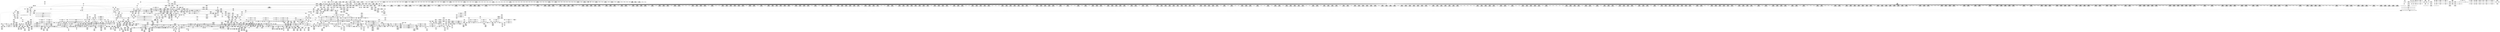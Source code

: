 digraph {
	CE0x3f7e890 [shape=record,shape=Mrecord,label="{CE0x3f7e890|task_sid:tmp13|security/selinux/hooks.c,208|*SummSink*}"]
	CE0x3f47280 [shape=record,shape=Mrecord,label="{CE0x3f47280|2472:_%struct.cred*,_:_CRE_2752,2760_|*MultipleSource*|Function::task_sid&Arg::task::|security/selinux/hooks.c,208|Function::selinux_msg_queue_msgrcv&Arg::target::}"]
	CE0x3fdbe60 [shape=record,shape=Mrecord,label="{CE0x3fdbe60|i64*_getelementptr_inbounds_(_4_x_i64_,_4_x_i64_*___llvm_gcov_ctr135,_i64_0,_i64_1)|*Constant*}"]
	CE0x3f43cb0 [shape=record,shape=Mrecord,label="{CE0x3f43cb0|2472:_%struct.cred*,_:_CRE_2531,2532_}"]
	CE0x3edcc10 [shape=record,shape=Mrecord,label="{CE0x3edcc10|task_sid:tmp6|security/selinux/hooks.c,208|*SummSink*}"]
	CE0x3f26de0 [shape=record,shape=Mrecord,label="{CE0x3f26de0|_call_void_rcu_lock_acquire(%struct.lockdep_map*_rcu_lock_map)_#10,_!dbg_!27711|include/linux/rcupdate.h,881}"]
	CE0x3f840a0 [shape=record,shape=Mrecord,label="{CE0x3f840a0|rcu_read_lock:tmp5|include/linux/rcupdate.h,882}"]
	CE0x3f140d0 [shape=record,shape=Mrecord,label="{CE0x3f140d0|i32_2|*Constant*|*SummSource*}"]
	CE0x3fcabd0 [shape=record,shape=Mrecord,label="{CE0x3fcabd0|i64*_getelementptr_inbounds_(_4_x_i64_,_4_x_i64_*___llvm_gcov_ctr130,_i64_0,_i64_0)|*Constant*|*SummSink*}"]
	CE0x3f5fa80 [shape=record,shape=Mrecord,label="{CE0x3f5fa80|2472:_%struct.cred*,_:_CRE_6476,6480_|*MultipleSource*|Function::task_sid&Arg::task::|security/selinux/hooks.c,208|Function::selinux_msg_queue_msgrcv&Arg::target::}"]
	CE0x3fc13f0 [shape=record,shape=Mrecord,label="{CE0x3fc13f0|__rcu_read_unlock:entry|*SummSource*}"]
	CE0x3f6c8a0 [shape=record,shape=Mrecord,label="{CE0x3f6c8a0|i32_1|*Constant*}"]
	CE0x3ef0260 [shape=record,shape=Mrecord,label="{CE0x3ef0260|2472:_%struct.cred*,_:_CRE_1816,1817_|*MultipleSource*|Function::task_sid&Arg::task::|security/selinux/hooks.c,208|Function::selinux_msg_queue_msgrcv&Arg::target::}"]
	CE0x3fb8730 [shape=record,shape=Mrecord,label="{CE0x3fb8730|_call_void_asm_sideeffect_,_memory_,_dirflag_,_fpsr_,_flags_()_#3,_!dbg_!27711,_!srcloc_!27714|include/linux/rcupdate.h,244|*SummSink*}"]
	CE0x3f28510 [shape=record,shape=Mrecord,label="{CE0x3f28510|i64*_getelementptr_inbounds_(_2_x_i64_,_2_x_i64_*___llvm_gcov_ctr131,_i64_0,_i64_1)|*Constant*|*SummSource*}"]
	CE0x3ee0b70 [shape=record,shape=Mrecord,label="{CE0x3ee0b70|_ret_void,_!dbg_!27735|include/linux/rcupdate.h,884|*SummSource*}"]
	CE0x3ec5de0 [shape=record,shape=Mrecord,label="{CE0x3ec5de0|selinux_msg_queue_msgrcv:msg|Function::selinux_msg_queue_msgrcv&Arg::msg::|*SummSink*}"]
	CE0x3ecef70 [shape=record,shape=Mrecord,label="{CE0x3ecef70|80:_i32,_112:_i8*,_:_CRE_47,48_}"]
	CE0x3f307b0 [shape=record,shape=Mrecord,label="{CE0x3f307b0|2472:_%struct.cred*,_:_CRE_576,584_|*MultipleSource*|Function::task_sid&Arg::task::|security/selinux/hooks.c,208|Function::selinux_msg_queue_msgrcv&Arg::target::}"]
	CE0x3f58300 [shape=record,shape=Mrecord,label="{CE0x3f58300|2472:_%struct.cred*,_:_CRE_6280,6284_|*MultipleSource*|Function::task_sid&Arg::task::|security/selinux/hooks.c,208|Function::selinux_msg_queue_msgrcv&Arg::target::}"]
	CE0x3fe81d0 [shape=record,shape=Mrecord,label="{CE0x3fe81d0|i8*_undef|*Constant*|*SummSink*}"]
	CE0x3f321f0 [shape=record,shape=Mrecord,label="{CE0x3f321f0|rcu_read_unlock:if.then|*SummSink*}"]
	CE0x3fac7f0 [shape=record,shape=Mrecord,label="{CE0x3fac7f0|rcu_lock_acquire:tmp2}"]
	CE0x3f74990 [shape=record,shape=Mrecord,label="{CE0x3f74990|cred_sid:entry|*SummSource*}"]
	CE0x3ee1150 [shape=record,shape=Mrecord,label="{CE0x3ee1150|80:_i32,_112:_i8*,_:_CRE_10,11_}"]
	CE0x3f1c790 [shape=record,shape=Mrecord,label="{CE0x3f1c790|rcu_read_lock:entry|*SummSink*}"]
	CE0x3ef62e0 [shape=record,shape=Mrecord,label="{CE0x3ef62e0|i32_(i32,_i32,_i16,_i32,_%struct.common_audit_data*)*_bitcast_(i32_(i32,_i32,_i16,_i32,_%struct.common_audit_data.495*)*_avc_has_perm_to_i32_(i32,_i32,_i16,_i32,_%struct.common_audit_data*)*)|*Constant*}"]
	CE0x3f5c890 [shape=record,shape=Mrecord,label="{CE0x3f5c890|2472:_%struct.cred*,_:_CRE_6343,6344_}"]
	CE0x3f4fd80 [shape=record,shape=Mrecord,label="{CE0x3f4fd80|2472:_%struct.cred*,_:_CRE_3000,3008_|*MultipleSource*|Function::task_sid&Arg::task::|security/selinux/hooks.c,208|Function::selinux_msg_queue_msgrcv&Arg::target::}"]
	CE0x3f3a7c0 [shape=record,shape=Mrecord,label="{CE0x3f3a7c0|2472:_%struct.cred*,_:_CRE_1848,1856_|*MultipleSource*|Function::task_sid&Arg::task::|security/selinux/hooks.c,208|Function::selinux_msg_queue_msgrcv&Arg::target::}"]
	CE0x3fd4760 [shape=record,shape=Mrecord,label="{CE0x3fd4760|rcu_lock_release:tmp7}"]
	CE0x3f95bd0 [shape=record,shape=Mrecord,label="{CE0x3f95bd0|__preempt_count_sub:bb|*SummSink*}"]
	CE0x3fad1f0 [shape=record,shape=Mrecord,label="{CE0x3fad1f0|_call_void_mcount()_#3}"]
	CE0x3f1cfb0 [shape=record,shape=Mrecord,label="{CE0x3f1cfb0|_call_void_mcount()_#3}"]
	CE0x3ecdea0 [shape=record,shape=Mrecord,label="{CE0x3ecdea0|selinux_msg_queue_msgrcv:tmp}"]
	CE0x3f2b410 [shape=record,shape=Mrecord,label="{CE0x3f2b410|cred_sid:tmp|*SummSink*}"]
	CE0x3f25d20 [shape=record,shape=Mrecord,label="{CE0x3f25d20|GLOBAL:rcu_read_unlock.__warned|Global_var:rcu_read_unlock.__warned}"]
	CE0x3fe5450 [shape=record,shape=Mrecord,label="{CE0x3fe5450|rcu_lock_acquire:tmp6|*SummSource*}"]
	CE0x3fb4f60 [shape=record,shape=Mrecord,label="{CE0x3fb4f60|__rcu_read_unlock:tmp5|include/linux/rcupdate.h,244|*SummSource*}"]
	CE0x3ebcf40 [shape=record,shape=Mrecord,label="{CE0x3ebcf40|i32_16|*Constant*|*SummSource*}"]
	CE0x3f87500 [shape=record,shape=Mrecord,label="{CE0x3f87500|rcu_read_lock:tmp7|include/linux/rcupdate.h,882|*SummSource*}"]
	CE0x3f46e80 [shape=record,shape=Mrecord,label="{CE0x3f46e80|2472:_%struct.cred*,_:_CRE_2736,2744_|*MultipleSource*|Function::task_sid&Arg::task::|security/selinux/hooks.c,208|Function::selinux_msg_queue_msgrcv&Arg::target::}"]
	CE0x3f72930 [shape=record,shape=Mrecord,label="{CE0x3f72930|task_sid:tmp25|security/selinux/hooks.c,208|*SummSource*}"]
	CE0x3ec2e50 [shape=record,shape=Mrecord,label="{CE0x3ec2e50|selinux_msg_queue_msgrcv:call|security/selinux/hooks.c,5273}"]
	CE0x3fc3db0 [shape=record,shape=Mrecord,label="{CE0x3fc3db0|__rcu_read_lock:tmp2|*SummSink*}"]
	CE0x3fdf1d0 [shape=record,shape=Mrecord,label="{CE0x3fdf1d0|_call_void_mcount()_#3|*SummSink*}"]
	CE0x3f2c6d0 [shape=record,shape=Mrecord,label="{CE0x3f2c6d0|2472:_%struct.cred*,_:_CRE_144,152_|*MultipleSource*|Function::task_sid&Arg::task::|security/selinux/hooks.c,208|Function::selinux_msg_queue_msgrcv&Arg::target::}"]
	CE0x3fb0290 [shape=record,shape=Mrecord,label="{CE0x3fb0290|__preempt_count_add:entry|*SummSource*}"]
	CE0x3f53a90 [shape=record,shape=Mrecord,label="{CE0x3f53a90|2472:_%struct.cred*,_:_CRE_5880,5888_|*MultipleSource*|Function::task_sid&Arg::task::|security/selinux/hooks.c,208|Function::selinux_msg_queue_msgrcv&Arg::target::}"]
	CE0x3f292a0 [shape=record,shape=Mrecord,label="{CE0x3f292a0|cred_sid:tmp1}"]
	CE0x3f3c050 [shape=record,shape=Mrecord,label="{CE0x3f3c050|2472:_%struct.cred*,_:_CRE_1952,1960_|*MultipleSource*|Function::task_sid&Arg::task::|security/selinux/hooks.c,208|Function::selinux_msg_queue_msgrcv&Arg::target::}"]
	CE0x3fb6640 [shape=record,shape=Mrecord,label="{CE0x3fb6640|GLOBAL:rcu_read_unlock.__warned|Global_var:rcu_read_unlock.__warned|*SummSink*}"]
	CE0x3ed6590 [shape=record,shape=Mrecord,label="{CE0x3ed6590|GLOBAL:task_sid|*Constant*}"]
	CE0x3f8a880 [shape=record,shape=Mrecord,label="{CE0x3f8a880|rcu_read_lock:call3|include/linux/rcupdate.h,882|*SummSource*}"]
	CE0x3f3d4c0 [shape=record,shape=Mrecord,label="{CE0x3f3d4c0|2472:_%struct.cred*,_:_CRE_2044,2048_|*MultipleSource*|Function::task_sid&Arg::task::|security/selinux/hooks.c,208|Function::selinux_msg_queue_msgrcv&Arg::target::}"]
	CE0x3ef1410 [shape=record,shape=Mrecord,label="{CE0x3ef1410|selinux_msg_queue_msgrcv:tobool|security/selinux/hooks.c,5284|*SummSource*}"]
	CE0x5c879b0 [shape=record,shape=Mrecord,label="{CE0x5c879b0|80:_i32,_112:_i8*,_:_CRE_5,6_}"]
	CE0x3f98a00 [shape=record,shape=Mrecord,label="{CE0x3f98a00|__preempt_count_add:tmp7|./arch/x86/include/asm/preempt.h,73}"]
	CE0x3f58e60 [shape=record,shape=Mrecord,label="{CE0x3f58e60|2472:_%struct.cred*,_:_CRE_6294,6295_}"]
	CE0x3f40af0 [shape=record,shape=Mrecord,label="{CE0x3f40af0|2472:_%struct.cred*,_:_CRE_2320,2328_|*MultipleSource*|Function::task_sid&Arg::task::|security/selinux/hooks.c,208|Function::selinux_msg_queue_msgrcv&Arg::target::}"]
	CE0x3f7cc60 [shape=record,shape=Mrecord,label="{CE0x3f7cc60|task_sid:tmp10|security/selinux/hooks.c,208|*SummSink*}"]
	CE0x3f32920 [shape=record,shape=Mrecord,label="{CE0x3f32920|rcu_read_lock:tmp16|include/linux/rcupdate.h,882}"]
	CE0x3ef82d0 [shape=record,shape=Mrecord,label="{CE0x3ef82d0|2472:_%struct.cred*,_:_CRE_760,768_|*MultipleSource*|Function::task_sid&Arg::task::|security/selinux/hooks.c,208|Function::selinux_msg_queue_msgrcv&Arg::target::}"]
	CE0x3f51670 [shape=record,shape=Mrecord,label="{CE0x3f51670|2472:_%struct.cred*,_:_CRE_3104,3108_|*MultipleSource*|Function::task_sid&Arg::task::|security/selinux/hooks.c,208|Function::selinux_msg_queue_msgrcv&Arg::target::}"]
	CE0x3fc2a20 [shape=record,shape=Mrecord,label="{CE0x3fc2a20|rcu_lock_acquire:tmp5|include/linux/rcupdate.h,418}"]
	CE0x3f51450 [shape=record,shape=Mrecord,label="{CE0x3f51450|2472:_%struct.cred*,_:_CRE_3096,3104_|*MultipleSource*|Function::task_sid&Arg::task::|security/selinux/hooks.c,208|Function::selinux_msg_queue_msgrcv&Arg::target::}"]
	CE0x3fa87c0 [shape=record,shape=Mrecord,label="{CE0x3fa87c0|i64*_getelementptr_inbounds_(_4_x_i64_,_4_x_i64_*___llvm_gcov_ctr128,_i64_0,_i64_2)|*Constant*}"]
	CE0x3fd0200 [shape=record,shape=Mrecord,label="{CE0x3fd0200|GLOBAL:lock_release|*Constant*}"]
	CE0x3fb7200 [shape=record,shape=Mrecord,label="{CE0x3fb7200|i64*_getelementptr_inbounds_(_4_x_i64_,_4_x_i64_*___llvm_gcov_ctr135,_i64_0,_i64_3)|*Constant*|*SummSource*}"]
	CE0x3fd80b0 [shape=record,shape=Mrecord,label="{CE0x3fd80b0|__preempt_count_sub:do.body}"]
	CE0x3f20d90 [shape=record,shape=Mrecord,label="{CE0x3f20d90|_call_void_mcount()_#3|*SummSink*}"]
	CE0x3fd99d0 [shape=record,shape=Mrecord,label="{CE0x3fd99d0|__preempt_count_sub:tmp3|*SummSource*}"]
	CE0x3ef80f0 [shape=record,shape=Mrecord,label="{CE0x3ef80f0|2472:_%struct.cred*,_:_CRE_744,760_|*MultipleSource*|Function::task_sid&Arg::task::|security/selinux/hooks.c,208|Function::selinux_msg_queue_msgrcv&Arg::target::}"]
	CE0x3f1b2f0 [shape=record,shape=Mrecord,label="{CE0x3f1b2f0|2472:_%struct.cred*,_:_CRE_192,200_|*MultipleSource*|Function::task_sid&Arg::task::|security/selinux/hooks.c,208|Function::selinux_msg_queue_msgrcv&Arg::target::}"]
	CE0x3f3f680 [shape=record,shape=Mrecord,label="{CE0x3f3f680|2472:_%struct.cred*,_:_CRE_2168,2240_|*MultipleSource*|Function::task_sid&Arg::task::|security/selinux/hooks.c,208|Function::selinux_msg_queue_msgrcv&Arg::target::}"]
	CE0x3f4e000 [shape=record,shape=Mrecord,label="{CE0x3f4e000|2472:_%struct.cred*,_:_CRE_2957,2958_}"]
	CE0x3f59ca0 [shape=record,shape=Mrecord,label="{CE0x3f59ca0|2472:_%struct.cred*,_:_CRE_6306,6307_}"]
	CE0x3f4ded0 [shape=record,shape=Mrecord,label="{CE0x3f4ded0|2472:_%struct.cred*,_:_CRE_2956,2957_}"]
	CE0x3f29ed0 [shape=record,shape=Mrecord,label="{CE0x3f29ed0|task_sid:if.end|*SummSink*}"]
	CE0x3f8a0d0 [shape=record,shape=Mrecord,label="{CE0x3f8a0d0|rcu_read_lock:tmp12|include/linux/rcupdate.h,882}"]
	CE0x3ed0780 [shape=record,shape=Mrecord,label="{CE0x3ed0780|_call_void_mcount()_#3|*SummSink*}"]
	CE0x3f7fc40 [shape=record,shape=Mrecord,label="{CE0x3f7fc40|task_sid:tobool|security/selinux/hooks.c,208|*SummSink*}"]
	CE0x3fc9de0 [shape=record,shape=Mrecord,label="{CE0x3fc9de0|_ret_void,_!dbg_!27720|./arch/x86/include/asm/preempt.h,78|*SummSource*}"]
	CE0x4012fd0 [shape=record,shape=Mrecord,label="{CE0x4012fd0|__preempt_count_sub:tmp1|*SummSource*}"]
	CE0x3ecfeb0 [shape=record,shape=Mrecord,label="{CE0x3ecfeb0|80:_i32,_112:_i8*,_:_CRE_96,100_|*MultipleSource*|Function::selinux_msg_queue_msgrcv&Arg::msq::|security/selinux/hooks.c,5276}"]
	CE0x3eed570 [shape=record,shape=Mrecord,label="{CE0x3eed570|2472:_%struct.cred*,_:_CRE_694,695_}"]
	CE0x3f75f30 [shape=record,shape=Mrecord,label="{CE0x3f75f30|rcu_read_unlock:entry|*SummSource*}"]
	CE0x3f4b540 [shape=record,shape=Mrecord,label="{CE0x3f4b540|2472:_%struct.cred*,_:_CRE_2921,2922_}"]
	CE0x3fb6e60 [shape=record,shape=Mrecord,label="{CE0x3fb6e60|rcu_read_unlock:do.end|*SummSource*}"]
	CE0x3f81430 [shape=record,shape=Mrecord,label="{CE0x3f81430|rcu_read_lock:bb|*SummSource*}"]
	CE0x3fbb480 [shape=record,shape=Mrecord,label="{CE0x3fbb480|_call_void_lockdep_rcu_suspicious(i8*_getelementptr_inbounds_(_25_x_i8_,_25_x_i8_*_.str45,_i32_0,_i32_0),_i32_934,_i8*_getelementptr_inbounds_(_44_x_i8_,_44_x_i8_*_.str47,_i32_0,_i32_0))_#10,_!dbg_!27726|include/linux/rcupdate.h,933|*SummSink*}"]
	CE0x3fbf6b0 [shape=record,shape=Mrecord,label="{CE0x3fbf6b0|_call_void_rcu_lock_release(%struct.lockdep_map*_rcu_lock_map)_#10,_!dbg_!27733|include/linux/rcupdate.h,935|*SummSink*}"]
	CE0x3fc9e50 [shape=record,shape=Mrecord,label="{CE0x3fc9e50|_ret_void,_!dbg_!27720|./arch/x86/include/asm/preempt.h,78|*SummSink*}"]
	CE0x3ebfad0 [shape=record,shape=Mrecord,label="{CE0x3ebfad0|selinux_msg_queue_msgrcv:target|Function::selinux_msg_queue_msgrcv&Arg::target::}"]
	CE0x3f8b900 [shape=record,shape=Mrecord,label="{CE0x3f8b900|rcu_read_lock:tmp13|include/linux/rcupdate.h,882}"]
	CE0x3fc1920 [shape=record,shape=Mrecord,label="{CE0x3fc1920|_ret_void,_!dbg_!27717|include/linux/rcupdate.h,245}"]
	CE0x3f57010 [shape=record,shape=Mrecord,label="{CE0x3f57010|2472:_%struct.cred*,_:_CRE_6200,6208_|*MultipleSource*|Function::task_sid&Arg::task::|security/selinux/hooks.c,208|Function::selinux_msg_queue_msgrcv&Arg::target::}"]
	CE0x3f184e0 [shape=record,shape=Mrecord,label="{CE0x3f184e0|i32_208|*Constant*|*SummSource*}"]
	CE0x3fbe1f0 [shape=record,shape=Mrecord,label="{CE0x3fbe1f0|i8*_getelementptr_inbounds_(_44_x_i8_,_44_x_i8_*_.str47,_i32_0,_i32_0)|*Constant*}"]
	CE0x3faa5d0 [shape=record,shape=Mrecord,label="{CE0x3faa5d0|GLOBAL:__preempt_count|Global_var:__preempt_count|*SummSink*}"]
	CE0x3f26730 [shape=record,shape=Mrecord,label="{CE0x3f26730|2472:_%struct.cred*,_:_CRE_208,216_|*MultipleSource*|Function::task_sid&Arg::task::|security/selinux/hooks.c,208|Function::selinux_msg_queue_msgrcv&Arg::target::}"]
	CE0x3f3fe00 [shape=record,shape=Mrecord,label="{CE0x3f3fe00|2472:_%struct.cred*,_:_CRE_2264,2272_|*MultipleSource*|Function::task_sid&Arg::task::|security/selinux/hooks.c,208|Function::selinux_msg_queue_msgrcv&Arg::target::}"]
	CE0x3ebcb90 [shape=record,shape=Mrecord,label="{CE0x3ebcb90|avc_has_perm:tclass|Function::avc_has_perm&Arg::tclass::}"]
	CE0x5acc240 [shape=record,shape=Mrecord,label="{CE0x5acc240|80:_i32,_112:_i8*,_:_CRE_15,16_}"]
	CE0x3f20830 [shape=record,shape=Mrecord,label="{CE0x3f20830|i64*_getelementptr_inbounds_(_13_x_i64_,_13_x_i64_*___llvm_gcov_ctr126,_i64_0,_i64_1)|*Constant*}"]
	CE0x3f23d50 [shape=record,shape=Mrecord,label="{CE0x3f23d50|COLLAPSED:_GCMRE___llvm_gcov_ctr127_internal_global_11_x_i64_zeroinitializer:_elem_0:default:}"]
	CE0x3ef2530 [shape=record,shape=Mrecord,label="{CE0x3ef2530|selinux_msg_queue_msgrcv:tmp9|security/selinux/hooks.c,5284}"]
	CE0x3ecdcb0 [shape=record,shape=Mrecord,label="{CE0x3ecdcb0|task_sid:if.then|*SummSink*}"]
	CE0x3f6dcd0 [shape=record,shape=Mrecord,label="{CE0x3f6dcd0|cred_sid:tmp6|security/selinux/hooks.c,197|*SummSink*}"]
	CE0x3f2b170 [shape=record,shape=Mrecord,label="{CE0x3f2b170|task_sid:do.end6|*SummSource*}"]
	CE0x3ef2830 [shape=record,shape=Mrecord,label="{CE0x3ef2830|i64*_getelementptr_inbounds_(_5_x_i64_,_5_x_i64_*___llvm_gcov_ctr309,_i64_0,_i64_3)|*Constant*}"]
	CE0x3ee3890 [shape=record,shape=Mrecord,label="{CE0x3ee3890|80:_i32,_112:_i8*,_:_CRE_208,216_|*MultipleSource*|Function::selinux_msg_queue_msgrcv&Arg::msq::|security/selinux/hooks.c,5276}"]
	CE0x3f1dca0 [shape=record,shape=Mrecord,label="{CE0x3f1dca0|_call_void_mcount()_#3|*SummSource*}"]
	CE0x3f602d0 [shape=record,shape=Mrecord,label="{CE0x3f602d0|2472:_%struct.cred*,_:_CRE_6496,6504_|*MultipleSource*|Function::task_sid&Arg::task::|security/selinux/hooks.c,208|Function::selinux_msg_queue_msgrcv&Arg::target::}"]
	CE0x3f8a570 [shape=record,shape=Mrecord,label="{CE0x3f8a570|rcu_read_lock:call3|include/linux/rcupdate.h,882}"]
	CE0x3fcf7d0 [shape=record,shape=Mrecord,label="{CE0x3fcf7d0|rcu_lock_release:tmp5|include/linux/rcupdate.h,423|*SummSink*}"]
	CE0x3fa7f90 [shape=record,shape=Mrecord,label="{CE0x3fa7f90|rcu_read_unlock:tmp14|include/linux/rcupdate.h,933|*SummSink*}"]
	CE0x4024aa0 [shape=record,shape=Mrecord,label="{CE0x4024aa0|__preempt_count_sub:tmp|*SummSource*}"]
	CE0x3f7b3a0 [shape=record,shape=Mrecord,label="{CE0x3f7b3a0|task_sid:tmp9|security/selinux/hooks.c,208}"]
	CE0x50e9110 [shape=record,shape=Mrecord,label="{CE0x50e9110|80:_i32,_112:_i8*,_:_CRE_4,5_}"]
	CE0x3f3d670 [shape=record,shape=Mrecord,label="{CE0x3f3d670|2472:_%struct.cred*,_:_CRE_2048,2052_|*MultipleSource*|Function::task_sid&Arg::task::|security/selinux/hooks.c,208|Function::selinux_msg_queue_msgrcv&Arg::target::}"]
	CE0x3ed2040 [shape=record,shape=Mrecord,label="{CE0x3ed2040|selinux_msg_queue_msgrcv:tmp4|*LoadInst*|security/selinux/hooks.c,5277|*SummSink*}"]
	CE0x3f4e5f0 [shape=record,shape=Mrecord,label="{CE0x3f4e5f0|2472:_%struct.cred*,_:_CRE_2962,2963_}"]
	CE0x3ee1210 [shape=record,shape=Mrecord,label="{CE0x3ee1210|80:_i32,_112:_i8*,_:_CRE_11,12_}"]
	CE0x3fabe80 [shape=record,shape=Mrecord,label="{CE0x3fabe80|rcu_read_unlock:tmp3|*SummSink*}"]
	CE0x3f9ed90 [shape=record,shape=Mrecord,label="{CE0x3f9ed90|cred_sid:bb}"]
	CE0x3ed0ad0 [shape=record,shape=Mrecord,label="{CE0x3ed0ad0|80:_i32,_112:_i8*,_:_CRE_8,9_}"]
	CE0x3fe5e30 [shape=record,shape=Mrecord,label="{CE0x3fe5e30|i64*_getelementptr_inbounds_(_4_x_i64_,_4_x_i64_*___llvm_gcov_ctr134,_i64_0,_i64_0)|*Constant*|*SummSink*}"]
	CE0x3ed3790 [shape=record,shape=Mrecord,label="{CE0x3ed3790|80:_i32,_112:_i8*,_:_CRE_71,72_}"]
	CE0x3f54970 [shape=record,shape=Mrecord,label="{CE0x3f54970|2472:_%struct.cred*,_:_CRE_5936,5944_|*MultipleSource*|Function::task_sid&Arg::task::|security/selinux/hooks.c,208|Function::selinux_msg_queue_msgrcv&Arg::target::}"]
	CE0x3f611e0 [shape=record,shape=Mrecord,label="{CE0x3f611e0|2472:_%struct.cred*,_:_CRE_6552,6560_|*MultipleSource*|Function::task_sid&Arg::task::|security/selinux/hooks.c,208|Function::selinux_msg_queue_msgrcv&Arg::target::}"]
	CE0x3ee7490 [shape=record,shape=Mrecord,label="{CE0x3ee7490|80:_i32,_112:_i8*,_:_CRE_168,172_|*MultipleSource*|Function::selinux_msg_queue_msgrcv&Arg::msq::|security/selinux/hooks.c,5276}"]
	CE0x3f4ae20 [shape=record,shape=Mrecord,label="{CE0x3f4ae20|2472:_%struct.cred*,_:_CRE_2915,2916_}"]
	CE0x3fc8bd0 [shape=record,shape=Mrecord,label="{CE0x3fc8bd0|i64*_getelementptr_inbounds_(_4_x_i64_,_4_x_i64_*___llvm_gcov_ctr128,_i64_0,_i64_1)|*Constant*|*SummSink*}"]
	CE0x3ee27f0 [shape=record,shape=Mrecord,label="{CE0x3ee27f0|2472:_%struct.cred*,_:_CRE_296,304_|*MultipleSource*|Function::task_sid&Arg::task::|security/selinux/hooks.c,208|Function::selinux_msg_queue_msgrcv&Arg::target::}"]
	CE0x3fd94c0 [shape=record,shape=Mrecord,label="{CE0x3fd94c0|_call_void_mcount()_#3|*SummSink*}"]
	CE0x3eea2e0 [shape=record,shape=Mrecord,label="{CE0x3eea2e0|__preempt_count_add:do.end}"]
	CE0x3eeb940 [shape=record,shape=Mrecord,label="{CE0x3eeb940|selinux_msg_queue_msgrcv:ipc_id|security/selinux/hooks.c,5280}"]
	CE0x3f9e0b0 [shape=record,shape=Mrecord,label="{CE0x3f9e0b0|i64*_getelementptr_inbounds_(_11_x_i64_,_11_x_i64_*___llvm_gcov_ctr127,_i64_0,_i64_10)|*Constant*|*SummSource*}"]
	CE0x3fabc30 [shape=record,shape=Mrecord,label="{CE0x3fabc30|rcu_read_unlock:tmp3}"]
	CE0x4016c50 [shape=record,shape=Mrecord,label="{CE0x4016c50|__preempt_count_add:tmp5|./arch/x86/include/asm/preempt.h,72|*SummSink*}"]
	CE0x3f43070 [shape=record,shape=Mrecord,label="{CE0x3f43070|2472:_%struct.cred*,_:_CRE_2520,2521_}"]
	CE0x3fe62f0 [shape=record,shape=Mrecord,label="{CE0x3fe62f0|i64*_getelementptr_inbounds_(_4_x_i64_,_4_x_i64_*___llvm_gcov_ctr128,_i64_0,_i64_0)|*Constant*|*SummSink*}"]
	CE0x3edfd50 [shape=record,shape=Mrecord,label="{CE0x3edfd50|selinux_msg_queue_msgrcv:tmp|*SummSink*}"]
	CE0x3fd40e0 [shape=record,shape=Mrecord,label="{CE0x3fd40e0|__preempt_count_add:tmp5|./arch/x86/include/asm/preempt.h,72}"]
	CE0x3f43830 [shape=record,shape=Mrecord,label="{CE0x3f43830|2472:_%struct.cred*,_:_CRE_2526,2527_}"]
	CE0x3fb7270 [shape=record,shape=Mrecord,label="{CE0x3fb7270|i64*_getelementptr_inbounds_(_4_x_i64_,_4_x_i64_*___llvm_gcov_ctr135,_i64_0,_i64_3)|*Constant*|*SummSink*}"]
	CE0x3f26c10 [shape=record,shape=Mrecord,label="{CE0x3f26c10|__rcu_read_lock:entry|*SummSink*}"]
	CE0x3f27e70 [shape=record,shape=Mrecord,label="{CE0x3f27e70|rcu_read_unlock:tobool|include/linux/rcupdate.h,933|*SummSource*}"]
	CE0x3fa9a90 [shape=record,shape=Mrecord,label="{CE0x3fa9a90|rcu_read_unlock:call|include/linux/rcupdate.h,933}"]
	CE0x3f6e9d0 [shape=record,shape=Mrecord,label="{CE0x3f6e9d0|__rcu_read_lock:tmp7|include/linux/rcupdate.h,240|*SummSource*}"]
	CE0x3fee500 [shape=record,shape=Mrecord,label="{CE0x3fee500|__preempt_count_sub:entry|*SummSource*}"]
	CE0x3fcf540 [shape=record,shape=Mrecord,label="{CE0x3fcf540|i64_1|*Constant*}"]
	CE0x3ee48c0 [shape=record,shape=Mrecord,label="{CE0x3ee48c0|80:_i32,_112:_i8*,_:_CRE_80,84_|*MultipleSource*|Function::selinux_msg_queue_msgrcv&Arg::msq::|security/selinux/hooks.c,5276}"]
	CE0x3f3e390 [shape=record,shape=Mrecord,label="{CE0x3f3e390|2472:_%struct.cred*,_:_CRE_2088,2096_|*MultipleSource*|Function::task_sid&Arg::task::|security/selinux/hooks.c,208|Function::selinux_msg_queue_msgrcv&Arg::target::}"]
	CE0x3f2f160 [shape=record,shape=Mrecord,label="{CE0x3f2f160|2472:_%struct.cred*,_:_CRE_480,488_|*MultipleSource*|Function::task_sid&Arg::task::|security/selinux/hooks.c,208|Function::selinux_msg_queue_msgrcv&Arg::target::}"]
	CE0x3edff70 [shape=record,shape=Mrecord,label="{CE0x3edff70|80:_i32,_112:_i8*,_:_CRE_0,1_}"]
	CE0x3edea50 [shape=record,shape=Mrecord,label="{CE0x3edea50|task_sid:do.end|*SummSink*}"]
	CE0x3fdaa30 [shape=record,shape=Mrecord,label="{CE0x3fdaa30|__preempt_count_sub:sub|./arch/x86/include/asm/preempt.h,77}"]
	CE0x3fce0b0 [shape=record,shape=Mrecord,label="{CE0x3fce0b0|__preempt_count_sub:tmp6|./arch/x86/include/asm/preempt.h,78}"]
	CE0x3f26910 [shape=record,shape=Mrecord,label="{CE0x3f26910|2472:_%struct.cred*,_:_CRE_216,224_|*MultipleSource*|Function::task_sid&Arg::task::|security/selinux/hooks.c,208|Function::selinux_msg_queue_msgrcv&Arg::target::}"]
	CE0x3ef88d0 [shape=record,shape=Mrecord,label="{CE0x3ef88d0|i16_27|*Constant*|*SummSink*}"]
	CE0x3eefed0 [shape=record,shape=Mrecord,label="{CE0x3eefed0|2472:_%struct.cred*,_:_CRE_784,1808_|*MultipleSource*|Function::task_sid&Arg::task::|security/selinux/hooks.c,208|Function::selinux_msg_queue_msgrcv&Arg::target::}"]
	CE0x3f8af70 [shape=record,shape=Mrecord,label="{CE0x3f8af70|i64_6|*Constant*}"]
	CE0x3f7e460 [shape=record,shape=Mrecord,label="{CE0x3f7e460|task_sid:tmp12|security/selinux/hooks.c,208|*SummSink*}"]
	CE0x3fae5e0 [shape=record,shape=Mrecord,label="{CE0x3fae5e0|rcu_read_unlock:tmp9|include/linux/rcupdate.h,933}"]
	CE0x3fc8e50 [shape=record,shape=Mrecord,label="{CE0x3fc8e50|_call_void_lock_acquire(%struct.lockdep_map*_%map,_i32_0,_i32_0,_i32_2,_i32_0,_%struct.lockdep_map*_null,_i64_ptrtoint_(i8*_blockaddress(_rcu_lock_acquire,_%__here)_to_i64))_#10,_!dbg_!27716|include/linux/rcupdate.h,418}"]
	CE0x3edbd00 [shape=record,shape=Mrecord,label="{CE0x3edbd00|i8_1|*Constant*}"]
	CE0x3fe4900 [shape=record,shape=Mrecord,label="{CE0x3fe4900|%struct.lockdep_map*_null|*Constant*|*SummSource*}"]
	CE0x3fcfe20 [shape=record,shape=Mrecord,label="{CE0x3fcfe20|i32_1|*Constant*}"]
	CE0x3f14890 [shape=record,shape=Mrecord,label="{CE0x3f14890|i64*_getelementptr_inbounds_(_5_x_i64_,_5_x_i64_*___llvm_gcov_ctr309,_i64_0,_i64_4)|*Constant*|*SummSource*}"]
	CE0x3ee8820 [shape=record,shape=Mrecord,label="{CE0x3ee8820|selinux_msg_queue_msgrcv:tmp3|security/selinux/hooks.c,5276}"]
	CE0x3f9f310 [shape=record,shape=Mrecord,label="{CE0x3f9f310|i64*_getelementptr_inbounds_(_11_x_i64_,_11_x_i64_*___llvm_gcov_ctr127,_i64_0,_i64_9)|*Constant*|*SummSink*}"]
	CE0x3ef2670 [shape=record,shape=Mrecord,label="{CE0x3ef2670|selinux_msg_queue_msgrcv:tmp11|security/selinux/hooks.c,5284|*SummSink*}"]
	CE0x3f1b140 [shape=record,shape=Mrecord,label="{CE0x3f1b140|2472:_%struct.cred*,_:_CRE_184,192_|*MultipleSource*|Function::task_sid&Arg::task::|security/selinux/hooks.c,208|Function::selinux_msg_queue_msgrcv&Arg::target::}"]
	CE0x3ed1f40 [shape=record,shape=Mrecord,label="{CE0x3ed1f40|selinux_msg_queue_msgrcv:tmp4|*LoadInst*|security/selinux/hooks.c,5277|*SummSource*}"]
	CE0x3f7ce20 [shape=record,shape=Mrecord,label="{CE0x3f7ce20|i64_4|*Constant*|*SummSource*}"]
	CE0x3f4caa0 [shape=record,shape=Mrecord,label="{CE0x3f4caa0|2472:_%struct.cred*,_:_CRE_2939,2940_}"]
	CE0x3f85ec0 [shape=record,shape=Mrecord,label="{CE0x3f85ec0|GLOBAL:rcu_read_unlock.__warned|Global_var:rcu_read_unlock.__warned|*SummSource*}"]
	CE0x3fbc450 [shape=record,shape=Mrecord,label="{CE0x3fbc450|i64*_getelementptr_inbounds_(_11_x_i64_,_11_x_i64_*___llvm_gcov_ctr132,_i64_0,_i64_9)|*Constant*|*SummSource*}"]
	CE0x3f5ddf0 [shape=record,shape=Mrecord,label="{CE0x3f5ddf0|2472:_%struct.cred*,_:_CRE_6368,6376_|*MultipleSource*|Function::task_sid&Arg::task::|security/selinux/hooks.c,208|Function::selinux_msg_queue_msgrcv&Arg::target::}"]
	CE0x3f73a40 [shape=record,shape=Mrecord,label="{CE0x3f73a40|task_sid:tmp27|security/selinux/hooks.c,208|*SummSource*}"]
	CE0x3fe6000 [shape=record,shape=Mrecord,label="{CE0x3fe6000|i64*_getelementptr_inbounds_(_4_x_i64_,_4_x_i64_*___llvm_gcov_ctr134,_i64_0,_i64_0)|*Constant*|*SummSource*}"]
	CE0x3f66250 [shape=record,shape=Mrecord,label="{CE0x3f66250|task_sid:tmp4|*LoadInst*|security/selinux/hooks.c,208|*SummSource*}"]
	CE0x3fd0cb0 [shape=record,shape=Mrecord,label="{CE0x3fd0cb0|i64_ptrtoint_(i8*_blockaddress(_rcu_lock_release,_%__here)_to_i64)|*Constant*|*SummSink*}"]
	CE0x3ec8a60 [shape=record,shape=Mrecord,label="{CE0x3ec8a60|80:_i32,_112:_i8*,_:_CRE_66,67_}"]
	CE0x3f29f90 [shape=record,shape=Mrecord,label="{CE0x3f29f90|task_sid:land.lhs.true}"]
	CE0x3f7d940 [shape=record,shape=Mrecord,label="{CE0x3f7d940|task_sid:tmp11|security/selinux/hooks.c,208}"]
	CE0x3f5d340 [shape=record,shape=Mrecord,label="{CE0x3f5d340|2472:_%struct.cred*,_:_CRE_6352,6353_}"]
	CE0x521a840 [shape=record,shape=Mrecord,label="{CE0x521a840|i64*_getelementptr_inbounds_(_5_x_i64_,_5_x_i64_*___llvm_gcov_ctr309,_i64_0,_i64_0)|*Constant*|*SummSource*}"]
	CE0x3f7a1e0 [shape=record,shape=Mrecord,label="{CE0x3f7a1e0|i8*_getelementptr_inbounds_(_25_x_i8_,_25_x_i8_*_.str45,_i32_0,_i32_0)|*Constant*|*SummSource*}"]
	CE0x3f4b8d0 [shape=record,shape=Mrecord,label="{CE0x3f4b8d0|2472:_%struct.cred*,_:_CRE_2924,2925_}"]
	CE0x3f71390 [shape=record,shape=Mrecord,label="{CE0x3f71390|i64*_getelementptr_inbounds_(_13_x_i64_,_13_x_i64_*___llvm_gcov_ctr126,_i64_0,_i64_10)|*Constant*|*SummSink*}"]
	CE0x3f5b920 [shape=record,shape=Mrecord,label="{CE0x3f5b920|2472:_%struct.cred*,_:_CRE_6330,6331_}"]
	CE0x3f8aa00 [shape=record,shape=Mrecord,label="{CE0x3f8aa00|rcu_read_lock:call3|include/linux/rcupdate.h,882|*SummSink*}"]
	CE0x3f9e160 [shape=record,shape=Mrecord,label="{CE0x3f9e160|i64*_getelementptr_inbounds_(_11_x_i64_,_11_x_i64_*___llvm_gcov_ctr127,_i64_0,_i64_10)|*Constant*|*SummSink*}"]
	CE0x3f705d0 [shape=record,shape=Mrecord,label="{CE0x3f705d0|task_sid:tmp20|security/selinux/hooks.c,208|*SummSource*}"]
	CE0x3f4cd00 [shape=record,shape=Mrecord,label="{CE0x3f4cd00|2472:_%struct.cred*,_:_CRE_2941,2942_}"]
	CE0x3ebc210 [shape=record,shape=Mrecord,label="{CE0x3ebc210|80:_i32,_112:_i8*,_:_CRE_28,29_}"]
	CE0x3f4abc0 [shape=record,shape=Mrecord,label="{CE0x3f4abc0|2472:_%struct.cred*,_:_CRE_2913,2914_}"]
	CE0x3ef7090 [shape=record,shape=Mrecord,label="{CE0x3ef7090|avc_has_perm:ssid|Function::avc_has_perm&Arg::ssid::|*SummSink*}"]
	CE0x3ee7890 [shape=record,shape=Mrecord,label="{CE0x3ee7890|80:_i32,_112:_i8*,_:_CRE_176,184_|*MultipleSource*|Function::selinux_msg_queue_msgrcv&Arg::msq::|security/selinux/hooks.c,5276}"]
	CE0x3fee070 [shape=record,shape=Mrecord,label="{CE0x3fee070|__preempt_count_add:tmp1|*SummSource*}"]
	CE0x3f13da0 [shape=record,shape=Mrecord,label="{CE0x3f13da0|i64*_getelementptr_inbounds_(_5_x_i64_,_5_x_i64_*___llvm_gcov_ctr309,_i64_0,_i64_4)|*Constant*}"]
	CE0x3ef11e0 [shape=record,shape=Mrecord,label="{CE0x3ef11e0|selinux_msg_queue_msgrcv:tobool|security/selinux/hooks.c,5284}"]
	CE0x3fc0470 [shape=record,shape=Mrecord,label="{CE0x3fc0470|rcu_lock_release:map|Function::rcu_lock_release&Arg::map::|*SummSink*}"]
	CE0x3ed9e40 [shape=record,shape=Mrecord,label="{CE0x3ed9e40|selinux_msg_queue_msgrcv:type2|security/selinux/hooks.c,5279|*SummSink*}"]
	CE0x3ed20d0 [shape=record,shape=Mrecord,label="{CE0x3ed20d0|selinux_msg_queue_msgrcv:tmp5|security/selinux/hooks.c,5277|*SummSink*}"]
	CE0x3ee6690 [shape=record,shape=Mrecord,label="{CE0x3ee6690|cred_sid:security|security/selinux/hooks.c,196}"]
	CE0x3ef7a70 [shape=record,shape=Mrecord,label="{CE0x3ef7a70|2472:_%struct.cred*,_:_CRE_712,720_|*MultipleSource*|Function::task_sid&Arg::task::|security/selinux/hooks.c,208|Function::selinux_msg_queue_msgrcv&Arg::target::}"]
	CE0x3fce430 [shape=record,shape=Mrecord,label="{CE0x3fce430|rcu_lock_release:__here|*SummSource*}"]
	CE0x3f64ea0 [shape=record,shape=Mrecord,label="{CE0x3f64ea0|2472:_%struct.cred*,_:_CRE_10592,10600_|*MultipleSource*|Function::task_sid&Arg::task::|security/selinux/hooks.c,208|Function::selinux_msg_queue_msgrcv&Arg::target::}"]
	CE0x3f2f8e0 [shape=record,shape=Mrecord,label="{CE0x3f2f8e0|2472:_%struct.cred*,_:_CRE_512,520_|*MultipleSource*|Function::task_sid&Arg::task::|security/selinux/hooks.c,208|Function::selinux_msg_queue_msgrcv&Arg::target::}"]
	CE0x3f51890 [shape=record,shape=Mrecord,label="{CE0x3f51890|2472:_%struct.cred*,_:_CRE_3108,3112_|*MultipleSource*|Function::task_sid&Arg::task::|security/selinux/hooks.c,208|Function::selinux_msg_queue_msgrcv&Arg::target::}"]
	CE0x3f5d800 [shape=record,shape=Mrecord,label="{CE0x3f5d800|2472:_%struct.cred*,_:_CRE_6356,6357_}"]
	CE0x3f5df20 [shape=record,shape=Mrecord,label="{CE0x3f5df20|2472:_%struct.cred*,_:_CRE_6376,6384_|*MultipleSource*|Function::task_sid&Arg::task::|security/selinux/hooks.c,208|Function::selinux_msg_queue_msgrcv&Arg::target::}"]
	CE0x3f892a0 [shape=record,shape=Mrecord,label="{CE0x3f892a0|rcu_read_lock:tmp10|include/linux/rcupdate.h,882}"]
	CE0x3ede280 [shape=record,shape=Mrecord,label="{CE0x3ede280|selinux_msg_queue_msgrcv:bb}"]
	CE0x3f401c0 [shape=record,shape=Mrecord,label="{CE0x3f401c0|2472:_%struct.cred*,_:_CRE_2280,2288_|*MultipleSource*|Function::task_sid&Arg::task::|security/selinux/hooks.c,208|Function::selinux_msg_queue_msgrcv&Arg::target::}"]
	CE0x3f5a160 [shape=record,shape=Mrecord,label="{CE0x3f5a160|2472:_%struct.cred*,_:_CRE_6310,6311_}"]
	CE0x3fb5c30 [shape=record,shape=Mrecord,label="{CE0x3fb5c30|rcu_lock_release:tmp1|*SummSink*}"]
	CE0x3f25e10 [shape=record,shape=Mrecord,label="{CE0x3f25e10|rcu_read_lock:if.end|*SummSource*}"]
	CE0x3fcfcb0 [shape=record,shape=Mrecord,label="{CE0x3fcfcb0|_call_void_lock_release(%struct.lockdep_map*_%map,_i32_1,_i64_ptrtoint_(i8*_blockaddress(_rcu_lock_release,_%__here)_to_i64))_#10,_!dbg_!27716|include/linux/rcupdate.h,423|*SummSink*}"]
	CE0x3ec8930 [shape=record,shape=Mrecord,label="{CE0x3ec8930|80:_i32,_112:_i8*,_:_CRE_65,66_}"]
	CE0x3f3cb30 [shape=record,shape=Mrecord,label="{CE0x3f3cb30|2472:_%struct.cred*,_:_CRE_2016,2020_|*MultipleSource*|Function::task_sid&Arg::task::|security/selinux/hooks.c,208|Function::selinux_msg_queue_msgrcv&Arg::target::}"]
	CE0x3eea5d0 [shape=record,shape=Mrecord,label="{CE0x3eea5d0|__preempt_count_add:do.body}"]
	CE0x3f4b1b0 [shape=record,shape=Mrecord,label="{CE0x3f4b1b0|2472:_%struct.cred*,_:_CRE_2918,2919_}"]
	CE0x3edefe0 [shape=record,shape=Mrecord,label="{CE0x3edefe0|task_sid:real_cred|security/selinux/hooks.c,208|*SummSink*}"]
	CE0x3ebcc00 [shape=record,shape=Mrecord,label="{CE0x3ebcc00|avc_has_perm:tclass|Function::avc_has_perm&Arg::tclass::|*SummSource*}"]
	CE0x3ecdd70 [shape=record,shape=Mrecord,label="{CE0x3ecdd70|task_sid:do.body}"]
	CE0x3f74e90 [shape=record,shape=Mrecord,label="{CE0x3f74e90|cred_sid:cred|Function::cred_sid&Arg::cred::|*SummSink*}"]
	CE0x3ee1a80 [shape=record,shape=Mrecord,label="{CE0x3ee1a80|80:_i32,_112:_i8*,_:_CRE_26,27_}"]
	CE0x3eccd80 [shape=record,shape=Mrecord,label="{CE0x3eccd80|selinux_msg_queue_msgrcv:call|security/selinux/hooks.c,5273|*SummSource*}"]
	CE0x3f15170 [shape=record,shape=Mrecord,label="{CE0x3f15170|selinux_msg_queue_msgrcv:tmp12|security/selinux/hooks.c,5285}"]
	CE0x3ef55a0 [shape=record,shape=Mrecord,label="{CE0x3ef55a0|selinux_msg_queue_msgrcv:tmp7|security/selinux/hooks.c,5282}"]
	CE0x3f74b20 [shape=record,shape=Mrecord,label="{CE0x3f74b20|cred_sid:entry|*SummSink*}"]
	CE0x3f75580 [shape=record,shape=Mrecord,label="{CE0x3f75580|GLOBAL:rcu_read_unlock|*Constant*}"]
	CE0x3f79930 [shape=record,shape=Mrecord,label="{CE0x3f79930|_call_void_lockdep_rcu_suspicious(i8*_getelementptr_inbounds_(_25_x_i8_,_25_x_i8_*_.str45,_i32_0,_i32_0),_i32_883,_i8*_getelementptr_inbounds_(_42_x_i8_,_42_x_i8_*_.str46,_i32_0,_i32_0))_#10,_!dbg_!27728|include/linux/rcupdate.h,882|*SummSink*}"]
	CE0x3fb6150 [shape=record,shape=Mrecord,label="{CE0x3fb6150|i64*_getelementptr_inbounds_(_11_x_i64_,_11_x_i64_*___llvm_gcov_ctr132,_i64_0,_i64_0)|*Constant*|*SummSink*}"]
	CE0x3f2cef0 [shape=record,shape=Mrecord,label="{CE0x3f2cef0|2472:_%struct.cred*,_:_CRE_88,92_|*MultipleSource*|Function::task_sid&Arg::task::|security/selinux/hooks.c,208|Function::selinux_msg_queue_msgrcv&Arg::target::}"]
	CE0x3f7d030 [shape=record,shape=Mrecord,label="{CE0x3f7d030|task_sid:tmp10|security/selinux/hooks.c,208}"]
	CE0x3f3cd10 [shape=record,shape=Mrecord,label="{CE0x3f3cd10|2472:_%struct.cred*,_:_CRE_2020,2032_|*MultipleSource*|Function::task_sid&Arg::task::|security/selinux/hooks.c,208|Function::selinux_msg_queue_msgrcv&Arg::target::}"]
	CE0x3eeef00 [shape=record,shape=Mrecord,label="{CE0x3eeef00|i8_1|*Constant*|*SummSink*}"]
	CE0x3ee7ed0 [shape=record,shape=Mrecord,label="{CE0x3ee7ed0|80:_i32,_112:_i8*,_:_CRE_51,52_}"]
	CE0x3ef0440 [shape=record,shape=Mrecord,label="{CE0x3ef0440|2472:_%struct.cred*,_:_CRE_1824,1832_|*MultipleSource*|Function::task_sid&Arg::task::|security/selinux/hooks.c,208|Function::selinux_msg_queue_msgrcv&Arg::target::}"]
	CE0x3f71ae0 [shape=record,shape=Mrecord,label="{CE0x3f71ae0|task_sid:tmp23|security/selinux/hooks.c,208|*SummSink*}"]
	CE0x3f99730 [shape=record,shape=Mrecord,label="{CE0x3f99730|__preempt_count_sub:sub|./arch/x86/include/asm/preempt.h,77|*SummSink*}"]
	CE0x3f58f90 [shape=record,shape=Mrecord,label="{CE0x3f58f90|2472:_%struct.cred*,_:_CRE_6295,6296_}"]
	CE0x3f99ab0 [shape=record,shape=Mrecord,label="{CE0x3f99ab0|__preempt_count_sub:tmp7|./arch/x86/include/asm/preempt.h,78|*SummSink*}"]
	CE0x3ec32f0 [shape=record,shape=Mrecord,label="{CE0x3ec32f0|task_sid:task|Function::task_sid&Arg::task::|*SummSource*}"]
	CE0x3f380e0 [shape=record,shape=Mrecord,label="{CE0x3f380e0|i64*_getelementptr_inbounds_(_11_x_i64_,_11_x_i64_*___llvm_gcov_ctr127,_i64_0,_i64_8)|*Constant*|*SummSource*}"]
	CE0x3f16100 [shape=record,shape=Mrecord,label="{CE0x3f16100|0:_i32,_:_CRE_0,4_|*MultipleSource*|*LoadInst*|security/selinux/hooks.c,5277|security/selinux/hooks.c,5285|security/selinux/hooks.c,5277}"]
	CE0x3ed7270 [shape=record,shape=Mrecord,label="{CE0x3ed7270|avc_has_perm:ssid|Function::avc_has_perm&Arg::ssid::}"]
	CE0x3fd0270 [shape=record,shape=Mrecord,label="{CE0x3fd0270|GLOBAL:lock_release|*Constant*|*SummSource*}"]
	CE0x3f76b20 [shape=record,shape=Mrecord,label="{CE0x3f76b20|rcu_read_lock:if.then|*SummSink*}"]
	CE0x3f80840 [shape=record,shape=Mrecord,label="{CE0x3f80840|rcu_read_lock:do.body|*SummSource*}"]
	CE0x3fbd760 [shape=record,shape=Mrecord,label="{CE0x3fbd760|i64*_getelementptr_inbounds_(_11_x_i64_,_11_x_i64_*___llvm_gcov_ctr132,_i64_0,_i64_10)|*Constant*}"]
	CE0x3faabf0 [shape=record,shape=Mrecord,label="{CE0x3faabf0|_call_void_asm_sideeffect_,_memory_,_dirflag_,_fpsr_,_flags_()_#3,_!dbg_!27714,_!srcloc_!27715|include/linux/rcupdate.h,239|*SummSink*}"]
	CE0x3f72070 [shape=record,shape=Mrecord,label="{CE0x3f72070|task_sid:tmp25|security/selinux/hooks.c,208}"]
	CE0x3f8fc50 [shape=record,shape=Mrecord,label="{CE0x3f8fc50|__preempt_count_add:bb|*SummSink*}"]
	CE0x3ee1660 [shape=record,shape=Mrecord,label="{CE0x3ee1660|80:_i32,_112:_i8*,_:_CRE_35,36_}"]
	CE0x3f9d260 [shape=record,shape=Mrecord,label="{CE0x3f9d260|rcu_read_lock:tmp19|include/linux/rcupdate.h,882|*SummSource*}"]
	CE0x3eee420 [shape=record,shape=Mrecord,label="{CE0x3eee420|task_sid:tmp19|security/selinux/hooks.c,208}"]
	CE0x3f6f9c0 [shape=record,shape=Mrecord,label="{CE0x3f6f9c0|i64*_getelementptr_inbounds_(_11_x_i64_,_11_x_i64_*___llvm_gcov_ctr132,_i64_0,_i64_1)|*Constant*}"]
	CE0x3f650d0 [shape=record,shape=Mrecord,label="{CE0x3f650d0|2472:_%struct.cred*,_:_CRE_10600,10604_|*MultipleSource*|Function::task_sid&Arg::task::|security/selinux/hooks.c,208|Function::selinux_msg_queue_msgrcv&Arg::target::}"]
	CE0x3f2f340 [shape=record,shape=Mrecord,label="{CE0x3f2f340|2472:_%struct.cred*,_:_CRE_488,496_|*MultipleSource*|Function::task_sid&Arg::task::|security/selinux/hooks.c,208|Function::selinux_msg_queue_msgrcv&Arg::target::}"]
	CE0x3fd9ec0 [shape=record,shape=Mrecord,label="{CE0x3fd9ec0|__preempt_count_sub:tmp2}"]
	CE0x3ecf1d0 [shape=record,shape=Mrecord,label="{CE0x3ecf1d0|80:_i32,_112:_i8*,_:_CRE_49,50_}"]
	CE0x3f75df0 [shape=record,shape=Mrecord,label="{CE0x3f75df0|GLOBAL:rcu_read_unlock|*Constant*|*SummSink*}"]
	CE0x3edad10 [shape=record,shape=Mrecord,label="{CE0x3edad10|selinux_msg_queue_msgrcv:msg|Function::selinux_msg_queue_msgrcv&Arg::msg::|*SummSource*}"]
	CE0x3fd9610 [shape=record,shape=Mrecord,label="{CE0x3fd9610|i64*_getelementptr_inbounds_(_4_x_i64_,_4_x_i64_*___llvm_gcov_ctr134,_i64_0,_i64_2)|*Constant*}"]
	CE0x3f9f180 [shape=record,shape=Mrecord,label="{CE0x3f9f180|i64*_getelementptr_inbounds_(_11_x_i64_,_11_x_i64_*___llvm_gcov_ctr127,_i64_0,_i64_9)|*Constant*|*SummSource*}"]
	CE0x3faed00 [shape=record,shape=Mrecord,label="{CE0x3faed00|i64*_getelementptr_inbounds_(_4_x_i64_,_4_x_i64_*___llvm_gcov_ctr130,_i64_0,_i64_2)|*Constant*}"]
	CE0x3f76e20 [shape=record,shape=Mrecord,label="{CE0x3f76e20|rcu_read_unlock:tmp1|*SummSink*}"]
	CE0x3ed1250 [shape=record,shape=Mrecord,label="{CE0x3ed1250|__rcu_read_lock:tmp|*SummSource*}"]
	CE0x3f3ffe0 [shape=record,shape=Mrecord,label="{CE0x3f3ffe0|2472:_%struct.cred*,_:_CRE_2272,2280_|*MultipleSource*|Function::task_sid&Arg::task::|security/selinux/hooks.c,208|Function::selinux_msg_queue_msgrcv&Arg::target::}"]
	CE0x3f50c30 [shape=record,shape=Mrecord,label="{CE0x3f50c30|2472:_%struct.cred*,_:_CRE_3064,3072_|*MultipleSource*|Function::task_sid&Arg::task::|security/selinux/hooks.c,208|Function::selinux_msg_queue_msgrcv&Arg::target::}"]
	CE0x3fe3140 [shape=record,shape=Mrecord,label="{CE0x3fe3140|__preempt_count_sub:tmp4|./arch/x86/include/asm/preempt.h,77}"]
	CE0x3f4f300 [shape=record,shape=Mrecord,label="{CE0x3f4f300|2472:_%struct.cred*,_:_CRE_2973,2974_}"]
	CE0x3fbd180 [shape=record,shape=Mrecord,label="{CE0x3fbd180|rcu_read_unlock:tmp20|include/linux/rcupdate.h,933|*SummSink*}"]
	CE0x3fca520 [shape=record,shape=Mrecord,label="{CE0x3fca520|i64*_getelementptr_inbounds_(_4_x_i64_,_4_x_i64_*___llvm_gcov_ctr128,_i64_0,_i64_1)|*Constant*}"]
	CE0x3eec4b0 [shape=record,shape=Mrecord,label="{CE0x3eec4b0|selinux_msg_queue_msgrcv:sid4|security/selinux/hooks.c,5282|*SummSource*}"]
	CE0x3edf750 [shape=record,shape=Mrecord,label="{CE0x3edf750|80:_i32,_112:_i8*,_:_CRE_120,128_|*MultipleSource*|Function::selinux_msg_queue_msgrcv&Arg::msq::|security/selinux/hooks.c,5276}"]
	CE0x3ed2aa0 [shape=record,shape=Mrecord,label="{CE0x3ed2aa0|80:_i32,_112:_i8*,_:_CRE_54,55_}"]
	CE0x3ec0550 [shape=record,shape=Mrecord,label="{CE0x3ec0550|selinux_msg_queue_msgrcv:entry|*SummSource*}"]
	CE0x3f834b0 [shape=record,shape=Mrecord,label="{CE0x3f834b0|128:_i8*,_:_CRE_128,136_|*MultipleSource*|Function::cred_sid&Arg::cred::|*LoadInst*|security/selinux/hooks.c,208|security/selinux/hooks.c,196}"]
	CE0x3fadb30 [shape=record,shape=Mrecord,label="{CE0x3fadb30|i64*_getelementptr_inbounds_(_4_x_i64_,_4_x_i64_*___llvm_gcov_ctr130,_i64_0,_i64_2)|*Constant*|*SummSink*}"]
	CE0x3eef960 [shape=record,shape=Mrecord,label="{CE0x3eef960|2472:_%struct.cred*,_:_CRE_768,772_|*MultipleSource*|Function::task_sid&Arg::task::|security/selinux/hooks.c,208|Function::selinux_msg_queue_msgrcv&Arg::target::}"]
	CE0x3f52990 [shape=record,shape=Mrecord,label="{CE0x3f52990|2472:_%struct.cred*,_:_CRE_3148,3152_|*MultipleSource*|Function::task_sid&Arg::task::|security/selinux/hooks.c,208|Function::selinux_msg_queue_msgrcv&Arg::target::}"]
	CE0x3f5f860 [shape=record,shape=Mrecord,label="{CE0x3f5f860|2472:_%struct.cred*,_:_CRE_6474,6476_|*MultipleSource*|Function::task_sid&Arg::task::|security/selinux/hooks.c,208|Function::selinux_msg_queue_msgrcv&Arg::target::}"]
	"CONST[source:0(mediator),value:0(static)][purpose:{operation}][SnkIdx:7]"
	CE0x3eeb480 [shape=record,shape=Mrecord,label="{CE0x3eeb480|selinux_msg_queue_msgrcv:tmp7|security/selinux/hooks.c,5282|*SummSource*}"]
	CE0x3f43250 [shape=record,shape=Mrecord,label="{CE0x3f43250|2472:_%struct.cred*,_:_CRE_2521,2522_}"]
	CE0x3f89b60 [shape=record,shape=Mrecord,label="{CE0x3f89b60|rcu_read_lock:tmp11|include/linux/rcupdate.h,882}"]
	CE0x3f622b0 [shape=record,shape=Mrecord,label="{CE0x3f622b0|2472:_%struct.cred*,_:_CRE_6624,6632_|*MultipleSource*|Function::task_sid&Arg::task::|security/selinux/hooks.c,208|Function::selinux_msg_queue_msgrcv&Arg::target::}"]
	CE0x3ebc4e0 [shape=record,shape=Mrecord,label="{CE0x3ebc4e0|80:_i32,_112:_i8*,_:_CRE_31,32_}"]
	"CONST[source:0(mediator),value:0(static)][purpose:{operation}][SnkIdx:3]"
	CE0x3eed060 [shape=record,shape=Mrecord,label="{CE0x3eed060|2472:_%struct.cred*,_:_CRE_689,690_}"]
	CE0x3f27430 [shape=record,shape=Mrecord,label="{CE0x3f27430|2472:_%struct.cred*,_:_CRE_256,264_|*MultipleSource*|Function::task_sid&Arg::task::|security/selinux/hooks.c,208|Function::selinux_msg_queue_msgrcv&Arg::target::}"]
	CE0x3f715f0 [shape=record,shape=Mrecord,label="{CE0x3f715f0|task_sid:tmp24|security/selinux/hooks.c,208}"]
	CE0x3f57610 [shape=record,shape=Mrecord,label="{CE0x3f57610|2472:_%struct.cred*,_:_CRE_6224,6232_|*MultipleSource*|Function::task_sid&Arg::task::|security/selinux/hooks.c,208|Function::selinux_msg_queue_msgrcv&Arg::target::}"]
	CE0x3ef8f80 [shape=record,shape=Mrecord,label="{CE0x3ef8f80|i64*_getelementptr_inbounds_(_11_x_i64_,_11_x_i64_*___llvm_gcov_ctr127,_i64_0,_i64_0)|*Constant*|*SummSink*}"]
	CE0x3f899f0 [shape=record,shape=Mrecord,label="{CE0x3f899f0|rcu_read_lock:tmp10|include/linux/rcupdate.h,882|*SummSink*}"]
	CE0x3fac330 [shape=record,shape=Mrecord,label="{CE0x3fac330|_call_void_asm_sideeffect_,_memory_,_dirflag_,_fpsr_,_flags_()_#3,_!dbg_!27714,_!srcloc_!27715|include/linux/rcupdate.h,239|*SummSource*}"]
	CE0x3ef0080 [shape=record,shape=Mrecord,label="{CE0x3ef0080|2472:_%struct.cred*,_:_CRE_1808,1816_|*MultipleSource*|Function::task_sid&Arg::task::|security/selinux/hooks.c,208|Function::selinux_msg_queue_msgrcv&Arg::target::}"]
	CE0x3f47d20 [shape=record,shape=Mrecord,label="{CE0x3f47d20|2472:_%struct.cred*,_:_CRE_2792,2800_|*MultipleSource*|Function::task_sid&Arg::task::|security/selinux/hooks.c,208|Function::selinux_msg_queue_msgrcv&Arg::target::}"]
	CE0x3eded60 [shape=record,shape=Mrecord,label="{CE0x3eded60|GLOBAL:rcu_lock_acquire|*Constant*|*SummSink*}"]
	CE0x3ef0960 [shape=record,shape=Mrecord,label="{CE0x3ef0960|task_sid:tmp5|security/selinux/hooks.c,208|*SummSource*}"]
	CE0x3f3b300 [shape=record,shape=Mrecord,label="{CE0x3f3b300|2472:_%struct.cred*,_:_CRE_1896,1900_|*MultipleSource*|Function::task_sid&Arg::task::|security/selinux/hooks.c,208|Function::selinux_msg_queue_msgrcv&Arg::target::}"]
	CE0x3f2f520 [shape=record,shape=Mrecord,label="{CE0x3f2f520|2472:_%struct.cred*,_:_CRE_496,504_|*MultipleSource*|Function::task_sid&Arg::task::|security/selinux/hooks.c,208|Function::selinux_msg_queue_msgrcv&Arg::target::}"]
	CE0x3f5e980 [shape=record,shape=Mrecord,label="{CE0x3f5e980|2472:_%struct.cred*,_:_CRE_6424,6432_|*MultipleSource*|Function::task_sid&Arg::task::|security/selinux/hooks.c,208|Function::selinux_msg_queue_msgrcv&Arg::target::}"]
	CE0x3f52550 [shape=record,shape=Mrecord,label="{CE0x3f52550|2472:_%struct.cred*,_:_CRE_3140,3144_|*MultipleSource*|Function::task_sid&Arg::task::|security/selinux/hooks.c,208|Function::selinux_msg_queue_msgrcv&Arg::target::}"]
	CE0x3ef7150 [shape=record,shape=Mrecord,label="{CE0x3ef7150|avc_has_perm:tsid|Function::avc_has_perm&Arg::tsid::}"]
	CE0x3fb3920 [shape=record,shape=Mrecord,label="{CE0x3fb3920|rcu_read_unlock:tmp11|include/linux/rcupdate.h,933|*SummSink*}"]
	CE0x3faaa30 [shape=record,shape=Mrecord,label="{CE0x3faaa30|_call_void_mcount()_#3|*SummSource*}"]
	CE0x3edb530 [shape=record,shape=Mrecord,label="{CE0x3edb530|rcu_read_lock:tmp17|include/linux/rcupdate.h,882|*SummSink*}"]
	CE0x3fc2ba0 [shape=record,shape=Mrecord,label="{CE0x3fc2ba0|rcu_lock_acquire:tmp5|include/linux/rcupdate.h,418|*SummSource*}"]
	CE0x3fb50d0 [shape=record,shape=Mrecord,label="{CE0x3fb50d0|__rcu_read_unlock:tmp5|include/linux/rcupdate.h,244|*SummSink*}"]
	CE0x3ef2b40 [shape=record,shape=Mrecord,label="{CE0x3ef2b40|i64*_getelementptr_inbounds_(_5_x_i64_,_5_x_i64_*___llvm_gcov_ctr309,_i64_0,_i64_3)|*Constant*|*SummSource*}"]
	CE0x3f6de40 [shape=record,shape=Mrecord,label="{CE0x3f6de40|rcu_read_unlock:if.end|*SummSource*}"]
	CE0x3ede980 [shape=record,shape=Mrecord,label="{CE0x3ede980|task_sid:do.end|*SummSource*}"]
	CE0x3ef0860 [shape=record,shape=Mrecord,label="{CE0x3ef0860|i64_3|*Constant*|*SummSink*}"]
	CE0x3eef4b0 [shape=record,shape=Mrecord,label="{CE0x3eef4b0|_call_void_lockdep_rcu_suspicious(i8*_getelementptr_inbounds_(_25_x_i8_,_25_x_i8_*_.str3,_i32_0,_i32_0),_i32_208,_i8*_getelementptr_inbounds_(_41_x_i8_,_41_x_i8_*_.str44,_i32_0,_i32_0))_#10,_!dbg_!27732|security/selinux/hooks.c,208|*SummSink*}"]
	CE0x3f4a960 [shape=record,shape=Mrecord,label="{CE0x3f4a960|2472:_%struct.cred*,_:_CRE_2911,2912_}"]
	CE0x3f63c30 [shape=record,shape=Mrecord,label="{CE0x3f63c30|2472:_%struct.cred*,_:_CRE_10536,10544_|*MultipleSource*|Function::task_sid&Arg::task::|security/selinux/hooks.c,208|Function::selinux_msg_queue_msgrcv&Arg::target::}"]
	CE0x3fda280 [shape=record,shape=Mrecord,label="{CE0x3fda280|_call_void_mcount()_#3|*SummSource*}"]
	CE0x3ed3eb0 [shape=record,shape=Mrecord,label="{CE0x3ed3eb0|avc_has_perm:auditdata|Function::avc_has_perm&Arg::auditdata::|*SummSink*}"]
	CE0x3f289d0 [shape=record,shape=Mrecord,label="{CE0x3f289d0|rcu_read_lock:tmp5|include/linux/rcupdate.h,882|*SummSink*}"]
	CE0x3f45080 [shape=record,shape=Mrecord,label="{CE0x3f45080|2472:_%struct.cred*,_:_CRE_2600,2608_|*MultipleSource*|Function::task_sid&Arg::task::|security/selinux/hooks.c,208|Function::selinux_msg_queue_msgrcv&Arg::target::}"]
	CE0x3fd7b10 [shape=record,shape=Mrecord,label="{CE0x3fd7b10|void_(i32*,_i32,_i32*)*_asm_addl_$1,_%gs:$0_,_*m,ri,*m,_dirflag_,_fpsr_,_flags_}"]
	CE0x3f28830 [shape=record,shape=Mrecord,label="{CE0x3f28830|GLOBAL:__llvm_gcov_ctr127|Global_var:__llvm_gcov_ctr127|*SummSource*}"]
	CE0x3ecd270 [shape=record,shape=Mrecord,label="{CE0x3ecd270|COLLAPSED:_GCMRE___llvm_gcov_ctr126_internal_global_13_x_i64_zeroinitializer:_elem_0:default:}"]
	CE0x3f136c0 [shape=record,shape=Mrecord,label="{CE0x3f136c0|selinux_msg_queue_msgrcv:call7|security/selinux/hooks.c,5285|*SummSink*}"]
	CE0x3fae7b0 [shape=record,shape=Mrecord,label="{CE0x3fae7b0|rcu_read_unlock:tobool1|include/linux/rcupdate.h,933}"]
	CE0x3f5a290 [shape=record,shape=Mrecord,label="{CE0x3f5a290|2472:_%struct.cred*,_:_CRE_6311,6312_}"]
	CE0x3fe72b0 [shape=record,shape=Mrecord,label="{CE0x3fe72b0|__rcu_read_lock:tmp3}"]
	CE0x3f4a550 [shape=record,shape=Mrecord,label="{CE0x3f4a550|2472:_%struct.cred*,_:_CRE_2907,2908_}"]
	CE0x3feeb90 [shape=record,shape=Mrecord,label="{CE0x3feeb90|__rcu_read_unlock:tmp2|*SummSink*}"]
	CE0x3f87680 [shape=record,shape=Mrecord,label="{CE0x3f87680|rcu_read_lock:tmp7|include/linux/rcupdate.h,882|*SummSink*}"]
	CE0x3ec94b0 [shape=record,shape=Mrecord,label="{CE0x3ec94b0|i64_1|*Constant*}"]
	CE0x3f23450 [shape=record,shape=Mrecord,label="{CE0x3f23450|i64_1|*Constant*}"]
	CE0x3f7fef0 [shape=record,shape=Mrecord,label="{CE0x3f7fef0|rcu_read_lock:do.end|*SummSource*}"]
	CE0x3f2ab80 [shape=record,shape=Mrecord,label="{CE0x3f2ab80|rcu_read_lock:tmp1|*SummSink*}"]
	CE0x3f29740 [shape=record,shape=Mrecord,label="{CE0x3f29740|i64*_getelementptr_inbounds_(_13_x_i64_,_13_x_i64_*___llvm_gcov_ctr126,_i64_0,_i64_0)|*Constant*|*SummSource*}"]
	CE0x3f82f70 [shape=record,shape=Mrecord,label="{CE0x3f82f70|i64_2|*Constant*}"]
	CE0x3f7dde0 [shape=record,shape=Mrecord,label="{CE0x3f7dde0|task_sid:tmp12|security/selinux/hooks.c,208}"]
	CE0x3f560d0 [shape=record,shape=Mrecord,label="{CE0x3f560d0|2472:_%struct.cred*,_:_CRE_6144,6152_|*MultipleSource*|Function::task_sid&Arg::task::|security/selinux/hooks.c,208|Function::selinux_msg_queue_msgrcv&Arg::target::}"]
	CE0x3f18bb0 [shape=record,shape=Mrecord,label="{CE0x3f18bb0|i8*_getelementptr_inbounds_(_41_x_i8_,_41_x_i8_*_.str44,_i32_0,_i32_0)|*Constant*}"]
	CE0x3fdcfe0 [shape=record,shape=Mrecord,label="{CE0x3fdcfe0|__preempt_count_sub:tmp3|*SummSink*}"]
	CE0x3ef7350 [shape=record,shape=Mrecord,label="{CE0x3ef7350|avc_has_perm:tsid|Function::avc_has_perm&Arg::tsid::|*SummSource*}"]
	CE0x3eeb0a0 [shape=record,shape=Mrecord,label="{CE0x3eeb0a0|80:_i32,_112:_i8*,_:_CRE_61,62_}"]
	CE0x3ecaf80 [shape=record,shape=Mrecord,label="{CE0x3ecaf80|selinux_msg_queue_msgrcv:tmp1|*SummSource*}"]
	CE0x3fbe100 [shape=record,shape=Mrecord,label="{CE0x3fbe100|i32_934|*Constant*|*SummSource*}"]
	CE0x3f31ed0 [shape=record,shape=Mrecord,label="{CE0x3f31ed0|cred_sid:tmp4|*LoadInst*|security/selinux/hooks.c,196|*SummSink*}"]
	CE0x3ef0620 [shape=record,shape=Mrecord,label="{CE0x3ef0620|2472:_%struct.cred*,_:_CRE_1832,1840_|*MultipleSource*|Function::task_sid&Arg::task::|security/selinux/hooks.c,208|Function::selinux_msg_queue_msgrcv&Arg::target::}"]
	CE0x3f28e90 [shape=record,shape=Mrecord,label="{CE0x3f28e90|2472:_%struct.cred*,_:_CRE_168,176_|*MultipleSource*|Function::task_sid&Arg::task::|security/selinux/hooks.c,208|Function::selinux_msg_queue_msgrcv&Arg::target::}"]
	CE0x3f4f8f0 [shape=record,shape=Mrecord,label="{CE0x3f4f8f0|2472:_%struct.cred*,_:_CRE_2984,2988_|*MultipleSource*|Function::task_sid&Arg::task::|security/selinux/hooks.c,208|Function::selinux_msg_queue_msgrcv&Arg::target::}"]
	CE0x3ed6bf0 [shape=record,shape=Mrecord,label="{CE0x3ed6bf0|avc_has_perm:entry|*SummSink*}"]
	CE0x3f23dc0 [shape=record,shape=Mrecord,label="{CE0x3f23dc0|rcu_read_lock:tmp|*SummSource*}"]
	CE0x3fca2e0 [shape=record,shape=Mrecord,label="{CE0x3fca2e0|rcu_lock_acquire:tmp|*SummSource*}"]
	CE0x3fe4120 [shape=record,shape=Mrecord,label="{CE0x3fe4120|GLOBAL:lock_acquire|*Constant*|*SummSink*}"]
	CE0x3f487f0 [shape=record,shape=Mrecord,label="{CE0x3f487f0|2472:_%struct.cred*,_:_CRE_2832,2840_|*MultipleSource*|Function::task_sid&Arg::task::|security/selinux/hooks.c,208|Function::selinux_msg_queue_msgrcv&Arg::target::}"]
	CE0x3ee4ae0 [shape=record,shape=Mrecord,label="{CE0x3ee4ae0|selinux_msg_queue_msgrcv:if.end}"]
	CE0x3ecedf0 [shape=record,shape=Mrecord,label="{CE0x3ecedf0|80:_i32,_112:_i8*,_:_CRE_46,47_}"]
	CE0x4a26b10 [shape=record,shape=Mrecord,label="{CE0x4a26b10|80:_i32,_112:_i8*,_:_CRE_17,18_}"]
	CE0x3fb6b10 [shape=record,shape=Mrecord,label="{CE0x3fb6b10|rcu_lock_acquire:tmp3|*SummSource*}"]
	CE0x3f643b0 [shape=record,shape=Mrecord,label="{CE0x3f643b0|2472:_%struct.cred*,_:_CRE_10560,10568_|*MultipleSource*|Function::task_sid&Arg::task::|security/selinux/hooks.c,208|Function::selinux_msg_queue_msgrcv&Arg::target::}"]
	CE0x3f5aae0 [shape=record,shape=Mrecord,label="{CE0x3f5aae0|2472:_%struct.cred*,_:_CRE_6318,6319_}"]
	CE0x3eeea30 [shape=record,shape=Mrecord,label="{CE0x3eeea30|task_sid:tmp19|security/selinux/hooks.c,208|*SummSource*}"]
	CE0x3f823d0 [shape=record,shape=Mrecord,label="{CE0x3f823d0|rcu_read_unlock:land.lhs.true2|*SummSource*}"]
	CE0x3f40730 [shape=record,shape=Mrecord,label="{CE0x3f40730|2472:_%struct.cred*,_:_CRE_2304,2312_|*MultipleSource*|Function::task_sid&Arg::task::|security/selinux/hooks.c,208|Function::selinux_msg_queue_msgrcv&Arg::target::}"]
	CE0x3fc3080 [shape=record,shape=Mrecord,label="{CE0x3fc3080|__rcu_read_unlock:tmp3|*SummSink*}"]
	CE0x3facd10 [shape=record,shape=Mrecord,label="{CE0x3facd10|rcu_lock_acquire:__here|*SummSink*}"]
	CE0x3fc21d0 [shape=record,shape=Mrecord,label="{CE0x3fc21d0|__rcu_read_lock:do.end}"]
	CE0x4012680 [shape=record,shape=Mrecord,label="{CE0x4012680|__preempt_count_sub:tmp6|./arch/x86/include/asm/preempt.h,78|*SummSource*}"]
	CE0x3f310c0 [shape=record,shape=Mrecord,label="{CE0x3f310c0|2472:_%struct.cred*,_:_CRE_624,632_|*MultipleSource*|Function::task_sid&Arg::task::|security/selinux/hooks.c,208|Function::selinux_msg_queue_msgrcv&Arg::target::}"]
	CE0x3eda550 [shape=record,shape=Mrecord,label="{CE0x3eda550|selinux_msg_queue_msgrcv:q_perm3|security/selinux/hooks.c,5280|*SummSink*}"]
	CE0x3f305d0 [shape=record,shape=Mrecord,label="{CE0x3f305d0|2472:_%struct.cred*,_:_CRE_568,576_|*MultipleSource*|Function::task_sid&Arg::task::|security/selinux/hooks.c,208|Function::selinux_msg_queue_msgrcv&Arg::target::}"]
	CE0x4024a30 [shape=record,shape=Mrecord,label="{CE0x4024a30|COLLAPSED:_GCMRE___llvm_gcov_ctr135_internal_global_4_x_i64_zeroinitializer:_elem_0:default:}"]
	CE0x3f9ea50 [shape=record,shape=Mrecord,label="{CE0x3f9ea50|rcu_read_lock:tmp22|include/linux/rcupdate.h,884|*SummSink*}"]
	CE0x3fc9a70 [shape=record,shape=Mrecord,label="{CE0x3fc9a70|__preempt_count_sub:val|Function::__preempt_count_sub&Arg::val::|*SummSource*}"]
	CE0x401ec70 [shape=record,shape=Mrecord,label="{CE0x401ec70|__preempt_count_sub:do.body|*SummSource*}"]
	CE0x3f247d0 [shape=record,shape=Mrecord,label="{CE0x3f247d0|2472:_%struct.cred*,_:_CRE_32,40_|*MultipleSource*|Function::task_sid&Arg::task::|security/selinux/hooks.c,208|Function::selinux_msg_queue_msgrcv&Arg::target::}"]
	CE0x3f1ce80 [shape=record,shape=Mrecord,label="{CE0x3f1ce80|task_sid:tmp3|*SummSource*}"]
	CE0x3f43f80 [shape=record,shape=Mrecord,label="{CE0x3f43f80|2472:_%struct.cred*,_:_CRE_2534,2535_}"]
	CE0x3ede210 [shape=record,shape=Mrecord,label="{CE0x3ede210|selinux_msg_queue_msgrcv:if.end|*SummSink*}"]
	CE0x3fa7a10 [shape=record,shape=Mrecord,label="{CE0x3fa7a10|__rcu_read_unlock:tmp4|include/linux/rcupdate.h,244}"]
	CE0x3fdcd20 [shape=record,shape=Mrecord,label="{CE0x3fdcd20|i64*_getelementptr_inbounds_(_4_x_i64_,_4_x_i64_*___llvm_gcov_ctr135,_i64_0,_i64_2)|*Constant*|*SummSource*}"]
	CE0x3edf900 [shape=record,shape=Mrecord,label="{CE0x3edf900|80:_i32,_112:_i8*,_:_CRE_128,136_|*MultipleSource*|Function::selinux_msg_queue_msgrcv&Arg::msq::|security/selinux/hooks.c,5276}"]
	CE0x3f52110 [shape=record,shape=Mrecord,label="{CE0x3f52110|2472:_%struct.cred*,_:_CRE_3128,3136_|*MultipleSource*|Function::task_sid&Arg::task::|security/selinux/hooks.c,208|Function::selinux_msg_queue_msgrcv&Arg::target::}"]
	CE0x3f66480 [shape=record,shape=Mrecord,label="{CE0x3f66480|task_sid:tmp4|*LoadInst*|security/selinux/hooks.c,208|*SummSink*}"]
	CE0x3fcd880 [shape=record,shape=Mrecord,label="{CE0x3fcd880|rcu_lock_release:tmp4|include/linux/rcupdate.h,423|*SummSink*}"]
	CE0x3f2a260 [shape=record,shape=Mrecord,label="{CE0x3f2a260|i64*_getelementptr_inbounds_(_2_x_i64_,_2_x_i64_*___llvm_gcov_ctr131,_i64_0,_i64_1)|*Constant*|*SummSink*}"]
	CE0x3ebc300 [shape=record,shape=Mrecord,label="{CE0x3ebc300|80:_i32,_112:_i8*,_:_CRE_29,30_}"]
	CE0x3f95230 [shape=record,shape=Mrecord,label="{CE0x3f95230|__preempt_count_sub:tmp5|./arch/x86/include/asm/preempt.h,77|*SummSink*}"]
	CE0x3f87df0 [shape=record,shape=Mrecord,label="{CE0x3f87df0|rcu_read_lock:tmp8|include/linux/rcupdate.h,882}"]
	CE0x3f11d70 [shape=record,shape=Mrecord,label="{CE0x3f11d70|i64_7|*Constant*|*SummSink*}"]
	CE0x3fc0010 [shape=record,shape=Mrecord,label="{CE0x3fc0010|rcu_lock_release:entry|*SummSource*}"]
	CE0x3edbb90 [shape=record,shape=Mrecord,label="{CE0x3edbb90|rcu_read_lock:tmp18|include/linux/rcupdate.h,882|*SummSink*}"]
	CE0x3f5bf10 [shape=record,shape=Mrecord,label="{CE0x3f5bf10|2472:_%struct.cred*,_:_CRE_6335,6336_}"]
	CE0x3ed2910 [shape=record,shape=Mrecord,label="{CE0x3ed2910|80:_i32,_112:_i8*,_:_CRE_45,46_}"]
	CE0x3fe7950 [shape=record,shape=Mrecord,label="{CE0x3fe7950|i8*_undef|*Constant*|*SummSource*}"]
	CE0x3fafae0 [shape=record,shape=Mrecord,label="{CE0x3fafae0|rcu_lock_release:tmp3}"]
	CE0x3fce740 [shape=record,shape=Mrecord,label="{CE0x3fce740|__preempt_count_add:val|Function::__preempt_count_add&Arg::val::}"]
	CE0x3ef64d0 [shape=record,shape=Mrecord,label="{CE0x3ef64d0|i32_(i32,_i32,_i16,_i32,_%struct.common_audit_data*)*_bitcast_(i32_(i32,_i32,_i16,_i32,_%struct.common_audit_data.495*)*_avc_has_perm_to_i32_(i32,_i32,_i16,_i32,_%struct.common_audit_data*)*)|*Constant*|*SummSource*}"]
	CE0x3f11ea0 [shape=record,shape=Mrecord,label="{CE0x3f11ea0|task_sid:tmp14|security/selinux/hooks.c,208|*SummSink*}"]
	CE0x3f5e130 [shape=record,shape=Mrecord,label="{CE0x3f5e130|2472:_%struct.cred*,_:_CRE_6384,6392_|*MultipleSource*|Function::task_sid&Arg::task::|security/selinux/hooks.c,208|Function::selinux_msg_queue_msgrcv&Arg::target::}"]
	CE0x3f8ba70 [shape=record,shape=Mrecord,label="{CE0x3f8ba70|rcu_read_lock:tmp14|include/linux/rcupdate.h,882}"]
	CE0x3f5c760 [shape=record,shape=Mrecord,label="{CE0x3f5c760|2472:_%struct.cred*,_:_CRE_6342,6343_}"]
	CE0x3f6ccf0 [shape=record,shape=Mrecord,label="{CE0x3f6ccf0|cred_sid:sid|security/selinux/hooks.c,197|*SummSource*}"]
	CE0x3ebc3f0 [shape=record,shape=Mrecord,label="{CE0x3ebc3f0|80:_i32,_112:_i8*,_:_CRE_30,31_}"]
	CE0x3fc0a20 [shape=record,shape=Mrecord,label="{CE0x3fc0a20|_ret_void,_!dbg_!27717|include/linux/rcupdate.h,424|*SummSink*}"]
	CE0x3fecb30 [shape=record,shape=Mrecord,label="{CE0x3fecb30|__rcu_read_unlock:tmp3}"]
	CE0x3f7c4a0 [shape=record,shape=Mrecord,label="{CE0x3f7c4a0|task_sid:tobool1|security/selinux/hooks.c,208}"]
	CE0x3f3ed20 [shape=record,shape=Mrecord,label="{CE0x3f3ed20|2472:_%struct.cred*,_:_CRE_2128,2136_|*MultipleSource*|Function::task_sid&Arg::task::|security/selinux/hooks.c,208|Function::selinux_msg_queue_msgrcv&Arg::target::}"]
	CE0x3fa7e60 [shape=record,shape=Mrecord,label="{CE0x3fa7e60|rcu_read_unlock:tmp14|include/linux/rcupdate.h,933|*SummSource*}"]
	CE0x3fd0840 [shape=record,shape=Mrecord,label="{CE0x3fd0840|i64_ptrtoint_(i8*_blockaddress(_rcu_lock_release,_%__here)_to_i64)|*Constant*|*SummSource*}"]
	CE0x521a7d0 [shape=record,shape=Mrecord,label="{CE0x521a7d0|i64*_getelementptr_inbounds_(_5_x_i64_,_5_x_i64_*___llvm_gcov_ctr309,_i64_0,_i64_0)|*Constant*}"]
	CE0x3ee83e0 [shape=record,shape=Mrecord,label="{CE0x3ee83e0|i32_10|*Constant*|*SummSink*}"]
	CE0x3f25400 [shape=record,shape=Mrecord,label="{CE0x3f25400|2472:_%struct.cred*,_:_CRE_344,352_|*MultipleSource*|Function::task_sid&Arg::task::|security/selinux/hooks.c,208|Function::selinux_msg_queue_msgrcv&Arg::target::}"]
	"CONST[source:1(input),value:2(dynamic)][purpose:{object}][SrcIdx:1]"
	CE0x3f6fdf0 [shape=record,shape=Mrecord,label="{CE0x3f6fdf0|i64*_getelementptr_inbounds_(_4_x_i64_,_4_x_i64_*___llvm_gcov_ctr128,_i64_0,_i64_3)|*Constant*|*SummSource*}"]
	CE0x3fe5740 [shape=record,shape=Mrecord,label="{CE0x3fe5740|rcu_lock_acquire:tmp7}"]
	CE0x3ecf780 [shape=record,shape=Mrecord,label="{CE0x3ecf780|GLOBAL:task_sid|*Constant*|*SummSink*}"]
	CE0x3f73720 [shape=record,shape=Mrecord,label="{CE0x3f73720|task_sid:tmp26|security/selinux/hooks.c,208|*SummSink*}"]
	CE0x3f63f50 [shape=record,shape=Mrecord,label="{CE0x3f63f50|2472:_%struct.cred*,_:_CRE_10544,10548_|*MultipleSource*|Function::task_sid&Arg::task::|security/selinux/hooks.c,208|Function::selinux_msg_queue_msgrcv&Arg::target::}"]
	CE0x3f702b0 [shape=record,shape=Mrecord,label="{CE0x3f702b0|rcu_read_unlock:do.end}"]
	CE0x3ef08f0 [shape=record,shape=Mrecord,label="{CE0x3ef08f0|task_sid:tmp5|security/selinux/hooks.c,208}"]
	CE0x3fb0870 [shape=record,shape=Mrecord,label="{CE0x3fb0870|rcu_read_unlock:tmp8|include/linux/rcupdate.h,933|*SummSink*}"]
	CE0x3f8bc10 [shape=record,shape=Mrecord,label="{CE0x3f8bc10|rcu_read_lock:tmp13|include/linux/rcupdate.h,882|*SummSink*}"]
	CE0x3f7e820 [shape=record,shape=Mrecord,label="{CE0x3f7e820|task_sid:tmp13|security/selinux/hooks.c,208|*SummSource*}"]
	CE0x3f8b440 [shape=record,shape=Mrecord,label="{CE0x3f8b440|rcu_read_unlock:call3|include/linux/rcupdate.h,933|*SummSink*}"]
	CE0x3f731a0 [shape=record,shape=Mrecord,label="{CE0x3f731a0|i64*_getelementptr_inbounds_(_13_x_i64_,_13_x_i64_*___llvm_gcov_ctr126,_i64_0,_i64_12)|*Constant*}"]
	CE0x3f40580 [shape=record,shape=Mrecord,label="{CE0x3f40580|2472:_%struct.cred*,_:_CRE_2296,2304_|*MultipleSource*|Function::task_sid&Arg::task::|security/selinux/hooks.c,208|Function::selinux_msg_queue_msgrcv&Arg::target::}"]
	CE0x3ef0e00 [shape=record,shape=Mrecord,label="{CE0x3ef0e00|task_sid:tmp6|security/selinux/hooks.c,208}"]
	CE0x3f1de10 [shape=record,shape=Mrecord,label="{CE0x3f1de10|GLOBAL:rcu_read_lock|*Constant*}"]
	CE0x3f88d00 [shape=record,shape=Mrecord,label="{CE0x3f88d00|i64_5|*Constant*}"]
	CE0x3fc1f70 [shape=record,shape=Mrecord,label="{CE0x3fc1f70|__rcu_read_lock:bb|*SummSource*}"]
	CE0x3f229e0 [shape=record,shape=Mrecord,label="{CE0x3f229e0|i64_1|*Constant*}"]
	CE0x3ecb330 [shape=record,shape=Mrecord,label="{CE0x3ecb330|__rcu_read_lock:tmp5|include/linux/rcupdate.h,239|*SummSink*}"]
	CE0x3ef77a0 [shape=record,shape=Mrecord,label="{CE0x3ef77a0|2472:_%struct.cred*,_:_CRE_702,703_}"]
	CE0x3fee200 [shape=record,shape=Mrecord,label="{CE0x3fee200|__rcu_read_unlock:tmp1}"]
	CE0x3fecfd0 [shape=record,shape=Mrecord,label="{CE0x3fecfd0|__preempt_count_add:tmp6|./arch/x86/include/asm/preempt.h,73|*SummSink*}"]
	CE0x3f569b0 [shape=record,shape=Mrecord,label="{CE0x3f569b0|2472:_%struct.cred*,_:_CRE_6184,6192_|*MultipleSource*|Function::task_sid&Arg::task::|security/selinux/hooks.c,208|Function::selinux_msg_queue_msgrcv&Arg::target::}"]
	CE0x3fadf80 [shape=record,shape=Mrecord,label="{CE0x3fadf80|rcu_read_unlock:tmp4|include/linux/rcupdate.h,933}"]
	CE0x3f41bd0 [shape=record,shape=Mrecord,label="{CE0x3f41bd0|2472:_%struct.cred*,_:_CRE_2392,2400_|*MultipleSource*|Function::task_sid&Arg::task::|security/selinux/hooks.c,208|Function::selinux_msg_queue_msgrcv&Arg::target::}"]
	CE0x3fc0b60 [shape=record,shape=Mrecord,label="{CE0x3fc0b60|_call_void___rcu_read_unlock()_#10,_!dbg_!27734|include/linux/rcupdate.h,937}"]
	CE0x3ee8550 [shape=record,shape=Mrecord,label="{CE0x3ee8550|selinux_msg_queue_msgrcv:security|security/selinux/hooks.c,5276|*SummSource*}"]
	CE0x3f43ad0 [shape=record,shape=Mrecord,label="{CE0x3f43ad0|2472:_%struct.cred*,_:_CRE_2529,2530_}"]
	CE0x3f32dc0 [shape=record,shape=Mrecord,label="{CE0x3f32dc0|i64*_getelementptr_inbounds_(_11_x_i64_,_11_x_i64_*___llvm_gcov_ctr127,_i64_0,_i64_8)|*Constant*}"]
	CE0x3fb0150 [shape=record,shape=Mrecord,label="{CE0x3fb0150|GLOBAL:__llvm_gcov_ctr132|Global_var:__llvm_gcov_ctr132}"]
	CE0x3f75d80 [shape=record,shape=Mrecord,label="{CE0x3f75d80|GLOBAL:rcu_read_unlock|*Constant*|*SummSource*}"]
	CE0x3f3fa40 [shape=record,shape=Mrecord,label="{CE0x3f3fa40|2472:_%struct.cred*,_:_CRE_2248,2256_|*MultipleSource*|Function::task_sid&Arg::task::|security/selinux/hooks.c,208|Function::selinux_msg_queue_msgrcv&Arg::target::}"]
	CE0x3fee770 [shape=record,shape=Mrecord,label="{CE0x3fee770|__preempt_count_sub:entry|*SummSink*}"]
	CE0x3f597e0 [shape=record,shape=Mrecord,label="{CE0x3f597e0|2472:_%struct.cred*,_:_CRE_6302,6303_}"]
	CE0x3f76cd0 [shape=record,shape=Mrecord,label="{CE0x3f76cd0|rcu_read_unlock:tmp|*SummSink*}"]
	CE0x3ede0f0 [shape=record,shape=Mrecord,label="{CE0x3ede0f0|80:_i32,_112:_i8*,_:_CRE_112,120_|*MultipleSource*|Function::selinux_msg_queue_msgrcv&Arg::msq::|security/selinux/hooks.c,5276}"]
	CE0x3f7df60 [shape=record,shape=Mrecord,label="{CE0x3f7df60|task_sid:tmp11|security/selinux/hooks.c,208|*SummSink*}"]
	CE0x3fd4ee0 [shape=record,shape=Mrecord,label="{CE0x3fd4ee0|__rcu_read_unlock:bb|*SummSink*}"]
	CE0x3f7c6e0 [shape=record,shape=Mrecord,label="{CE0x3f7c6e0|i64_5|*Constant*}"]
	CE0x3f4bd90 [shape=record,shape=Mrecord,label="{CE0x3f4bd90|2472:_%struct.cred*,_:_CRE_2928,2929_}"]
	CE0x3f58bb0 [shape=record,shape=Mrecord,label="{CE0x3f58bb0|2472:_%struct.cred*,_:_CRE_6291,6292_}"]
	CE0x3f52770 [shape=record,shape=Mrecord,label="{CE0x3f52770|2472:_%struct.cred*,_:_CRE_3144,3148_|*MultipleSource*|Function::task_sid&Arg::task::|security/selinux/hooks.c,208|Function::selinux_msg_queue_msgrcv&Arg::target::}"]
	CE0x3eeaf70 [shape=record,shape=Mrecord,label="{CE0x3eeaf70|80:_i32,_112:_i8*,_:_CRE_60,61_}"]
	"CONST[source:0(mediator),value:2(dynamic)][purpose:{object}][SnkIdx:5]"
	CE0x3f748c0 [shape=record,shape=Mrecord,label="{CE0x3f748c0|cred_sid:entry}"]
	CE0x3f7ee20 [shape=record,shape=Mrecord,label="{CE0x3f7ee20|task_sid:call3|security/selinux/hooks.c,208|*SummSink*}"]
	CE0x4a26860 [shape=record,shape=Mrecord,label="{CE0x4a26860|selinux_msg_queue_msgrcv:q_perm|security/selinux/hooks.c,5276|*SummSource*}"]
	CE0x3f1a6a0 [shape=record,shape=Mrecord,label="{CE0x3f1a6a0|2472:_%struct.cred*,_:_CRE_376,384_|*MultipleSource*|Function::task_sid&Arg::task::|security/selinux/hooks.c,208|Function::selinux_msg_queue_msgrcv&Arg::target::}"]
	CE0x3f2d600 [shape=record,shape=Mrecord,label="{CE0x3f2d600|i64*_getelementptr_inbounds_(_2_x_i64_,_2_x_i64_*___llvm_gcov_ctr131,_i64_0,_i64_0)|*Constant*|*SummSink*}"]
	CE0x3f5c2a0 [shape=record,shape=Mrecord,label="{CE0x3f5c2a0|2472:_%struct.cred*,_:_CRE_6338,6339_}"]
	CE0x3faf3a0 [shape=record,shape=Mrecord,label="{CE0x3faf3a0|rcu_lock_acquire:indirectgoto|*SummSource*}"]
	CE0x3f327b0 [shape=record,shape=Mrecord,label="{CE0x3f327b0|rcu_read_lock:tmp15|include/linux/rcupdate.h,882|*SummSink*}"]
	CE0x3f591f0 [shape=record,shape=Mrecord,label="{CE0x3f591f0|2472:_%struct.cred*,_:_CRE_6297,6298_}"]
	CE0x4024670 [shape=record,shape=Mrecord,label="{CE0x4024670|i64*_getelementptr_inbounds_(_4_x_i64_,_4_x_i64_*___llvm_gcov_ctr135,_i64_0,_i64_1)|*Constant*|*SummSink*}"]
	CE0x3fa86b0 [shape=record,shape=Mrecord,label="{CE0x3fa86b0|_call_void_mcount()_#3|*SummSink*}"]
	CE0x3f6f7e0 [shape=record,shape=Mrecord,label="{CE0x3f6f7e0|i64*_getelementptr_inbounds_(_4_x_i64_,_4_x_i64_*___llvm_gcov_ctr130,_i64_0,_i64_1)|*Constant*|*SummSource*}"]
	CE0x3f1f760 [shape=record,shape=Mrecord,label="{CE0x3f1f760|i64*_getelementptr_inbounds_(_13_x_i64_,_13_x_i64_*___llvm_gcov_ctr126,_i64_0,_i64_1)|*Constant*|*SummSource*}"]
	CE0x3f2ddf0 [shape=record,shape=Mrecord,label="{CE0x3f2ddf0|rcu_lock_acquire:entry|*SummSink*}"]
	CE0x3f4a600 [shape=record,shape=Mrecord,label="{CE0x3f4a600|2472:_%struct.cred*,_:_CRE_2908,2909_}"]
	CE0x3f51040 [shape=record,shape=Mrecord,label="{CE0x3f51040|2472:_%struct.cred*,_:_CRE_3080,3084_|*MultipleSource*|Function::task_sid&Arg::task::|security/selinux/hooks.c,208|Function::selinux_msg_queue_msgrcv&Arg::target::}"]
	CE0x3eeb650 [shape=record,shape=Mrecord,label="{CE0x3eeb650|selinux_msg_queue_msgrcv:u|security/selinux/hooks.c,5280|*SummSource*}"]
	CE0x3fe8320 [shape=record,shape=Mrecord,label="{CE0x3fe8320|rcu_lock_release:__here}"]
	CE0x3f3a9a0 [shape=record,shape=Mrecord,label="{CE0x3f3a9a0|2472:_%struct.cred*,_:_CRE_1856,1864_|*MultipleSource*|Function::task_sid&Arg::task::|security/selinux/hooks.c,208|Function::selinux_msg_queue_msgrcv&Arg::target::}"]
	CE0x3f4bc60 [shape=record,shape=Mrecord,label="{CE0x3f4bc60|2472:_%struct.cred*,_:_CRE_2927,2928_}"]
	CE0x3f3f0e0 [shape=record,shape=Mrecord,label="{CE0x3f3f0e0|2472:_%struct.cred*,_:_CRE_2144,2152_|*MultipleSource*|Function::task_sid&Arg::task::|security/selinux/hooks.c,208|Function::selinux_msg_queue_msgrcv&Arg::target::}"]
	CE0x3f5edf0 [shape=record,shape=Mrecord,label="{CE0x3f5edf0|2472:_%struct.cred*,_:_CRE_6440,6448_|*MultipleSource*|Function::task_sid&Arg::task::|security/selinux/hooks.c,208|Function::selinux_msg_queue_msgrcv&Arg::target::}"]
	CE0x3fe4460 [shape=record,shape=Mrecord,label="{CE0x3fe4460|%struct.lockdep_map*_null|*Constant*}"]
	CE0x3fbd000 [shape=record,shape=Mrecord,label="{CE0x3fbd000|rcu_read_unlock:tmp20|include/linux/rcupdate.h,933|*SummSource*}"]
	CE0x3fe5990 [shape=record,shape=Mrecord,label="{CE0x3fe5990|rcu_lock_acquire:tmp7|*SummSink*}"]
	CE0x3ed4ca0 [shape=record,shape=Mrecord,label="{CE0x3ed4ca0|2472:_%struct.cred*,_:_CRE_416,424_|*MultipleSource*|Function::task_sid&Arg::task::|security/selinux/hooks.c,208|Function::selinux_msg_queue_msgrcv&Arg::target::}"]
	CE0x3f60930 [shape=record,shape=Mrecord,label="{CE0x3f60930|2472:_%struct.cred*,_:_CRE_6520,6528_|*MultipleSource*|Function::task_sid&Arg::task::|security/selinux/hooks.c,208|Function::selinux_msg_queue_msgrcv&Arg::target::}"]
	CE0x3f1a4c0 [shape=record,shape=Mrecord,label="{CE0x3f1a4c0|2472:_%struct.cred*,_:_CRE_368,376_|*MultipleSource*|Function::task_sid&Arg::task::|security/selinux/hooks.c,208|Function::selinux_msg_queue_msgrcv&Arg::target::}"]
	CE0x3f70740 [shape=record,shape=Mrecord,label="{CE0x3f70740|task_sid:tmp20|security/selinux/hooks.c,208|*SummSink*}"]
	CE0x3fe4e30 [shape=record,shape=Mrecord,label="{CE0x3fe4e30|i64_ptrtoint_(i8*_blockaddress(_rcu_lock_acquire,_%__here)_to_i64)|*Constant*|*SummSink*}"]
	CE0x3f2fca0 [shape=record,shape=Mrecord,label="{CE0x3f2fca0|2472:_%struct.cred*,_:_CRE_528,536_|*MultipleSource*|Function::task_sid&Arg::task::|security/selinux/hooks.c,208|Function::selinux_msg_queue_msgrcv&Arg::target::}"]
	CE0x3f88210 [shape=record,shape=Mrecord,label="{CE0x3f88210|0:_i8,_:_GCMR_rcu_read_lock.__warned_internal_global_i8_0,_section_.data.unlikely_,_align_1:_elem_0:default:}"]
	CE0x3fb2f70 [shape=record,shape=Mrecord,label="{CE0x3fb2f70|_call_void___preempt_count_sub(i32_1)_#10,_!dbg_!27715|include/linux/rcupdate.h,244|*SummSink*}"]
	CE0x3f51cd0 [shape=record,shape=Mrecord,label="{CE0x3f51cd0|2472:_%struct.cred*,_:_CRE_3116,3120_|*MultipleSource*|Function::task_sid&Arg::task::|security/selinux/hooks.c,208|Function::selinux_msg_queue_msgrcv&Arg::target::}"]
	CE0x3f5b7f0 [shape=record,shape=Mrecord,label="{CE0x3f5b7f0|2472:_%struct.cred*,_:_CRE_6329,6330_}"]
	CE0x3f31840 [shape=record,shape=Mrecord,label="{CE0x3f31840|2472:_%struct.cred*,_:_CRE_648,652_|*MultipleSource*|Function::task_sid&Arg::task::|security/selinux/hooks.c,208|Function::selinux_msg_queue_msgrcv&Arg::target::}"]
	CE0x3f1d660 [shape=record,shape=Mrecord,label="{CE0x3f1d660|2472:_%struct.cred*,_:_CRE_120,128_|*MultipleSource*|Function::task_sid&Arg::task::|security/selinux/hooks.c,208|Function::selinux_msg_queue_msgrcv&Arg::target::}"]
	CE0x3fe6bf0 [shape=record,shape=Mrecord,label="{CE0x3fe6bf0|rcu_lock_acquire:bb|*SummSource*}"]
	CE0x4023120 [shape=record,shape=Mrecord,label="{CE0x4023120|i64*_getelementptr_inbounds_(_4_x_i64_,_4_x_i64_*___llvm_gcov_ctr135,_i64_0,_i64_0)|*Constant*}"]
	CE0x3ec5740 [shape=record,shape=Mrecord,label="{CE0x3ec5740|selinux_msg_queue_msgrcv:security1|security/selinux/hooks.c,5277|*SummSink*}"]
	CE0x3f49ae0 [shape=record,shape=Mrecord,label="{CE0x3f49ae0|2472:_%struct.cred*,_:_CRE_2896,2900_|*MultipleSource*|Function::task_sid&Arg::task::|security/selinux/hooks.c,208|Function::selinux_msg_queue_msgrcv&Arg::target::}"]
	CE0x3f51ab0 [shape=record,shape=Mrecord,label="{CE0x3f51ab0|2472:_%struct.cred*,_:_CRE_3112,3116_|*MultipleSource*|Function::task_sid&Arg::task::|security/selinux/hooks.c,208|Function::selinux_msg_queue_msgrcv&Arg::target::}"]
	CE0x3f44cc0 [shape=record,shape=Mrecord,label="{CE0x3f44cc0|2472:_%struct.cred*,_:_CRE_2596,2598_|*MultipleSource*|Function::task_sid&Arg::task::|security/selinux/hooks.c,208|Function::selinux_msg_queue_msgrcv&Arg::target::}"]
	CE0x3fd5250 [shape=record,shape=Mrecord,label="{CE0x3fd5250|__rcu_read_unlock:bb|*SummSource*}"]
	"CONST[source:0(mediator),value:2(dynamic)][purpose:{subject}][SnkIdx:4]"
	CE0x3f89130 [shape=record,shape=Mrecord,label="{CE0x3f89130|rcu_read_lock:tmp9|include/linux/rcupdate.h,882}"]
	CE0x3f84af0 [shape=record,shape=Mrecord,label="{CE0x3f84af0|i64*_getelementptr_inbounds_(_4_x_i64_,_4_x_i64_*___llvm_gcov_ctr128,_i64_0,_i64_3)|*Constant*|*SummSink*}"]
	CE0x3f8c240 [shape=record,shape=Mrecord,label="{CE0x3f8c240|rcu_read_lock:tmp15|include/linux/rcupdate.h,882}"]
	CE0x3f2b870 [shape=record,shape=Mrecord,label="{CE0x3f2b870|2472:_%struct.cred*,_:_CRE_104,112_|*MultipleSource*|Function::task_sid&Arg::task::|security/selinux/hooks.c,208|Function::selinux_msg_queue_msgrcv&Arg::target::}"]
	CE0x3f25bb0 [shape=record,shape=Mrecord,label="{CE0x3f25bb0|rcu_read_unlock:tmp7|include/linux/rcupdate.h,933|*SummSink*}"]
	CE0x3ec5f00 [shape=record,shape=Mrecord,label="{CE0x3ec5f00|selinux_msg_queue_msgrcv:security|security/selinux/hooks.c,5276|*SummSink*}"]
	CE0x3fac1b0 [shape=record,shape=Mrecord,label="{CE0x3fac1b0|_call_void_asm_sideeffect_,_memory_,_dirflag_,_fpsr_,_flags_()_#3,_!dbg_!27714,_!srcloc_!27715|include/linux/rcupdate.h,239}"]
	CE0x3f8f520 [shape=record,shape=Mrecord,label="{CE0x3f8f520|__rcu_read_unlock:tmp6|include/linux/rcupdate.h,245|*SummSink*}"]
	CE0x3f20220 [shape=record,shape=Mrecord,label="{CE0x3f20220|2472:_%struct.cred*,_:_CRE_40,44_|*MultipleSource*|Function::task_sid&Arg::task::|security/selinux/hooks.c,208|Function::selinux_msg_queue_msgrcv&Arg::target::}"]
	CE0x3f1a7d0 [shape=record,shape=Mrecord,label="{CE0x3f1a7d0|task_sid:call|security/selinux/hooks.c,208}"]
	CE0x3fbd2f0 [shape=record,shape=Mrecord,label="{CE0x3fbd2f0|rcu_read_unlock:tmp21|include/linux/rcupdate.h,935}"]
	CE0x3ee64b0 [shape=record,shape=Mrecord,label="{CE0x3ee64b0|cred_sid:security|security/selinux/hooks.c,196|*SummSink*}"]
	CE0x3f1f350 [shape=record,shape=Mrecord,label="{CE0x3f1f350|_ret_void,_!dbg_!27717|include/linux/rcupdate.h,419|*SummSink*}"]
	CE0x3faebb0 [shape=record,shape=Mrecord,label="{CE0x3faebb0|_call_void_mcount()_#3|*SummSink*}"]
	CE0x3f46550 [shape=record,shape=Mrecord,label="{CE0x3f46550|2472:_%struct.cred*,_:_CRE_2704,2712_|*MultipleSource*|Function::task_sid&Arg::task::|security/selinux/hooks.c,208|Function::selinux_msg_queue_msgrcv&Arg::target::}"]
	CE0x3fcf6e0 [shape=record,shape=Mrecord,label="{CE0x3fcf6e0|__rcu_read_lock:do.end|*SummSink*}"]
	CE0x3f8c0d0 [shape=record,shape=Mrecord,label="{CE0x3f8c0d0|rcu_read_lock:tmp14|include/linux/rcupdate.h,882|*SummSink*}"]
	CE0x3ee8130 [shape=record,shape=Mrecord,label="{CE0x3ee8130|80:_i32,_112:_i8*,_:_CRE_53,54_}"]
	CE0x3f828d0 [shape=record,shape=Mrecord,label="{CE0x3f828d0|rcu_read_unlock:do.body}"]
	CE0x3f255b0 [shape=record,shape=Mrecord,label="{CE0x3f255b0|_ret_void,_!dbg_!27717|include/linux/rcupdate.h,240}"]
	CE0x3f1c440 [shape=record,shape=Mrecord,label="{CE0x3f1c440|rcu_read_lock:entry}"]
	CE0x3f2c3c0 [shape=record,shape=Mrecord,label="{CE0x3f2c3c0|COLLAPSED:_GCMRE___llvm_gcov_ctr131_internal_global_2_x_i64_zeroinitializer:_elem_0:default:}"]
	CE0x3fcb340 [shape=record,shape=Mrecord,label="{CE0x3fcb340|i64*_getelementptr_inbounds_(_4_x_i64_,_4_x_i64_*___llvm_gcov_ctr133,_i64_0,_i64_3)|*Constant*|*SummSink*}"]
	CE0x3f43da0 [shape=record,shape=Mrecord,label="{CE0x3f43da0|2472:_%struct.cred*,_:_CRE_2532,2533_}"]
	CE0x3ef9760 [shape=record,shape=Mrecord,label="{CE0x3ef9760|task_sid:if.end}"]
	CE0x3ef5470 [shape=record,shape=Mrecord,label="{CE0x3ef5470|4:_i32,_:_CRE_4,8_|*MultipleSource*|security/selinux/hooks.c,5276|security/selinux/hooks.c,5276|security/selinux/hooks.c,5282}"]
	CE0x3fe7470 [shape=record,shape=Mrecord,label="{CE0x3fe7470|__rcu_read_lock:tmp3|*SummSink*}"]
	CE0x3fae100 [shape=record,shape=Mrecord,label="{CE0x3fae100|rcu_read_unlock:tobool|include/linux/rcupdate.h,933}"]
	CE0x3f5ce80 [shape=record,shape=Mrecord,label="{CE0x3f5ce80|2472:_%struct.cred*,_:_CRE_6348,6349_}"]
	CE0x3fbb350 [shape=record,shape=Mrecord,label="{CE0x3fbb350|_call_void_lockdep_rcu_suspicious(i8*_getelementptr_inbounds_(_25_x_i8_,_25_x_i8_*_.str45,_i32_0,_i32_0),_i32_934,_i8*_getelementptr_inbounds_(_44_x_i8_,_44_x_i8_*_.str47,_i32_0,_i32_0))_#10,_!dbg_!27726|include/linux/rcupdate.h,933|*SummSource*}"]
	CE0x3f151e0 [shape=record,shape=Mrecord,label="{CE0x3f151e0|selinux_msg_queue_msgrcv:tmp12|security/selinux/hooks.c,5285|*SummSource*}"]
	CE0x3fe8b10 [shape=record,shape=Mrecord,label="{CE0x3fe8b10|i64*_getelementptr_inbounds_(_4_x_i64_,_4_x_i64_*___llvm_gcov_ctr133,_i64_0,_i64_1)|*Constant*|*SummSink*}"]
	CE0x3ed39c0 [shape=record,shape=Mrecord,label="{CE0x3ed39c0|avc_has_perm:requested|Function::avc_has_perm&Arg::requested::}"]
	CE0x3f32ad0 [shape=record,shape=Mrecord,label="{CE0x3f32ad0|rcu_read_lock:tmp16|include/linux/rcupdate.h,882|*SummSource*}"]
	CE0x3f4e720 [shape=record,shape=Mrecord,label="{CE0x3f4e720|2472:_%struct.cred*,_:_CRE_2963,2964_}"]
	CE0x3f221d0 [shape=record,shape=Mrecord,label="{CE0x3f221d0|task_sid:real_cred|security/selinux/hooks.c,208|*SummSource*}"]
	CE0x3f21630 [shape=record,shape=Mrecord,label="{CE0x3f21630|GLOBAL:rcu_lock_acquire|*Constant*}"]
	CE0x3f22a50 [shape=record,shape=Mrecord,label="{CE0x3f22a50|task_sid:tmp1}"]
	CE0x3f9e560 [shape=record,shape=Mrecord,label="{CE0x3f9e560|rcu_read_lock:tmp22|include/linux/rcupdate.h,884|*SummSource*}"]
	CE0x3ed3530 [shape=record,shape=Mrecord,label="{CE0x3ed3530|80:_i32,_112:_i8*,_:_CRE_69,70_}"]
	CE0x3f24d20 [shape=record,shape=Mrecord,label="{CE0x3f24d20|GLOBAL:__rcu_read_lock|*Constant*}"]
	CE0x3fb7fc0 [shape=record,shape=Mrecord,label="{CE0x3fb7fc0|rcu_read_unlock:tmp10|include/linux/rcupdate.h,933|*SummSource*}"]
	CE0x3f3f4a0 [shape=record,shape=Mrecord,label="{CE0x3f3f4a0|2472:_%struct.cred*,_:_CRE_2160,2168_|*MultipleSource*|Function::task_sid&Arg::task::|security/selinux/hooks.c,208|Function::selinux_msg_queue_msgrcv&Arg::target::}"]
	CE0x3ec0670 [shape=record,shape=Mrecord,label="{CE0x3ec0670|i32_1|*Constant*}"]
	CE0x3f84dc0 [shape=record,shape=Mrecord,label="{CE0x3f84dc0|__rcu_read_lock:tmp6|include/linux/rcupdate.h,240}"]
	CE0x3f20e50 [shape=record,shape=Mrecord,label="{CE0x3f20e50|i32_22|*Constant*}"]
	CE0x3f507f0 [shape=record,shape=Mrecord,label="{CE0x3f507f0|2472:_%struct.cred*,_:_CRE_3048,3056_|*MultipleSource*|Function::task_sid&Arg::task::|security/selinux/hooks.c,208|Function::selinux_msg_queue_msgrcv&Arg::target::}"]
	CE0x3ed5f10 [shape=record,shape=Mrecord,label="{CE0x3ed5f10|i32_0|*Constant*}"]
	CE0x3f7aab0 [shape=record,shape=Mrecord,label="{CE0x3f7aab0|i32_883|*Constant*|*SummSink*}"]
	CE0x3ec4ae0 [shape=record,shape=Mrecord,label="{CE0x3ec4ae0|selinux_msg_queue_msgrcv:tmp9|security/selinux/hooks.c,5284|*SummSource*}"]
	CE0x3fbf580 [shape=record,shape=Mrecord,label="{CE0x3fbf580|_call_void_rcu_lock_release(%struct.lockdep_map*_rcu_lock_map)_#10,_!dbg_!27733|include/linux/rcupdate.h,935|*SummSource*}"]
	CE0x3f2e9b0 [shape=record,shape=Mrecord,label="{CE0x3f2e9b0|2472:_%struct.cred*,_:_CRE_456,460_|*MultipleSource*|Function::task_sid&Arg::task::|security/selinux/hooks.c,208|Function::selinux_msg_queue_msgrcv&Arg::target::}"]
	CE0x3f14da0 [shape=record,shape=Mrecord,label="{CE0x3f14da0|selinux_msg_queue_msgrcv:tmp15|security/selinux/hooks.c,5287}"]
	CE0x3f5d210 [shape=record,shape=Mrecord,label="{CE0x3f5d210|2472:_%struct.cred*,_:_CRE_6351,6352_}"]
	CE0x3fe45c0 [shape=record,shape=Mrecord,label="{CE0x3fe45c0|i64*_getelementptr_inbounds_(_4_x_i64_,_4_x_i64_*___llvm_gcov_ctr130,_i64_0,_i64_3)|*Constant*}"]
	CE0x3fb0f20 [shape=record,shape=Mrecord,label="{CE0x3fb0f20|rcu_read_unlock:call|include/linux/rcupdate.h,933|*SummSink*}"]
	CE0x3f439e0 [shape=record,shape=Mrecord,label="{CE0x3f439e0|2472:_%struct.cred*,_:_CRE_2528,2529_}"]
	CE0x3fe6800 [shape=record,shape=Mrecord,label="{CE0x3fe6800|_call_void_mcount()_#3}"]
	CE0x3fb3b80 [shape=record,shape=Mrecord,label="{CE0x3fb3b80|i64*_getelementptr_inbounds_(_4_x_i64_,_4_x_i64_*___llvm_gcov_ctr133,_i64_0,_i64_2)|*Constant*}"]
	CE0x3fabf90 [shape=record,shape=Mrecord,label="{CE0x3fabf90|_call_void_mcount()_#3}"]
	CE0x3f1ad50 [shape=record,shape=Mrecord,label="{CE0x3f1ad50|cred_sid:tmp4|*LoadInst*|security/selinux/hooks.c,196}"]
	CE0x3fd73d0 [shape=record,shape=Mrecord,label="{CE0x3fd73d0|i64*_getelementptr_inbounds_(_4_x_i64_,_4_x_i64_*___llvm_gcov_ctr134,_i64_0,_i64_0)|*Constant*}"]
	CE0x3fcfb10 [shape=record,shape=Mrecord,label="{CE0x3fcfb10|_call_void_lock_release(%struct.lockdep_map*_%map,_i32_1,_i64_ptrtoint_(i8*_blockaddress(_rcu_lock_release,_%__here)_to_i64))_#10,_!dbg_!27716|include/linux/rcupdate.h,423}"]
	CE0x3f76db0 [shape=record,shape=Mrecord,label="{CE0x3f76db0|rcu_read_unlock:tmp1|*SummSource*}"]
	CE0x3fb16a0 [shape=record,shape=Mrecord,label="{CE0x3fb16a0|rcu_read_unlock:do.body|*SummSource*}"]
	CE0x3ef75c0 [shape=record,shape=Mrecord,label="{CE0x3ef75c0|2472:_%struct.cred*,_:_CRE_700,701_}"]
	CE0x3f62d80 [shape=record,shape=Mrecord,label="{CE0x3f62d80|2472:_%struct.cred*,_:_CRE_6656,6660_|*MultipleSource*|Function::task_sid&Arg::task::|security/selinux/hooks.c,208|Function::selinux_msg_queue_msgrcv&Arg::target::}"]
	CE0x3f800d0 [shape=record,shape=Mrecord,label="{CE0x3f800d0|rcu_read_lock:if.end}"]
	CE0x3ef3fb0 [shape=record,shape=Mrecord,label="{CE0x3ef3fb0|i32_3|*Constant*}"]
	CE0x3edabd0 [shape=record,shape=Mrecord,label="{CE0x3edabd0|selinux_msg_queue_msgrcv:tmp3|security/selinux/hooks.c,5276|*SummSink*}"]
	CE0x3f72530 [shape=record,shape=Mrecord,label="{CE0x3f72530|i64*_getelementptr_inbounds_(_13_x_i64_,_13_x_i64_*___llvm_gcov_ctr126,_i64_0,_i64_11)|*Constant*|*SummSink*}"]
	CE0x3eddab0 [shape=record,shape=Mrecord,label="{CE0x3eddab0|i32_1|*Constant*|*SummSink*}"]
	CE0x3fbfc10 [shape=record,shape=Mrecord,label="{CE0x3fbfc10|GLOBAL:rcu_lock_release|*Constant*|*SummSink*}"]
	CE0x3f2c0d0 [shape=record,shape=Mrecord,label="{CE0x3f2c0d0|2472:_%struct.cred*,_:_CRE_84,88_|*MultipleSource*|Function::task_sid&Arg::task::|security/selinux/hooks.c,208|Function::selinux_msg_queue_msgrcv&Arg::target::}"]
	CE0x3f6e400 [shape=record,shape=Mrecord,label="{CE0x3f6e400|rcu_read_unlock:land.lhs.true|*SummSource*}"]
	CE0x3f51ef0 [shape=record,shape=Mrecord,label="{CE0x3f51ef0|2472:_%struct.cred*,_:_CRE_3120,3128_|*MultipleSource*|Function::task_sid&Arg::task::|security/selinux/hooks.c,208|Function::selinux_msg_queue_msgrcv&Arg::target::}"]
	CE0x3fe89a0 [shape=record,shape=Mrecord,label="{CE0x3fe89a0|i64*_getelementptr_inbounds_(_4_x_i64_,_4_x_i64_*___llvm_gcov_ctr133,_i64_0,_i64_1)|*Constant*|*SummSource*}"]
	CE0x5c87af0 [shape=record,shape=Mrecord,label="{CE0x5c87af0|80:_i32,_112:_i8*,_:_CRE_7,8_}"]
	CE0x3ef7b60 [shape=record,shape=Mrecord,label="{CE0x3ef7b60|2472:_%struct.cred*,_:_CRE_720,728_|*MultipleSource*|Function::task_sid&Arg::task::|security/selinux/hooks.c,208|Function::selinux_msg_queue_msgrcv&Arg::target::}"]
	CE0x3eed680 [shape=record,shape=Mrecord,label="{CE0x3eed680|2472:_%struct.cred*,_:_CRE_696,697_}"]
	CE0x3f213d0 [shape=record,shape=Mrecord,label="{CE0x3f213d0|_call_void_rcu_lock_acquire(%struct.lockdep_map*_rcu_lock_map)_#10,_!dbg_!27711|include/linux/rcupdate.h,881|*SummSink*}"]
	CE0x3eef440 [shape=record,shape=Mrecord,label="{CE0x3eef440|_call_void_lockdep_rcu_suspicious(i8*_getelementptr_inbounds_(_25_x_i8_,_25_x_i8_*_.str3,_i32_0,_i32_0),_i32_208,_i8*_getelementptr_inbounds_(_41_x_i8_,_41_x_i8_*_.str44,_i32_0,_i32_0))_#10,_!dbg_!27732|security/selinux/hooks.c,208|*SummSource*}"]
	CE0x3fa8100 [shape=record,shape=Mrecord,label="{CE0x3fa8100|rcu_read_unlock:tmp15|include/linux/rcupdate.h,933}"]
	CE0x3f7cdb0 [shape=record,shape=Mrecord,label="{CE0x3f7cdb0|i64_4|*Constant*}"]
	CE0x3f7b2d0 [shape=record,shape=Mrecord,label="{CE0x3f7b2d0|task_sid:tmp8|security/selinux/hooks.c,208|*SummSink*}"]
	CE0x3f4c4b0 [shape=record,shape=Mrecord,label="{CE0x3f4c4b0|2472:_%struct.cred*,_:_CRE_2934,2935_}"]
	CE0x3fb59f0 [shape=record,shape=Mrecord,label="{CE0x3fb59f0|i64*_getelementptr_inbounds_(_4_x_i64_,_4_x_i64_*___llvm_gcov_ctr133,_i64_0,_i64_1)|*Constant*}"]
	CE0x3f2ef80 [shape=record,shape=Mrecord,label="{CE0x3f2ef80|2472:_%struct.cred*,_:_CRE_472,480_|*MultipleSource*|Function::task_sid&Arg::task::|security/selinux/hooks.c,208|Function::selinux_msg_queue_msgrcv&Arg::target::}"]
	CE0x3fc0bd0 [shape=record,shape=Mrecord,label="{CE0x3fc0bd0|_call_void___rcu_read_unlock()_#10,_!dbg_!27734|include/linux/rcupdate.h,937|*SummSource*}"]
	CE0x3f46910 [shape=record,shape=Mrecord,label="{CE0x3f46910|2472:_%struct.cred*,_:_CRE_2720,2724_|*MultipleSource*|Function::task_sid&Arg::task::|security/selinux/hooks.c,208|Function::selinux_msg_queue_msgrcv&Arg::target::}"]
	CE0x3f827e0 [shape=record,shape=Mrecord,label="{CE0x3f827e0|rcu_read_unlock:bb|*SummSink*}"]
	CE0x3fc07c0 [shape=record,shape=Mrecord,label="{CE0x3fc07c0|_ret_void,_!dbg_!27717|include/linux/rcupdate.h,424}"]
	CE0x3fb0ce0 [shape=record,shape=Mrecord,label="{CE0x3fb0ce0|rcu_lock_acquire:tmp1|*SummSink*}"]
	CE0x3f21dd0 [shape=record,shape=Mrecord,label="{CE0x3f21dd0|cred_sid:tmp3|*SummSink*}"]
	CE0x3eed5e0 [shape=record,shape=Mrecord,label="{CE0x3eed5e0|2472:_%struct.cred*,_:_CRE_695,696_}"]
	CE0x3f1d480 [shape=record,shape=Mrecord,label="{CE0x3f1d480|2472:_%struct.cred*,_:_CRE_112,116_|*MultipleSource*|Function::task_sid&Arg::task::|security/selinux/hooks.c,208|Function::selinux_msg_queue_msgrcv&Arg::target::}"]
	CE0x3edffe0 [shape=record,shape=Mrecord,label="{CE0x3edffe0|80:_i32,_112:_i8*,_:_CRE_1,2_}"]
	CE0x3f403a0 [shape=record,shape=Mrecord,label="{CE0x3f403a0|2472:_%struct.cred*,_:_CRE_2288,2296_|*MultipleSource*|Function::task_sid&Arg::task::|security/selinux/hooks.c,208|Function::selinux_msg_queue_msgrcv&Arg::target::}"]
	CE0x3ec9590 [shape=record,shape=Mrecord,label="{CE0x3ec9590|i64_1|*Constant*|*SummSink*}"]
	CE0x3f6c780 [shape=record,shape=Mrecord,label="{CE0x3f6c780|cred_sid:tmp5|security/selinux/hooks.c,196|*SummSink*}"]
	CE0x3ee17b0 [shape=record,shape=Mrecord,label="{CE0x3ee17b0|80:_i32,_112:_i8*,_:_CRE_23,24_}"]
	CE0x3f438f0 [shape=record,shape=Mrecord,label="{CE0x3f438f0|2472:_%struct.cred*,_:_CRE_2527,2528_}"]
	CE0x3f4cf60 [shape=record,shape=Mrecord,label="{CE0x3f4cf60|2472:_%struct.cred*,_:_CRE_2943,2944_}"]
	CE0x3f290c0 [shape=record,shape=Mrecord,label="{CE0x3f290c0|2472:_%struct.cred*,_:_CRE_56,64_|*MultipleSource*|Function::task_sid&Arg::task::|security/selinux/hooks.c,208|Function::selinux_msg_queue_msgrcv&Arg::target::}"]
	CE0x3fbaea0 [shape=record,shape=Mrecord,label="{CE0x3fbaea0|rcu_read_unlock:tmp18|include/linux/rcupdate.h,933|*SummSink*}"]
	CE0x3edc450 [shape=record,shape=Mrecord,label="{CE0x3edc450|GLOBAL:__llvm_gcov_ctr126|Global_var:__llvm_gcov_ctr126|*SummSink*}"]
	CE0x3f143c0 [shape=record,shape=Mrecord,label="{CE0x3f143c0|selinux_msg_queue_msgrcv:rc.0|*SummSource*}"]
	CE0x3f27d30 [shape=record,shape=Mrecord,label="{CE0x3f27d30|GLOBAL:__rcu_read_lock|*Constant*|*SummSink*}"]
	CE0x3f5cc20 [shape=record,shape=Mrecord,label="{CE0x3f5cc20|2472:_%struct.cred*,_:_CRE_6346,6347_}"]
	CE0x3f2a8c0 [shape=record,shape=Mrecord,label="{CE0x3f2a8c0|2472:_%struct.cred*,_:_CRE_76,80_|*MultipleSource*|Function::task_sid&Arg::task::|security/selinux/hooks.c,208|Function::selinux_msg_queue_msgrcv&Arg::target::}"]
	CE0x3f863f0 [shape=record,shape=Mrecord,label="{CE0x3f863f0|_call_void___preempt_count_add(i32_1)_#10,_!dbg_!27711|include/linux/rcupdate.h,239}"]
	CE0x3fd9900 [shape=record,shape=Mrecord,label="{CE0x3fd9900|__preempt_count_sub:tmp3}"]
	CE0x3edab00 [shape=record,shape=Mrecord,label="{CE0x3edab00|selinux_msg_queue_msgrcv:tmp3|security/selinux/hooks.c,5276|*SummSource*}"]
	CE0x3ee2c50 [shape=record,shape=Mrecord,label="{CE0x3ee2c50|2472:_%struct.cred*,_:_CRE_320,328_|*MultipleSource*|Function::task_sid&Arg::task::|security/selinux/hooks.c,208|Function::selinux_msg_queue_msgrcv&Arg::target::}"]
	CE0x3ede3a0 [shape=record,shape=Mrecord,label="{CE0x3ede3a0|i64*_getelementptr_inbounds_(_11_x_i64_,_11_x_i64_*___llvm_gcov_ctr132,_i64_0,_i64_1)|*Constant*|*SummSink*}"]
	CE0x3f32c50 [shape=record,shape=Mrecord,label="{CE0x3f32c50|rcu_read_lock:tmp16|include/linux/rcupdate.h,882|*SummSink*}"]
	CE0x3f7e4f0 [shape=record,shape=Mrecord,label="{CE0x3f7e4f0|task_sid:call3|security/selinux/hooks.c,208}"]
	CE0x3faa3d0 [shape=record,shape=Mrecord,label="{CE0x3faa3d0|GLOBAL:__preempt_count|Global_var:__preempt_count|*SummSource*}"]
	CE0x3ee6020 [shape=record,shape=Mrecord,label="{CE0x3ee6020|2472:_%struct.cred*,_:_CRE_400,408_|*MultipleSource*|Function::task_sid&Arg::task::|security/selinux/hooks.c,208|Function::selinux_msg_queue_msgrcv&Arg::target::}"]
	CE0x3ee5ad0 [shape=record,shape=Mrecord,label="{CE0x3ee5ad0|_call_void_mcount()_#3}"]
	CE0x3f7b860 [shape=record,shape=Mrecord,label="{CE0x3f7b860|GLOBAL:task_sid.__warned|Global_var:task_sid.__warned|*SummSource*}"]
	CE0x3f6f140 [shape=record,shape=Mrecord,label="{CE0x3f6f140|rcu_read_unlock:tmp13|include/linux/rcupdate.h,933|*SummSink*}"]
	CE0x3fa9110 [shape=record,shape=Mrecord,label="{CE0x3fa9110|rcu_read_unlock:tmp16|include/linux/rcupdate.h,933|*SummSink*}"]
	CE0x3f62500 [shape=record,shape=Mrecord,label="{CE0x3f62500|2472:_%struct.cred*,_:_CRE_6632,6640_|*MultipleSource*|Function::task_sid&Arg::task::|security/selinux/hooks.c,208|Function::selinux_msg_queue_msgrcv&Arg::target::}"]
	CE0x3f57420 [shape=record,shape=Mrecord,label="{CE0x3f57420|2472:_%struct.cred*,_:_CRE_6216,6224_|*MultipleSource*|Function::task_sid&Arg::task::|security/selinux/hooks.c,208|Function::selinux_msg_queue_msgrcv&Arg::target::}"]
	CE0x3fbe5d0 [shape=record,shape=Mrecord,label="{CE0x3fbe5d0|rcu_lock_acquire:tmp4|include/linux/rcupdate.h,418|*SummSource*}"]
	CE0x3f5a030 [shape=record,shape=Mrecord,label="{CE0x3f5a030|2472:_%struct.cred*,_:_CRE_6309,6310_}"]
	CE0x3edc3e0 [shape=record,shape=Mrecord,label="{CE0x3edc3e0|i64_0|*Constant*}"]
	CE0x3faf330 [shape=record,shape=Mrecord,label="{CE0x3faf330|rcu_lock_acquire:indirectgoto}"]
	CE0x3fd2e80 [shape=record,shape=Mrecord,label="{CE0x3fd2e80|i64*_getelementptr_inbounds_(_4_x_i64_,_4_x_i64_*___llvm_gcov_ctr135,_i64_0,_i64_0)|*Constant*|*SummSink*}"]
	CE0x3f4ce30 [shape=record,shape=Mrecord,label="{CE0x3f4ce30|2472:_%struct.cred*,_:_CRE_2942,2943_}"]
	CE0x3f29ba0 [shape=record,shape=Mrecord,label="{CE0x3f29ba0|rcu_read_lock:tmp2|*SummSink*}"]
	CE0x3f41840 [shape=record,shape=Mrecord,label="{CE0x3f41840|2472:_%struct.cred*,_:_CRE_2376,2384_|*MultipleSource*|Function::task_sid&Arg::task::|security/selinux/hooks.c,208|Function::selinux_msg_queue_msgrcv&Arg::target::}"]
	"CONST[source:0(mediator),value:2(dynamic)][purpose:{object}][SnkIdx:1]"
	CE0x3fac860 [shape=record,shape=Mrecord,label="{CE0x3fac860|_call_void___preempt_count_sub(i32_1)_#10,_!dbg_!27715|include/linux/rcupdate.h,244}"]
	CE0x3f58990 [shape=record,shape=Mrecord,label="{CE0x3f58990|2472:_%struct.cred*,_:_CRE_6290,6291_}"]
	CE0x3f50e50 [shape=record,shape=Mrecord,label="{CE0x3f50e50|2472:_%struct.cred*,_:_CRE_3072,3080_|*MultipleSource*|Function::task_sid&Arg::task::|security/selinux/hooks.c,208|Function::selinux_msg_queue_msgrcv&Arg::target::}"]
	CE0x3f2de60 [shape=record,shape=Mrecord,label="{CE0x3f2de60|GLOBAL:rcu_lock_map|Global_var:rcu_lock_map}"]
	CE0x3f76780 [shape=record,shape=Mrecord,label="{CE0x3f76780|rcu_read_lock:if.then}"]
	CE0x3f5d470 [shape=record,shape=Mrecord,label="{CE0x3f5d470|2472:_%struct.cred*,_:_CRE_6353,6354_}"]
	CE0x3f4bff0 [shape=record,shape=Mrecord,label="{CE0x3f4bff0|2472:_%struct.cred*,_:_CRE_2930,2931_}"]
	CE0x3fdcbb0 [shape=record,shape=Mrecord,label="{CE0x3fdcbb0|i64*_getelementptr_inbounds_(_4_x_i64_,_4_x_i64_*___llvm_gcov_ctr135,_i64_0,_i64_0)|*Constant*|*SummSource*}"]
	CE0x3f5f450 [shape=record,shape=Mrecord,label="{CE0x3f5f450|2472:_%struct.cred*,_:_CRE_6464,6472_|*MultipleSource*|Function::task_sid&Arg::task::|security/selinux/hooks.c,208|Function::selinux_msg_queue_msgrcv&Arg::target::}"]
	CE0x3f30030 [shape=record,shape=Mrecord,label="{CE0x3f30030|2472:_%struct.cred*,_:_CRE_544,552_|*MultipleSource*|Function::task_sid&Arg::task::|security/selinux/hooks.c,208|Function::selinux_msg_queue_msgrcv&Arg::target::}"]
	CE0x3ec5a00 [shape=record,shape=Mrecord,label="{CE0x3ec5a00|40:_i8*,_:_CRE_0,8_|*MultipleSource*|Function::selinux_msg_queue_msgrcv&Arg::msg::|security/selinux/hooks.c,5277}"]
	CE0x3f7be90 [shape=record,shape=Mrecord,label="{CE0x3f7be90|task_sid:tobool1|security/selinux/hooks.c,208|*SummSource*}"]
	CE0x3f505d0 [shape=record,shape=Mrecord,label="{CE0x3f505d0|2472:_%struct.cred*,_:_CRE_3040,3048_|*MultipleSource*|Function::task_sid&Arg::task::|security/selinux/hooks.c,208|Function::selinux_msg_queue_msgrcv&Arg::target::}"]
	CE0x3fd0500 [shape=record,shape=Mrecord,label="{CE0x3fd0500|GLOBAL:lock_release|*Constant*|*SummSink*}"]
	CE0x3f72790 [shape=record,shape=Mrecord,label="{CE0x3f72790|task_sid:tmp26|security/selinux/hooks.c,208}"]
	CE0x3f4dc70 [shape=record,shape=Mrecord,label="{CE0x3f4dc70|2472:_%struct.cred*,_:_CRE_2954,2955_}"]
	CE0x3fe5a50 [shape=record,shape=Mrecord,label="{CE0x3fe5a50|i8*_undef|*Constant*}"]
	CE0x3f3d100 [shape=record,shape=Mrecord,label="{CE0x3f3d100|2472:_%struct.cred*,_:_CRE_2036,2040_|*MultipleSource*|Function::task_sid&Arg::task::|security/selinux/hooks.c,208|Function::selinux_msg_queue_msgrcv&Arg::target::}"]
	CE0x3fb6b80 [shape=record,shape=Mrecord,label="{CE0x3fb6b80|rcu_lock_acquire:tmp3|*SummSink*}"]
	CE0x3f752f0 [shape=record,shape=Mrecord,label="{CE0x3f752f0|_ret_i32_%tmp6,_!dbg_!27716|security/selinux/hooks.c,197|*SummSink*}"]
	CE0x3eddd30 [shape=record,shape=Mrecord,label="{CE0x3eddd30|80:_i32,_112:_i8*,_:_CRE_100,102_|*MultipleSource*|Function::selinux_msg_queue_msgrcv&Arg::msq::|security/selinux/hooks.c,5276}"]
	CE0x3fe3410 [shape=record,shape=Mrecord,label="{CE0x3fe3410|i64*_getelementptr_inbounds_(_4_x_i64_,_4_x_i64_*___llvm_gcov_ctr128,_i64_0,_i64_0)|*Constant*}"]
	CE0x3f80de0 [shape=record,shape=Mrecord,label="{CE0x3f80de0|rcu_read_unlock:tmp2}"]
	CE0x3fac9d0 [shape=record,shape=Mrecord,label="{CE0x3fac9d0|_call_void___preempt_count_sub(i32_1)_#10,_!dbg_!27715|include/linux/rcupdate.h,244|*SummSource*}"]
	CE0x3f64810 [shape=record,shape=Mrecord,label="{CE0x3f64810|2472:_%struct.cred*,_:_CRE_10572,10576_|*MultipleSource*|Function::task_sid&Arg::task::|security/selinux/hooks.c,208|Function::selinux_msg_queue_msgrcv&Arg::target::}"]
	CE0x3f31c00 [shape=record,shape=Mrecord,label="{CE0x3f31c00|2472:_%struct.cred*,_:_CRE_656,660_|*MultipleSource*|Function::task_sid&Arg::task::|security/selinux/hooks.c,208|Function::selinux_msg_queue_msgrcv&Arg::target::}"]
	CE0x3f277f0 [shape=record,shape=Mrecord,label="{CE0x3f277f0|2472:_%struct.cred*,_:_CRE_272,280_|*MultipleSource*|Function::task_sid&Arg::task::|security/selinux/hooks.c,208|Function::selinux_msg_queue_msgrcv&Arg::target::}"]
	CE0x3f4e130 [shape=record,shape=Mrecord,label="{CE0x3f4e130|2472:_%struct.cred*,_:_CRE_2958,2959_}"]
	CE0x3f84240 [shape=record,shape=Mrecord,label="{CE0x3f84240|GLOBAL:__llvm_gcov_ctr127|Global_var:__llvm_gcov_ctr127|*SummSink*}"]
	CE0x3fcd3e0 [shape=record,shape=Mrecord,label="{CE0x3fcd3e0|rcu_lock_release:tmp4|include/linux/rcupdate.h,423}"]
	CE0x3ed2730 [shape=record,shape=Mrecord,label="{CE0x3ed2730|80:_i32,_112:_i8*,_:_CRE_43,44_}"]
	CE0x3ef7980 [shape=record,shape=Mrecord,label="{CE0x3ef7980|2472:_%struct.cred*,_:_CRE_704,712_|*MultipleSource*|Function::task_sid&Arg::task::|security/selinux/hooks.c,208|Function::selinux_msg_queue_msgrcv&Arg::target::}"]
	CE0x3f849c0 [shape=record,shape=Mrecord,label="{CE0x3f849c0|rcu_lock_acquire:tmp3}"]
	CE0x3ece560 [shape=record,shape=Mrecord,label="{CE0x3ece560|80:_i32,_112:_i8*,_:_CRE_2,3_}"]
	CE0x3f14b30 [shape=record,shape=Mrecord,label="{CE0x3f14b30|i64*_getelementptr_inbounds_(_5_x_i64_,_5_x_i64_*___llvm_gcov_ctr309,_i64_0,_i64_4)|*Constant*|*SummSink*}"]
	CE0x3fc3cd0 [shape=record,shape=Mrecord,label="{CE0x3fc3cd0|__rcu_read_lock:tmp2}"]
	CE0x3f25eb0 [shape=record,shape=Mrecord,label="{CE0x3f25eb0|rcu_read_lock:if.end|*SummSink*}"]
	CE0x3f3ddf0 [shape=record,shape=Mrecord,label="{CE0x3f3ddf0|2472:_%struct.cred*,_:_CRE_2072,2076_|*MultipleSource*|Function::task_sid&Arg::task::|security/selinux/hooks.c,208|Function::selinux_msg_queue_msgrcv&Arg::target::}"]
	CE0x3f200b0 [shape=record,shape=Mrecord,label="{CE0x3f200b0|2472:_%struct.cred*,_:_CRE_16,20_|*MultipleSource*|Function::task_sid&Arg::task::|security/selinux/hooks.c,208|Function::selinux_msg_queue_msgrcv&Arg::target::}"]
	CE0x3f22ce0 [shape=record,shape=Mrecord,label="{CE0x3f22ce0|cred_sid:tmp2|*SummSource*}"]
	CE0x3fe8750 [shape=record,shape=Mrecord,label="{CE0x3fe8750|rcu_lock_release:bb|*SummSource*}"]
	CE0x3f1c900 [shape=record,shape=Mrecord,label="{CE0x3f1c900|rcu_lock_acquire:map|Function::rcu_lock_acquire&Arg::map::|*SummSource*}"]
	CE0x3ece620 [shape=record,shape=Mrecord,label="{CE0x3ece620|selinux_msg_queue_msgrcv:ad|security/selinux/hooks.c, 5272|*SummSink*}"]
	CE0x3fbe820 [shape=record,shape=Mrecord,label="{CE0x3fbe820|i64*_getelementptr_inbounds_(_11_x_i64_,_11_x_i64_*___llvm_gcov_ctr132,_i64_0,_i64_10)|*Constant*|*SummSource*}"]
	CE0x3f765d0 [shape=record,shape=Mrecord,label="{CE0x3f765d0|_ret_void,_!dbg_!27735|include/linux/rcupdate.h,938|*SummSink*}"]
	CE0x3f9e1d0 [shape=record,shape=Mrecord,label="{CE0x3f9e1d0|rcu_read_lock:tmp21|include/linux/rcupdate.h,884|*SummSink*}"]
	CE0x3f631c0 [shape=record,shape=Mrecord,label="{CE0x3f631c0|2472:_%struct.cred*,_:_CRE_6664,6668_|*MultipleSource*|Function::task_sid&Arg::task::|security/selinux/hooks.c,208|Function::selinux_msg_queue_msgrcv&Arg::target::}"]
	CE0x3ed2cb0 [shape=record,shape=Mrecord,label="{CE0x3ed2cb0|80:_i32,_112:_i8*,_:_CRE_56,57_}"]
	CE0x3f17ec0 [shape=record,shape=Mrecord,label="{CE0x3f17ec0|i8*_getelementptr_inbounds_(_25_x_i8_,_25_x_i8_*_.str3,_i32_0,_i32_0)|*Constant*|*SummSource*}"]
	CE0x3f82a50 [shape=record,shape=Mrecord,label="{CE0x3f82a50|rcu_read_unlock:tmp6|include/linux/rcupdate.h,933}"]
	CE0x3fb0df0 [shape=record,shape=Mrecord,label="{CE0x3fb0df0|i64*_getelementptr_inbounds_(_4_x_i64_,_4_x_i64_*___llvm_gcov_ctr130,_i64_0,_i64_1)|*Constant*}"]
	CE0x3ee4a10 [shape=record,shape=Mrecord,label="{CE0x3ee4a10|80:_i32,_112:_i8*,_:_CRE_84,88_|*MultipleSource*|Function::selinux_msg_queue_msgrcv&Arg::msq::|security/selinux/hooks.c,5276}"]
	CE0x3ed0ce0 [shape=record,shape=Mrecord,label="{CE0x3ed0ce0|selinux_msg_queue_msgrcv:bb|*SummSink*}"]
	CE0x3f84e30 [shape=record,shape=Mrecord,label="{CE0x3f84e30|__rcu_read_lock:tmp6|include/linux/rcupdate.h,240|*SummSource*}"]
	CE0x3f4b2e0 [shape=record,shape=Mrecord,label="{CE0x3f4b2e0|2472:_%struct.cred*,_:_CRE_2919,2920_}"]
	CE0x3f738a0 [shape=record,shape=Mrecord,label="{CE0x3f738a0|task_sid:call7|security/selinux/hooks.c,208}"]
	CE0x3faa360 [shape=record,shape=Mrecord,label="{CE0x3faa360|rcu_read_unlock:land.lhs.true|*SummSink*}"]
	CE0x3fb7cb0 [shape=record,shape=Mrecord,label="{CE0x3fb7cb0|rcu_read_unlock:tmp9|include/linux/rcupdate.h,933|*SummSource*}"]
	CE0x3f47f40 [shape=record,shape=Mrecord,label="{CE0x3f47f40|2472:_%struct.cred*,_:_CRE_2800,2808_|*MultipleSource*|Function::task_sid&Arg::task::|security/selinux/hooks.c,208|Function::selinux_msg_queue_msgrcv&Arg::target::}"]
	CE0x3fbcc60 [shape=record,shape=Mrecord,label="{CE0x3fbcc60|rcu_read_unlock:tmp19|include/linux/rcupdate.h,933|*SummSource*}"]
	CE0x3fc9480 [shape=record,shape=Mrecord,label="{CE0x3fc9480|i64_ptrtoint_(i8*_blockaddress(_rcu_lock_acquire,_%__here)_to_i64)|*Constant*}"]
	CE0x3fc03b0 [shape=record,shape=Mrecord,label="{CE0x3fc03b0|rcu_lock_release:map|Function::rcu_lock_release&Arg::map::|*SummSource*}"]
	CE0x40126f0 [shape=record,shape=Mrecord,label="{CE0x40126f0|__preempt_count_sub:tmp6|./arch/x86/include/asm/preempt.h,78|*SummSink*}"]
	CE0x3f40eb0 [shape=record,shape=Mrecord,label="{CE0x3f40eb0|2472:_%struct.cred*,_:_CRE_2336,2344_|*MultipleSource*|Function::task_sid&Arg::task::|security/selinux/hooks.c,208|Function::selinux_msg_queue_msgrcv&Arg::target::}"]
	CE0x3faffe0 [shape=record,shape=Mrecord,label="{CE0x3faffe0|rcu_read_unlock:tmp5|include/linux/rcupdate.h,933}"]
	CE0x3ee1990 [shape=record,shape=Mrecord,label="{CE0x3ee1990|80:_i32,_112:_i8*,_:_CRE_25,26_}"]
	CE0x3f805e0 [shape=record,shape=Mrecord,label="{CE0x3f805e0|rcu_read_lock:land.lhs.true|*SummSource*}"]
	CE0x3eed490 [shape=record,shape=Mrecord,label="{CE0x3eed490|2472:_%struct.cred*,_:_CRE_692,693_}"]
	CE0x3ee36b0 [shape=record,shape=Mrecord,label="{CE0x3ee36b0|80:_i32,_112:_i8*,_:_CRE_200,208_|*MultipleSource*|Function::selinux_msg_queue_msgrcv&Arg::msq::|security/selinux/hooks.c,5276}"]
	CE0x3f40cd0 [shape=record,shape=Mrecord,label="{CE0x3f40cd0|2472:_%struct.cred*,_:_CRE_2328,2336_|*MultipleSource*|Function::task_sid&Arg::task::|security/selinux/hooks.c,208|Function::selinux_msg_queue_msgrcv&Arg::target::}"]
	CE0x3f74850 [shape=record,shape=Mrecord,label="{CE0x3f74850|GLOBAL:cred_sid|*Constant*|*SummSink*}"]
	CE0x3fab370 [shape=record,shape=Mrecord,label="{CE0x3fab370|i64*_getelementptr_inbounds_(_11_x_i64_,_11_x_i64_*___llvm_gcov_ctr132,_i64_0,_i64_8)|*Constant*|*SummSink*}"]
	CE0x3f2d0d0 [shape=record,shape=Mrecord,label="{CE0x3f2d0d0|2472:_%struct.cred*,_:_CRE_92,96_|*MultipleSource*|Function::task_sid&Arg::task::|security/selinux/hooks.c,208|Function::selinux_msg_queue_msgrcv&Arg::target::}"]
	CE0x3ec5400 [shape=record,shape=Mrecord,label="{CE0x3ec5400|i32_4|*Constant*|*SummSink*}"]
	CE0x3f9f850 [shape=record,shape=Mrecord,label="{CE0x3f9f850|i64*_getelementptr_inbounds_(_2_x_i64_,_2_x_i64_*___llvm_gcov_ctr131,_i64_0,_i64_0)|*Constant*}"]
	CE0x3fd78a0 [shape=record,shape=Mrecord,label="{CE0x3fd78a0|_call_void_asm_addl_$1,_%gs:$0_,_*m,ri,*m,_dirflag_,_fpsr_,_flags_(i32*___preempt_count,_i32_%sub,_i32*___preempt_count)_#3,_!dbg_!27717,_!srcloc_!27718|./arch/x86/include/asm/preempt.h,77|*SummSource*}"]
	CE0x3f49450 [shape=record,shape=Mrecord,label="{CE0x3f49450|2472:_%struct.cred*,_:_CRE_2876,2880_|*MultipleSource*|Function::task_sid&Arg::task::|security/selinux/hooks.c,208|Function::selinux_msg_queue_msgrcv&Arg::target::}"]
	CE0x3f80ec0 [shape=record,shape=Mrecord,label="{CE0x3f80ec0|rcu_read_unlock:tmp2|*SummSink*}"]
	CE0x3f5b200 [shape=record,shape=Mrecord,label="{CE0x3f5b200|2472:_%struct.cred*,_:_CRE_6324,6325_}"]
	CE0x3f4af50 [shape=record,shape=Mrecord,label="{CE0x3f4af50|2472:_%struct.cred*,_:_CRE_2916,2917_}"]
	CE0x3ed4360 [shape=record,shape=Mrecord,label="{CE0x3ed4360|80:_i32,_112:_i8*,_:_CRE_36,37_}"]
	CE0x3f540f0 [shape=record,shape=Mrecord,label="{CE0x3f540f0|2472:_%struct.cred*,_:_CRE_5904,5912_|*MultipleSource*|Function::task_sid&Arg::task::|security/selinux/hooks.c,208|Function::selinux_msg_queue_msgrcv&Arg::target::}"]
	CE0x3f600b0 [shape=record,shape=Mrecord,label="{CE0x3f600b0|2472:_%struct.cred*,_:_CRE_6488,6492_|*MultipleSource*|Function::task_sid&Arg::task::|security/selinux/hooks.c,208|Function::selinux_msg_queue_msgrcv&Arg::target::}"]
	CE0x3f4d1c0 [shape=record,shape=Mrecord,label="{CE0x3f4d1c0|2472:_%struct.cred*,_:_CRE_2945,2946_}"]
	CE0x3edaf60 [shape=record,shape=Mrecord,label="{CE0x3edaf60|avc_has_perm:requested|Function::avc_has_perm&Arg::requested::|*SummSink*}"]
	CE0x3f85270 [shape=record,shape=Mrecord,label="{CE0x3f85270|rcu_read_lock:tobool|include/linux/rcupdate.h,882|*SummSource*}"]
	CE0x3fc0d00 [shape=record,shape=Mrecord,label="{CE0x3fc0d00|_call_void___rcu_read_unlock()_#10,_!dbg_!27734|include/linux/rcupdate.h,937|*SummSink*}"]
	CE0x3f86180 [shape=record,shape=Mrecord,label="{CE0x3f86180|GLOBAL:rcu_lock_map|Global_var:rcu_lock_map|*SummSource*}"]
	CE0x4011e10 [shape=record,shape=Mrecord,label="{CE0x4011e10|__preempt_count_add:tmp3|*SummSource*}"]
	CE0x3f4cbd0 [shape=record,shape=Mrecord,label="{CE0x3f4cbd0|2472:_%struct.cred*,_:_CRE_2940,2941_}"]
	CE0x3fdd780 [shape=record,shape=Mrecord,label="{CE0x3fdd780|i64*_getelementptr_inbounds_(_4_x_i64_,_4_x_i64_*___llvm_gcov_ctr135,_i64_0,_i64_2)|*Constant*}"]
	CE0x3f65300 [shape=record,shape=Mrecord,label="{CE0x3f65300|2472:_%struct.cred*,_:_CRE_10604,10608_|*MultipleSource*|Function::task_sid&Arg::task::|security/selinux/hooks.c,208|Function::selinux_msg_queue_msgrcv&Arg::target::}"]
	CE0x3fb2700 [shape=record,shape=Mrecord,label="{CE0x3fb2700|rcu_read_unlock:tmp|*SummSource*}"]
	CE0x3f53ed0 [shape=record,shape=Mrecord,label="{CE0x3f53ed0|2472:_%struct.cred*,_:_CRE_5896,5904_|*MultipleSource*|Function::task_sid&Arg::task::|security/selinux/hooks.c,208|Function::selinux_msg_queue_msgrcv&Arg::target::}"]
	CE0x3fc3930 [shape=record,shape=Mrecord,label="{CE0x3fc3930|rcu_lock_release:indirectgoto|*SummSink*}"]
	CE0x3fae500 [shape=record,shape=Mrecord,label="{CE0x3fae500|__rcu_read_lock:tmp7|include/linux/rcupdate.h,240}"]
	CE0x3f4f690 [shape=record,shape=Mrecord,label="{CE0x3f4f690|2472:_%struct.cred*,_:_CRE_2976,2980_|*MultipleSource*|Function::task_sid&Arg::task::|security/selinux/hooks.c,208|Function::selinux_msg_queue_msgrcv&Arg::target::}"]
	CE0x3ed2550 [shape=record,shape=Mrecord,label="{CE0x3ed2550|80:_i32,_112:_i8*,_:_CRE_41,42_}"]
	CE0x3ec9520 [shape=record,shape=Mrecord,label="{CE0x3ec9520|i64_1|*Constant*|*SummSource*}"]
	CE0x3ed2b80 [shape=record,shape=Mrecord,label="{CE0x3ed2b80|80:_i32,_112:_i8*,_:_CRE_55,56_}"]
	CE0x3f83d60 [shape=record,shape=Mrecord,label="{CE0x3f83d60|rcu_read_lock:tmp4|include/linux/rcupdate.h,882|*SummSink*}"]
	CE0x3eecc10 [shape=record,shape=Mrecord,label="{CE0x3eecc10|2472:_%struct.cred*,_:_CRE_680,688_|*MultipleSource*|Function::task_sid&Arg::task::|security/selinux/hooks.c,208|Function::selinux_msg_queue_msgrcv&Arg::target::}"]
	CE0x3f5f670 [shape=record,shape=Mrecord,label="{CE0x3f5f670|2472:_%struct.cred*,_:_CRE_6472,6474_|*MultipleSource*|Function::task_sid&Arg::task::|security/selinux/hooks.c,208|Function::selinux_msg_queue_msgrcv&Arg::target::}"]
	CE0x3f5d6d0 [shape=record,shape=Mrecord,label="{CE0x3f5d6d0|2472:_%struct.cred*,_:_CRE_6355,6356_}"]
	CE0x3f71290 [shape=record,shape=Mrecord,label="{CE0x3f71290|i64*_getelementptr_inbounds_(_13_x_i64_,_13_x_i64_*___llvm_gcov_ctr126,_i64_0,_i64_10)|*Constant*|*SummSource*}"]
	CE0x3f7f770 [shape=record,shape=Mrecord,label="{CE0x3f7f770|task_sid:call|security/selinux/hooks.c,208|*SummSource*}"]
	CE0x3f24c10 [shape=record,shape=Mrecord,label="{CE0x3f24c10|_call_void_mcount()_#3|*SummSink*}"]
	CE0x3f59dd0 [shape=record,shape=Mrecord,label="{CE0x3f59dd0|2472:_%struct.cred*,_:_CRE_6307,6308_}"]
	CE0x3f4b410 [shape=record,shape=Mrecord,label="{CE0x3f4b410|2472:_%struct.cred*,_:_CRE_2920,2921_}"]
	CE0x3f70ef0 [shape=record,shape=Mrecord,label="{CE0x3f70ef0|i64*_getelementptr_inbounds_(_13_x_i64_,_13_x_i64_*___llvm_gcov_ctr126,_i64_0,_i64_10)|*Constant*}"]
	CE0x3fa8640 [shape=record,shape=Mrecord,label="{CE0x3fa8640|_call_void_mcount()_#3|*SummSource*}"]
	CE0x3f25fc0 [shape=record,shape=Mrecord,label="{CE0x3f25fc0|i64*_getelementptr_inbounds_(_11_x_i64_,_11_x_i64_*___llvm_gcov_ctr127,_i64_0,_i64_0)|*Constant*}"]
	CE0x3fcfb80 [shape=record,shape=Mrecord,label="{CE0x3fcfb80|_call_void_lock_release(%struct.lockdep_map*_%map,_i32_1,_i64_ptrtoint_(i8*_blockaddress(_rcu_lock_release,_%__here)_to_i64))_#10,_!dbg_!27716|include/linux/rcupdate.h,423|*SummSource*}"]
	CE0x3f44ae0 [shape=record,shape=Mrecord,label="{CE0x3f44ae0|2472:_%struct.cred*,_:_CRE_2594,2596_|*MultipleSource*|Function::task_sid&Arg::task::|security/selinux/hooks.c,208|Function::selinux_msg_queue_msgrcv&Arg::target::}"]
	CE0x3f144d0 [shape=record,shape=Mrecord,label="{CE0x3f144d0|selinux_msg_queue_msgrcv:rc.0|*SummSink*}"]
	CE0x3ee2dc0 [shape=record,shape=Mrecord,label="{CE0x3ee2dc0|_call_void___rcu_read_lock()_#10,_!dbg_!27710|include/linux/rcupdate.h,879|*SummSink*}"]
	CE0x3f49010 [shape=record,shape=Mrecord,label="{CE0x3f49010|2472:_%struct.cred*,_:_CRE_2864,2872_|*MultipleSource*|Function::task_sid&Arg::task::|security/selinux/hooks.c,208|Function::selinux_msg_queue_msgrcv&Arg::target::}"]
	CE0x3fed320 [shape=record,shape=Mrecord,label="{CE0x3fed320|i64*_getelementptr_inbounds_(_4_x_i64_,_4_x_i64_*___llvm_gcov_ctr129,_i64_0,_i64_3)|*Constant*|*SummSink*}"]
	CE0x3f2a130 [shape=record,shape=Mrecord,label="{CE0x3f2a130|task_sid:land.lhs.true|*SummSink*}"]
	CE0x3f73e60 [shape=record,shape=Mrecord,label="{CE0x3f73e60|GLOBAL:cred_sid|*Constant*}"]
	CE0x3edfe60 [shape=record,shape=Mrecord,label="{CE0x3edfe60|selinux_msg_queue_msgrcv:if.then|*SummSink*}"]
	CE0x3f44900 [shape=record,shape=Mrecord,label="{CE0x3f44900|2472:_%struct.cred*,_:_CRE_2592,2594_|*MultipleSource*|Function::task_sid&Arg::task::|security/selinux/hooks.c,208|Function::selinux_msg_queue_msgrcv&Arg::target::}"]
	CE0x3f7b6a0 [shape=record,shape=Mrecord,label="{CE0x3f7b6a0|GLOBAL:task_sid.__warned|Global_var:task_sid.__warned}"]
	CE0x3ee67e0 [shape=record,shape=Mrecord,label="{CE0x3ee67e0|_ret_i32_%call7,_!dbg_!27749|security/selinux/hooks.c,210|*SummSource*}"]
	CE0x3f52bb0 [shape=record,shape=Mrecord,label="{CE0x3f52bb0|2472:_%struct.cred*,_:_CRE_3152,3160_|*MultipleSource*|Function::task_sid&Arg::task::|security/selinux/hooks.c,208|Function::selinux_msg_queue_msgrcv&Arg::target::}"]
	CE0x3f71400 [shape=record,shape=Mrecord,label="{CE0x3f71400|task_sid:tmp22|security/selinux/hooks.c,208|*SummSource*}"]
	CE0x3f75420 [shape=record,shape=Mrecord,label="{CE0x3f75420|_call_void_rcu_read_unlock()_#10,_!dbg_!27748|security/selinux/hooks.c,209|*SummSink*}"]
	CE0x3ee32e0 [shape=record,shape=Mrecord,label="{CE0x3ee32e0|GLOBAL:rcu_read_lock|*Constant*|*SummSink*}"]
	CE0x3f87350 [shape=record,shape=Mrecord,label="{CE0x3f87350|rcu_read_lock:tmp7|include/linux/rcupdate.h,882}"]
	CE0x3f44250 [shape=record,shape=Mrecord,label="{CE0x3f44250|2472:_%struct.cred*,_:_CRE_2544,2568_|*MultipleSource*|Function::task_sid&Arg::task::|security/selinux/hooks.c,208|Function::selinux_msg_queue_msgrcv&Arg::target::}"]
	CE0x3fe8810 [shape=record,shape=Mrecord,label="{CE0x3fe8810|rcu_lock_release:bb|*SummSink*}"]
	CE0x3ec4b50 [shape=record,shape=Mrecord,label="{CE0x3ec4b50|selinux_msg_queue_msgrcv:tmp9|security/selinux/hooks.c,5284|*SummSink*}"]
	CE0x3f46160 [shape=record,shape=Mrecord,label="{CE0x3f46160|2472:_%struct.cred*,_:_CRE_2692,2696_|*MultipleSource*|Function::task_sid&Arg::task::|security/selinux/hooks.c,208|Function::selinux_msg_queue_msgrcv&Arg::target::}"]
	CE0x3f2af40 [shape=record,shape=Mrecord,label="{CE0x3f2af40|task_sid:do.body|*SummSink*}"]
	CE0x3f86570 [shape=record,shape=Mrecord,label="{CE0x3f86570|_call_void___preempt_count_add(i32_1)_#10,_!dbg_!27711|include/linux/rcupdate.h,239|*SummSink*}"]
	CE0x3fb6800 [shape=record,shape=Mrecord,label="{CE0x3fb6800|rcu_read_unlock:tmp8|include/linux/rcupdate.h,933}"]
	CE0x3fe93c0 [shape=record,shape=Mrecord,label="{CE0x3fe93c0|rcu_lock_release:indirectgoto|*SummSource*}"]
	CE0x3fd2b50 [shape=record,shape=Mrecord,label="{CE0x3fd2b50|i64_1|*Constant*}"]
	CE0x3f44720 [shape=record,shape=Mrecord,label="{CE0x3f44720|2472:_%struct.cred*,_:_CRE_2584,2592_|*MultipleSource*|Function::task_sid&Arg::task::|security/selinux/hooks.c,208|Function::selinux_msg_queue_msgrcv&Arg::target::}"]
	CE0x3f9cbf0 [shape=record,shape=Mrecord,label="{CE0x3f9cbf0|i8*_getelementptr_inbounds_(_42_x_i8_,_42_x_i8_*_.str46,_i32_0,_i32_0)|*Constant*}"]
	CE0x3f80680 [shape=record,shape=Mrecord,label="{CE0x3f80680|rcu_read_lock:land.lhs.true|*SummSink*}"]
	CE0x3f6c6c0 [shape=record,shape=Mrecord,label="{CE0x3f6c6c0|cred_sid:tmp5|security/selinux/hooks.c,196|*SummSource*}"]
	CE0x3f44070 [shape=record,shape=Mrecord,label="{CE0x3f44070|2472:_%struct.cred*,_:_CRE_2535,2536_}"]
	CE0x3f5ac10 [shape=record,shape=Mrecord,label="{CE0x3f5ac10|2472:_%struct.cred*,_:_CRE_6319,6320_}"]
	CE0x3f90ae0 [shape=record,shape=Mrecord,label="{CE0x3f90ae0|_call_void_mcount()_#3|*SummSource*}"]
	CE0x3ecab90 [shape=record,shape=Mrecord,label="{CE0x3ecab90|_ret_void,_!dbg_!27717|include/linux/rcupdate.h,419}"]
	CE0x3f8fbe0 [shape=record,shape=Mrecord,label="{CE0x3f8fbe0|__preempt_count_add:bb|*SummSource*}"]
	CE0x3f21860 [shape=record,shape=Mrecord,label="{CE0x3f21860|task_sid:tmp2}"]
	CE0x3fae1d0 [shape=record,shape=Mrecord,label="{CE0x3fae1d0|__rcu_read_lock:tmp6|include/linux/rcupdate.h,240|*SummSink*}"]
	CE0x3f47ad0 [shape=record,shape=Mrecord,label="{CE0x3f47ad0|2472:_%struct.cred*,_:_CRE_2784,2792_|*MultipleSource*|Function::task_sid&Arg::task::|security/selinux/hooks.c,208|Function::selinux_msg_queue_msgrcv&Arg::target::}"]
	CE0x3fc19e0 [shape=record,shape=Mrecord,label="{CE0x3fc19e0|_ret_void,_!dbg_!27717|include/linux/rcupdate.h,245|*SummSource*}"]
	CE0x3fda9c0 [shape=record,shape=Mrecord,label="{CE0x3fda9c0|i32_0|*Constant*}"]
	CE0x3f4bb30 [shape=record,shape=Mrecord,label="{CE0x3f4bb30|2472:_%struct.cred*,_:_CRE_2926,2927_}"]
	CE0x3f88b00 [shape=record,shape=Mrecord,label="{CE0x3f88b00|rcu_read_lock:tobool1|include/linux/rcupdate.h,882|*SummSource*}"]
	CE0x3f312a0 [shape=record,shape=Mrecord,label="{CE0x3f312a0|2472:_%struct.cred*,_:_CRE_632,640_|*MultipleSource*|Function::task_sid&Arg::task::|security/selinux/hooks.c,208|Function::selinux_msg_queue_msgrcv&Arg::target::}"]
	CE0x3f59f00 [shape=record,shape=Mrecord,label="{CE0x3f59f00|2472:_%struct.cred*,_:_CRE_6308,6309_}"]
	CE0x3fd86a0 [shape=record,shape=Mrecord,label="{CE0x3fd86a0|i64*_getelementptr_inbounds_(_4_x_i64_,_4_x_i64_*___llvm_gcov_ctr134,_i64_0,_i64_3)|*Constant*|*SummSource*}"]
	CE0x3ebf820 [shape=record,shape=Mrecord,label="{CE0x3ebf820|task_sid:land.lhs.true2|*SummSource*}"]
	CE0x3ef1770 [shape=record,shape=Mrecord,label="{CE0x3ef1770|i64_2|*Constant*}"]
	CE0x3ef56b0 [shape=record,shape=Mrecord,label="{CE0x3ef56b0|selinux_msg_queue_msgrcv:call5|security/selinux/hooks.c,5282}"]
	CE0x3edcd00 [shape=record,shape=Mrecord,label="{CE0x3edcd00|_ret_i32_%retval.0,_!dbg_!27728|security/selinux/avc.c,775|*SummSource*}"]
	CE0x3f4a140 [shape=record,shape=Mrecord,label="{CE0x3f4a140|2472:_%struct.cred*,_:_CRE_2905,2906_}"]
	CE0x4011f10 [shape=record,shape=Mrecord,label="{CE0x4011f10|__preempt_count_add:tmp3|*SummSink*}"]
	CE0x3ebd020 [shape=record,shape=Mrecord,label="{CE0x3ebd020|i32_16|*Constant*|*SummSink*}"]
	CE0x3ed9c50 [shape=record,shape=Mrecord,label="{CE0x3ed9c50|selinux_msg_queue_msgrcv:type2|security/selinux/hooks.c,5279|*SummSource*}"]
	CE0x3eeeaa0 [shape=record,shape=Mrecord,label="{CE0x3eeeaa0|task_sid:tmp19|security/selinux/hooks.c,208|*SummSink*}"]
	CE0x3f814d0 [shape=record,shape=Mrecord,label="{CE0x3f814d0|rcu_read_lock:bb|*SummSink*}"]
	CE0x3f3ab80 [shape=record,shape=Mrecord,label="{CE0x3f3ab80|2472:_%struct.cred*,_:_CRE_1864,1872_|*MultipleSource*|Function::task_sid&Arg::task::|security/selinux/hooks.c,208|Function::selinux_msg_queue_msgrcv&Arg::target::}"]
	CE0x3ede860 [shape=record,shape=Mrecord,label="{CE0x3ede860|task_sid:do.end}"]
	CE0x3ed3d60 [shape=record,shape=Mrecord,label="{CE0x3ed3d60|avc_has_perm:auditdata|Function::avc_has_perm&Arg::auditdata::|*SummSource*}"]
	CE0x3f49d00 [shape=record,shape=Mrecord,label="{CE0x3f49d00|2472:_%struct.cred*,_:_CRE_2900,2904_|*MultipleSource*|Function::task_sid&Arg::task::|security/selinux/hooks.c,208|Function::selinux_msg_queue_msgrcv&Arg::target::}"]
	CE0x3f47470 [shape=record,shape=Mrecord,label="{CE0x3f47470|2472:_%struct.cred*,_:_CRE_2760,2768_|*MultipleSource*|Function::task_sid&Arg::task::|security/selinux/hooks.c,208|Function::selinux_msg_queue_msgrcv&Arg::target::}"]
	CE0x3f61620 [shape=record,shape=Mrecord,label="{CE0x3f61620|2472:_%struct.cred*,_:_CRE_6568,6576_|*MultipleSource*|Function::task_sid&Arg::task::|security/selinux/hooks.c,208|Function::selinux_msg_queue_msgrcv&Arg::target::}"]
	CE0x3f4e850 [shape=record,shape=Mrecord,label="{CE0x3f4e850|2472:_%struct.cred*,_:_CRE_2964,2965_}"]
	CE0x3f5dcc0 [shape=record,shape=Mrecord,label="{CE0x3f5dcc0|2472:_%struct.cred*,_:_CRE_6360,6368_|*MultipleSource*|Function::task_sid&Arg::task::|security/selinux/hooks.c,208|Function::selinux_msg_queue_msgrcv&Arg::target::}"]
	CE0x3f3da30 [shape=record,shape=Mrecord,label="{CE0x3f3da30|2472:_%struct.cred*,_:_CRE_2056,2057_|*MultipleSource*|Function::task_sid&Arg::task::|security/selinux/hooks.c,208|Function::selinux_msg_queue_msgrcv&Arg::target::}"]
	CE0x3f9e3c0 [shape=record,shape=Mrecord,label="{CE0x3f9e3c0|rcu_read_lock:tmp22|include/linux/rcupdate.h,884}"]
	CE0x3faad80 [shape=record,shape=Mrecord,label="{CE0x3faad80|i64*_getelementptr_inbounds_(_4_x_i64_,_4_x_i64_*___llvm_gcov_ctr128,_i64_0,_i64_3)|*Constant*}"]
	CE0x3ec12a0 [shape=record,shape=Mrecord,label="{CE0x3ec12a0|selinux_msg_queue_msgrcv:entry}"]
	CE0x3fafd00 [shape=record,shape=Mrecord,label="{CE0x3fafd00|rcu_lock_release:tmp3|*SummSink*}"]
	CE0x3f4b670 [shape=record,shape=Mrecord,label="{CE0x3f4b670|2472:_%struct.cred*,_:_CRE_2922,2923_}"]
	CE0x3f3d2e0 [shape=record,shape=Mrecord,label="{CE0x3f3d2e0|2472:_%struct.cred*,_:_CRE_2040,2044_|*MultipleSource*|Function::task_sid&Arg::task::|security/selinux/hooks.c,208|Function::selinux_msg_queue_msgrcv&Arg::target::}"]
	CE0x3f1f4e0 [shape=record,shape=Mrecord,label="{CE0x3f1f4e0|rcu_read_lock:call|include/linux/rcupdate.h,882|*SummSink*}"]
	CE0x3f6fc40 [shape=record,shape=Mrecord,label="{CE0x3f6fc40|i64*_getelementptr_inbounds_(_11_x_i64_,_11_x_i64_*___llvm_gcov_ctr132,_i64_0,_i64_1)|*Constant*|*SummSource*}"]
	CE0x3f45f80 [shape=record,shape=Mrecord,label="{CE0x3f45f80|2472:_%struct.cred*,_:_CRE_2688,2692_|*MultipleSource*|Function::task_sid&Arg::task::|security/selinux/hooks.c,208|Function::selinux_msg_queue_msgrcv&Arg::target::}"]
	CE0x3f5b590 [shape=record,shape=Mrecord,label="{CE0x3f5b590|2472:_%struct.cred*,_:_CRE_6327,6328_}"]
	CE0x3f75fa0 [shape=record,shape=Mrecord,label="{CE0x3f75fa0|rcu_read_unlock:entry|*SummSink*}"]
	CE0x3f80760 [shape=record,shape=Mrecord,label="{CE0x3f80760|rcu_read_lock:do.body}"]
	CE0x3eeb1d0 [shape=record,shape=Mrecord,label="{CE0x3eeb1d0|80:_i32,_112:_i8*,_:_CRE_62,63_}"]
	CE0x3f59580 [shape=record,shape=Mrecord,label="{CE0x3f59580|2472:_%struct.cred*,_:_CRE_6300,6301_}"]
	CE0x3f89420 [shape=record,shape=Mrecord,label="{CE0x3f89420|rcu_read_lock:tmp9|include/linux/rcupdate.h,882|*SummSource*}"]
	CE0x3fc3eb0 [shape=record,shape=Mrecord,label="{CE0x3fc3eb0|__rcu_read_lock:tmp}"]
	CE0x3ef0f70 [shape=record,shape=Mrecord,label="{CE0x3ef0f70|GLOBAL:__llvm_gcov_ctr126|Global_var:__llvm_gcov_ctr126}"]
	CE0x3f4acf0 [shape=record,shape=Mrecord,label="{CE0x3f4acf0|2472:_%struct.cred*,_:_CRE_2914,2915_}"]
	CE0x3f157e0 [shape=record,shape=Mrecord,label="{CE0x3f157e0|selinux_msg_queue_msgrcv:tmp13|security/selinux/hooks.c,5285|*SummSource*}"]
	CE0x3edc8a0 [shape=record,shape=Mrecord,label="{CE0x3edc8a0|task_sid:tmp7|security/selinux/hooks.c,208|*SummSource*}"]
	CE0x3f84730 [shape=record,shape=Mrecord,label="{CE0x3f84730|rcu_lock_acquire:tmp2|*SummSink*}"]
	CE0x3fca030 [shape=record,shape=Mrecord,label="{CE0x3fca030|i64*_getelementptr_inbounds_(_4_x_i64_,_4_x_i64_*___llvm_gcov_ctr134,_i64_0,_i64_3)|*Constant*}"]
	CE0x3f645e0 [shape=record,shape=Mrecord,label="{CE0x3f645e0|2472:_%struct.cred*,_:_CRE_10568,10572_|*MultipleSource*|Function::task_sid&Arg::task::|security/selinux/hooks.c,208|Function::selinux_msg_queue_msgrcv&Arg::target::}"]
	CE0x3ee63d0 [shape=record,shape=Mrecord,label="{CE0x3ee63d0|i32_22|*Constant*|*SummSink*}"]
	CE0x4012c70 [shape=record,shape=Mrecord,label="{CE0x4012c70|__preempt_count_sub:bb|*SummSource*}"]
	CE0x3ef6930 [shape=record,shape=Mrecord,label="{CE0x3ef6930|selinux_msg_queue_msgrcv:tmp7|security/selinux/hooks.c,5282|*SummSink*}"]
	CE0x3f7f960 [shape=record,shape=Mrecord,label="{CE0x3f7f960|task_sid:tobool|security/selinux/hooks.c,208}"]
	CE0x3ee68e0 [shape=record,shape=Mrecord,label="{CE0x3ee68e0|_ret_i32_%call7,_!dbg_!27749|security/selinux/hooks.c,210}"]
	CE0x3fba8d0 [shape=record,shape=Mrecord,label="{CE0x3fba8d0|rcu_read_unlock:tmp17|include/linux/rcupdate.h,933|*SummSource*}"]
	CE0x3f88640 [shape=record,shape=Mrecord,label="{CE0x3f88640|rcu_read_lock:tobool1|include/linux/rcupdate.h,882}"]
	CE0x3fe3b20 [shape=record,shape=Mrecord,label="{CE0x3fe3b20|GLOBAL:lock_acquire|*Constant*}"]
	CE0x3f48160 [shape=record,shape=Mrecord,label="{CE0x3f48160|2472:_%struct.cred*,_:_CRE_2808,2816_|*MultipleSource*|Function::task_sid&Arg::task::|security/selinux/hooks.c,208|Function::selinux_msg_queue_msgrcv&Arg::target::}"]
	CE0x3fb46a0 [shape=record,shape=Mrecord,label="{CE0x3fb46a0|rcu_read_unlock:tmp12|include/linux/rcupdate.h,933|*SummSource*}"]
	CE0x3f4f7c0 [shape=record,shape=Mrecord,label="{CE0x3f4f7c0|2472:_%struct.cred*,_:_CRE_2980,2984_|*MultipleSource*|Function::task_sid&Arg::task::|security/selinux/hooks.c,208|Function::selinux_msg_queue_msgrcv&Arg::target::}"]
	CE0x3f5bcb0 [shape=record,shape=Mrecord,label="{CE0x3f5bcb0|2472:_%struct.cred*,_:_CRE_6333,6334_}"]
	CE0x3fafe40 [shape=record,shape=Mrecord,label="{CE0x3fafe40|rcu_read_unlock:tmp4|include/linux/rcupdate.h,933|*SummSink*}"]
	CE0x3ee1480 [shape=record,shape=Mrecord,label="{CE0x3ee1480|80:_i32,_112:_i8*,_:_CRE_33,34_}"]
	CE0x3f42740 [shape=record,shape=Mrecord,label="{CE0x3f42740|2472:_%struct.cred*,_:_CRE_2480,2488_|*MultipleSource*|Function::task_sid&Arg::task::|security/selinux/hooks.c,208|Function::selinux_msg_queue_msgrcv&Arg::target::}"]
	CE0x3ece940 [shape=record,shape=Mrecord,label="{CE0x3ece940|selinux_msg_queue_msgrcv:ad|security/selinux/hooks.c, 5272}"]
	CE0x3ed2f10 [shape=record,shape=Mrecord,label="{CE0x3ed2f10|80:_i32,_112:_i8*,_:_CRE_58,59_}"]
	CE0x3fdd360 [shape=record,shape=Mrecord,label="{CE0x3fdd360|__preempt_count_sub:tmp7|./arch/x86/include/asm/preempt.h,78}"]
	CE0x3fc3d40 [shape=record,shape=Mrecord,label="{CE0x3fc3d40|__rcu_read_lock:tmp2|*SummSource*}"]
	CE0x3f43770 [shape=record,shape=Mrecord,label="{CE0x3f43770|2472:_%struct.cred*,_:_CRE_2525,2526_}"]
	CE0x3f9ccb0 [shape=record,shape=Mrecord,label="{CE0x3f9ccb0|i8*_getelementptr_inbounds_(_42_x_i8_,_42_x_i8_*_.str46,_i32_0,_i32_0)|*Constant*|*SummSource*}"]
	CE0x3fc1290 [shape=record,shape=Mrecord,label="{CE0x3fc1290|__rcu_read_unlock:entry}"]
	CE0x3f204b0 [shape=record,shape=Mrecord,label="{CE0x3f204b0|_call_void___rcu_read_lock()_#10,_!dbg_!27710|include/linux/rcupdate.h,879|*SummSource*}"]
	CE0x3eebe50 [shape=record,shape=Mrecord,label="{CE0x3eebe50|selinux_msg_queue_msgrcv:ipc_id|security/selinux/hooks.c,5280|*SummSink*}"]
	CE0x3f18cf0 [shape=record,shape=Mrecord,label="{CE0x3f18cf0|i8*_getelementptr_inbounds_(_41_x_i8_,_41_x_i8_*_.str44,_i32_0,_i32_0)|*Constant*|*SummSource*}"]
	CE0x3f8a280 [shape=record,shape=Mrecord,label="{CE0x3f8a280|rcu_read_lock:tmp12|include/linux/rcupdate.h,882|*SummSource*}"]
	CE0x3f9d440 [shape=record,shape=Mrecord,label="{CE0x3f9d440|rcu_read_lock:tmp20|include/linux/rcupdate.h,882}"]
	CE0x3fd1ed0 [shape=record,shape=Mrecord,label="{CE0x3fd1ed0|i64*_getelementptr_inbounds_(_4_x_i64_,_4_x_i64_*___llvm_gcov_ctr133,_i64_0,_i64_0)|*Constant*|*SummSource*}"]
	CE0x3f43460 [shape=record,shape=Mrecord,label="{CE0x3f43460|2472:_%struct.cred*,_:_CRE_2522,2523_}"]
	CE0x3ee0c80 [shape=record,shape=Mrecord,label="{CE0x3ee0c80|_ret_void,_!dbg_!27735|include/linux/rcupdate.h,884|*SummSink*}"]
	CE0x3f17470 [shape=record,shape=Mrecord,label="{CE0x3f17470|_ret_i32_%rc.0,_!dbg_!27744|security/selinux/hooks.c,5287|*SummSink*}"]
	CE0x3f4ef70 [shape=record,shape=Mrecord,label="{CE0x3f4ef70|2472:_%struct.cred*,_:_CRE_2970,2971_}"]
	CE0x3ef8600 [shape=record,shape=Mrecord,label="{CE0x3ef8600|i16_27|*Constant*}"]
	CE0x3f48c00 [shape=record,shape=Mrecord,label="{CE0x3f48c00|2472:_%struct.cred*,_:_CRE_2848,2856_|*MultipleSource*|Function::task_sid&Arg::task::|security/selinux/hooks.c,208|Function::selinux_msg_queue_msgrcv&Arg::target::}"]
	CE0x3f4d7b0 [shape=record,shape=Mrecord,label="{CE0x3f4d7b0|2472:_%struct.cred*,_:_CRE_2950,2951_}"]
	CE0x3fadd50 [shape=record,shape=Mrecord,label="{CE0x3fadd50|i64*_getelementptr_inbounds_(_4_x_i64_,_4_x_i64_*___llvm_gcov_ctr130,_i64_0,_i64_2)|*Constant*|*SummSource*}"]
	CE0x3f1a2e0 [shape=record,shape=Mrecord,label="{CE0x3f1a2e0|2472:_%struct.cred*,_:_CRE_360,368_|*MultipleSource*|Function::task_sid&Arg::task::|security/selinux/hooks.c,208|Function::selinux_msg_queue_msgrcv&Arg::target::}"]
	CE0x3f7eef0 [shape=record,shape=Mrecord,label="{CE0x3f7eef0|task_sid:tobool4|security/selinux/hooks.c,208|*SummSource*}"]
	CE0x3f725a0 [shape=record,shape=Mrecord,label="{CE0x3f725a0|task_sid:tmp24|security/selinux/hooks.c,208|*SummSource*}"]
	CE0x3fb3120 [shape=record,shape=Mrecord,label="{CE0x3fb3120|GLOBAL:__preempt_count_sub|*Constant*}"]
	CE0x3ee18a0 [shape=record,shape=Mrecord,label="{CE0x3ee18a0|80:_i32,_112:_i8*,_:_CRE_24,25_}"]
	CE0x3f21940 [shape=record,shape=Mrecord,label="{CE0x3f21940|task_sid:tmp2|*SummSink*}"]
	"CONST[source:1(input),value:2(dynamic)][purpose:{subject}][SrcIdx:4]"
	CE0x3fcd810 [shape=record,shape=Mrecord,label="{CE0x3fcd810|rcu_lock_release:tmp4|include/linux/rcupdate.h,423|*SummSource*}"]
	CE0x3fc00e0 [shape=record,shape=Mrecord,label="{CE0x3fc00e0|rcu_lock_release:entry|*SummSink*}"]
	CE0x3f8ff00 [shape=record,shape=Mrecord,label="{CE0x3f8ff00|__preempt_count_sub:sub|./arch/x86/include/asm/preempt.h,77|*SummSource*}"]
	CE0x4a26930 [shape=record,shape=Mrecord,label="{CE0x4a26930|selinux_msg_queue_msgrcv:q_perm|security/selinux/hooks.c,5276}"]
	CE0x3fe31b0 [shape=record,shape=Mrecord,label="{CE0x3fe31b0|__preempt_count_sub:tmp4|./arch/x86/include/asm/preempt.h,77|*SummSource*}"]
	CE0x3ee72b0 [shape=record,shape=Mrecord,label="{CE0x3ee72b0|80:_i32,_112:_i8*,_:_CRE_160,168_|*MultipleSource*|Function::selinux_msg_queue_msgrcv&Arg::msq::|security/selinux/hooks.c,5276}"]
	CE0x3f1a100 [shape=record,shape=Mrecord,label="{CE0x3f1a100|2472:_%struct.cred*,_:_CRE_352,360_|*MultipleSource*|Function::task_sid&Arg::task::|security/selinux/hooks.c,208|Function::selinux_msg_queue_msgrcv&Arg::target::}"]
	CE0x3f5e760 [shape=record,shape=Mrecord,label="{CE0x3f5e760|2472:_%struct.cred*,_:_CRE_6408,6424_|*MultipleSource*|Function::task_sid&Arg::task::|security/selinux/hooks.c,208|Function::selinux_msg_queue_msgrcv&Arg::target::}"]
	CE0x3fcee10 [shape=record,shape=Mrecord,label="{CE0x3fcee10|i64*_getelementptr_inbounds_(_4_x_i64_,_4_x_i64_*___llvm_gcov_ctr130,_i64_0,_i64_0)|*Constant*|*SummSource*}"]
	CE0x3fe8690 [shape=record,shape=Mrecord,label="{CE0x3fe8690|rcu_lock_release:bb}"]
	CE0x3f9d2d0 [shape=record,shape=Mrecord,label="{CE0x3f9d2d0|rcu_read_lock:tmp19|include/linux/rcupdate.h,882|*SummSink*}"]
	CE0x3f7fcd0 [shape=record,shape=Mrecord,label="{CE0x3f7fcd0|i64_2|*Constant*}"]
	CE0x3fb3610 [shape=record,shape=Mrecord,label="{CE0x3fb3610|rcu_read_unlock:tmp11|include/linux/rcupdate.h,933}"]
	CE0x3fbdeb0 [shape=record,shape=Mrecord,label="{CE0x3fbdeb0|i32_934|*Constant*}"]
	CE0x3ed1fd0 [shape=record,shape=Mrecord,label="{CE0x3ed1fd0|selinux_msg_queue_msgrcv:tmp5|security/selinux/hooks.c,5277}"]
	CE0x3f55eb0 [shape=record,shape=Mrecord,label="{CE0x3f55eb0|2472:_%struct.cred*,_:_CRE_6136,6140_|*MultipleSource*|Function::task_sid&Arg::task::|security/selinux/hooks.c,208|Function::selinux_msg_queue_msgrcv&Arg::target::}"]
	CE0x3f164e0 [shape=record,shape=Mrecord,label="{CE0x3f164e0|selinux_msg_queue_msgrcv:tmp14|security/selinux/hooks.c,5285}"]
	CE0x3fd44e0 [shape=record,shape=Mrecord,label="{CE0x3fd44e0|rcu_lock_release:tmp6|*SummSink*}"]
	CE0x3fc9960 [shape=record,shape=Mrecord,label="{CE0x3fc9960|__preempt_count_sub:val|Function::__preempt_count_sub&Arg::val::}"]
	CE0x3fc8b60 [shape=record,shape=Mrecord,label="{CE0x3fc8b60|i64*_getelementptr_inbounds_(_4_x_i64_,_4_x_i64_*___llvm_gcov_ctr128,_i64_0,_i64_1)|*Constant*|*SummSource*}"]
	CE0x3fca200 [shape=record,shape=Mrecord,label="{CE0x3fca200|rcu_lock_acquire:tmp}"]
	CE0x3f58c60 [shape=record,shape=Mrecord,label="{CE0x3f58c60|2472:_%struct.cred*,_:_CRE_6292,6293_}"]
	CE0x3fab780 [shape=record,shape=Mrecord,label="{CE0x3fab780|rcu_read_unlock:tmp17|include/linux/rcupdate.h,933}"]
	CE0x3f4a830 [shape=record,shape=Mrecord,label="{CE0x3f4a830|2472:_%struct.cred*,_:_CRE_2910,2911_}"]
	CE0x3f2a090 [shape=record,shape=Mrecord,label="{CE0x3f2a090|task_sid:land.lhs.true|*SummSource*}"]
	CE0x3eebd40 [shape=record,shape=Mrecord,label="{CE0x3eebd40|selinux_msg_queue_msgrcv:ipc_id|security/selinux/hooks.c,5280|*SummSource*}"]
	CE0x3fb5e00 [shape=record,shape=Mrecord,label="{CE0x3fb5e00|i64*_getelementptr_inbounds_(_11_x_i64_,_11_x_i64_*___llvm_gcov_ctr132,_i64_0,_i64_0)|*Constant*}"]
	CE0x3f6e570 [shape=record,shape=Mrecord,label="{CE0x3f6e570|rcu_read_unlock:tobool1|include/linux/rcupdate.h,933|*SummSource*}"]
	CE0x40132d0 [shape=record,shape=Mrecord,label="{CE0x40132d0|__preempt_count_add:do.body|*SummSource*}"]
	CE0x3ed0340 [shape=record,shape=Mrecord,label="{CE0x3ed0340|80:_i32,_112:_i8*,_:_CRE_20,21_}"]
	CE0x3f43bc0 [shape=record,shape=Mrecord,label="{CE0x3f43bc0|2472:_%struct.cred*,_:_CRE_2530,2531_}"]
	CE0x3f2d4a0 [shape=record,shape=Mrecord,label="{CE0x3f2d4a0|i64*_getelementptr_inbounds_(_2_x_i64_,_2_x_i64_*___llvm_gcov_ctr131,_i64_0,_i64_0)|*Constant*|*SummSource*}"]
	CE0x3eee490 [shape=record,shape=Mrecord,label="{CE0x3eee490|task_sid:tmp18|security/selinux/hooks.c,208|*SummSource*}"]
	CE0x3fbc020 [shape=record,shape=Mrecord,label="{CE0x3fbc020|i8*_getelementptr_inbounds_(_44_x_i8_,_44_x_i8_*_.str47,_i32_0,_i32_0)|*Constant*|*SummSink*}"]
	CE0x3fdf4f0 [shape=record,shape=Mrecord,label="{CE0x3fdf4f0|__rcu_read_unlock:do.body}"]
	CE0x3f70a20 [shape=record,shape=Mrecord,label="{CE0x3f70a20|task_sid:tmp21|security/selinux/hooks.c,208|*SummSource*}"]
	CE0x3f6d990 [shape=record,shape=Mrecord,label="{CE0x3f6d990|cred_sid:tmp6|security/selinux/hooks.c,197}"]
	CE0x3ed0020 [shape=record,shape=Mrecord,label="{CE0x3ed0020|selinux_msg_queue_msgrcv:if.then}"]
	CE0x3ec5270 [shape=record,shape=Mrecord,label="{CE0x3ec5270|selinux_msg_queue_msgrcv:tmp11|security/selinux/hooks.c,5284|*SummSource*}"]
	CE0x3ef9890 [shape=record,shape=Mrecord,label="{CE0x3ef9890|task_sid:if.end|*SummSource*}"]
	CE0x3f4ee40 [shape=record,shape=Mrecord,label="{CE0x3f4ee40|2472:_%struct.cred*,_:_CRE_2969,2970_}"]
	CE0x3f13c20 [shape=record,shape=Mrecord,label="{CE0x3f13c20|i16_26|*Constant*|*SummSink*}"]
	CE0x3ed1e40 [shape=record,shape=Mrecord,label="{CE0x3ed1e40|40:_i8*,_:_CRE_40,48_|*MultipleSource*|Function::selinux_msg_queue_msgrcv&Arg::msg::|security/selinux/hooks.c,5277}"]
	CE0x3f61e70 [shape=record,shape=Mrecord,label="{CE0x3f61e70|2472:_%struct.cred*,_:_CRE_6608,6616_|*MultipleSource*|Function::task_sid&Arg::task::|security/selinux/hooks.c,208|Function::selinux_msg_queue_msgrcv&Arg::target::}"]
	CE0x3fbc640 [shape=record,shape=Mrecord,label="{CE0x3fbc640|i64*_getelementptr_inbounds_(_11_x_i64_,_11_x_i64_*___llvm_gcov_ctr132,_i64_0,_i64_9)|*Constant*|*SummSink*}"]
	CE0x3fd9fa0 [shape=record,shape=Mrecord,label="{CE0x3fd9fa0|__preempt_count_sub:tmp2|*SummSink*}"]
	CE0x3f59a40 [shape=record,shape=Mrecord,label="{CE0x3f59a40|2472:_%struct.cred*,_:_CRE_6304,6305_}"]
	CE0x3f27cc0 [shape=record,shape=Mrecord,label="{CE0x3f27cc0|GLOBAL:__rcu_read_lock|*Constant*|*SummSource*}"]
	CE0x3f4d090 [shape=record,shape=Mrecord,label="{CE0x3f4d090|2472:_%struct.cred*,_:_CRE_2944,2945_}"]
	CE0x3fabbc0 [shape=record,shape=Mrecord,label="{CE0x3fabbc0|__rcu_read_lock:do.end|*SummSource*}"]
	CE0x3f6cb90 [shape=record,shape=Mrecord,label="{CE0x3f6cb90|cred_sid:sid|security/selinux/hooks.c,197|*SummSink*}"]
	CE0x3fb62b0 [shape=record,shape=Mrecord,label="{CE0x3fb62b0|rcu_lock_release:tmp}"]
	CE0x3f74c00 [shape=record,shape=Mrecord,label="{CE0x3f74c00|cred_sid:cred|Function::cred_sid&Arg::cred::}"]
	CE0x3f846c0 [shape=record,shape=Mrecord,label="{CE0x3f846c0|rcu_lock_acquire:tmp2|*SummSource*}"]
	CE0x3ecd2e0 [shape=record,shape=Mrecord,label="{CE0x3ecd2e0|task_sid:tmp|*SummSource*}"]
	CE0x3fd8ad0 [shape=record,shape=Mrecord,label="{CE0x3fd8ad0|i64*_getelementptr_inbounds_(_4_x_i64_,_4_x_i64_*___llvm_gcov_ctr134,_i64_0,_i64_3)|*Constant*|*SummSink*}"]
	CE0x3f7e030 [shape=record,shape=Mrecord,label="{CE0x3f7e030|task_sid:tmp13|security/selinux/hooks.c,208}"]
	CE0x3fabb50 [shape=record,shape=Mrecord,label="{CE0x3fabb50|i64*_getelementptr_inbounds_(_4_x_i64_,_4_x_i64_*___llvm_gcov_ctr134,_i64_0,_i64_1)|*Constant*|*SummSink*}"]
	CE0x3f9f560 [shape=record,shape=Mrecord,label="{CE0x3f9f560|cred_sid:bb|*SummSource*}"]
	CE0x3edeaf0 [shape=record,shape=Mrecord,label="{CE0x3edeaf0|i64*_getelementptr_inbounds_(_13_x_i64_,_13_x_i64_*___llvm_gcov_ctr126,_i64_0,_i64_0)|*Constant*}"]
	"CONST[source:0(mediator),value:2(dynamic)][purpose:{object}][SnkIdx:2]"
	CE0x3fee880 [shape=record,shape=Mrecord,label="{CE0x3fee880|_ret_void,_!dbg_!27720|./arch/x86/include/asm/preempt.h,78}"]
	CE0x3f898c0 [shape=record,shape=Mrecord,label="{CE0x3f898c0|rcu_read_lock:tmp10|include/linux/rcupdate.h,882|*SummSource*}"]
	CE0x3fc8ff0 [shape=record,shape=Mrecord,label="{CE0x3fc8ff0|_call_void_lock_acquire(%struct.lockdep_map*_%map,_i32_0,_i32_0,_i32_2,_i32_0,_%struct.lockdep_map*_null,_i64_ptrtoint_(i8*_blockaddress(_rcu_lock_acquire,_%__here)_to_i64))_#10,_!dbg_!27716|include/linux/rcupdate.h,418|*SummSink*}"]
	CE0x3f56540 [shape=record,shape=Mrecord,label="{CE0x3f56540|2472:_%struct.cred*,_:_CRE_6168,6176_|*MultipleSource*|Function::task_sid&Arg::task::|security/selinux/hooks.c,208|Function::selinux_msg_queue_msgrcv&Arg::target::}"]
	CE0x3fd70e0 [shape=record,shape=Mrecord,label="{CE0x3fd70e0|__preempt_count_add:tmp|*SummSource*}"]
	CE0x3feeb20 [shape=record,shape=Mrecord,label="{CE0x3feeb20|__rcu_read_unlock:tmp2}"]
	CE0x3fc95e0 [shape=record,shape=Mrecord,label="{CE0x3fc95e0|i64_1|*Constant*}"]
	CE0x3f64180 [shape=record,shape=Mrecord,label="{CE0x3f64180|2472:_%struct.cred*,_:_CRE_10552,10560_|*MultipleSource*|Function::task_sid&Arg::task::|security/selinux/hooks.c,208|Function::selinux_msg_queue_msgrcv&Arg::target::}"]
	CE0x3f5a620 [shape=record,shape=Mrecord,label="{CE0x3f5a620|2472:_%struct.cred*,_:_CRE_6314,6315_}"]
	CE0x3fc8ec0 [shape=record,shape=Mrecord,label="{CE0x3fc8ec0|_call_void_lock_acquire(%struct.lockdep_map*_%map,_i32_0,_i32_0,_i32_2,_i32_0,_%struct.lockdep_map*_null,_i64_ptrtoint_(i8*_blockaddress(_rcu_lock_acquire,_%__here)_to_i64))_#10,_!dbg_!27716|include/linux/rcupdate.h,418|*SummSource*}"]
	CE0x3f53870 [shape=record,shape=Mrecord,label="{CE0x3f53870|2472:_%struct.cred*,_:_CRE_5872,5880_|*MultipleSource*|Function::task_sid&Arg::task::|security/selinux/hooks.c,208|Function::selinux_msg_queue_msgrcv&Arg::target::}"]
	CE0x3f72000 [shape=record,shape=Mrecord,label="{CE0x3f72000|i64*_getelementptr_inbounds_(_13_x_i64_,_13_x_i64_*___llvm_gcov_ctr126,_i64_0,_i64_11)|*Constant*}"]
	CE0x3ee5e40 [shape=record,shape=Mrecord,label="{CE0x3ee5e40|2472:_%struct.cred*,_:_CRE_392,400_|*MultipleSource*|Function::task_sid&Arg::task::|security/selinux/hooks.c,208|Function::selinux_msg_queue_msgrcv&Arg::target::}"]
	CE0x3f55880 [shape=record,shape=Mrecord,label="{CE0x3f55880|2472:_%struct.cred*,_:_CRE_5992,6000_|*MultipleSource*|Function::task_sid&Arg::task::|security/selinux/hooks.c,208|Function::selinux_msg_queue_msgrcv&Arg::target::}"]
	CE0x3fe3690 [shape=record,shape=Mrecord,label="{CE0x3fe3690|i64*_getelementptr_inbounds_(_4_x_i64_,_4_x_i64_*___llvm_gcov_ctr128,_i64_0,_i64_0)|*Constant*|*SummSource*}"]
	CE0x3ee3a70 [shape=record,shape=Mrecord,label="{CE0x3ee3a70|80:_i32,_112:_i8*,_:_CRE_216,224_|*MultipleSource*|Function::selinux_msg_queue_msgrcv&Arg::msq::|security/selinux/hooks.c,5276}"]
	CE0x3f5bde0 [shape=record,shape=Mrecord,label="{CE0x3f5bde0|2472:_%struct.cred*,_:_CRE_6334,6335_}"]
	CE0x3f54b90 [shape=record,shape=Mrecord,label="{CE0x3f54b90|2472:_%struct.cred*,_:_CRE_5944,5952_|*MultipleSource*|Function::task_sid&Arg::task::|security/selinux/hooks.c,208|Function::selinux_msg_queue_msgrcv&Arg::target::}"]
	CE0x3fe5210 [shape=record,shape=Mrecord,label="{CE0x3fe5210|i64*_getelementptr_inbounds_(_4_x_i64_,_4_x_i64_*___llvm_gcov_ctr130,_i64_0,_i64_3)|*Constant*|*SummSink*}"]
	CE0x3f4c710 [shape=record,shape=Mrecord,label="{CE0x3f4c710|2472:_%struct.cred*,_:_CRE_2936,2937_}"]
	CE0x3fd6d10 [shape=record,shape=Mrecord,label="{CE0x3fd6d10|i64_1|*Constant*}"]
	CE0x3f21c10 [shape=record,shape=Mrecord,label="{CE0x3f21c10|cred_sid:tmp3}"]
	CE0x3f55440 [shape=record,shape=Mrecord,label="{CE0x3f55440|2472:_%struct.cred*,_:_CRE_5976,5984_|*MultipleSource*|Function::task_sid&Arg::task::|security/selinux/hooks.c,208|Function::selinux_msg_queue_msgrcv&Arg::target::}"]
	CE0x3f16610 [shape=record,shape=Mrecord,label="{CE0x3f16610|selinux_msg_queue_msgrcv:tmp14|security/selinux/hooks.c,5285|*SummSource*}"]
	CE0x3f23680 [shape=record,shape=Mrecord,label="{CE0x3f23680|rcu_read_lock:tmp1|*SummSource*}"]
	CE0x3f23790 [shape=record,shape=Mrecord,label="{CE0x3f23790|i64*_getelementptr_inbounds_(_11_x_i64_,_11_x_i64_*___llvm_gcov_ctr127,_i64_0,_i64_1)|*Constant*}"]
	CE0x3f27130 [shape=record,shape=Mrecord,label="{CE0x3f27130|rcu_lock_release:tmp2|*SummSource*}"]
	CE0x3fcdce0 [shape=record,shape=Mrecord,label="{CE0x3fcdce0|rcu_lock_release:tmp5|include/linux/rcupdate.h,423}"]
	CE0x3f56df0 [shape=record,shape=Mrecord,label="{CE0x3f56df0|2472:_%struct.cred*,_:_CRE_6196,6200_|*MultipleSource*|Function::task_sid&Arg::task::|security/selinux/hooks.c,208|Function::selinux_msg_queue_msgrcv&Arg::target::}"]
	CE0x3fb4380 [shape=record,shape=Mrecord,label="{CE0x3fb4380|rcu_read_unlock:tmp11|include/linux/rcupdate.h,933|*SummSource*}"]
	CE0x3f23320 [shape=record,shape=Mrecord,label="{CE0x3f23320|2472:_%struct.cred*,_:_CRE_20,24_|*MultipleSource*|Function::task_sid&Arg::task::|security/selinux/hooks.c,208|Function::selinux_msg_queue_msgrcv&Arg::target::}"]
	CE0x3f53cb0 [shape=record,shape=Mrecord,label="{CE0x3f53cb0|2472:_%struct.cred*,_:_CRE_5888,5896_|*MultipleSource*|Function::task_sid&Arg::task::|security/selinux/hooks.c,208|Function::selinux_msg_queue_msgrcv&Arg::target::}"]
	CE0x3f54530 [shape=record,shape=Mrecord,label="{CE0x3f54530|2472:_%struct.cred*,_:_CRE_5920,5928_|*MultipleSource*|Function::task_sid&Arg::task::|security/selinux/hooks.c,208|Function::selinux_msg_queue_msgrcv&Arg::target::}"]
	CE0x3fb2b40 [shape=record,shape=Mrecord,label="{CE0x3fb2b40|__rcu_read_lock:tmp4|include/linux/rcupdate.h,239|*SummSource*}"]
	CE0x3f3e930 [shape=record,shape=Mrecord,label="{CE0x3f3e930|2472:_%struct.cred*,_:_CRE_2112,2120_|*MultipleSource*|Function::task_sid&Arg::task::|security/selinux/hooks.c,208|Function::selinux_msg_queue_msgrcv&Arg::target::}"]
	CE0x3ef4470 [shape=record,shape=Mrecord,label="{CE0x3ef4470|selinux_msg_queue_msgrcv:q_perm3|security/selinux/hooks.c,5280}"]
	CE0x3edb2a0 [shape=record,shape=Mrecord,label="{CE0x3edb2a0|i64_3|*Constant*|*SummSource*}"]
	CE0x3f5ae70 [shape=record,shape=Mrecord,label="{CE0x3f5ae70|2472:_%struct.cred*,_:_CRE_6321,6322_}"]
	CE0x3f72610 [shape=record,shape=Mrecord,label="{CE0x3f72610|task_sid:tmp24|security/selinux/hooks.c,208|*SummSink*}"]
	CE0x3ee1ee0 [shape=record,shape=Mrecord,label="{CE0x3ee1ee0|selinux_msg_queue_msgrcv:msq|Function::selinux_msg_queue_msgrcv&Arg::msq::|*SummSink*}"]
	CE0x3f73640 [shape=record,shape=Mrecord,label="{CE0x3f73640|i64*_getelementptr_inbounds_(_13_x_i64_,_13_x_i64_*___llvm_gcov_ctr126,_i64_0,_i64_12)|*Constant*|*SummSink*}"]
	CE0x3ee6700 [shape=record,shape=Mrecord,label="{CE0x3ee6700|cred_sid:security|security/selinux/hooks.c,196|*SummSource*}"]
	CE0x4a26c00 [shape=record,shape=Mrecord,label="{CE0x4a26c00|80:_i32,_112:_i8*,_:_CRE_18,19_}"]
	CE0x3f7c060 [shape=record,shape=Mrecord,label="{CE0x3f7c060|task_sid:tmp9|security/selinux/hooks.c,208|*SummSink*}"]
	CE0x3f29e30 [shape=record,shape=Mrecord,label="{CE0x3f29e30|rcu_read_lock:tmp3}"]
	CE0x3f42cb0 [shape=record,shape=Mrecord,label="{CE0x3f42cb0|2472:_%struct.cred*,_:_CRE_2508,2512_|*MultipleSource*|Function::task_sid&Arg::task::|security/selinux/hooks.c,208|Function::selinux_msg_queue_msgrcv&Arg::target::}"]
	CE0x3eeb780 [shape=record,shape=Mrecord,label="{CE0x3eeb780|selinux_msg_queue_msgrcv:u|security/selinux/hooks.c,5280|*SummSink*}"]
	CE0x3f06100 [shape=record,shape=Mrecord,label="{CE0x3f06100|i64*_getelementptr_inbounds_(_4_x_i64_,_4_x_i64_*___llvm_gcov_ctr134,_i64_0,_i64_1)|*Constant*}"]
	CE0x3f13590 [shape=record,shape=Mrecord,label="{CE0x3f13590|selinux_msg_queue_msgrcv:call7|security/selinux/hooks.c,5285|*SummSource*}"]
	CE0x3eed900 [shape=record,shape=Mrecord,label="{CE0x3eed900|task_sid:tmp17|security/selinux/hooks.c,208|*SummSource*}"]
	CE0x3f596b0 [shape=record,shape=Mrecord,label="{CE0x3f596b0|2472:_%struct.cred*,_:_CRE_6301,6302_}"]
	CE0x3f6cb00 [shape=record,shape=Mrecord,label="{CE0x3f6cb00|cred_sid:sid|security/selinux/hooks.c,197}"]
	CE0x3f9d750 [shape=record,shape=Mrecord,label="{CE0x3f9d750|rcu_read_lock:tmp20|include/linux/rcupdate.h,882|*SummSink*}"]
	CE0x3f9de60 [shape=record,shape=Mrecord,label="{CE0x3f9de60|rcu_read_lock:tmp21|include/linux/rcupdate.h,884|*SummSource*}"]
	CE0x3ec5500 [shape=record,shape=Mrecord,label="{CE0x3ec5500|selinux_msg_queue_msgrcv:tmp4|*LoadInst*|security/selinux/hooks.c,5277}"]
	CE0x3fa8540 [shape=record,shape=Mrecord,label="{CE0x3fa8540|rcu_read_unlock:tmp15|include/linux/rcupdate.h,933|*SummSink*}"]
	CE0x3fee570 [shape=record,shape=Mrecord,label="{CE0x3fee570|__preempt_count_sub:entry}"]
	CE0x3f56320 [shape=record,shape=Mrecord,label="{CE0x3f56320|2472:_%struct.cred*,_:_CRE_6152,6168_|*MultipleSource*|Function::task_sid&Arg::task::|security/selinux/hooks.c,208|Function::selinux_msg_queue_msgrcv&Arg::target::}"]
	CE0x3f5db90 [shape=record,shape=Mrecord,label="{CE0x3f5db90|2472:_%struct.cred*,_:_CRE_6359,6360_}"]
	CE0x3f29a50 [shape=record,shape=Mrecord,label="{CE0x3f29a50|task_sid:tmp}"]
	CE0x3fced30 [shape=record,shape=Mrecord,label="{CE0x3fced30|i64*_getelementptr_inbounds_(_4_x_i64_,_4_x_i64_*___llvm_gcov_ctr130,_i64_0,_i64_0)|*Constant*}"]
	CE0x3f3ef00 [shape=record,shape=Mrecord,label="{CE0x3f3ef00|2472:_%struct.cred*,_:_CRE_2136,2144_|*MultipleSource*|Function::task_sid&Arg::task::|security/selinux/hooks.c,208|Function::selinux_msg_queue_msgrcv&Arg::target::}"]
	CE0x3ecbb10 [shape=record,shape=Mrecord,label="{CE0x3ecbb10|selinux_msg_queue_msgrcv:msq|Function::selinux_msg_queue_msgrcv&Arg::msq::}"]
	CE0x3ef07d0 [shape=record,shape=Mrecord,label="{CE0x3ef07d0|2472:_%struct.cred*,_:_CRE_1840,1844_|*MultipleSource*|Function::task_sid&Arg::task::|security/selinux/hooks.c,208|Function::selinux_msg_queue_msgrcv&Arg::target::}"]
	CE0x3ef0a70 [shape=record,shape=Mrecord,label="{CE0x3ef0a70|task_sid:tmp5|security/selinux/hooks.c,208|*SummSink*}"]
	CE0x3f120d0 [shape=record,shape=Mrecord,label="{CE0x3f120d0|i64_6|*Constant*|*SummSink*}"]
	CE0x3f2db40 [shape=record,shape=Mrecord,label="{CE0x3f2db40|GLOBAL:rcu_lock_acquire|*Constant*|*SummSource*}"]
	CE0x3ee01b0 [shape=record,shape=Mrecord,label="{CE0x3ee01b0|selinux_msg_queue_msgrcv:tmp10|security/selinux/hooks.c,5284}"]
	CE0x3f4db40 [shape=record,shape=Mrecord,label="{CE0x3f4db40|2472:_%struct.cred*,_:_CRE_2953,2954_}"]
	CE0x3ef58a0 [shape=record,shape=Mrecord,label="{CE0x3ef58a0|avc_has_perm:entry}"]
	CE0x3f4ba00 [shape=record,shape=Mrecord,label="{CE0x3f4ba00|2472:_%struct.cred*,_:_CRE_2925,2926_}"]
	CE0x3f61840 [shape=record,shape=Mrecord,label="{CE0x3f61840|2472:_%struct.cred*,_:_CRE_6576,6584_|*MultipleSource*|Function::task_sid&Arg::task::|security/selinux/hooks.c,208|Function::selinux_msg_queue_msgrcv&Arg::target::}"]
	CE0x3f64c70 [shape=record,shape=Mrecord,label="{CE0x3f64c70|2472:_%struct.cred*,_:_CRE_10584,10592_|*MultipleSource*|Function::task_sid&Arg::task::|security/selinux/hooks.c,208|Function::selinux_msg_queue_msgrcv&Arg::target::}"]
	CE0x3f9d620 [shape=record,shape=Mrecord,label="{CE0x3f9d620|rcu_read_lock:tmp20|include/linux/rcupdate.h,882|*SummSource*}"]
	CE0x3f65df0 [shape=record,shape=Mrecord,label="{CE0x3f65df0|2472:_%struct.cred*,_:_CRE_10632,10640_|*MultipleSource*|Function::task_sid&Arg::task::|security/selinux/hooks.c,208|Function::selinux_msg_queue_msgrcv&Arg::target::}"]
	CE0x3f25a80 [shape=record,shape=Mrecord,label="{CE0x3f25a80|rcu_read_unlock:tmp7|include/linux/rcupdate.h,933|*SummSource*}"]
	CE0x3fd97f0 [shape=record,shape=Mrecord,label="{CE0x3fd97f0|__preempt_count_add:tmp}"]
	CE0x3f9f110 [shape=record,shape=Mrecord,label="{CE0x3f9f110|i64*_getelementptr_inbounds_(_11_x_i64_,_11_x_i64_*___llvm_gcov_ctr127,_i64_0,_i64_9)|*Constant*}"]
	CE0x3f4f430 [shape=record,shape=Mrecord,label="{CE0x3f4f430|2472:_%struct.cred*,_:_CRE_2974,2975_}"]
	CE0x3f772e0 [shape=record,shape=Mrecord,label="{CE0x3f772e0|rcu_read_lock:land.lhs.true}"]
	CE0x3fc9810 [shape=record,shape=Mrecord,label="{CE0x3fc9810|rcu_lock_release:tmp1|*SummSource*}"]
	CE0x3faa750 [shape=record,shape=Mrecord,label="{CE0x3faa750|i64*_getelementptr_inbounds_(_4_x_i64_,_4_x_i64_*___llvm_gcov_ctr129,_i64_0,_i64_3)|*Constant*|*SummSource*}"]
	CE0x3f743f0 [shape=record,shape=Mrecord,label="{CE0x3f743f0|GLOBAL:cred_sid|*Constant*|*SummSource*}"]
	CE0x3fb1770 [shape=record,shape=Mrecord,label="{CE0x3fb1770|rcu_read_unlock:do.body|*SummSink*}"]
	CE0x3ef73c0 [shape=record,shape=Mrecord,label="{CE0x3ef73c0|2472:_%struct.cred*,_:_CRE_698,699_}"]
	CE0x3f83160 [shape=record,shape=Mrecord,label="{CE0x3f83160|rcu_read_lock:tmp4|include/linux/rcupdate.h,882}"]
	CE0x3f14320 [shape=record,shape=Mrecord,label="{CE0x3f14320|selinux_msg_queue_msgrcv:rc.0}"]
	CE0x3f1c4b0 [shape=record,shape=Mrecord,label="{CE0x3f1c4b0|rcu_read_lock:entry|*SummSource*}"]
	CE0x3ee6200 [shape=record,shape=Mrecord,label="{CE0x3ee6200|2472:_%struct.cred*,_:_CRE_408,416_|*MultipleSource*|Function::task_sid&Arg::task::|security/selinux/hooks.c,208|Function::selinux_msg_queue_msgrcv&Arg::target::}"]
	CE0x3f7e960 [shape=record,shape=Mrecord,label="{CE0x3f7e960|task_sid:tobool4|security/selinux/hooks.c,208}"]
	CE0x3f4da10 [shape=record,shape=Mrecord,label="{CE0x3f4da10|2472:_%struct.cred*,_:_CRE_2952,2953_}"]
	CE0x3f4e390 [shape=record,shape=Mrecord,label="{CE0x3f4e390|2472:_%struct.cred*,_:_CRE_2960,2961_}"]
	CE0x3ed9b20 [shape=record,shape=Mrecord,label="{CE0x3ed9b20|selinux_msg_queue_msgrcv:type2|security/selinux/hooks.c,5279}"]
	CE0x3f19270 [shape=record,shape=Mrecord,label="{CE0x3f19270|i64*_getelementptr_inbounds_(_13_x_i64_,_13_x_i64_*___llvm_gcov_ctr126,_i64_0,_i64_9)|*Constant*|*SummSource*}"]
	CE0x3f6e370 [shape=record,shape=Mrecord,label="{CE0x3f6e370|rcu_read_unlock:land.lhs.true}"]
	CE0x3f16770 [shape=record,shape=Mrecord,label="{CE0x3f16770|selinux_msg_queue_msgrcv:call7|security/selinux/hooks.c,5285}"]
	CE0x3f6db30 [shape=record,shape=Mrecord,label="{CE0x3f6db30|cred_sid:tmp6|security/selinux/hooks.c,197|*SummSource*}"]
	CE0x3f8f6f0 [shape=record,shape=Mrecord,label="{CE0x3f8f6f0|__preempt_count_add:bb}"]
	CE0x3ee6f20 [shape=record,shape=Mrecord,label="{CE0x3ee6f20|80:_i32,_112:_i8*,_:_CRE_144,152_|*MultipleSource*|Function::selinux_msg_queue_msgrcv&Arg::msq::|security/selinux/hooks.c,5276}"]
	CE0x3f7f570 [shape=record,shape=Mrecord,label="{CE0x3f7f570|i64_7|*Constant*|*SummSource*}"]
	CE0x3f43e90 [shape=record,shape=Mrecord,label="{CE0x3f43e90|2472:_%struct.cred*,_:_CRE_2533,2534_}"]
	CE0x3fb6ef0 [shape=record,shape=Mrecord,label="{CE0x3fb6ef0|rcu_read_unlock:do.end|*SummSink*}"]
	CE0x3f4c380 [shape=record,shape=Mrecord,label="{CE0x3f4c380|2472:_%struct.cred*,_:_CRE_2933,2934_}"]
	CE0x3f2fe50 [shape=record,shape=Mrecord,label="{CE0x3f2fe50|2472:_%struct.cred*,_:_CRE_536,544_|*MultipleSource*|Function::task_sid&Arg::task::|security/selinux/hooks.c,208|Function::selinux_msg_queue_msgrcv&Arg::target::}"]
	CE0x3f1ca80 [shape=record,shape=Mrecord,label="{CE0x3f1ca80|rcu_lock_acquire:map|Function::rcu_lock_acquire&Arg::map::|*SummSink*}"]
	CE0x3fc1220 [shape=record,shape=Mrecord,label="{CE0x3fc1220|GLOBAL:__rcu_read_unlock|*Constant*|*SummSource*}"]
	CE0x3fe0bf0 [shape=record,shape=Mrecord,label="{CE0x3fe0bf0|i64*_getelementptr_inbounds_(_4_x_i64_,_4_x_i64_*___llvm_gcov_ctr129,_i64_0,_i64_0)|*Constant*}"]
	CE0x3f6ddd0 [shape=record,shape=Mrecord,label="{CE0x3f6ddd0|rcu_read_unlock:if.end}"]
	CE0x3f88460 [shape=record,shape=Mrecord,label="{CE0x3f88460|rcu_read_lock:tmp8|include/linux/rcupdate.h,882|*SummSource*}"]
	CE0x3fd2120 [shape=record,shape=Mrecord,label="{CE0x3fd2120|i64*_getelementptr_inbounds_(_4_x_i64_,_4_x_i64_*___llvm_gcov_ctr133,_i64_0,_i64_0)|*Constant*|*SummSink*}"]
	CE0x3fc20f0 [shape=record,shape=Mrecord,label="{CE0x3fc20f0|__rcu_read_lock:bb|*SummSink*}"]
	CE0x4012af0 [shape=record,shape=Mrecord,label="{CE0x4012af0|__preempt_count_sub:do.end|*SummSink*}"]
	CE0x3f4bec0 [shape=record,shape=Mrecord,label="{CE0x3f4bec0|2472:_%struct.cred*,_:_CRE_2929,2930_}"]
	CE0x3ee1390 [shape=record,shape=Mrecord,label="{CE0x3ee1390|80:_i32,_112:_i8*,_:_CRE_32,33_}"]
	CE0x3f2fac0 [shape=record,shape=Mrecord,label="{CE0x3f2fac0|2472:_%struct.cred*,_:_CRE_520,524_|*MultipleSource*|Function::task_sid&Arg::task::|security/selinux/hooks.c,208|Function::selinux_msg_queue_msgrcv&Arg::target::}"]
	CE0x3f59320 [shape=record,shape=Mrecord,label="{CE0x3f59320|2472:_%struct.cred*,_:_CRE_6298,6299_}"]
	CE0x3ec4bc0 [shape=record,shape=Mrecord,label="{CE0x3ec4bc0|80:_i32,_112:_i8*,_:_CRE_12,13_}"]
	CE0x3f73210 [shape=record,shape=Mrecord,label="{CE0x3f73210|task_sid:tmp27|security/selinux/hooks.c,208}"]
	CE0x3f45440 [shape=record,shape=Mrecord,label="{CE0x3f45440|2472:_%struct.cred*,_:_CRE_2616,2648_|*MultipleSource*|Function::task_sid&Arg::task::|security/selinux/hooks.c,208|Function::selinux_msg_queue_msgrcv&Arg::target::}"]
	CE0x3f769f0 [shape=record,shape=Mrecord,label="{CE0x3f769f0|rcu_read_lock:if.then|*SummSource*}"]
	CE0x3ecdf10 [shape=record,shape=Mrecord,label="{CE0x3ecdf10|COLLAPSED:_GCMRE___llvm_gcov_ctr309_internal_global_5_x_i64_zeroinitializer:_elem_0:default:}"]
	CE0x3fb7d20 [shape=record,shape=Mrecord,label="{CE0x3fb7d20|rcu_read_unlock:tmp9|include/linux/rcupdate.h,933|*SummSink*}"]
	CE0x3f88860 [shape=record,shape=Mrecord,label="{CE0x3f88860|rcu_read_lock:tmp8|include/linux/rcupdate.h,882|*SummSink*}"]
	CE0x3f46730 [shape=record,shape=Mrecord,label="{CE0x3f46730|2472:_%struct.cred*,_:_CRE_2712,2720_|*MultipleSource*|Function::task_sid&Arg::task::|security/selinux/hooks.c,208|Function::selinux_msg_queue_msgrcv&Arg::target::}"]
	CE0x3f86240 [shape=record,shape=Mrecord,label="{CE0x3f86240|GLOBAL:rcu_lock_map|Global_var:rcu_lock_map|*SummSink*}"]
	CE0x3ee8920 [shape=record,shape=Mrecord,label="{CE0x3ee8920|selinux_msg_queue_msgrcv:msg|Function::selinux_msg_queue_msgrcv&Arg::msg::}"]
	CE0x3f79d10 [shape=record,shape=Mrecord,label="{CE0x3f79d10|GLOBAL:lockdep_rcu_suspicious|*Constant*}"]
	CE0x3f19460 [shape=record,shape=Mrecord,label="{CE0x3f19460|i64*_getelementptr_inbounds_(_13_x_i64_,_13_x_i64_*___llvm_gcov_ctr126,_i64_0,_i64_9)|*Constant*|*SummSink*}"]
	CE0x3f3e750 [shape=record,shape=Mrecord,label="{CE0x3f3e750|2472:_%struct.cred*,_:_CRE_2104,2112_|*MultipleSource*|Function::task_sid&Arg::task::|security/selinux/hooks.c,208|Function::selinux_msg_queue_msgrcv&Arg::target::}"]
	CE0x3f5d0e0 [shape=record,shape=Mrecord,label="{CE0x3f5d0e0|2472:_%struct.cred*,_:_CRE_6350,6351_}"]
	CE0x3f29310 [shape=record,shape=Mrecord,label="{CE0x3f29310|cred_sid:tmp1|*SummSource*}"]
	CE0x3f29ac0 [shape=record,shape=Mrecord,label="{CE0x3f29ac0|rcu_read_lock:tmp2}"]
	CE0x3f770e0 [shape=record,shape=Mrecord,label="{CE0x3f770e0|rcu_read_lock:land.lhs.true2|*SummSource*}"]
	CE0x3f65bc0 [shape=record,shape=Mrecord,label="{CE0x3f65bc0|2472:_%struct.cred*,_:_CRE_10628,10632_|*MultipleSource*|Function::task_sid&Arg::task::|security/selinux/hooks.c,208|Function::selinux_msg_queue_msgrcv&Arg::target::}"]
	CE0x3eeeb70 [shape=record,shape=Mrecord,label="{CE0x3eeeb70|i8_1|*Constant*|*SummSource*}"]
	CE0x3f12d00 [shape=record,shape=Mrecord,label="{CE0x3f12d00|i64*_getelementptr_inbounds_(_5_x_i64_,_5_x_i64_*___llvm_gcov_ctr309,_i64_0,_i64_3)|*Constant*|*SummSink*}"]
	CE0x3edb7c0 [shape=record,shape=Mrecord,label="{CE0x3edb7c0|rcu_read_lock:tmp18|include/linux/rcupdate.h,882}"]
	CE0x3f21ed0 [shape=record,shape=Mrecord,label="{CE0x3f21ed0|_call_void_mcount()_#3}"]
	CE0x3f77150 [shape=record,shape=Mrecord,label="{CE0x3f77150|rcu_read_lock:land.lhs.true2}"]
	CE0x3fcf380 [shape=record,shape=Mrecord,label="{CE0x3fcf380|rcu_lock_acquire:__here}"]
	CE0x3ee46f0 [shape=record,shape=Mrecord,label="{CE0x3ee46f0|80:_i32,_112:_i8*,_:_CRE_76,80_|*MultipleSource*|Function::selinux_msg_queue_msgrcv&Arg::msq::|security/selinux/hooks.c,5276}"]
	CE0x3ebdde0 [shape=record,shape=Mrecord,label="{CE0x3ebdde0|selinux_msg_queue_msgrcv:target|Function::selinux_msg_queue_msgrcv&Arg::target::|*SummSource*}"]
	CE0x3f5c170 [shape=record,shape=Mrecord,label="{CE0x3f5c170|2472:_%struct.cred*,_:_CRE_6337,6338_}"]
	CE0x3f74320 [shape=record,shape=Mrecord,label="{CE0x3f74320|task_sid:call7|security/selinux/hooks.c,208|*SummSink*}"]
	CE0x3faa560 [shape=record,shape=Mrecord,label="{CE0x3faa560|i64*_getelementptr_inbounds_(_4_x_i64_,_4_x_i64_*___llvm_gcov_ctr129,_i64_0,_i64_3)|*Constant*}"]
	CE0x3ef4ba0 [shape=record,shape=Mrecord,label="{CE0x3ef4ba0|selinux_msg_queue_msgrcv:tmp6|security/selinux/hooks.c,5280|*SummSource*}"]
	CE0x3f5a750 [shape=record,shape=Mrecord,label="{CE0x3f5a750|2472:_%struct.cred*,_:_CRE_6315,6316_}"]
	CE0x3ed54c0 [shape=record,shape=Mrecord,label="{CE0x3ed54c0|i64*_getelementptr_inbounds_(_11_x_i64_,_11_x_i64_*___llvm_gcov_ctr127,_i64_0,_i64_1)|*Constant*|*SummSink*}"]
	CE0x3ecf0a0 [shape=record,shape=Mrecord,label="{CE0x3ecf0a0|80:_i32,_112:_i8*,_:_CRE_48,49_}"]
	CE0x3ee7c50 [shape=record,shape=Mrecord,label="{CE0x3ee7c50|80:_i32,_112:_i8*,_:_CRE_192,200_|*MultipleSource*|Function::selinux_msg_queue_msgrcv&Arg::msq::|security/selinux/hooks.c,5276}"]
	CE0x3f6e6c0 [shape=record,shape=Mrecord,label="{CE0x3f6e6c0|rcu_read_unlock:tobool1|include/linux/rcupdate.h,933|*SummSink*}"]
	CE0x3ee53f0 [shape=record,shape=Mrecord,label="{CE0x3ee53f0|selinux_msg_queue_msgrcv:call|security/selinux/hooks.c,5273|*SummSink*}"]
	CE0x3fee270 [shape=record,shape=Mrecord,label="{CE0x3fee270|__rcu_read_unlock:tmp1|*SummSource*}"]
	CE0x3f5b6c0 [shape=record,shape=Mrecord,label="{CE0x3f5b6c0|2472:_%struct.cred*,_:_CRE_6328,6329_}"]
	CE0x3f19200 [shape=record,shape=Mrecord,label="{CE0x3f19200|i64*_getelementptr_inbounds_(_13_x_i64_,_13_x_i64_*___llvm_gcov_ctr126,_i64_0,_i64_9)|*Constant*}"]
	CE0x3f4e260 [shape=record,shape=Mrecord,label="{CE0x3f4e260|2472:_%struct.cred*,_:_CRE_2959,2960_}"]
	CE0x3f5f010 [shape=record,shape=Mrecord,label="{CE0x3f5f010|2472:_%struct.cred*,_:_CRE_6448,6456_|*MultipleSource*|Function::task_sid&Arg::task::|security/selinux/hooks.c,208|Function::selinux_msg_queue_msgrcv&Arg::target::}"]
	CE0x3f1b4d0 [shape=record,shape=Mrecord,label="{CE0x3f1b4d0|2472:_%struct.cred*,_:_CRE_200,208_|*MultipleSource*|Function::task_sid&Arg::task::|security/selinux/hooks.c,208|Function::selinux_msg_queue_msgrcv&Arg::target::}"]
	CE0x3ef2370 [shape=record,shape=Mrecord,label="{CE0x3ef2370|GLOBAL:__llvm_gcov_ctr309|Global_var:__llvm_gcov_ctr309|*SummSink*}"]
	CE0x3ecb130 [shape=record,shape=Mrecord,label="{CE0x3ecb130|selinux_msg_queue_msgrcv:entry|*SummSink*}"]
	CE0x3ebde80 [shape=record,shape=Mrecord,label="{CE0x3ebde80|selinux_msg_queue_msgrcv:target|Function::selinux_msg_queue_msgrcv&Arg::target::|*SummSink*}"]
	CE0x3eeacf0 [shape=record,shape=Mrecord,label="{CE0x3eeacf0|selinux_msg_queue_msgrcv:tmp1}"]
	CE0x3f60710 [shape=record,shape=Mrecord,label="{CE0x3f60710|2472:_%struct.cred*,_:_CRE_6512,6520_|*MultipleSource*|Function::task_sid&Arg::task::|security/selinux/hooks.c,208|Function::selinux_msg_queue_msgrcv&Arg::target::}"]
	CE0x3f498c0 [shape=record,shape=Mrecord,label="{CE0x3f498c0|2472:_%struct.cred*,_:_CRE_2888,2896_|*MultipleSource*|Function::task_sid&Arg::task::|security/selinux/hooks.c,208|Function::selinux_msg_queue_msgrcv&Arg::target::}"]
	CE0x3f45260 [shape=record,shape=Mrecord,label="{CE0x3f45260|2472:_%struct.cred*,_:_CRE_2608,2616_|*MultipleSource*|Function::task_sid&Arg::task::|security/selinux/hooks.c,208|Function::selinux_msg_queue_msgrcv&Arg::target::}"]
	CE0x3f459e0 [shape=record,shape=Mrecord,label="{CE0x3f459e0|2472:_%struct.cred*,_:_CRE_2664,2672_|*MultipleSource*|Function::task_sid&Arg::task::|security/selinux/hooks.c,208|Function::selinux_msg_queue_msgrcv&Arg::target::}"]
	CE0x3fce4e0 [shape=record,shape=Mrecord,label="{CE0x3fce4e0|i32_1|*Constant*}"]
	CE0x3f54750 [shape=record,shape=Mrecord,label="{CE0x3f54750|2472:_%struct.cred*,_:_CRE_5928,5936_|*MultipleSource*|Function::task_sid&Arg::task::|security/selinux/hooks.c,208|Function::selinux_msg_queue_msgrcv&Arg::target::}"]
	CE0x3f4e4c0 [shape=record,shape=Mrecord,label="{CE0x3f4e4c0|2472:_%struct.cred*,_:_CRE_2961,2962_}"]
	CE0x3f70a90 [shape=record,shape=Mrecord,label="{CE0x3f70a90|task_sid:tmp21|security/selinux/hooks.c,208|*SummSink*}"]
	CE0x3fc3180 [shape=record,shape=Mrecord,label="{CE0x3fc3180|_call_void_mcount()_#3}"]
	CE0x3f5ba50 [shape=record,shape=Mrecord,label="{CE0x3f5ba50|2472:_%struct.cred*,_:_CRE_6331,6332_}"]
	CE0x3f186a0 [shape=record,shape=Mrecord,label="{CE0x3f186a0|i32_208|*Constant*|*SummSink*}"]
	CE0x3f57a80 [shape=record,shape=Mrecord,label="{CE0x3f57a80|2472:_%struct.cred*,_:_CRE_6240,6248_|*MultipleSource*|Function::task_sid&Arg::task::|security/selinux/hooks.c,208|Function::selinux_msg_queue_msgrcv&Arg::target::}"]
	CE0x3f4b7a0 [shape=record,shape=Mrecord,label="{CE0x3f4b7a0|2472:_%struct.cred*,_:_CRE_2923,2924_}"]
	CE0x3fd9e00 [shape=record,shape=Mrecord,label="{CE0x3fd9e00|_call_void_asm_addl_$1,_%gs:$0_,_*m,ri,*m,_dirflag_,_fpsr_,_flags_(i32*___preempt_count,_i32_%val,_i32*___preempt_count)_#3,_!dbg_!27714,_!srcloc_!27717|./arch/x86/include/asm/preempt.h,72|*SummSink*}"]
	CE0x3f67a80 [shape=record,shape=Mrecord,label="{CE0x3f67a80|task_sid:tmp16|security/selinux/hooks.c,208}"]
	CE0x3fd5be0 [shape=record,shape=Mrecord,label="{CE0x3fd5be0|i64*_getelementptr_inbounds_(_4_x_i64_,_4_x_i64_*___llvm_gcov_ctr134,_i64_0,_i64_2)|*Constant*|*SummSource*}"]
	CE0x3ede750 [shape=record,shape=Mrecord,label="{CE0x3ede750|task_sid:do.end6|*SummSink*}"]
	CE0x3f53650 [shape=record,shape=Mrecord,label="{CE0x3f53650|2472:_%struct.cred*,_:_CRE_5864,5872_|*MultipleSource*|Function::task_sid&Arg::task::|security/selinux/hooks.c,208|Function::selinux_msg_queue_msgrcv&Arg::target::}"]
	CE0x3eeca30 [shape=record,shape=Mrecord,label="{CE0x3eeca30|2472:_%struct.cred*,_:_CRE_672,680_|*MultipleSource*|Function::task_sid&Arg::task::|security/selinux/hooks.c,208|Function::selinux_msg_queue_msgrcv&Arg::target::}"]
	CE0x3fb0ae0 [shape=record,shape=Mrecord,label="{CE0x3fb0ae0|rcu_lock_acquire:tmp1}"]
	CE0x3f3b8a0 [shape=record,shape=Mrecord,label="{CE0x3f3b8a0|2472:_%struct.cred*,_:_CRE_1920,1928_|*MultipleSource*|Function::task_sid&Arg::task::|security/selinux/hooks.c,208|Function::selinux_msg_queue_msgrcv&Arg::target::}"]
	CE0x3ec4e30 [shape=record,shape=Mrecord,label="{CE0x3ec4e30|selinux_msg_queue_msgrcv:tmp10|security/selinux/hooks.c,5284|*SummSink*}"]
	CE0x3ef6ff0 [shape=record,shape=Mrecord,label="{CE0x3ef6ff0|avc_has_perm:ssid|Function::avc_has_perm&Arg::ssid::|*SummSource*}"]
	CE0x3f2ad00 [shape=record,shape=Mrecord,label="{CE0x3f2ad00|i64*_getelementptr_inbounds_(_11_x_i64_,_11_x_i64_*___llvm_gcov_ctr127,_i64_0,_i64_1)|*Constant*|*SummSource*}"]
	CE0x3f5cd50 [shape=record,shape=Mrecord,label="{CE0x3f5cd50|2472:_%struct.cred*,_:_CRE_6347,6348_}"]
	CE0x3f7ffc0 [shape=record,shape=Mrecord,label="{CE0x3f7ffc0|rcu_read_lock:do.end|*SummSink*}"]
	CE0x3fb0300 [shape=record,shape=Mrecord,label="{CE0x3fb0300|__preempt_count_add:entry}"]
	CE0x3fe51a0 [shape=record,shape=Mrecord,label="{CE0x3fe51a0|rcu_lock_acquire:tmp6}"]
	CE0x3fd6fe0 [shape=record,shape=Mrecord,label="{CE0x3fd6fe0|__rcu_read_unlock:do.end|*SummSink*}"]
	CE0x3ed0520 [shape=record,shape=Mrecord,label="{CE0x3ed0520|80:_i32,_112:_i8*,_:_CRE_22,23_}"]
	CE0x3f19cc0 [shape=record,shape=Mrecord,label="{CE0x3f19cc0|i32_22|*Constant*|*SummSource*}"]
	CE0x3fc40c0 [shape=record,shape=Mrecord,label="{CE0x3fc40c0|__rcu_read_lock:tmp|*SummSink*}"]
	CE0x3f17a20 [shape=record,shape=Mrecord,label="{CE0x3f17a20|GLOBAL:lockdep_rcu_suspicious|*Constant*}"]
	CE0x3ee70d0 [shape=record,shape=Mrecord,label="{CE0x3ee70d0|80:_i32,_112:_i8*,_:_CRE_152,160_|*MultipleSource*|Function::selinux_msg_queue_msgrcv&Arg::msq::|security/selinux/hooks.c,5276}"]
	CE0x3ed1640 [shape=record,shape=Mrecord,label="{CE0x3ed1640|40:_i8*,_:_CRE_8,16_|*MultipleSource*|Function::selinux_msg_queue_msgrcv&Arg::msg::|security/selinux/hooks.c,5277}"]
	CE0x3f4ff70 [shape=record,shape=Mrecord,label="{CE0x3f4ff70|2472:_%struct.cred*,_:_CRE_3008,3024_|*MultipleSource*|Function::task_sid&Arg::task::|security/selinux/hooks.c,208|Function::selinux_msg_queue_msgrcv&Arg::target::}"]
	CE0x3f3c950 [shape=record,shape=Mrecord,label="{CE0x3f3c950|2472:_%struct.cred*,_:_CRE_1984,2016_|*MultipleSource*|Function::task_sid&Arg::task::|security/selinux/hooks.c,208|Function::selinux_msg_queue_msgrcv&Arg::target::}"]
	CE0x3fd6df0 [shape=record,shape=Mrecord,label="{CE0x3fd6df0|__rcu_read_unlock:do.end|*SummSource*}"]
	CE0x3ecf680 [shape=record,shape=Mrecord,label="{CE0x3ecf680|GLOBAL:task_sid|*Constant*|*SummSource*}"]
	CE0x3ecaee0 [shape=record,shape=Mrecord,label="{CE0x3ecaee0|selinux_msg_queue_msgrcv:tmp1|*SummSink*}"]
	CE0x3fdd670 [shape=record,shape=Mrecord,label="{CE0x3fdd670|_call_void_mcount()_#3|*SummSink*}"]
	CE0x3fb0500 [shape=record,shape=Mrecord,label="{CE0x3fb0500|__preempt_count_add:entry|*SummSink*}"]
	CE0x3eea450 [shape=record,shape=Mrecord,label="{CE0x3eea450|__preempt_count_add:do.end|*SummSource*}"]
	CE0x3ee2610 [shape=record,shape=Mrecord,label="{CE0x3ee2610|2472:_%struct.cred*,_:_CRE_288,296_|*MultipleSource*|Function::task_sid&Arg::task::|security/selinux/hooks.c,208|Function::selinux_msg_queue_msgrcv&Arg::target::}"]
	CE0x3ed78e0 [shape=record,shape=Mrecord,label="{CE0x3ed78e0|i32_4|*Constant*}"]
	CE0x3f71790 [shape=record,shape=Mrecord,label="{CE0x3f71790|task_sid:tmp23|security/selinux/hooks.c,208|*SummSource*}"]
	CE0x3f48df0 [shape=record,shape=Mrecord,label="{CE0x3f48df0|2472:_%struct.cred*,_:_CRE_2856,2864_|*MultipleSource*|Function::task_sid&Arg::task::|security/selinux/hooks.c,208|Function::selinux_msg_queue_msgrcv&Arg::target::}"]
	CE0x3fb6cd0 [shape=record,shape=Mrecord,label="{CE0x3fb6cd0|_call_void_mcount()_#3}"]
	CE0x3f15250 [shape=record,shape=Mrecord,label="{CE0x3f15250|selinux_msg_queue_msgrcv:tmp12|security/selinux/hooks.c,5285|*SummSink*}"]
	CE0x3fcd580 [shape=record,shape=Mrecord,label="{CE0x3fcd580|i64*_getelementptr_inbounds_(_4_x_i64_,_4_x_i64_*___llvm_gcov_ctr133,_i64_0,_i64_2)|*Constant*|*SummSource*}"]
	CE0x3f5caf0 [shape=record,shape=Mrecord,label="{CE0x3f5caf0|2472:_%struct.cred*,_:_CRE_6345,6346_}"]
	CE0x3eeab30 [shape=record,shape=Mrecord,label="{CE0x3eeab30|__preempt_count_add:tmp1|*SummSink*}"]
	CE0x3fbccd0 [shape=record,shape=Mrecord,label="{CE0x3fbccd0|rcu_read_unlock:tmp19|include/linux/rcupdate.h,933|*SummSink*}"]
	CE0x3f26ba0 [shape=record,shape=Mrecord,label="{CE0x3f26ba0|__rcu_read_lock:entry|*SummSource*}"]
	CE0x3ef87a0 [shape=record,shape=Mrecord,label="{CE0x3ef87a0|i16_27|*Constant*|*SummSource*}"]
	CE0x3fbeb30 [shape=record,shape=Mrecord,label="{CE0x3fbeb30|rcu_read_unlock:tmp22|include/linux/rcupdate.h,935}"]
	CE0x3f270c0 [shape=record,shape=Mrecord,label="{CE0x3f270c0|rcu_lock_release:tmp2}"]
	CE0x3f49f20 [shape=record,shape=Mrecord,label="{CE0x3f49f20|2472:_%struct.cred*,_:_CRE_2904,2905_}"]
	CE0x3ebf9e0 [shape=record,shape=Mrecord,label="{CE0x3ebf9e0|task_sid:entry|*SummSink*}"]
	CE0x3f61a60 [shape=record,shape=Mrecord,label="{CE0x3f61a60|2472:_%struct.cred*,_:_CRE_6584,6600_|*MultipleSource*|Function::task_sid&Arg::task::|security/selinux/hooks.c,208|Function::selinux_msg_queue_msgrcv&Arg::target::}"]
	CE0x3f83c90 [shape=record,shape=Mrecord,label="{CE0x3f83c90|rcu_read_lock:tmp4|include/linux/rcupdate.h,882|*SummSource*}"]
	CE0x3f841d0 [shape=record,shape=Mrecord,label="{CE0x3f841d0|GLOBAL:__llvm_gcov_ctr127|Global_var:__llvm_gcov_ctr127}"]
	CE0x3f28c50 [shape=record,shape=Mrecord,label="{CE0x3f28c50|rcu_read_lock:tmp6|include/linux/rcupdate.h,882|*SummSource*}"]
	CE0x3f47060 [shape=record,shape=Mrecord,label="{CE0x3f47060|2472:_%struct.cred*,_:_CRE_2744,2752_|*MultipleSource*|Function::task_sid&Arg::task::|security/selinux/hooks.c,208|Function::selinux_msg_queue_msgrcv&Arg::target::}"]
	CE0x3fee430 [shape=record,shape=Mrecord,label="{CE0x3fee430|GLOBAL:__preempt_count_sub|*Constant*|*SummSource*}"]
	CE0x3fbc3e0 [shape=record,shape=Mrecord,label="{CE0x3fbc3e0|i64*_getelementptr_inbounds_(_11_x_i64_,_11_x_i64_*___llvm_gcov_ctr132,_i64_0,_i64_9)|*Constant*}"]
	CE0x3ebc170 [shape=record,shape=Mrecord,label="{CE0x3ebc170|80:_i32,_112:_i8*,_:_CRE_27,28_}"]
	CE0x3ef5270 [shape=record,shape=Mrecord,label="{CE0x3ef5270|selinux_msg_queue_msgrcv:u|security/selinux/hooks.c,5280}"]
	CE0x3f7c9b0 [shape=record,shape=Mrecord,label="{CE0x3f7c9b0|i64_5|*Constant*|*SummSource*}"]
	CE0x3fdd0d0 [shape=record,shape=Mrecord,label="{CE0x3fdd0d0|_call_void_mcount()_#3}"]
	CE0x3f2c8b0 [shape=record,shape=Mrecord,label="{CE0x3f2c8b0|2472:_%struct.cred*,_:_CRE_152,160_|*MultipleSource*|Function::task_sid&Arg::task::|security/selinux/hooks.c,208|Function::selinux_msg_queue_msgrcv&Arg::target::}"]
	CE0x3f2f700 [shape=record,shape=Mrecord,label="{CE0x3f2f700|2472:_%struct.cred*,_:_CRE_504,512_|*MultipleSource*|Function::task_sid&Arg::task::|security/selinux/hooks.c,208|Function::selinux_msg_queue_msgrcv&Arg::target::}"]
	CE0x3f7f880 [shape=record,shape=Mrecord,label="{CE0x3f7f880|task_sid:call|security/selinux/hooks.c,208|*SummSink*}"]
	CE0x3f3bab0 [shape=record,shape=Mrecord,label="{CE0x3f3bab0|2472:_%struct.cred*,_:_CRE_1928,1936_|*MultipleSource*|Function::task_sid&Arg::task::|security/selinux/hooks.c,208|Function::selinux_msg_queue_msgrcv&Arg::target::}"]
	CE0x4024bd0 [shape=record,shape=Mrecord,label="{CE0x4024bd0|i64*_getelementptr_inbounds_(_4_x_i64_,_4_x_i64_*___llvm_gcov_ctr129,_i64_0,_i64_0)|*Constant*|*SummSink*}"]
	CE0x3fb2690 [shape=record,shape=Mrecord,label="{CE0x3fb2690|COLLAPSED:_GCMRE___llvm_gcov_ctr132_internal_global_11_x_i64_zeroinitializer:_elem_0:default:}"]
	CE0x3fab9d0 [shape=record,shape=Mrecord,label="{CE0x3fab9d0|i64*_getelementptr_inbounds_(_4_x_i64_,_4_x_i64_*___llvm_gcov_ctr134,_i64_0,_i64_1)|*Constant*|*SummSource*}"]
	CE0x3fbab50 [shape=record,shape=Mrecord,label="{CE0x3fbab50|rcu_read_unlock:tmp18|include/linux/rcupdate.h,933}"]
	CE0x3f17d40 [shape=record,shape=Mrecord,label="{CE0x3f17d40|GLOBAL:lockdep_rcu_suspicious|*Constant*|*SummSink*}"]
	CE0x4022f10 [shape=record,shape=Mrecord,label="{CE0x4022f10|__preempt_count_sub:do.body|*SummSink*}"]
	CE0x3f25790 [shape=record,shape=Mrecord,label="{CE0x3f25790|_ret_void,_!dbg_!27717|include/linux/rcupdate.h,240|*SummSource*}"]
	CE0x4012db0 [shape=record,shape=Mrecord,label="{CE0x4012db0|__preempt_count_sub:bb}"]
	CE0x3fd9ba0 [shape=record,shape=Mrecord,label="{CE0x3fd9ba0|_call_void_asm_addl_$1,_%gs:$0_,_*m,ri,*m,_dirflag_,_fpsr_,_flags_(i32*___preempt_count,_i32_%val,_i32*___preempt_count)_#3,_!dbg_!27714,_!srcloc_!27717|./arch/x86/include/asm/preempt.h,72}"]
	CE0x3f5da60 [shape=record,shape=Mrecord,label="{CE0x3f5da60|2472:_%struct.cred*,_:_CRE_6358,6359_}"]
	CE0x3fb2390 [shape=record,shape=Mrecord,label="{CE0x3fb2390|GLOBAL:__preempt_count_add|*Constant*|*SummSink*}"]
	CE0x3f2b050 [shape=record,shape=Mrecord,label="{CE0x3f2b050|task_sid:do.end6}"]
	CE0x3f55660 [shape=record,shape=Mrecord,label="{CE0x3f55660|2472:_%struct.cred*,_:_CRE_5984,5992_|*MultipleSource*|Function::task_sid&Arg::task::|security/selinux/hooks.c,208|Function::selinux_msg_queue_msgrcv&Arg::target::}"]
	CE0x401f8e0 [shape=record,shape=Mrecord,label="{CE0x401f8e0|GLOBAL:__preempt_count|Global_var:__preempt_count}"]
	CE0x3f18340 [shape=record,shape=Mrecord,label="{CE0x3f18340|i32_208|*Constant*}"]
	CE0x3f17630 [shape=record,shape=Mrecord,label="{CE0x3f17630|task_sid:do.body5}"]
	CE0x3fe6fb0 [shape=record,shape=Mrecord,label="{CE0x3fe6fb0|__rcu_read_lock:tmp5|include/linux/rcupdate.h,239|*SummSource*}"]
	CE0x3f85880 [shape=record,shape=Mrecord,label="{CE0x3f85880|i32_0|*Constant*}"]
	CE0x3ec5670 [shape=record,shape=Mrecord,label="{CE0x3ec5670|selinux_msg_queue_msgrcv:security1|security/selinux/hooks.c,5277|*SummSource*}"]
	CE0x3f32630 [shape=record,shape=Mrecord,label="{CE0x3f32630|rcu_read_lock:tmp15|include/linux/rcupdate.h,882|*SummSource*}"]
	CE0x3f76d40 [shape=record,shape=Mrecord,label="{CE0x3f76d40|rcu_read_unlock:tmp1}"]
	CE0x3fdcea0 [shape=record,shape=Mrecord,label="{CE0x3fdcea0|i64*_getelementptr_inbounds_(_4_x_i64_,_4_x_i64_*___llvm_gcov_ctr135,_i64_0,_i64_2)|*Constant*|*SummSink*}"]
	CE0x3f82c10 [shape=record,shape=Mrecord,label="{CE0x3f82c10|rcu_read_unlock:tmp6|include/linux/rcupdate.h,933|*SummSource*}"]
	CE0x3f5f230 [shape=record,shape=Mrecord,label="{CE0x3f5f230|2472:_%struct.cred*,_:_CRE_6456,6464_|*MultipleSource*|Function::task_sid&Arg::task::|security/selinux/hooks.c,208|Function::selinux_msg_queue_msgrcv&Arg::target::}"]
	CE0x3ed5980 [shape=record,shape=Mrecord,label="{CE0x3ed5980|task_sid:do.body5|*SummSink*}"]
	CE0x3f60f90 [shape=record,shape=Mrecord,label="{CE0x3f60f90|2472:_%struct.cred*,_:_CRE_6544,6552_|*MultipleSource*|Function::task_sid&Arg::task::|security/selinux/hooks.c,208|Function::selinux_msg_queue_msgrcv&Arg::target::}"]
	CE0x3f70f60 [shape=record,shape=Mrecord,label="{CE0x3f70f60|task_sid:tmp23|security/selinux/hooks.c,208}"]
	CE0x3f5d930 [shape=record,shape=Mrecord,label="{CE0x3f5d930|2472:_%struct.cred*,_:_CRE_6357,6358_}"]
	CE0x3fa8ed0 [shape=record,shape=Mrecord,label="{CE0x3fa8ed0|rcu_read_unlock:tmp16|include/linux/rcupdate.h,933}"]
	CE0x3f3f2c0 [shape=record,shape=Mrecord,label="{CE0x3f3f2c0|2472:_%struct.cred*,_:_CRE_2152,2160_|*MultipleSource*|Function::task_sid&Arg::task::|security/selinux/hooks.c,208|Function::selinux_msg_queue_msgrcv&Arg::target::}"]
	CE0x3f17240 [shape=record,shape=Mrecord,label="{CE0x3f17240|_ret_i32_%rc.0,_!dbg_!27744|security/selinux/hooks.c,5287}"]
	CE0x3ee85c0 [shape=record,shape=Mrecord,label="{CE0x3ee85c0|selinux_msg_queue_msgrcv:security|security/selinux/hooks.c,5276}"]
	CE0x3fd4d90 [shape=record,shape=Mrecord,label="{CE0x3fd4d90|__rcu_read_unlock:bb}"]
	CE0x3f7cb30 [shape=record,shape=Mrecord,label="{CE0x3f7cb30|i64_5|*Constant*|*SummSink*}"]
	CE0x3fd2ae0 [shape=record,shape=Mrecord,label="{CE0x3fd2ae0|__preempt_count_sub:tmp|*SummSink*}"]
	CE0x3f71470 [shape=record,shape=Mrecord,label="{CE0x3f71470|task_sid:tmp22|security/selinux/hooks.c,208|*SummSink*}"]
	CE0x3fafc90 [shape=record,shape=Mrecord,label="{CE0x3fafc90|rcu_lock_release:tmp3|*SummSource*}"]
	CE0x3eee6a0 [shape=record,shape=Mrecord,label="{CE0x3eee6a0|task_sid:tmp18|security/selinux/hooks.c,208|*SummSink*}"]
	CE0x3fd06d0 [shape=record,shape=Mrecord,label="{CE0x3fd06d0|i64_ptrtoint_(i8*_blockaddress(_rcu_lock_release,_%__here)_to_i64)|*Constant*}"]
	CE0x3eeae40 [shape=record,shape=Mrecord,label="{CE0x3eeae40|80:_i32,_112:_i8*,_:_CRE_59,60_}"]
	CE0x3f580e0 [shape=record,shape=Mrecord,label="{CE0x3f580e0|2472:_%struct.cred*,_:_CRE_6264,6280_|*MultipleSource*|Function::task_sid&Arg::task::|security/selinux/hooks.c,208|Function::selinux_msg_queue_msgrcv&Arg::target::}"]
	CE0x3f91080 [shape=record,shape=Mrecord,label="{CE0x3f91080|__preempt_count_sub:tmp1|*SummSink*}"]
	CE0x3f851a0 [shape=record,shape=Mrecord,label="{CE0x3f851a0|rcu_read_lock:tobool|include/linux/rcupdate.h,882|*SummSink*}"]
	CE0x3f866e0 [shape=record,shape=Mrecord,label="{CE0x3f866e0|GLOBAL:__preempt_count_add|*Constant*}"]
	CE0x3f20a50 [shape=record,shape=Mrecord,label="{CE0x3f20a50|task_sid:tmp1|*SummSink*}"]
	CE0x3f7f4a0 [shape=record,shape=Mrecord,label="{CE0x3f7f4a0|i64_7|*Constant*}"]
	CE0x4a269d0 [shape=record,shape=Mrecord,label="{CE0x4a269d0|80:_i32,_112:_i8*,_:_CRE_16,17_}"]
	CE0x3f58d60 [shape=record,shape=Mrecord,label="{CE0x3f58d60|2472:_%struct.cred*,_:_CRE_6293,6294_}"]
	CE0x3eeac80 [shape=record,shape=Mrecord,label="{CE0x3eeac80|i64*_getelementptr_inbounds_(_4_x_i64_,_4_x_i64_*___llvm_gcov_ctr129,_i64_0,_i64_1)|*Constant*|*SummSource*}"]
	CE0x3fce040 [shape=record,shape=Mrecord,label="{CE0x3fce040|i64*_getelementptr_inbounds_(_4_x_i64_,_4_x_i64_*___llvm_gcov_ctr135,_i64_0,_i64_3)|*Constant*}"]
	CE0x3f42e90 [shape=record,shape=Mrecord,label="{CE0x3f42e90|2472:_%struct.cred*,_:_CRE_2512,2520_|*MultipleSource*|Function::task_sid&Arg::task::|security/selinux/hooks.c,208|Function::selinux_msg_queue_msgrcv&Arg::target::}"]
	CE0x3f1f2b0 [shape=record,shape=Mrecord,label="{CE0x3f1f2b0|2472:_%struct.cred*,_:_CRE_600,608_|*MultipleSource*|Function::task_sid&Arg::task::|security/selinux/hooks.c,208|Function::selinux_msg_queue_msgrcv&Arg::target::}"]
	CE0x3f4fb60 [shape=record,shape=Mrecord,label="{CE0x3f4fb60|2472:_%struct.cred*,_:_CRE_2992,3000_|*MultipleSource*|Function::task_sid&Arg::task::|security/selinux/hooks.c,208|Function::selinux_msg_queue_msgrcv&Arg::target::}"]
	CE0x3f28280 [shape=record,shape=Mrecord,label="{CE0x3f28280|i64*_getelementptr_inbounds_(_2_x_i64_,_2_x_i64_*___llvm_gcov_ctr131,_i64_0,_i64_1)|*Constant*}"]
	CE0x3f85030 [shape=record,shape=Mrecord,label="{CE0x3f85030|rcu_read_lock:tobool|include/linux/rcupdate.h,882}"]
	CE0x3f22c70 [shape=record,shape=Mrecord,label="{CE0x3f22c70|cred_sid:tmp2}"]
	CE0x3f86460 [shape=record,shape=Mrecord,label="{CE0x3f86460|_call_void___preempt_count_add(i32_1)_#10,_!dbg_!27711|include/linux/rcupdate.h,239|*SummSource*}"]
	CE0x3f74e20 [shape=record,shape=Mrecord,label="{CE0x3f74e20|cred_sid:cred|Function::cred_sid&Arg::cred::|*SummSource*}"]
	CE0x3f8cae0 [shape=record,shape=Mrecord,label="{CE0x3f8cae0|__preempt_count_add:tmp4|./arch/x86/include/asm/preempt.h,72|*SummSink*}"]
	CE0x3fe5ed0 [shape=record,shape=Mrecord,label="{CE0x3fe5ed0|__rcu_read_unlock:tmp}"]
	CE0x3f98b90 [shape=record,shape=Mrecord,label="{CE0x3f98b90|__preempt_count_add:tmp7|./arch/x86/include/asm/preempt.h,73|*SummSource*}"]
	CE0x3f55000 [shape=record,shape=Mrecord,label="{CE0x3f55000|2472:_%struct.cred*,_:_CRE_5960,5968_|*MultipleSource*|Function::task_sid&Arg::task::|security/selinux/hooks.c,208|Function::selinux_msg_queue_msgrcv&Arg::target::}"]
	CE0x3ef7890 [shape=record,shape=Mrecord,label="{CE0x3ef7890|2472:_%struct.cred*,_:_CRE_703,704_}"]
	CE0x3f8f760 [shape=record,shape=Mrecord,label="{CE0x3f8f760|__rcu_read_unlock:tmp7|include/linux/rcupdate.h,245}"]
	CE0x3f279d0 [shape=record,shape=Mrecord,label="{CE0x3f279d0|2472:_%struct.cred*,_:_CRE_280,288_|*MultipleSource*|Function::task_sid&Arg::task::|security/selinux/hooks.c,208|Function::selinux_msg_queue_msgrcv&Arg::target::}"]
	CE0x3fe2760 [shape=record,shape=Mrecord,label="{CE0x3fe2760|__preempt_count_add:tmp2|*SummSink*}"]
	CE0x3f4d8e0 [shape=record,shape=Mrecord,label="{CE0x3f4d8e0|2472:_%struct.cred*,_:_CRE_2951,2952_}"]
	CE0x3f42920 [shape=record,shape=Mrecord,label="{CE0x3f42920|2472:_%struct.cred*,_:_CRE_2488,2504_|*MultipleSource*|Function::task_sid&Arg::task::|security/selinux/hooks.c,208|Function::selinux_msg_queue_msgrcv&Arg::target::}"]
	CE0x3fdf2e0 [shape=record,shape=Mrecord,label="{CE0x3fdf2e0|i64*_getelementptr_inbounds_(_4_x_i64_,_4_x_i64_*___llvm_gcov_ctr129,_i64_0,_i64_2)|*Constant*}"]
	CE0x3f29b30 [shape=record,shape=Mrecord,label="{CE0x3f29b30|rcu_read_lock:tmp2|*SummSource*}"]
	CE0x3f156e0 [shape=record,shape=Mrecord,label="{CE0x3f156e0|selinux_msg_queue_msgrcv:tmp13|security/selinux/hooks.c,5285}"]
	CE0x4012020 [shape=record,shape=Mrecord,label="{CE0x4012020|_call_void_mcount()_#3}"]
	CE0x3f87b00 [shape=record,shape=Mrecord,label="{CE0x3f87b00|GLOBAL:rcu_read_lock.__warned|Global_var:rcu_read_lock.__warned|*SummSource*}"]
	CE0x3ef38c0 [shape=record,shape=Mrecord,label="{CE0x3ef38c0|i8_4|*Constant*}"]
	CE0x3f3ad60 [shape=record,shape=Mrecord,label="{CE0x3f3ad60|2472:_%struct.cred*,_:_CRE_1872,1880_|*MultipleSource*|Function::task_sid&Arg::task::|security/selinux/hooks.c,208|Function::selinux_msg_queue_msgrcv&Arg::target::}"]
	CE0x3f41090 [shape=record,shape=Mrecord,label="{CE0x3f41090|2472:_%struct.cred*,_:_CRE_2344,2352_|*MultipleSource*|Function::task_sid&Arg::task::|security/selinux/hooks.c,208|Function::selinux_msg_queue_msgrcv&Arg::target::}"]
	CE0x3f5b330 [shape=record,shape=Mrecord,label="{CE0x3f5b330|2472:_%struct.cred*,_:_CRE_6325,6326_}"]
	CE0x3eec260 [shape=record,shape=Mrecord,label="{CE0x3eec260|selinux_msg_queue_msgrcv:sid4|security/selinux/hooks.c,5282}"]
	CE0x3f56790 [shape=record,shape=Mrecord,label="{CE0x3f56790|2472:_%struct.cred*,_:_CRE_6176,6180_|*MultipleSource*|Function::task_sid&Arg::task::|security/selinux/hooks.c,208|Function::selinux_msg_queue_msgrcv&Arg::target::}"]
	CE0x3ece7c0 [shape=record,shape=Mrecord,label="{CE0x3ece7c0|_call_void_mcount()_#3|*SummSource*}"]
	CE0x3f76280 [shape=record,shape=Mrecord,label="{CE0x3f76280|_ret_void,_!dbg_!27735|include/linux/rcupdate.h,938}"]
	CE0x3f701e0 [shape=record,shape=Mrecord,label="{CE0x3f701e0|rcu_read_unlock:if.end|*SummSink*}"]
	CE0x3f9d1f0 [shape=record,shape=Mrecord,label="{CE0x3f9d1f0|rcu_read_lock:tmp19|include/linux/rcupdate.h,882}"]
	CE0x3f271a0 [shape=record,shape=Mrecord,label="{CE0x3f271a0|rcu_lock_release:tmp2|*SummSink*}"]
	CE0x3f29380 [shape=record,shape=Mrecord,label="{CE0x3f29380|cred_sid:tmp1|*SummSink*}"]
	CE0x3f1e770 [shape=record,shape=Mrecord,label="{CE0x3f1e770|i32_0|*Constant*}"]
	CE0x3f21550 [shape=record,shape=Mrecord,label="{CE0x3f21550|rcu_lock_acquire:entry}"]
	CE0x3f44340 [shape=record,shape=Mrecord,label="{CE0x3f44340|2472:_%struct.cred*,_:_CRE_2568,2576_|*MultipleSource*|Function::task_sid&Arg::task::|security/selinux/hooks.c,208|Function::selinux_msg_queue_msgrcv&Arg::target::}"]
	CE0x3f871e0 [shape=record,shape=Mrecord,label="{CE0x3f871e0|rcu_read_lock:tmp6|include/linux/rcupdate.h,882|*SummSink*}"]
	CE0x3f5c3d0 [shape=record,shape=Mrecord,label="{CE0x3f5c3d0|2472:_%struct.cred*,_:_CRE_6339,6340_}"]
	CE0x3fe9220 [shape=record,shape=Mrecord,label="{CE0x3fe9220|rcu_lock_release:__here|*SummSink*}"]
	CE0x3ef3e80 [shape=record,shape=Mrecord,label="{CE0x3ef3e80|selinux_msg_queue_msgrcv:key|security/selinux/hooks.c,5280|*SummSink*}"]
	CE0x3f86ee0 [shape=record,shape=Mrecord,label="{CE0x3f86ee0|__rcu_read_lock:tmp4|include/linux/rcupdate.h,239}"]
	CE0x3edc130 [shape=record,shape=Mrecord,label="{CE0x3edc130|i8*_getelementptr_inbounds_(_25_x_i8_,_25_x_i8_*_.str45,_i32_0,_i32_0)|*Constant*|*SummSink*}"]
	CE0x3ed1150 [shape=record,shape=Mrecord,label="{CE0x3ed1150|selinux_msg_queue_msgrcv:bb|*SummSource*}"]
	CE0x3f4f1d0 [shape=record,shape=Mrecord,label="{CE0x3f4f1d0|2472:_%struct.cred*,_:_CRE_2972,2973_}"]
	CE0x3f990e0 [shape=record,shape=Mrecord,label="{CE0x3f990e0|i64*_getelementptr_inbounds_(_4_x_i64_,_4_x_i64_*___llvm_gcov_ctr135,_i64_0,_i64_1)|*Constant*|*SummSource*}"]
	CE0x3f8fa00 [shape=record,shape=Mrecord,label="{CE0x3f8fa00|__rcu_read_unlock:tmp7|include/linux/rcupdate.h,245|*SummSink*}"]
	CE0x3f42560 [shape=record,shape=Mrecord,label="{CE0x3f42560|2472:_%struct.cred*,_:_CRE_2472,2480_|*MultipleSource*|Function::task_sid&Arg::task::|security/selinux/hooks.c,208|Function::selinux_msg_queue_msgrcv&Arg::target::}"]
	CE0x3ebca90 [shape=record,shape=Mrecord,label="{CE0x3ebca90|i32_16|*Constant*}"]
	CE0x3fee000 [shape=record,shape=Mrecord,label="{CE0x3fee000|__preempt_count_add:tmp1}"]
	CE0x4012f60 [shape=record,shape=Mrecord,label="{CE0x4012f60|__preempt_count_sub:tmp1}"]
	CE0x3fb86c0 [shape=record,shape=Mrecord,label="{CE0x3fb86c0|_call_void_asm_sideeffect_,_memory_,_dirflag_,_fpsr_,_flags_()_#3,_!dbg_!27711,_!srcloc_!27714|include/linux/rcupdate.h,244|*SummSource*}"]
	CE0x3f298b0 [shape=record,shape=Mrecord,label="{CE0x3f298b0|i64*_getelementptr_inbounds_(_13_x_i64_,_13_x_i64_*___llvm_gcov_ctr126,_i64_0,_i64_0)|*Constant*|*SummSink*}"]
	CE0x3f6f2b0 [shape=record,shape=Mrecord,label="{CE0x3f6f2b0|rcu_read_unlock:tmp14|include/linux/rcupdate.h,933}"]
	CE0x3ef3a50 [shape=record,shape=Mrecord,label="{CE0x3ef3a50|i8_4|*Constant*|*SummSource*}"]
	CE0x3fd4ab0 [shape=record,shape=Mrecord,label="{CE0x3fd4ab0|i8*_undef|*Constant*}"]
	CE0x3f58710 [shape=record,shape=Mrecord,label="{CE0x3f58710|2472:_%struct.cred*,_:_CRE_6289,6290_}"]
	CE0x3f15f40 [shape=record,shape=Mrecord,label="{CE0x3f15f40|selinux_msg_queue_msgrcv:sid6|security/selinux/hooks.c,5285|*SummSink*}"]
	CE0x3fd5c50 [shape=record,shape=Mrecord,label="{CE0x3fd5c50|i64*_getelementptr_inbounds_(_4_x_i64_,_4_x_i64_*___llvm_gcov_ctr134,_i64_0,_i64_2)|*Constant*|*SummSink*}"]
	CE0x3f9f6e0 [shape=record,shape=Mrecord,label="{CE0x3f9f6e0|cred_sid:bb|*SummSink*}"]
	CE0x3f42170 [shape=record,shape=Mrecord,label="{CE0x3f42170|2472:_%struct.cred*,_:_CRE_2416,2424_|*MultipleSource*|Function::task_sid&Arg::task::|security/selinux/hooks.c,208|Function::selinux_msg_queue_msgrcv&Arg::target::}"]
	CE0x3ef6690 [shape=record,shape=Mrecord,label="{CE0x3ef6690|i32_(i32,_i32,_i16,_i32,_%struct.common_audit_data*)*_bitcast_(i32_(i32,_i32,_i16,_i32,_%struct.common_audit_data.495*)*_avc_has_perm_to_i32_(i32,_i32,_i16,_i32,_%struct.common_audit_data*)*)|*Constant*|*SummSink*}"]
	CE0x3fb1be0 [shape=record,shape=Mrecord,label="{CE0x3fb1be0|_ret_void,_!dbg_!27719|./arch/x86/include/asm/preempt.h,73|*SummSource*}"]
	CE0x3ec4d00 [shape=record,shape=Mrecord,label="{CE0x3ec4d00|80:_i32,_112:_i8*,_:_CRE_13,14_}"]
	CE0x3fb7e50 [shape=record,shape=Mrecord,label="{CE0x3fb7e50|rcu_read_unlock:tmp10|include/linux/rcupdate.h,933}"]
	CE0x3fbcb40 [shape=record,shape=Mrecord,label="{CE0x3fbcb40|rcu_read_unlock:tmp19|include/linux/rcupdate.h,933}"]
	CE0x3edc790 [shape=record,shape=Mrecord,label="{CE0x3edc790|task_sid:tmp7|security/selinux/hooks.c,208}"]
	CE0x3fc1e00 [shape=record,shape=Mrecord,label="{CE0x3fc1e00|_ret_void,_!dbg_!27717|include/linux/rcupdate.h,245|*SummSink*}"]
	CE0x3ef9bf0 [shape=record,shape=Mrecord,label="{CE0x3ef9bf0|4:_i32,_:_CRE_0,2_|*MultipleSource*|security/selinux/hooks.c,5276|security/selinux/hooks.c,5276|security/selinux/hooks.c,5282}"]
	CE0x3f7e3f0 [shape=record,shape=Mrecord,label="{CE0x3f7e3f0|task_sid:tmp12|security/selinux/hooks.c,208|*SummSource*}"]
	CE0x3f14060 [shape=record,shape=Mrecord,label="{CE0x3f14060|i32_2|*Constant*}"]
	CE0x3fe5080 [shape=record,shape=Mrecord,label="{CE0x3fe5080|i64*_getelementptr_inbounds_(_4_x_i64_,_4_x_i64_*___llvm_gcov_ctr130,_i64_0,_i64_3)|*Constant*|*SummSource*}"]
	CE0x3feca40 [shape=record,shape=Mrecord,label="{CE0x3feca40|__rcu_read_unlock:tmp2|*SummSource*}"]
	CE0x3f1ff80 [shape=record,shape=Mrecord,label="{CE0x3f1ff80|2472:_%struct.cred*,_:_CRE_8,16_|*MultipleSource*|Function::task_sid&Arg::task::|security/selinux/hooks.c,208|Function::selinux_msg_queue_msgrcv&Arg::target::}"]
	CE0x3ee7670 [shape=record,shape=Mrecord,label="{CE0x3ee7670|80:_i32,_112:_i8*,_:_CRE_172,176_|*MultipleSource*|Function::selinux_msg_queue_msgrcv&Arg::msq::|security/selinux/hooks.c,5276}"]
	CE0x3f82250 [shape=record,shape=Mrecord,label="{CE0x3f82250|rcu_read_unlock:land.lhs.true2}"]
	CE0x3edb140 [shape=record,shape=Mrecord,label="{CE0x3edb140|i64_3|*Constant*}"]
	CE0x3f8ca70 [shape=record,shape=Mrecord,label="{CE0x3f8ca70|__preempt_count_add:tmp4|./arch/x86/include/asm/preempt.h,72|*SummSource*}"]
	CE0x3fe2950 [shape=record,shape=Mrecord,label="{CE0x3fe2950|__preempt_count_add:tmp3}"]
	CE0x3fbe8d0 [shape=record,shape=Mrecord,label="{CE0x3fbe8d0|i64*_getelementptr_inbounds_(_11_x_i64_,_11_x_i64_*___llvm_gcov_ctr132,_i64_0,_i64_10)|*Constant*|*SummSink*}"]
	CE0x3f73540 [shape=record,shape=Mrecord,label="{CE0x3f73540|i64*_getelementptr_inbounds_(_13_x_i64_,_13_x_i64_*___llvm_gcov_ctr126,_i64_0,_i64_12)|*Constant*|*SummSource*}"]
	CE0x3eca6c0 [shape=record,shape=Mrecord,label="{CE0x3eca6c0|_call_void_rcu_read_lock()_#10,_!dbg_!27712|security/selinux/hooks.c,207|*SummSink*}"]
	CE0x3ef44e0 [shape=record,shape=Mrecord,label="{CE0x3ef44e0|selinux_msg_queue_msgrcv:q_perm3|security/selinux/hooks.c,5280|*SummSource*}"]
	CE0x3ef8490 [shape=record,shape=Mrecord,label="{CE0x3ef8490|avc_has_perm:tsid|Function::avc_has_perm&Arg::tsid::|*SummSink*}"]
	CE0x3ee58e0 [shape=record,shape=Mrecord,label="{CE0x3ee58e0|rcu_read_lock:tmp3|*SummSource*}"]
	CE0x3fd7fd0 [shape=record,shape=Mrecord,label="{CE0x3fd7fd0|__preempt_count_sub:do.end}"]
	CE0x3ef4610 [shape=record,shape=Mrecord,label="{CE0x3ef4610|selinux_msg_queue_msgrcv:key|security/selinux/hooks.c,5280}"]
	CE0x3fb1c50 [shape=record,shape=Mrecord,label="{CE0x3fb1c50|_ret_void,_!dbg_!27719|./arch/x86/include/asm/preempt.h,73|*SummSink*}"]
	CE0x3f62940 [shape=record,shape=Mrecord,label="{CE0x3f62940|2472:_%struct.cred*,_:_CRE_6644,6648_|*MultipleSource*|Function::task_sid&Arg::task::|security/selinux/hooks.c,208|Function::selinux_msg_queue_msgrcv&Arg::target::}"]
	CE0x3f757a0 [shape=record,shape=Mrecord,label="{CE0x3f757a0|_call_void_rcu_read_unlock()_#10,_!dbg_!27748|security/selinux/hooks.c,209}"]
	CE0x3f18d60 [shape=record,shape=Mrecord,label="{CE0x3f18d60|i8*_getelementptr_inbounds_(_41_x_i8_,_41_x_i8_*_.str44,_i32_0,_i32_0)|*Constant*|*SummSink*}"]
	CE0x3f3e570 [shape=record,shape=Mrecord,label="{CE0x3f3e570|2472:_%struct.cred*,_:_CRE_2096,2104_|*MultipleSource*|Function::task_sid&Arg::task::|security/selinux/hooks.c,208|Function::selinux_msg_queue_msgrcv&Arg::target::}"]
	CE0x3faa440 [shape=record,shape=Mrecord,label="{CE0x3faa440|GLOBAL:__preempt_count|Global_var:__preempt_count}"]
	CE0x3ef3de0 [shape=record,shape=Mrecord,label="{CE0x3ef3de0|selinux_msg_queue_msgrcv:key|security/selinux/hooks.c,5280|*SummSource*}"]
	CE0x3f86cf0 [shape=record,shape=Mrecord,label="{CE0x3f86cf0|i64*_getelementptr_inbounds_(_4_x_i64_,_4_x_i64_*___llvm_gcov_ctr128,_i64_0,_i64_2)|*Constant*|*SummSink*}"]
	CE0x3f5a880 [shape=record,shape=Mrecord,label="{CE0x3f5a880|2472:_%struct.cred*,_:_CRE_6316,6317_}"]
	CE0x3f22d50 [shape=record,shape=Mrecord,label="{CE0x3f22d50|cred_sid:tmp2|*SummSink*}"]
	CE0x3f77220 [shape=record,shape=Mrecord,label="{CE0x3f77220|rcu_read_lock:land.lhs.true2|*SummSink*}"]
	CE0x3edc980 [shape=record,shape=Mrecord,label="{CE0x3edc980|task_sid:tmp7|security/selinux/hooks.c,208|*SummSink*}"]
	CE0x3ebf940 [shape=record,shape=Mrecord,label="{CE0x3ebf940|task_sid:entry|*SummSource*}"]
	CE0x3f637f0 [shape=record,shape=Mrecord,label="{CE0x3f637f0|2472:_%struct.cred*,_:_CRE_6688,10528_|*MultipleSource*|Function::task_sid&Arg::task::|security/selinux/hooks.c,208|Function::selinux_msg_queue_msgrcv&Arg::target::}"]
	CE0x3f28170 [shape=record,shape=Mrecord,label="{CE0x3f28170|rcu_read_unlock:tobool|include/linux/rcupdate.h,933|*SummSink*}"]
	CE0x3f16c50 [shape=record,shape=Mrecord,label="{CE0x3f16c50|selinux_msg_queue_msgrcv:tmp16|security/selinux/hooks.c,5287}"]
	CE0x3f5bb80 [shape=record,shape=Mrecord,label="{CE0x3f5bb80|2472:_%struct.cred*,_:_CRE_6332,6333_}"]
	CE0x3f812d0 [shape=record,shape=Mrecord,label="{CE0x3f812d0|rcu_read_lock:bb}"]
	CE0x3fbce20 [shape=record,shape=Mrecord,label="{CE0x3fbce20|rcu_read_unlock:tmp20|include/linux/rcupdate.h,933}"]
	CE0x3ecfac0 [shape=record,shape=Mrecord,label="{CE0x3ecfac0|80:_i32,_112:_i8*,_:_CRE_88,92_|*MultipleSource*|Function::selinux_msg_queue_msgrcv&Arg::msq::|security/selinux/hooks.c,5276}"]
	CE0x3ef33f0 [shape=record,shape=Mrecord,label="{CE0x3ef33f0|selinux_msg_queue_msgrcv:msq|Function::selinux_msg_queue_msgrcv&Arg::msq::|*SummSource*}"]
	CE0x3eef040 [shape=record,shape=Mrecord,label="{CE0x3eef040|_call_void_lockdep_rcu_suspicious(i8*_getelementptr_inbounds_(_25_x_i8_,_25_x_i8_*_.str3,_i32_0,_i32_0),_i32_208,_i8*_getelementptr_inbounds_(_41_x_i8_,_41_x_i8_*_.str44,_i32_0,_i32_0))_#10,_!dbg_!27732|security/selinux/hooks.c,208}"]
	CE0x3fb0e80 [shape=record,shape=Mrecord,label="{CE0x3fb0e80|rcu_read_unlock:call|include/linux/rcupdate.h,933|*SummSource*}"]
	CE0x3ee8000 [shape=record,shape=Mrecord,label="{CE0x3ee8000|80:_i32,_112:_i8*,_:_CRE_52,53_}"]
	CE0x3ec8d00 [shape=record,shape=Mrecord,label="{CE0x3ec8d00|i32_0|*Constant*|*SummSink*}"]
	CE0x3f8ca00 [shape=record,shape=Mrecord,label="{CE0x3f8ca00|__preempt_count_add:tmp4|./arch/x86/include/asm/preempt.h,72}"]
	CE0x3ec5c50 [shape=record,shape=Mrecord,label="{CE0x3ec5c50|selinux_msg_queue_msgrcv:tmp2|security/selinux/hooks.c,5276|*SummSink*}"]
	CE0x3f159a0 [shape=record,shape=Mrecord,label="{CE0x3f159a0|selinux_msg_queue_msgrcv:tmp13|security/selinux/hooks.c,5285|*SummSink*}"]
	CE0x3f22b60 [shape=record,shape=Mrecord,label="{CE0x3f22b60|_call_void_rcu_read_lock()_#10,_!dbg_!27712|security/selinux/hooks.c,207}"]
	CE0x3ecf890 [shape=record,shape=Mrecord,label="{CE0x3ecf890|task_sid:entry}"]
	CE0x3f20d20 [shape=record,shape=Mrecord,label="{CE0x3f20d20|_call_void_mcount()_#3|*SummSource*}"]
	CE0x3f7fda0 [shape=record,shape=Mrecord,label="{CE0x3f7fda0|rcu_read_lock:do.end}"]
	CE0x3f4c970 [shape=record,shape=Mrecord,label="{CE0x3f4c970|2472:_%struct.cred*,_:_CRE_2938,2939_}"]
	CE0x3f41db0 [shape=record,shape=Mrecord,label="{CE0x3f41db0|2472:_%struct.cred*,_:_CRE_2400,2408_|*MultipleSource*|Function::task_sid&Arg::task::|security/selinux/hooks.c,208|Function::selinux_msg_queue_msgrcv&Arg::target::}"]
	CE0x3ed19e0 [shape=record,shape=Mrecord,label="{CE0x3ed19e0|40:_i8*,_:_CRE_16,24_|*MultipleSource*|Function::selinux_msg_queue_msgrcv&Arg::msg::|security/selinux/hooks.c,5277}"]
	CE0x3f3dfd0 [shape=record,shape=Mrecord,label="{CE0x3f3dfd0|2472:_%struct.cred*,_:_CRE_2076,2080_|*MultipleSource*|Function::task_sid&Arg::task::|security/selinux/hooks.c,208|Function::selinux_msg_queue_msgrcv&Arg::target::}"]
	CE0x3f15d10 [shape=record,shape=Mrecord,label="{CE0x3f15d10|selinux_msg_queue_msgrcv:sid6|security/selinux/hooks.c,5285}"]
	CE0x3eeef70 [shape=record,shape=Mrecord,label="{CE0x3eeef70|i8*_getelementptr_inbounds_(_25_x_i8_,_25_x_i8_*_.str3,_i32_0,_i32_0)|*Constant*}"]
	CE0x3ef5c50 [shape=record,shape=Mrecord,label="{CE0x3ef5c50|avc_has_perm:entry|*SummSource*}"]
	CE0x3f66020 [shape=record,shape=Mrecord,label="{CE0x3f66020|task_sid:tmp4|*LoadInst*|security/selinux/hooks.c,208}"]
	CE0x3fb47d0 [shape=record,shape=Mrecord,label="{CE0x3fb47d0|rcu_read_unlock:tmp12|include/linux/rcupdate.h,933|*SummSink*}"]
	CE0x3fce850 [shape=record,shape=Mrecord,label="{CE0x3fce850|__preempt_count_add:val|Function::__preempt_count_add&Arg::val::|*SummSink*}"]
	CE0x3ebf760 [shape=record,shape=Mrecord,label="{CE0x3ebf760|task_sid:land.lhs.true2}"]
	CE0x3ee5c60 [shape=record,shape=Mrecord,label="{CE0x3ee5c60|2472:_%struct.cred*,_:_CRE_384,392_|*MultipleSource*|Function::task_sid&Arg::task::|security/selinux/hooks.c,208|Function::selinux_msg_queue_msgrcv&Arg::target::}"]
	CE0x3ee7dd0 [shape=record,shape=Mrecord,label="{CE0x3ee7dd0|80:_i32,_112:_i8*,_:_CRE_50,51_}"]
	CE0x3fd9400 [shape=record,shape=Mrecord,label="{CE0x3fd9400|_call_void_mcount()_#3|*SummSource*}"]
	CE0x3ef1d50 [shape=record,shape=Mrecord,label="{CE0x3ef1d50|selinux_msg_queue_msgrcv:tmp8|security/selinux/hooks.c,5284|*SummSource*}"]
	CE0x3f26130 [shape=record,shape=Mrecord,label="{CE0x3f26130|i64*_getelementptr_inbounds_(_11_x_i64_,_11_x_i64_*___llvm_gcov_ctr127,_i64_0,_i64_0)|*Constant*|*SummSource*}"]
	CE0x3f5fc70 [shape=record,shape=Mrecord,label="{CE0x3f5fc70|2472:_%struct.cred*,_:_CRE_6480,6484_|*MultipleSource*|Function::task_sid&Arg::task::|security/selinux/hooks.c,208|Function::selinux_msg_queue_msgrcv&Arg::target::}"]
	CE0x3f9cd20 [shape=record,shape=Mrecord,label="{CE0x3f9cd20|i8*_getelementptr_inbounds_(_42_x_i8_,_42_x_i8_*_.str46,_i32_0,_i32_0)|*Constant*|*SummSink*}"]
	CE0x3f52ff0 [shape=record,shape=Mrecord,label="{CE0x3f52ff0|2472:_%struct.cred*,_:_CRE_3164,3168_|*MultipleSource*|Function::task_sid&Arg::task::|security/selinux/hooks.c,208|Function::selinux_msg_queue_msgrcv&Arg::target::}"]
	CE0x3ee8370 [shape=record,shape=Mrecord,label="{CE0x3ee8370|selinux_msg_queue_msgrcv:tmp2|security/selinux/hooks.c,5276}"]
	CE0x3f54de0 [shape=record,shape=Mrecord,label="{CE0x3f54de0|2472:_%struct.cred*,_:_CRE_5952,5960_|*MultipleSource*|Function::task_sid&Arg::task::|security/selinux/hooks.c,208|Function::selinux_msg_queue_msgrcv&Arg::target::}"]
	CE0x3f88b90 [shape=record,shape=Mrecord,label="{CE0x3f88b90|rcu_read_lock:tobool1|include/linux/rcupdate.h,882|*SummSink*}"]
	CE0x3ef76b0 [shape=record,shape=Mrecord,label="{CE0x3ef76b0|2472:_%struct.cred*,_:_CRE_701,702_}"]
	CE0x3f5ebd0 [shape=record,shape=Mrecord,label="{CE0x3f5ebd0|2472:_%struct.cred*,_:_CRE_6432,6436_|*MultipleSource*|Function::task_sid&Arg::task::|security/selinux/hooks.c,208|Function::selinux_msg_queue_msgrcv&Arg::target::}"]
	CE0x3f2d6a0 [shape=record,shape=Mrecord,label="{CE0x3f2d6a0|cred_sid:tmp}"]
	CE0x3f246a0 [shape=record,shape=Mrecord,label="{CE0x3f246a0|2472:_%struct.cred*,_:_CRE_24,28_|*MultipleSource*|Function::task_sid&Arg::task::|security/selinux/hooks.c,208|Function::selinux_msg_queue_msgrcv&Arg::target::}"]
	CE0x3fcde60 [shape=record,shape=Mrecord,label="{CE0x3fcde60|rcu_lock_release:tmp5|include/linux/rcupdate.h,423|*SummSource*}"]
	CE0x3f88fb0 [shape=record,shape=Mrecord,label="{CE0x3f88fb0|i64_4|*Constant*}"]
	CE0x3ee4b50 [shape=record,shape=Mrecord,label="{CE0x3ee4b50|selinux_msg_queue_msgrcv:if.end|*SummSource*}"]
	CE0x3fe70d0 [shape=record,shape=Mrecord,label="{CE0x3fe70d0|__rcu_read_lock:do.body|*SummSource*}"]
	CE0x3eda170 [shape=record,shape=Mrecord,label="{CE0x3eda170|0:_i8,_8:_i32,_24:_%struct.selinux_audit_data*,_:_SCMRE_0,1_|*MultipleSource*|security/selinux/hooks.c,5279|security/selinux/hooks.c, 5272}"]
	CE0x3fce630 [shape=record,shape=Mrecord,label="{CE0x3fce630|_ret_void,_!dbg_!27719|./arch/x86/include/asm/preempt.h,73}"]
	CE0x3f2dd20 [shape=record,shape=Mrecord,label="{CE0x3f2dd20|rcu_lock_acquire:entry|*SummSource*}"]
	CE0x3f5a3c0 [shape=record,shape=Mrecord,label="{CE0x3f5a3c0|2472:_%struct.cred*,_:_CRE_6312,6313_}"]
	CE0x3ed4120 [shape=record,shape=Mrecord,label="{CE0x3ed4120|selinux_msg_queue_msgrcv:tobool|security/selinux/hooks.c,5284|*SummSink*}"]
	CE0x3ed3430 [shape=record,shape=Mrecord,label="{CE0x3ed3430|80:_i32,_112:_i8*,_:_CRE_68,69_}"]
	CE0x3f9d8c0 [shape=record,shape=Mrecord,label="{CE0x3f9d8c0|rcu_read_lock:tmp21|include/linux/rcupdate.h,884}"]
	CE0x5c87a50 [shape=record,shape=Mrecord,label="{CE0x5c87a50|80:_i32,_112:_i8*,_:_CRE_6,7_}"]
	CE0x3f89f60 [shape=record,shape=Mrecord,label="{CE0x3f89f60|rcu_read_lock:tmp11|include/linux/rcupdate.h,882|*SummSink*}"]
	CE0x3ece9b0 [shape=record,shape=Mrecord,label="{CE0x3ece9b0|selinux_msg_queue_msgrcv:ad|security/selinux/hooks.c, 5272|*SummSource*}"]
	CE0x3fe92e0 [shape=record,shape=Mrecord,label="{CE0x3fe92e0|rcu_lock_release:indirectgoto}"]
	CE0x3f2ed70 [shape=record,shape=Mrecord,label="{CE0x3f2ed70|2472:_%struct.cred*,_:_CRE_464,472_|*MultipleSource*|Function::task_sid&Arg::task::|security/selinux/hooks.c,208|Function::selinux_msg_queue_msgrcv&Arg::target::}"]
	CE0x3f4dda0 [shape=record,shape=Mrecord,label="{CE0x3f4dda0|2472:_%struct.cred*,_:_CRE_2955,2956_}"]
	CE0x3f3f860 [shape=record,shape=Mrecord,label="{CE0x3f3f860|2472:_%struct.cred*,_:_CRE_2240,2248_|*MultipleSource*|Function::task_sid&Arg::task::|security/selinux/hooks.c,208|Function::selinux_msg_queue_msgrcv&Arg::target::}"]
	CE0x3f8bb40 [shape=record,shape=Mrecord,label="{CE0x3f8bb40|rcu_read_lock:tmp13|include/linux/rcupdate.h,882|*SummSource*}"]
	CE0x3fb1e00 [shape=record,shape=Mrecord,label="{CE0x3fb1e00|GLOBAL:__llvm_gcov_ctr132|Global_var:__llvm_gcov_ctr132|*SummSink*}"]
	CE0x3f2b690 [shape=record,shape=Mrecord,label="{CE0x3f2b690|2472:_%struct.cred*,_:_CRE_96,104_|*MultipleSource*|Function::task_sid&Arg::task::|security/selinux/hooks.c,208|Function::selinux_msg_queue_msgrcv&Arg::target::}"]
	CE0x3f23a40 [shape=record,shape=Mrecord,label="{CE0x3f23a40|2472:_%struct.cred*,_:_CRE_592,600_|*MultipleSource*|Function::task_sid&Arg::task::|security/selinux/hooks.c,208|Function::selinux_msg_queue_msgrcv&Arg::target::}"]
	CE0x3fb1880 [shape=record,shape=Mrecord,label="{CE0x3fb1880|rcu_read_unlock:if.then}"]
	CE0x3f3af40 [shape=record,shape=Mrecord,label="{CE0x3f3af40|2472:_%struct.cred*,_:_CRE_1880,1888_|*MultipleSource*|Function::task_sid&Arg::task::|security/selinux/hooks.c,208|Function::selinux_msg_queue_msgrcv&Arg::target::}"]
	CE0x3f635d0 [shape=record,shape=Mrecord,label="{CE0x3f635d0|2472:_%struct.cred*,_:_CRE_6680,6684_|*MultipleSource*|Function::task_sid&Arg::task::|security/selinux/hooks.c,208|Function::selinux_msg_queue_msgrcv&Arg::target::}"]
	CE0x3f22950 [shape=record,shape=Mrecord,label="{CE0x3f22950|task_sid:tmp|*SummSink*}"]
	CE0x3f8f890 [shape=record,shape=Mrecord,label="{CE0x3f8f890|__rcu_read_unlock:tmp7|include/linux/rcupdate.h,245|*SummSource*}"]
	CE0x3f7edb0 [shape=record,shape=Mrecord,label="{CE0x3f7edb0|task_sid:call3|security/selinux/hooks.c,208|*SummSource*}"]
	CE0x3f8bf50 [shape=record,shape=Mrecord,label="{CE0x3f8bf50|rcu_read_lock:tmp14|include/linux/rcupdate.h,882|*SummSource*}"]
	CE0x3f1dd40 [shape=record,shape=Mrecord,label="{CE0x3f1dd40|_call_void_mcount()_#3|*SummSink*}"]
	CE0x3fd4940 [shape=record,shape=Mrecord,label="{CE0x3fd4940|rcu_lock_release:tmp7|*SummSource*}"]
	CE0x3f5e350 [shape=record,shape=Mrecord,label="{CE0x3f5e350|2472:_%struct.cred*,_:_CRE_6392,6400_|*MultipleSource*|Function::task_sid&Arg::task::|security/selinux/hooks.c,208|Function::selinux_msg_queue_msgrcv&Arg::target::}"]
	CE0x3edfce0 [shape=record,shape=Mrecord,label="{CE0x3edfce0|selinux_msg_queue_msgrcv:tmp|*SummSource*}"]
	CE0x3f5afa0 [shape=record,shape=Mrecord,label="{CE0x3f5afa0|2472:_%struct.cred*,_:_CRE_6322,6323_}"]
	CE0x3fb7640 [shape=record,shape=Mrecord,label="{CE0x3fb7640|rcu_read_unlock:tmp8|include/linux/rcupdate.h,933|*SummSource*}"]
	CE0x3f1f210 [shape=record,shape=Mrecord,label="{CE0x3f1f210|2472:_%struct.cred*,_:_CRE_248,256_|*MultipleSource*|Function::task_sid&Arg::task::|security/selinux/hooks.c,208|Function::selinux_msg_queue_msgrcv&Arg::target::}"]
	CE0x3f3b120 [shape=record,shape=Mrecord,label="{CE0x3f3b120|2472:_%struct.cred*,_:_CRE_1888,1896_|*MultipleSource*|Function::task_sid&Arg::task::|security/selinux/hooks.c,208|Function::selinux_msg_queue_msgrcv&Arg::target::}"]
	CE0x3fd8d80 [shape=record,shape=Mrecord,label="{CE0x3fd8d80|__rcu_read_unlock:tmp6|include/linux/rcupdate.h,245}"]
	CE0x3eddf10 [shape=record,shape=Mrecord,label="{CE0x3eddf10|80:_i32,_112:_i8*,_:_CRE_104,112_|*MultipleSource*|Function::selinux_msg_queue_msgrcv&Arg::msq::|security/selinux/hooks.c,5276}"]
	CE0x3ed38c0 [shape=record,shape=Mrecord,label="{CE0x3ed38c0|i32_10|*Constant*}"]
	CE0x3f60b50 [shape=record,shape=Mrecord,label="{CE0x3f60b50|2472:_%struct.cred*,_:_CRE_6528,6536_|*MultipleSource*|Function::task_sid&Arg::task::|security/selinux/hooks.c,208|Function::selinux_msg_queue_msgrcv&Arg::target::}"]
	CE0x3f61c50 [shape=record,shape=Mrecord,label="{CE0x3f61c50|2472:_%struct.cred*,_:_CRE_6600,6608_|*MultipleSource*|Function::task_sid&Arg::task::|security/selinux/hooks.c,208|Function::selinux_msg_queue_msgrcv&Arg::target::}"]
	CE0x3f43640 [shape=record,shape=Mrecord,label="{CE0x3f43640|2472:_%struct.cred*,_:_CRE_2523,2524_}"]
	CE0x3f44510 [shape=record,shape=Mrecord,label="{CE0x3f44510|2472:_%struct.cred*,_:_CRE_2576,2584_|*MultipleSource*|Function::task_sid&Arg::task::|security/selinux/hooks.c,208|Function::selinux_msg_queue_msgrcv&Arg::target::}"]
	CE0x3f14e80 [shape=record,shape=Mrecord,label="{CE0x3f14e80|selinux_msg_queue_msgrcv:tmp15|security/selinux/hooks.c,5287|*SummSink*}"]
	CE0x3facc70 [shape=record,shape=Mrecord,label="{CE0x3facc70|rcu_lock_acquire:__here|*SummSource*}"]
	CE0x3f5c040 [shape=record,shape=Mrecord,label="{CE0x3f5c040|2472:_%struct.cred*,_:_CRE_6336,6337_}"]
	CE0x3f13840 [shape=record,shape=Mrecord,label="{CE0x3f13840|i16_26|*Constant*}"]
	CE0x3fbe260 [shape=record,shape=Mrecord,label="{CE0x3fbe260|i8*_getelementptr_inbounds_(_44_x_i8_,_44_x_i8_*_.str47,_i32_0,_i32_0)|*Constant*|*SummSource*}"]
	CE0x3f11fb0 [shape=record,shape=Mrecord,label="{CE0x3f11fb0|i64_6|*Constant*}"]
	CE0x3fe54c0 [shape=record,shape=Mrecord,label="{CE0x3fe54c0|rcu_lock_acquire:tmp6|*SummSink*}"]
	CE0x3f3be70 [shape=record,shape=Mrecord,label="{CE0x3f3be70|2472:_%struct.cred*,_:_CRE_1944,1952_|*MultipleSource*|Function::task_sid&Arg::task::|security/selinux/hooks.c,208|Function::selinux_msg_queue_msgrcv&Arg::target::}"]
	CE0x3fbf140 [shape=record,shape=Mrecord,label="{CE0x3fbf140|rcu_read_unlock:tmp22|include/linux/rcupdate.h,935|*SummSink*}"]
	CE0x3f52dd0 [shape=record,shape=Mrecord,label="{CE0x3f52dd0|2472:_%struct.cred*,_:_CRE_3160,3164_|*MultipleSource*|Function::task_sid&Arg::task::|security/selinux/hooks.c,208|Function::selinux_msg_queue_msgrcv&Arg::target::}"]
	CE0x3fe6b20 [shape=record,shape=Mrecord,label="{CE0x3fe6b20|_call_void_mcount()_#3|*SummSink*}"]
	CE0x3f877f0 [shape=record,shape=Mrecord,label="{CE0x3f877f0|GLOBAL:rcu_read_lock.__warned|Global_var:rcu_read_lock.__warned}"]
	CE0x3f3fc20 [shape=record,shape=Mrecord,label="{CE0x3f3fc20|2472:_%struct.cred*,_:_CRE_2256,2264_|*MultipleSource*|Function::task_sid&Arg::task::|security/selinux/hooks.c,208|Function::selinux_msg_queue_msgrcv&Arg::target::}"]
	CE0x3f28ae0 [shape=record,shape=Mrecord,label="{CE0x3f28ae0|rcu_read_lock:tmp6|include/linux/rcupdate.h,882}"]
	CE0x3f4f560 [shape=record,shape=Mrecord,label="{CE0x3f4f560|2472:_%struct.cred*,_:_CRE_2975,2976_}"]
	CE0x3f736b0 [shape=record,shape=Mrecord,label="{CE0x3f736b0|task_sid:tmp26|security/selinux/hooks.c,208|*SummSource*}"]
	CE0x3ed2de0 [shape=record,shape=Mrecord,label="{CE0x3ed2de0|80:_i32,_112:_i8*,_:_CRE_57,58_}"]
	CE0x3f303f0 [shape=record,shape=Mrecord,label="{CE0x3f303f0|2472:_%struct.cred*,_:_CRE_560,568_|*MultipleSource*|Function::task_sid&Arg::task::|security/selinux/hooks.c,208|Function::selinux_msg_queue_msgrcv&Arg::target::}"]
	CE0x3fbfe70 [shape=record,shape=Mrecord,label="{CE0x3fbfe70|GLOBAL:rcu_lock_release|*Constant*|*SummSource*}"]
	CE0x3fc9570 [shape=record,shape=Mrecord,label="{CE0x3fc9570|rcu_lock_release:tmp|*SummSink*}"]
	CE0x3f7bcc0 [shape=record,shape=Mrecord,label="{CE0x3f7bcc0|0:_i8,_:_GCMR_task_sid.__warned_internal_global_i8_0,_section_.data.unlikely_,_align_1:_elem_0:default:}"]
	CE0x3f55aa0 [shape=record,shape=Mrecord,label="{CE0x3f55aa0|2472:_%struct.cred*,_:_CRE_6000,6008_|*MultipleSource*|Function::task_sid&Arg::task::|security/selinux/hooks.c,208|Function::selinux_msg_queue_msgrcv&Arg::target::}"]
	CE0x3eedf00 [shape=record,shape=Mrecord,label="{CE0x3eedf00|i64*_getelementptr_inbounds_(_13_x_i64_,_13_x_i64_*___llvm_gcov_ctr126,_i64_0,_i64_8)|*Constant*|*SummSink*}"]
	CE0x3fc3f20 [shape=record,shape=Mrecord,label="{CE0x3fc3f20|COLLAPSED:_GCMRE___llvm_gcov_ctr128_internal_global_4_x_i64_zeroinitializer:_elem_0:default:}"]
	CE0x3f67b90 [shape=record,shape=Mrecord,label="{CE0x3f67b90|task_sid:tmp15|security/selinux/hooks.c,208|*SummSource*}"]
	CE0x3ed2640 [shape=record,shape=Mrecord,label="{CE0x3ed2640|80:_i32,_112:_i8*,_:_CRE_42,43_}"]
	CE0x3ed0c10 [shape=record,shape=Mrecord,label="{CE0x3ed0c10|80:_i32,_112:_i8*,_:_CRE_9,10_}"]
	CE0x3ecda90 [shape=record,shape=Mrecord,label="{CE0x3ecda90|task_sid:if.then}"]
	CE0x3f72c80 [shape=record,shape=Mrecord,label="{CE0x3f72c80|task_sid:tmp25|security/selinux/hooks.c,208|*SummSink*}"]
	CE0x3fb4460 [shape=record,shape=Mrecord,label="{CE0x3fb4460|rcu_read_unlock:tmp12|include/linux/rcupdate.h,933}"]
	CE0x3f50160 [shape=record,shape=Mrecord,label="{CE0x3f50160|2472:_%struct.cred*,_:_CRE_3024,3032_|*MultipleSource*|Function::task_sid&Arg::task::|security/selinux/hooks.c,208|Function::selinux_msg_queue_msgrcv&Arg::target::}"]
	CE0x3fe0b80 [shape=record,shape=Mrecord,label="{CE0x3fe0b80|__preempt_count_sub:tmp5|./arch/x86/include/asm/preempt.h,77|*SummSource*}"]
	CE0x3f485d0 [shape=record,shape=Mrecord,label="{CE0x3f485d0|2472:_%struct.cred*,_:_CRE_2824,2832_|*MultipleSource*|Function::task_sid&Arg::task::|security/selinux/hooks.c,208|Function::selinux_msg_queue_msgrcv&Arg::target::}"]
	CE0x3ed5060 [shape=record,shape=Mrecord,label="{CE0x3ed5060|2472:_%struct.cred*,_:_CRE_432,440_|*MultipleSource*|Function::task_sid&Arg::task::|security/selinux/hooks.c,208|Function::selinux_msg_queue_msgrcv&Arg::target::}"]
	CE0x3f65760 [shape=record,shape=Mrecord,label="{CE0x3f65760|2472:_%struct.cred*,_:_CRE_10616,10624_|*MultipleSource*|Function::task_sid&Arg::task::|security/selinux/hooks.c,208|Function::selinux_msg_queue_msgrcv&Arg::target::}"]
	CE0x3f7bd30 [shape=record,shape=Mrecord,label="{CE0x3f7bd30|task_sid:tmp9|security/selinux/hooks.c,208|*SummSource*}"]
	CE0x3f4c840 [shape=record,shape=Mrecord,label="{CE0x3f4c840|2472:_%struct.cred*,_:_CRE_2937,2938_}"]
	CE0x3fa93b0 [shape=record,shape=Mrecord,label="{CE0x3fa93b0|i64*_getelementptr_inbounds_(_11_x_i64_,_11_x_i64_*___llvm_gcov_ctr132,_i64_0,_i64_8)|*Constant*|*SummSource*}"]
	CE0x3f832d0 [shape=record,shape=Mrecord,label="{CE0x3f832d0|i64_0|*Constant*}"]
	CE0x3f8b310 [shape=record,shape=Mrecord,label="{CE0x3f8b310|rcu_read_unlock:call3|include/linux/rcupdate.h,933|*SummSource*}"]
	CE0x3fe3220 [shape=record,shape=Mrecord,label="{CE0x3fe3220|__preempt_count_sub:tmp4|./arch/x86/include/asm/preempt.h,77|*SummSink*}"]
	CE0x3f45800 [shape=record,shape=Mrecord,label="{CE0x3f45800|2472:_%struct.cred*,_:_CRE_2656,2664_|*MultipleSource*|Function::task_sid&Arg::task::|security/selinux/hooks.c,208|Function::selinux_msg_queue_msgrcv&Arg::target::}"]
	CE0x3f30d30 [shape=record,shape=Mrecord,label="{CE0x3f30d30|2472:_%struct.cred*,_:_CRE_608,616_|*MultipleSource*|Function::task_sid&Arg::task::|security/selinux/hooks.c,208|Function::selinux_msg_queue_msgrcv&Arg::target::}"]
	CE0x3fd9f30 [shape=record,shape=Mrecord,label="{CE0x3fd9f30|__preempt_count_sub:tmp2|*SummSource*}"]
	CE0x3fcb2d0 [shape=record,shape=Mrecord,label="{CE0x3fcb2d0|rcu_lock_release:tmp6}"]
	CE0x3f67cd0 [shape=record,shape=Mrecord,label="{CE0x3f67cd0|task_sid:tmp17|security/selinux/hooks.c,208}"]
	CE0x3eec630 [shape=record,shape=Mrecord,label="{CE0x3eec630|selinux_msg_queue_msgrcv:sid4|security/selinux/hooks.c,5282|*SummSink*}"]
	CE0x3fb0b50 [shape=record,shape=Mrecord,label="{CE0x3fb0b50|rcu_lock_acquire:tmp1|*SummSource*}"]
	CE0x3f7c610 [shape=record,shape=Mrecord,label="{CE0x3f7c610|task_sid:tobool1|security/selinux/hooks.c,208|*SummSink*}"]
	CE0x3f1cd00 [shape=record,shape=Mrecord,label="{CE0x3f1cd00|task_sid:tmp3}"]
	CE0x3fa8410 [shape=record,shape=Mrecord,label="{CE0x3fa8410|rcu_read_unlock:tmp15|include/linux/rcupdate.h,933|*SummSource*}"]
	CE0x3edd9c0 [shape=record,shape=Mrecord,label="{CE0x3edd9c0|i32_1|*Constant*|*SummSource*}"]
	CE0x3f9dcf0 [shape=record,shape=Mrecord,label="{CE0x3f9dcf0|i64*_getelementptr_inbounds_(_11_x_i64_,_11_x_i64_*___llvm_gcov_ctr127,_i64_0,_i64_10)|*Constant*}"]
	CE0x3f3c3e0 [shape=record,shape=Mrecord,label="{CE0x3f3c3e0|2472:_%struct.cred*,_:_CRE_1968,1976_|*MultipleSource*|Function::task_sid&Arg::task::|security/selinux/hooks.c,208|Function::selinux_msg_queue_msgrcv&Arg::target::}"]
	CE0x3ef2200 [shape=record,shape=Mrecord,label="{CE0x3ef2200|i64_0|*Constant*|*SummSink*}"]
	CE0x3eed970 [shape=record,shape=Mrecord,label="{CE0x3eed970|task_sid:tmp17|security/selinux/hooks.c,208|*SummSink*}"]
	CE0x3f41f90 [shape=record,shape=Mrecord,label="{CE0x3f41f90|2472:_%struct.cred*,_:_CRE_2408,2416_|*MultipleSource*|Function::task_sid&Arg::task::|security/selinux/hooks.c,208|Function::selinux_msg_queue_msgrcv&Arg::target::}"]
	CE0x3f5ad40 [shape=record,shape=Mrecord,label="{CE0x3f5ad40|2472:_%struct.cred*,_:_CRE_6320,6321_}"]
	CE0x3edfae0 [shape=record,shape=Mrecord,label="{CE0x3edfae0|80:_i32,_112:_i8*,_:_CRE_136,144_|*MultipleSource*|Function::selinux_msg_queue_msgrcv&Arg::msq::|security/selinux/hooks.c,5276}"]
	CE0x3f5b0d0 [shape=record,shape=Mrecord,label="{CE0x3f5b0d0|2472:_%struct.cred*,_:_CRE_6323,6324_}"]
	CE0x3f7da50 [shape=record,shape=Mrecord,label="{CE0x3f7da50|task_sid:tmp10|security/selinux/hooks.c,208|*SummSource*}"]
	CE0x3fd9720 [shape=record,shape=Mrecord,label="{CE0x3fd9720|__rcu_read_unlock:do.body|*SummSource*}"]
	CE0x3f604f0 [shape=record,shape=Mrecord,label="{CE0x3f604f0|2472:_%struct.cred*,_:_CRE_6504,6512_|*MultipleSource*|Function::task_sid&Arg::task::|security/selinux/hooks.c,208|Function::selinux_msg_queue_msgrcv&Arg::target::}"]
	CE0x3f3c5c0 [shape=record,shape=Mrecord,label="{CE0x3f3c5c0|2472:_%struct.cred*,_:_CRE_1976,1977_|*MultipleSource*|Function::task_sid&Arg::task::|security/selinux/hooks.c,208|Function::selinux_msg_queue_msgrcv&Arg::target::}"]
	CE0x3f5b460 [shape=record,shape=Mrecord,label="{CE0x3f5b460|2472:_%struct.cred*,_:_CRE_6326,6327_}"]
	CE0x3f41270 [shape=record,shape=Mrecord,label="{CE0x3f41270|2472:_%struct.cred*,_:_CRE_2352,2360_|*MultipleSource*|Function::task_sid&Arg::task::|security/selinux/hooks.c,208|Function::selinux_msg_queue_msgrcv&Arg::target::}"]
	CE0x3edbfb0 [shape=record,shape=Mrecord,label="{CE0x3edbfb0|_call_void_lockdep_rcu_suspicious(i8*_getelementptr_inbounds_(_25_x_i8_,_25_x_i8_*_.str45,_i32_0,_i32_0),_i32_883,_i8*_getelementptr_inbounds_(_42_x_i8_,_42_x_i8_*_.str46,_i32_0,_i32_0))_#10,_!dbg_!27728|include/linux/rcupdate.h,882}"]
	CE0x3fd79f0 [shape=record,shape=Mrecord,label="{CE0x3fd79f0|_call_void_asm_addl_$1,_%gs:$0_,_*m,ri,*m,_dirflag_,_fpsr_,_flags_(i32*___preempt_count,_i32_%sub,_i32*___preempt_count)_#3,_!dbg_!27717,_!srcloc_!27718|./arch/x86/include/asm/preempt.h,77|*SummSink*}"]
	CE0x3f14140 [shape=record,shape=Mrecord,label="{CE0x3f14140|i32_2|*Constant*|*SummSink*}"]
	CE0x3fac450 [shape=record,shape=Mrecord,label="{CE0x3fac450|i64*_getelementptr_inbounds_(_4_x_i64_,_4_x_i64_*___llvm_gcov_ctr130,_i64_0,_i64_1)|*Constant*|*SummSink*}"]
	CE0x3f2bb40 [shape=record,shape=Mrecord,label="{CE0x3f2bb40|_call_void_rcu_lock_acquire(%struct.lockdep_map*_rcu_lock_map)_#10,_!dbg_!27711|include/linux/rcupdate.h,881|*SummSource*}"]
	CE0x3faf4d0 [shape=record,shape=Mrecord,label="{CE0x3faf4d0|rcu_lock_acquire:indirectgoto|*SummSink*}"]
	CE0x3fafeb0 [shape=record,shape=Mrecord,label="{CE0x3fafeb0|rcu_read_unlock:tmp4|include/linux/rcupdate.h,933|*SummSource*}"]
	CE0x3ef7f10 [shape=record,shape=Mrecord,label="{CE0x3ef7f10|2472:_%struct.cred*,_:_CRE_736,744_|*MultipleSource*|Function::task_sid&Arg::task::|security/selinux/hooks.c,208|Function::selinux_msg_queue_msgrcv&Arg::target::}"]
	CE0x3ecdbc0 [shape=record,shape=Mrecord,label="{CE0x3ecdbc0|task_sid:if.then|*SummSource*}"]
	CE0x3ebf5c0 [shape=record,shape=Mrecord,label="{CE0x3ebf5c0|task_sid:bb|*SummSource*}"]
	CE0x3f5fe90 [shape=record,shape=Mrecord,label="{CE0x3f5fe90|2472:_%struct.cred*,_:_CRE_6484,6488_|*MultipleSource*|Function::task_sid&Arg::task::|security/selinux/hooks.c,208|Function::selinux_msg_queue_msgrcv&Arg::target::}"]
	CE0x3f53430 [shape=record,shape=Mrecord,label="{CE0x3f53430|2472:_%struct.cred*,_:_CRE_5856,5860_|*MultipleSource*|Function::task_sid&Arg::task::|security/selinux/hooks.c,208|Function::selinux_msg_queue_msgrcv&Arg::target::}"]
	CE0x3fd8df0 [shape=record,shape=Mrecord,label="{CE0x3fd8df0|__rcu_read_unlock:tmp6|include/linux/rcupdate.h,245|*SummSource*}"]
	CE0x3fb2400 [shape=record,shape=Mrecord,label="{CE0x3fb2400|GLOBAL:__preempt_count_add|*Constant*|*SummSource*}"]
	CE0x4024f70 [shape=record,shape=Mrecord,label="{CE0x4024f70|i64*_getelementptr_inbounds_(_4_x_i64_,_4_x_i64_*___llvm_gcov_ctr129,_i64_0,_i64_2)|*Constant*|*SummSource*}"]
	CE0x3ee2bb0 [shape=record,shape=Mrecord,label="{CE0x3ee2bb0|2472:_%struct.cred*,_:_CRE_312,320_|*MultipleSource*|Function::task_sid&Arg::task::|security/selinux/hooks.c,208|Function::selinux_msg_queue_msgrcv&Arg::target::}"]
	CE0x3fd11f0 [shape=record,shape=Mrecord,label="{CE0x3fd11f0|i64*_getelementptr_inbounds_(_4_x_i64_,_4_x_i64_*___llvm_gcov_ctr133,_i64_0,_i64_3)|*Constant*|*SummSource*}"]
	CE0x3f3e1b0 [shape=record,shape=Mrecord,label="{CE0x3f3e1b0|2472:_%struct.cred*,_:_CRE_2080,2088_|*MultipleSource*|Function::task_sid&Arg::task::|security/selinux/hooks.c,208|Function::selinux_msg_queue_msgrcv&Arg::target::}"]
	CE0x3f65530 [shape=record,shape=Mrecord,label="{CE0x3f65530|2472:_%struct.cred*,_:_CRE_10608,10609_|*MultipleSource*|Function::task_sid&Arg::task::|security/selinux/hooks.c,208|Function::selinux_msg_queue_msgrcv&Arg::target::}"]
	CE0x3fd7c90 [shape=record,shape=Mrecord,label="{CE0x3fd7c90|__preempt_count_add:tmp7|./arch/x86/include/asm/preempt.h,73|*SummSink*}"]
	CE0x3f633b0 [shape=record,shape=Mrecord,label="{CE0x3f633b0|2472:_%struct.cred*,_:_CRE_6672,6680_|*MultipleSource*|Function::task_sid&Arg::task::|security/selinux/hooks.c,208|Function::selinux_msg_queue_msgrcv&Arg::target::}"]
	CE0x3eed420 [shape=record,shape=Mrecord,label="{CE0x3eed420|2472:_%struct.cred*,_:_CRE_691,692_}"]
	CE0x3fe3e90 [shape=record,shape=Mrecord,label="{CE0x3fe3e90|GLOBAL:lock_acquire|*Constant*|*SummSource*}"]
	CE0x3f7b110 [shape=record,shape=Mrecord,label="{CE0x3f7b110|task_sid:tmp8|security/selinux/hooks.c,208|*SummSource*}"]
	CE0x3ebf6c0 [shape=record,shape=Mrecord,label="{CE0x3ebf6c0|task_sid:bb|*SummSink*}"]
	CE0x3f46340 [shape=record,shape=Mrecord,label="{CE0x3f46340|2472:_%struct.cred*,_:_CRE_2696,2704_|*MultipleSource*|Function::task_sid&Arg::task::|security/selinux/hooks.c,208|Function::selinux_msg_queue_msgrcv&Arg::target::}"]
	CE0x3fe4af0 [shape=record,shape=Mrecord,label="{CE0x3fe4af0|%struct.lockdep_map*_null|*Constant*|*SummSink*}"]
	CE0x3edfdf0 [shape=record,shape=Mrecord,label="{CE0x3edfdf0|selinux_msg_queue_msgrcv:if.then|*SummSource*}"]
	CE0x3fabe10 [shape=record,shape=Mrecord,label="{CE0x3fabe10|rcu_read_unlock:tmp3|*SummSource*}"]
	CE0x3f44160 [shape=record,shape=Mrecord,label="{CE0x3f44160|2472:_%struct.cred*,_:_CRE_2536,2544_|*MultipleSource*|Function::task_sid&Arg::task::|security/selinux/hooks.c,208|Function::selinux_msg_queue_msgrcv&Arg::target::}"]
	CE0x3ed7950 [shape=record,shape=Mrecord,label="{CE0x3ed7950|i32_4|*Constant*|*SummSource*}"]
	CE0x3fbe640 [shape=record,shape=Mrecord,label="{CE0x3fbe640|rcu_lock_acquire:tmp4|include/linux/rcupdate.h,418|*SummSink*}"]
	CE0x3fe3480 [shape=record,shape=Mrecord,label="{CE0x3fe3480|__rcu_read_unlock:tmp1|*SummSink*}"]
	CE0x3f3b4e0 [shape=record,shape=Mrecord,label="{CE0x3f3b4e0|2472:_%struct.cred*,_:_CRE_1904,1912_|*MultipleSource*|Function::task_sid&Arg::task::|security/selinux/hooks.c,208|Function::selinux_msg_queue_msgrcv&Arg::target::}"]
	CE0x3ed3660 [shape=record,shape=Mrecord,label="{CE0x3ed3660|80:_i32,_112:_i8*,_:_CRE_70,71_}"]
	CE0x3f2a6e0 [shape=record,shape=Mrecord,label="{CE0x3f2a6e0|2472:_%struct.cred*,_:_CRE_72,76_|*MultipleSource*|Function::task_sid&Arg::task::|security/selinux/hooks.c,208|Function::selinux_msg_queue_msgrcv&Arg::target::}"]
	CE0x3f4c5e0 [shape=record,shape=Mrecord,label="{CE0x3f4c5e0|2472:_%struct.cred*,_:_CRE_2935,2936_}"]
	CE0x4012380 [shape=record,shape=Mrecord,label="{CE0x4012380|__rcu_read_unlock:tmp4|include/linux/rcupdate.h,244|*SummSource*}"]
	CE0x3fb5f40 [shape=record,shape=Mrecord,label="{CE0x3fb5f40|i64*_getelementptr_inbounds_(_11_x_i64_,_11_x_i64_*___llvm_gcov_ctr132,_i64_0,_i64_0)|*Constant*|*SummSource*}"]
	CE0x3f291f0 [shape=record,shape=Mrecord,label="{CE0x3f291f0|2472:_%struct.cred*,_:_CRE_64,72_|*MultipleSource*|Function::task_sid&Arg::task::|security/selinux/hooks.c,208|Function::selinux_msg_queue_msgrcv&Arg::target::}"]
	CE0x3f31660 [shape=record,shape=Mrecord,label="{CE0x3f31660|2472:_%struct.cred*,_:_CRE_644,648_|*MultipleSource*|Function::task_sid&Arg::task::|security/selinux/hooks.c,208|Function::selinux_msg_queue_msgrcv&Arg::target::}"]
	CE0x3ef1ce0 [shape=record,shape=Mrecord,label="{CE0x3ef1ce0|selinux_msg_queue_msgrcv:tmp8|security/selinux/hooks.c,5284}"]
	CE0x3ed3a60 [shape=record,shape=Mrecord,label="{CE0x3ed3a60|avc_has_perm:requested|Function::avc_has_perm&Arg::requested::|*SummSource*}"]
	CE0x3f742b0 [shape=record,shape=Mrecord,label="{CE0x3f742b0|task_sid:call7|security/selinux/hooks.c,208|*SummSource*}"]
	CE0x3ef17e0 [shape=record,shape=Mrecord,label="{CE0x3ef17e0|i64_2|*Constant*|*SummSource*}"]
	CE0x3fc2d10 [shape=record,shape=Mrecord,label="{CE0x3fc2d10|rcu_lock_acquire:tmp5|include/linux/rcupdate.h,418|*SummSink*}"]
	CE0x3fbe940 [shape=record,shape=Mrecord,label="{CE0x3fbe940|rcu_read_unlock:tmp21|include/linux/rcupdate.h,935|*SummSink*}"]
	CE0x3f31480 [shape=record,shape=Mrecord,label="{CE0x3f31480|2472:_%struct.cred*,_:_CRE_640,644_|*MultipleSource*|Function::task_sid&Arg::task::|security/selinux/hooks.c,208|Function::selinux_msg_queue_msgrcv&Arg::target::}"]
	CE0x3f4ebe0 [shape=record,shape=Mrecord,label="{CE0x3f4ebe0|2472:_%struct.cred*,_:_CRE_2967,2968_}"]
	CE0x3ef7500 [shape=record,shape=Mrecord,label="{CE0x3ef7500|2472:_%struct.cred*,_:_CRE_699,700_}"]
	CE0x3ed5240 [shape=record,shape=Mrecord,label="{CE0x3ed5240|2472:_%struct.cred*,_:_CRE_440,448_|*MultipleSource*|Function::task_sid&Arg::task::|security/selinux/hooks.c,208|Function::selinux_msg_queue_msgrcv&Arg::target::}"]
	CE0x3f68130 [shape=record,shape=Mrecord,label="{CE0x3f68130|i64*_getelementptr_inbounds_(_13_x_i64_,_13_x_i64_*___llvm_gcov_ctr126,_i64_0,_i64_8)|*Constant*}"]
	CE0x3ec8800 [shape=record,shape=Mrecord,label="{CE0x3ec8800|80:_i32,_112:_i8*,_:_CRE_64,65_}"]
	CE0x3f44ea0 [shape=record,shape=Mrecord,label="{CE0x3f44ea0|2472:_%struct.cred*,_:_CRE_2598,2600_|*MultipleSource*|Function::task_sid&Arg::task::|security/selinux/hooks.c,208|Function::selinux_msg_queue_msgrcv&Arg::target::}"]
	CE0x3f61400 [shape=record,shape=Mrecord,label="{CE0x3f61400|2472:_%struct.cred*,_:_CRE_6560,6568_|*MultipleSource*|Function::task_sid&Arg::task::|security/selinux/hooks.c,208|Function::selinux_msg_queue_msgrcv&Arg::target::}"]
	CE0x3fb4940 [shape=record,shape=Mrecord,label="{CE0x3fb4940|rcu_read_unlock:call3|include/linux/rcupdate.h,933}"]
	CE0x3f172b0 [shape=record,shape=Mrecord,label="{CE0x3f172b0|_ret_i32_%rc.0,_!dbg_!27744|security/selinux/hooks.c,5287|*SummSource*}"]
	CE0x3f54310 [shape=record,shape=Mrecord,label="{CE0x3f54310|2472:_%struct.cred*,_:_CRE_5912,5920_|*MultipleSource*|Function::task_sid&Arg::task::|security/selinux/hooks.c,208|Function::selinux_msg_queue_msgrcv&Arg::target::}"]
	CE0x3f57230 [shape=record,shape=Mrecord,label="{CE0x3f57230|2472:_%struct.cred*,_:_CRE_6208,6216_|*MultipleSource*|Function::task_sid&Arg::task::|security/selinux/hooks.c,208|Function::selinux_msg_queue_msgrcv&Arg::target::}"]
	CE0x3f82120 [shape=record,shape=Mrecord,label="{CE0x3f82120|void_(i32*,_i32,_i32*)*_asm_addl_$1,_%gs:$0_,_*m,ri,*m,_dirflag_,_fpsr_,_flags_|*SummSink*}"]
	CE0x3f4d2f0 [shape=record,shape=Mrecord,label="{CE0x3f4d2f0|2472:_%struct.cred*,_:_CRE_2946,2947_}"]
	CE0x3ebcca0 [shape=record,shape=Mrecord,label="{CE0x3ebcca0|avc_has_perm:tclass|Function::avc_has_perm&Arg::tclass::|*SummSink*}"]
	CE0x3edc5f0 [shape=record,shape=Mrecord,label="{CE0x3edc5f0|GLOBAL:__llvm_gcov_ctr126|Global_var:__llvm_gcov_ctr126|*SummSource*}"]
	CE0x3ee0350 [shape=record,shape=Mrecord,label="{CE0x3ee0350|selinux_msg_queue_msgrcv:tmp10|security/selinux/hooks.c,5284|*SummSource*}"]
	CE0x3f3a3e0 [shape=record,shape=Mrecord,label="{CE0x3f3a3e0|i64*_getelementptr_inbounds_(_11_x_i64_,_11_x_i64_*___llvm_gcov_ctr127,_i64_0,_i64_8)|*Constant*|*SummSink*}"]
	CE0x3f4e980 [shape=record,shape=Mrecord,label="{CE0x3f4e980|2472:_%struct.cred*,_:_CRE_2965,2966_}"]
	CE0x3ef6aa0 [shape=record,shape=Mrecord,label="{CE0x3ef6aa0|selinux_msg_queue_msgrcv:call5|security/selinux/hooks.c,5282|*SummSource*}"]
	CE0x3ed4510 [shape=record,shape=Mrecord,label="{CE0x3ed4510|80:_i32,_112:_i8*,_:_CRE_38,39_}"]
	CE0x3fdf560 [shape=record,shape=Mrecord,label="{CE0x3fdf560|__rcu_read_unlock:do.body|*SummSink*}"]
	CE0x3f5c9c0 [shape=record,shape=Mrecord,label="{CE0x3f5c9c0|2472:_%struct.cred*,_:_CRE_6344,6345_}"]
	CE0x3f3dc10 [shape=record,shape=Mrecord,label="{CE0x3f3dc10|2472:_%struct.cred*,_:_CRE_2064,2072_|*MultipleSource*|Function::task_sid&Arg::task::|security/selinux/hooks.c,208|Function::selinux_msg_queue_msgrcv&Arg::target::}"]
	CE0x3f8b5b0 [shape=record,shape=Mrecord,label="{CE0x3f8b5b0|rcu_read_unlock:tmp13|include/linux/rcupdate.h,933}"]
	CE0x3ed4e80 [shape=record,shape=Mrecord,label="{CE0x3ed4e80|2472:_%struct.cred*,_:_CRE_424,428_|*MultipleSource*|Function::task_sid&Arg::task::|security/selinux/hooks.c,208|Function::selinux_msg_queue_msgrcv&Arg::target::}"]
	CE0x3f79f60 [shape=record,shape=Mrecord,label="{CE0x3f79f60|i8*_getelementptr_inbounds_(_25_x_i8_,_25_x_i8_*_.str45,_i32_0,_i32_0)|*Constant*}"]
	CE0x3f31a20 [shape=record,shape=Mrecord,label="{CE0x3f31a20|2472:_%struct.cred*,_:_CRE_652,656_|*MultipleSource*|Function::task_sid&Arg::task::|security/selinux/hooks.c,208|Function::selinux_msg_queue_msgrcv&Arg::target::}"]
	CE0x3fe42f0 [shape=record,shape=Mrecord,label="{CE0x3fe42f0|i32_2|*Constant*}"]
	CE0x3f234c0 [shape=record,shape=Mrecord,label="{CE0x3f234c0|rcu_read_lock:tmp1}"]
	CE0x3ee5980 [shape=record,shape=Mrecord,label="{CE0x3ee5980|rcu_read_lock:tmp3|*SummSink*}"]
	CE0x3f45da0 [shape=record,shape=Mrecord,label="{CE0x3f45da0|2472:_%struct.cred*,_:_CRE_2680,2688_|*MultipleSource*|Function::task_sid&Arg::task::|security/selinux/hooks.c,208|Function::selinux_msg_queue_msgrcv&Arg::target::}"]
	CE0x3fecc40 [shape=record,shape=Mrecord,label="{CE0x3fecc40|__rcu_read_unlock:tmp3|*SummSource*}"]
	CE0x3fb6390 [shape=record,shape=Mrecord,label="{CE0x3fb6390|rcu_lock_release:tmp|*SummSource*}"]
	CE0x3f23c20 [shape=record,shape=Mrecord,label="{CE0x3f23c20|2472:_%struct.cred*,_:_CRE_176,184_|*MultipleSource*|Function::task_sid&Arg::task::|security/selinux/hooks.c,208|Function::selinux_msg_queue_msgrcv&Arg::target::}"]
	CE0x3f48a10 [shape=record,shape=Mrecord,label="{CE0x3f48a10|2472:_%struct.cred*,_:_CRE_2840,2848_|*MultipleSource*|Function::task_sid&Arg::task::|security/selinux/hooks.c,208|Function::selinux_msg_queue_msgrcv&Arg::target::}"]
	CE0x3f25040 [shape=record,shape=Mrecord,label="{CE0x3f25040|2472:_%struct.cred*,_:_CRE_328,336_|*MultipleSource*|Function::task_sid&Arg::task::|security/selinux/hooks.c,208|Function::selinux_msg_queue_msgrcv&Arg::target::}"]
	CE0x3f218d0 [shape=record,shape=Mrecord,label="{CE0x3f218d0|task_sid:tmp2|*SummSource*}"]
	CE0x3ed2140 [shape=record,shape=Mrecord,label="{CE0x3ed2140|selinux_msg_queue_msgrcv:tmp5|security/selinux/hooks.c,5277|*SummSource*}"]
	CE0x3edcec0 [shape=record,shape=Mrecord,label="{CE0x3edcec0|_ret_i32_%retval.0,_!dbg_!27728|security/selinux/avc.c,775|*SummSink*}"]
	CE0x3eed240 [shape=record,shape=Mrecord,label="{CE0x3eed240|2472:_%struct.cred*,_:_CRE_690,691_}"]
	CE0x3f59450 [shape=record,shape=Mrecord,label="{CE0x3f59450|2472:_%struct.cred*,_:_CRE_6299,6300_}"]
	CE0x3f84540 [shape=record,shape=Mrecord,label="{CE0x3f84540|rcu_read_unlock:tmp7|include/linux/rcupdate.h,933}"]
	CE0x3f764c0 [shape=record,shape=Mrecord,label="{CE0x3f764c0|_ret_void,_!dbg_!27735|include/linux/rcupdate.h,938|*SummSource*}"]
	CE0x3fe9d60 [shape=record,shape=Mrecord,label="{CE0x3fe9d60|COLLAPSED:_GCMRE___llvm_gcov_ctr134_internal_global_4_x_i64_zeroinitializer:_elem_0:default:}"]
	CE0x3605160 [shape=record,shape=Mrecord,label="{CE0x3605160|80:_i32,_112:_i8*,_:_CRE_3,4_}"]
	CE0x3ed0430 [shape=record,shape=Mrecord,label="{CE0x3ed0430|80:_i32,_112:_i8*,_:_CRE_21,22_}"]
	CE0x3f42380 [shape=record,shape=Mrecord,label="{CE0x3f42380|2472:_%struct.cred*,_:_CRE_2424,2472_|*MultipleSource*|Function::task_sid&Arg::task::|security/selinux/hooks.c,208|Function::selinux_msg_queue_msgrcv&Arg::target::}"]
	CE0x3f1c300 [shape=record,shape=Mrecord,label="{CE0x3f1c300|__rcu_read_lock:tmp1|*SummSink*}"]
	CE0x3f75190 [shape=record,shape=Mrecord,label="{CE0x3f75190|_ret_i32_%tmp6,_!dbg_!27716|security/selinux/hooks.c,197|*SummSource*}"]
	CE0x3f55220 [shape=record,shape=Mrecord,label="{CE0x3f55220|2472:_%struct.cred*,_:_CRE_5968,5976_|*MultipleSource*|Function::task_sid&Arg::task::|security/selinux/hooks.c,208|Function::selinux_msg_queue_msgrcv&Arg::target::}"]
	CE0x3f27ba0 [shape=record,shape=Mrecord,label="{CE0x3f27ba0|__rcu_read_lock:entry}"]
	CE0x3ee3270 [shape=record,shape=Mrecord,label="{CE0x3ee3270|GLOBAL:rcu_read_lock|*Constant*|*SummSource*}"]
	CE0x3f27610 [shape=record,shape=Mrecord,label="{CE0x3f27610|2472:_%struct.cred*,_:_CRE_264,272_|*MultipleSource*|Function::task_sid&Arg::task::|security/selinux/hooks.c,208|Function::selinux_msg_queue_msgrcv&Arg::target::}"]
	CE0x3f60d70 [shape=record,shape=Mrecord,label="{CE0x3f60d70|2472:_%struct.cred*,_:_CRE_6536,6544_|*MultipleSource*|Function::task_sid&Arg::task::|security/selinux/hooks.c,208|Function::selinux_msg_queue_msgrcv&Arg::target::}"]
	CE0x3fc1070 [shape=record,shape=Mrecord,label="{CE0x3fc1070|GLOBAL:__rcu_read_unlock|*Constant*|*SummSink*}"]
	CE0x3f3d850 [shape=record,shape=Mrecord,label="{CE0x3f3d850|2472:_%struct.cred*,_:_CRE_2052,2056_|*MultipleSource*|Function::task_sid&Arg::task::|security/selinux/hooks.c,208|Function::selinux_msg_queue_msgrcv&Arg::target::}"]
	CE0x3f5d5a0 [shape=record,shape=Mrecord,label="{CE0x3f5d5a0|2472:_%struct.cred*,_:_CRE_6354,6355_}"]
	CE0x3f79600 [shape=record,shape=Mrecord,label="{CE0x3f79600|_call_void_lockdep_rcu_suspicious(i8*_getelementptr_inbounds_(_25_x_i8_,_25_x_i8_*_.str45,_i32_0,_i32_0),_i32_883,_i8*_getelementptr_inbounds_(_42_x_i8_,_42_x_i8_*_.str46,_i32_0,_i32_0))_#10,_!dbg_!27728|include/linux/rcupdate.h,882|*SummSource*}"]
	CE0x3f89de0 [shape=record,shape=Mrecord,label="{CE0x3f89de0|rcu_read_lock:tmp11|include/linux/rcupdate.h,882|*SummSource*}"]
	CE0x3f62b60 [shape=record,shape=Mrecord,label="{CE0x3f62b60|2472:_%struct.cred*,_:_CRE_6648,6656_|*MultipleSource*|Function::task_sid&Arg::task::|security/selinux/hooks.c,208|Function::selinux_msg_queue_msgrcv&Arg::target::}"]
	CE0x3fa9610 [shape=record,shape=Mrecord,label="{CE0x3fa9610|rcu_read_unlock:tmp16|include/linux/rcupdate.h,933|*SummSource*}"]
	CE0x3f4d680 [shape=record,shape=Mrecord,label="{CE0x3f4d680|2472:_%struct.cred*,_:_CRE_2949,2950_}"]
	CE0x3fd49b0 [shape=record,shape=Mrecord,label="{CE0x3fd49b0|rcu_lock_release:tmp7|*SummSink*}"]
	CE0x3fd8040 [shape=record,shape=Mrecord,label="{CE0x3fd8040|__preempt_count_sub:do.end|*SummSource*}"]
	CE0x3f5e570 [shape=record,shape=Mrecord,label="{CE0x3f5e570|2472:_%struct.cred*,_:_CRE_6400,6408_|*MultipleSource*|Function::task_sid&Arg::task::|security/selinux/hooks.c,208|Function::selinux_msg_queue_msgrcv&Arg::target::}"]
	CE0x3edc720 [shape=record,shape=Mrecord,label="{CE0x3edc720|task_sid:tmp6|security/selinux/hooks.c,208|*SummSource*}"]
	CE0x3f7b930 [shape=record,shape=Mrecord,label="{CE0x3f7b930|GLOBAL:task_sid.__warned|Global_var:task_sid.__warned|*SummSink*}"]
	CE0x3f4d420 [shape=record,shape=Mrecord,label="{CE0x3f4d420|2472:_%struct.cred*,_:_CRE_2947,2948_}"]
	CE0x3fcf5b0 [shape=record,shape=Mrecord,label="{CE0x3fcf5b0|__rcu_read_lock:tmp1}"]
	CE0x3f436b0 [shape=record,shape=Mrecord,label="{CE0x3f436b0|2472:_%struct.cred*,_:_CRE_2524,2525_}"]
	CE0x3fb19e0 [shape=record,shape=Mrecord,label="{CE0x3fb19e0|__preempt_count_add:val|Function::__preempt_count_add&Arg::val::|*SummSource*}"]
	CE0x3f49230 [shape=record,shape=Mrecord,label="{CE0x3f49230|2472:_%struct.cred*,_:_CRE_2872,2876_|*MultipleSource*|Function::task_sid&Arg::task::|security/selinux/hooks.c,208|Function::selinux_msg_queue_msgrcv&Arg::target::}"]
	CE0x3fecf60 [shape=record,shape=Mrecord,label="{CE0x3fecf60|__preempt_count_add:tmp6|./arch/x86/include/asm/preempt.h,73|*SummSource*}"]
	CE0x3ef41f0 [shape=record,shape=Mrecord,label="{CE0x3ef41f0|i32_3|*Constant*|*SummSink*}"]
	CE0x3f24b70 [shape=record,shape=Mrecord,label="{CE0x3f24b70|_call_void_mcount()_#3|*SummSource*}"]
	CE0x3f4d550 [shape=record,shape=Mrecord,label="{CE0x3f4d550|2472:_%struct.cred*,_:_CRE_2948,2949_}"]
	CE0x3ee3c50 [shape=record,shape=Mrecord,label="{CE0x3ee3c50|i32_10|*Constant*|*SummSource*}"]
	CE0x3eec850 [shape=record,shape=Mrecord,label="{CE0x3eec850|2472:_%struct.cred*,_:_CRE_664,672_|*MultipleSource*|Function::task_sid&Arg::task::|security/selinux/hooks.c,208|Function::selinux_msg_queue_msgrcv&Arg::target::}"]
	CE0x3fc1c80 [shape=record,shape=Mrecord,label="{CE0x3fc1c80|GLOBAL:rcu_lock_release|*Constant*}"]
	CE0x3fe0a50 [shape=record,shape=Mrecord,label="{CE0x3fe0a50|__preempt_count_sub:tmp5|./arch/x86/include/asm/preempt.h,77}"]
	CE0x3f4f0a0 [shape=record,shape=Mrecord,label="{CE0x3f4f0a0|2472:_%struct.cred*,_:_CRE_2971,2972_}"]
	CE0x3f30990 [shape=record,shape=Mrecord,label="{CE0x3f30990|2472:_%struct.cred*,_:_CRE_584,592_|*MultipleSource*|Function::task_sid&Arg::task::|security/selinux/hooks.c,208|Function::selinux_msg_queue_msgrcv&Arg::target::}"]
	CE0x3f57ca0 [shape=record,shape=Mrecord,label="{CE0x3f57ca0|2472:_%struct.cred*,_:_CRE_6248,6256_|*MultipleSource*|Function::task_sid&Arg::task::|security/selinux/hooks.c,208|Function::selinux_msg_queue_msgrcv&Arg::target::}"]
	CE0x3f1af50 [shape=record,shape=Mrecord,label="{CE0x3f1af50|cred_sid:tmp4|*LoadInst*|security/selinux/hooks.c,196|*SummSource*}"]
	CE0x3fb8030 [shape=record,shape=Mrecord,label="{CE0x3fb8030|rcu_read_unlock:tmp10|include/linux/rcupdate.h,933|*SummSink*}"]
	CE0x3ef3ce0 [shape=record,shape=Mrecord,label="{CE0x3ef3ce0|i32_3|*Constant*|*SummSource*}"]
	CE0x3ee0710 [shape=record,shape=Mrecord,label="{CE0x3ee0710|selinux_msg_queue_msgrcv:q_perm|security/selinux/hooks.c,5276|*SummSink*}"]
	CE0x3fbbba0 [shape=record,shape=Mrecord,label="{CE0x3fbbba0|i32_934|*Constant*|*SummSink*}"]
	CE0x3f2eb90 [shape=record,shape=Mrecord,label="{CE0x3f2eb90|2472:_%struct.cred*,_:_CRE_460,464_|*MultipleSource*|Function::task_sid&Arg::task::|security/selinux/hooks.c,208|Function::selinux_msg_queue_msgrcv&Arg::target::}"]
	CE0x3fecef0 [shape=record,shape=Mrecord,label="{CE0x3fecef0|__preempt_count_add:tmp6|./arch/x86/include/asm/preempt.h,73}"]
	CE0x3ee6ad0 [shape=record,shape=Mrecord,label="{CE0x3ee6ad0|_ret_i32_%call7,_!dbg_!27749|security/selinux/hooks.c,210|*SummSink*}"]
	CE0x3f6cfa0 [shape=record,shape=Mrecord,label="{CE0x3f6cfa0|4:_i32,_:_CRE_4,8_|*MultipleSource*|security/selinux/hooks.c,196|*LoadInst*|security/selinux/hooks.c,196|security/selinux/hooks.c,197}"]
	CE0x3fbf510 [shape=record,shape=Mrecord,label="{CE0x3fbf510|_call_void_rcu_lock_release(%struct.lockdep_map*_rcu_lock_map)_#10,_!dbg_!27733|include/linux/rcupdate.h,935}"]
	CE0x3fba940 [shape=record,shape=Mrecord,label="{CE0x3fba940|rcu_read_unlock:tmp17|include/linux/rcupdate.h,933|*SummSink*}"]
	CE0x3fb12b0 [shape=record,shape=Mrecord,label="{CE0x3fb12b0|rcu_lock_acquire:bb}"]
	CE0x3f5a4f0 [shape=record,shape=Mrecord,label="{CE0x3f5a4f0|2472:_%struct.cred*,_:_CRE_6313,6314_}"]
	CE0x3ed5910 [shape=record,shape=Mrecord,label="{CE0x3ed5910|task_sid:do.body5|*SummSource*}"]
	CE0x3eeda40 [shape=record,shape=Mrecord,label="{CE0x3eeda40|i64*_getelementptr_inbounds_(_13_x_i64_,_13_x_i64_*___llvm_gcov_ctr126,_i64_0,_i64_8)|*Constant*|*SummSource*}"]
	CE0x3f1ee20 [shape=record,shape=Mrecord,label="{CE0x3f1ee20|2472:_%struct.cred*,_:_CRE_232,240_|*MultipleSource*|Function::task_sid&Arg::task::|security/selinux/hooks.c,208|Function::selinux_msg_queue_msgrcv&Arg::target::}"]
	CE0x3faeb40 [shape=record,shape=Mrecord,label="{CE0x3faeb40|_call_void_mcount()_#3|*SummSource*}"]
	CE0x3fe9dd0 [shape=record,shape=Mrecord,label="{CE0x3fe9dd0|__rcu_read_unlock:tmp|*SummSource*}"]
	CE0x3f21d60 [shape=record,shape=Mrecord,label="{CE0x3f21d60|cred_sid:tmp3|*SummSource*}"]
	CE0x3fd6b50 [shape=record,shape=Mrecord,label="{CE0x3fd6b50|rcu_lock_acquire:bb|*SummSink*}"]
	CE0x3f1e9a0 [shape=record,shape=Mrecord,label="{CE0x3f1e9a0|rcu_read_lock:tmp|*SummSink*}"]
	CE0x3f40910 [shape=record,shape=Mrecord,label="{CE0x3f40910|2472:_%struct.cred*,_:_CRE_2312,2320_|*MultipleSource*|Function::task_sid&Arg::task::|security/selinux/hooks.c,208|Function::selinux_msg_queue_msgrcv&Arg::target::}"]
	CE0x3f121d0 [shape=record,shape=Mrecord,label="{CE0x3f121d0|task_sid:tmp14|security/selinux/hooks.c,208}"]
	CE0x3f13a60 [shape=record,shape=Mrecord,label="{CE0x3f13a60|i16_26|*Constant*|*SummSource*}"]
	CE0x3fe0e00 [shape=record,shape=Mrecord,label="{CE0x3fe0e00|i64*_getelementptr_inbounds_(_4_x_i64_,_4_x_i64_*___llvm_gcov_ctr129,_i64_0,_i64_0)|*Constant*|*SummSource*}"]
	CE0x3f7aeb0 [shape=record,shape=Mrecord,label="{CE0x3f7aeb0|task_sid:tmp8|security/selinux/hooks.c,208}"]
	CE0x3f32100 [shape=record,shape=Mrecord,label="{CE0x3f32100|rcu_read_unlock:if.then|*SummSource*}"]
	CE0x3f30f10 [shape=record,shape=Mrecord,label="{CE0x3f30f10|2472:_%struct.cred*,_:_CRE_616,624_|*MultipleSource*|Function::task_sid&Arg::task::|security/selinux/hooks.c,208|Function::selinux_msg_queue_msgrcv&Arg::target::}"]
	CE0x3f2c430 [shape=record,shape=Mrecord,label="{CE0x3f2c430|cred_sid:tmp|*SummSource*}"]
	CE0x3f1cef0 [shape=record,shape=Mrecord,label="{CE0x3f1cef0|task_sid:tmp3|*SummSink*}"]
	CE0x3f57e90 [shape=record,shape=Mrecord,label="{CE0x3f57e90|2472:_%struct.cred*,_:_CRE_6256,6264_|*MultipleSource*|Function::task_sid&Arg::task::|security/selinux/hooks.c,208|Function::selinux_msg_queue_msgrcv&Arg::target::}"]
	CE0x3ed3cf0 [shape=record,shape=Mrecord,label="{CE0x3ed3cf0|avc_has_perm:auditdata|Function::avc_has_perm&Arg::auditdata::}"]
	CE0x3fb4e30 [shape=record,shape=Mrecord,label="{CE0x3fb4e30|__rcu_read_unlock:tmp5|include/linux/rcupdate.h,244}"]
	CE0x3f3c7a0 [shape=record,shape=Mrecord,label="{CE0x3f3c7a0|2472:_%struct.cred*,_:_CRE_1980,1984_|*MultipleSource*|Function::task_sid&Arg::task::|security/selinux/hooks.c,208|Function::selinux_msg_queue_msgrcv&Arg::target::}"]
	CE0x3f4aa90 [shape=record,shape=Mrecord,label="{CE0x3f4aa90|2472:_%struct.cred*,_:_CRE_2912,2913_}"]
	CE0x3fb2620 [shape=record,shape=Mrecord,label="{CE0x3fb2620|rcu_read_unlock:tmp}"]
	CE0x3ec8c90 [shape=record,shape=Mrecord,label="{CE0x3ec8c90|i32_0|*Constant*|*SummSource*}"]
	CE0x3f63a10 [shape=record,shape=Mrecord,label="{CE0x3f63a10|2472:_%struct.cred*,_:_CRE_10528,10536_|*MultipleSource*|Function::task_sid&Arg::task::|security/selinux/hooks.c,208|Function::selinux_msg_queue_msgrcv&Arg::target::}"]
	CE0x3f854a0 [shape=record,shape=Mrecord,label="{CE0x3f854a0|i64*_getelementptr_inbounds_(_4_x_i64_,_4_x_i64_*___llvm_gcov_ctr128,_i64_0,_i64_2)|*Constant*|*SummSource*}"]
	CE0x3f49670 [shape=record,shape=Mrecord,label="{CE0x3f49670|2472:_%struct.cred*,_:_CRE_2880,2884_|*MultipleSource*|Function::task_sid&Arg::task::|security/selinux/hooks.c,208|Function::selinux_msg_queue_msgrcv&Arg::target::}"]
	CE0x40250f0 [shape=record,shape=Mrecord,label="{CE0x40250f0|i64*_getelementptr_inbounds_(_4_x_i64_,_4_x_i64_*___llvm_gcov_ctr129,_i64_0,_i64_2)|*Constant*|*SummSink*}"]
	CE0x3f7def0 [shape=record,shape=Mrecord,label="{CE0x3f7def0|task_sid:tmp11|security/selinux/hooks.c,208|*SummSource*}"]
	CE0x3fc9b80 [shape=record,shape=Mrecord,label="{CE0x3fc9b80|__preempt_count_sub:val|Function::__preempt_count_sub&Arg::val::|*SummSink*}"]
	CE0x3f67640 [shape=record,shape=Mrecord,label="{CE0x3f67640|task_sid:tmp15|security/selinux/hooks.c,208}"]
	CE0x3ed0250 [shape=record,shape=Mrecord,label="{CE0x3ed0250|80:_i32,_112:_i8*,_:_CRE_19,20_}"]
	CE0x3f6eb40 [shape=record,shape=Mrecord,label="{CE0x3f6eb40|__rcu_read_lock:tmp7|include/linux/rcupdate.h,240|*SummSink*}"]
	CE0x3f15d80 [shape=record,shape=Mrecord,label="{CE0x3f15d80|selinux_msg_queue_msgrcv:sid6|security/selinux/hooks.c,5285|*SummSource*}"]
	CE0x3ef1df0 [shape=record,shape=Mrecord,label="{CE0x3ef1df0|selinux_msg_queue_msgrcv:tmp8|security/selinux/hooks.c,5284|*SummSink*}"]
	CE0x3f4a330 [shape=record,shape=Mrecord,label="{CE0x3f4a330|2472:_%struct.cred*,_:_CRE_2906,2907_}"]
	CE0x3f20410 [shape=record,shape=Mrecord,label="{CE0x3f20410|_call_void___rcu_read_lock()_#10,_!dbg_!27710|include/linux/rcupdate.h,879}"]
	CE0x3f42ad0 [shape=record,shape=Mrecord,label="{CE0x3f42ad0|2472:_%struct.cred*,_:_CRE_2504,2508_|*MultipleSource*|Function::task_sid&Arg::task::|security/selinux/hooks.c,208|Function::selinux_msg_queue_msgrcv&Arg::target::}"]
	"CONST[source:1(input),value:2(dynamic)][purpose:{object}][SrcIdx:2]"
	CE0x3f28960 [shape=record,shape=Mrecord,label="{CE0x3f28960|rcu_read_lock:tmp5|include/linux/rcupdate.h,882|*SummSource*}"]
	CE0x3f90080 [shape=record,shape=Mrecord,label="{CE0x3f90080|_call_void_asm_addl_$1,_%gs:$0_,_*m,ri,*m,_dirflag_,_fpsr_,_flags_(i32*___preempt_count,_i32_%sub,_i32*___preempt_count)_#3,_!dbg_!27717,_!srcloc_!27718|./arch/x86/include/asm/preempt.h,77}"]
	CE0x3f1cb50 [shape=record,shape=Mrecord,label="{CE0x3f1cb50|rcu_read_lock:call|include/linux/rcupdate.h,882}"]
	CE0x3f46af0 [shape=record,shape=Mrecord,label="{CE0x3f46af0|2472:_%struct.cred*,_:_CRE_2724,2725_|*MultipleSource*|Function::task_sid&Arg::task::|security/selinux/hooks.c,208|Function::selinux_msg_queue_msgrcv&Arg::target::}"]
	CE0x3f22ac0 [shape=record,shape=Mrecord,label="{CE0x3f22ac0|task_sid:tmp1|*SummSource*}"]
	CE0x3ee0ad0 [shape=record,shape=Mrecord,label="{CE0x3ee0ad0|_ret_void,_!dbg_!27735|include/linux/rcupdate.h,884}"]
	CE0x3f4eab0 [shape=record,shape=Mrecord,label="{CE0x3f4eab0|2472:_%struct.cred*,_:_CRE_2966,2967_}"]
	CE0x3ed2820 [shape=record,shape=Mrecord,label="{CE0x3ed2820|80:_i32,_112:_i8*,_:_CRE_44,45_}"]
	CE0x3f4c120 [shape=record,shape=Mrecord,label="{CE0x3f4c120|2472:_%struct.cred*,_:_CRE_2931,2932_}"]
	CE0x3fbb010 [shape=record,shape=Mrecord,label="{CE0x3fbb010|_call_void_lockdep_rcu_suspicious(i8*_getelementptr_inbounds_(_25_x_i8_,_25_x_i8_*_.str45,_i32_0,_i32_0),_i32_934,_i8*_getelementptr_inbounds_(_44_x_i8_,_44_x_i8_*_.str47,_i32_0,_i32_0))_#10,_!dbg_!27726|include/linux/rcupdate.h,933}"]
	CE0x3ecace0 [shape=record,shape=Mrecord,label="{CE0x3ecace0|_ret_void,_!dbg_!27717|include/linux/rcupdate.h,419|*SummSource*}"]
	CE0x3fb06f0 [shape=record,shape=Mrecord,label="{CE0x3fb06f0|0:_i8,_:_GCMR_rcu_read_unlock.__warned_internal_global_i8_0,_section_.data.unlikely_,_align_1:_elem_0:default:}"]
	CE0x3f75830 [shape=record,shape=Mrecord,label="{CE0x3f75830|_call_void_rcu_read_unlock()_#10,_!dbg_!27748|security/selinux/hooks.c,209|*SummSource*}"]
	CE0x3f7a8c0 [shape=record,shape=Mrecord,label="{CE0x3f7a8c0|i32_883|*Constant*}"]
	CE0x3f47690 [shape=record,shape=Mrecord,label="{CE0x3f47690|2472:_%struct.cred*,_:_CRE_2768,2776_|*MultipleSource*|Function::task_sid&Arg::task::|security/selinux/hooks.c,208|Function::selinux_msg_queue_msgrcv&Arg::target::}"]
	CE0x3f30210 [shape=record,shape=Mrecord,label="{CE0x3f30210|2472:_%struct.cred*,_:_CRE_552,560_|*MultipleSource*|Function::task_sid&Arg::task::|security/selinux/hooks.c,208|Function::selinux_msg_queue_msgrcv&Arg::target::}"]
	CE0x3f67c00 [shape=record,shape=Mrecord,label="{CE0x3f67c00|task_sid:tmp15|security/selinux/hooks.c,208|*SummSink*}"]
	CE0x3ec9ea0 [shape=record,shape=Mrecord,label="{CE0x3ec9ea0|2472:_%struct.cred*,_:_CRE_128,136_|*MultipleSource*|Function::task_sid&Arg::task::|security/selinux/hooks.c,208|Function::selinux_msg_queue_msgrcv&Arg::target::}"]
	CE0x3f28f90 [shape=record,shape=Mrecord,label="{CE0x3f28f90|2472:_%struct.cred*,_:_CRE_48,56_|*MultipleSource*|Function::task_sid&Arg::task::|security/selinux/hooks.c,208|Function::selinux_msg_queue_msgrcv&Arg::target::}"]
	CE0x3ee08e0 [shape=record,shape=Mrecord,label="{CE0x3ee08e0|i32_77|*Constant*}"]
	CE0x3fa9240 [shape=record,shape=Mrecord,label="{CE0x3fa9240|i64*_getelementptr_inbounds_(_11_x_i64_,_11_x_i64_*___llvm_gcov_ctr132,_i64_0,_i64_8)|*Constant*}"]
	CE0x3f3cef0 [shape=record,shape=Mrecord,label="{CE0x3f3cef0|2472:_%struct.cred*,_:_CRE_2032,2036_|*MultipleSource*|Function::task_sid&Arg::task::|security/selinux/hooks.c,208|Function::selinux_msg_queue_msgrcv&Arg::target::}"]
	CE0x3f1f470 [shape=record,shape=Mrecord,label="{CE0x3f1f470|rcu_read_lock:call|include/linux/rcupdate.h,882|*SummSource*}"]
	CE0x3f86350 [shape=record,shape=Mrecord,label="{CE0x3f86350|rcu_lock_acquire:map|Function::rcu_lock_acquire&Arg::map::}"]
	CE0x3ef7d30 [shape=record,shape=Mrecord,label="{CE0x3ef7d30|2472:_%struct.cred*,_:_CRE_728,732_|*MultipleSource*|Function::task_sid&Arg::task::|security/selinux/hooks.c,208|Function::selinux_msg_queue_msgrcv&Arg::target::}"]
	CE0x3f57860 [shape=record,shape=Mrecord,label="{CE0x3f57860|2472:_%struct.cred*,_:_CRE_6232,6240_|*MultipleSource*|Function::task_sid&Arg::task::|security/selinux/hooks.c,208|Function::selinux_msg_queue_msgrcv&Arg::target::}"]
	CE0x3f51230 [shape=record,shape=Mrecord,label="{CE0x3f51230|2472:_%struct.cred*,_:_CRE_3088,3096_|*MultipleSource*|Function::task_sid&Arg::task::|security/selinux/hooks.c,208|Function::selinux_msg_queue_msgrcv&Arg::target::}"]
	CE0x3f13320 [shape=record,shape=Mrecord,label="{CE0x3f13320|selinux_msg_queue_msgrcv:tmp14|security/selinux/hooks.c,5285|*SummSink*}"]
	CE0x3f6c380 [shape=record,shape=Mrecord,label="{CE0x3f6c380|rcu_read_unlock:bb}"]
	CE0x3f56bd0 [shape=record,shape=Mrecord,label="{CE0x3f56bd0|2472:_%struct.cred*,_:_CRE_6192,6196_|*MultipleSource*|Function::task_sid&Arg::task::|security/selinux/hooks.c,208|Function::selinux_msg_queue_msgrcv&Arg::target::}"]
	CE0x3fd9860 [shape=record,shape=Mrecord,label="{CE0x3fd9860|COLLAPSED:_GCMRE___llvm_gcov_ctr129_internal_global_4_x_i64_zeroinitializer:_elem_0:default:}"]
	CE0x3f1e810 [shape=record,shape=Mrecord,label="{CE0x3f1e810|task_sid:real_cred|security/selinux/hooks.c,208}"]
	CE0x3f7cf30 [shape=record,shape=Mrecord,label="{CE0x3f7cf30|i64_4|*Constant*|*SummSink*}"]
	CE0x3f22070 [shape=record,shape=Mrecord,label="{CE0x3f22070|i32_77|*Constant*|*SummSink*}"]
	CE0x3fdd520 [shape=record,shape=Mrecord,label="{CE0x3fdd520|__preempt_count_sub:tmp7|./arch/x86/include/asm/preempt.h,78|*SummSource*}"]
	CE0x3f87c80 [shape=record,shape=Mrecord,label="{CE0x3f87c80|GLOBAL:rcu_read_lock.__warned|Global_var:rcu_read_lock.__warned|*SummSink*}"]
	CE0x3fbf820 [shape=record,shape=Mrecord,label="{CE0x3fbf820|rcu_lock_release:entry}"]
	CE0x3eefb40 [shape=record,shape=Mrecord,label="{CE0x3eefb40|2472:_%struct.cred*,_:_CRE_772,776_|*MultipleSource*|Function::task_sid&Arg::task::|security/selinux/hooks.c,208|Function::selinux_msg_queue_msgrcv&Arg::target::}"]
	CE0x3eece80 [shape=record,shape=Mrecord,label="{CE0x3eece80|2472:_%struct.cred*,_:_CRE_688,689_}"]
	CE0x3f62720 [shape=record,shape=Mrecord,label="{CE0x3f62720|2472:_%struct.cred*,_:_CRE_6640,6644_|*MultipleSource*|Function::task_sid&Arg::task::|security/selinux/hooks.c,208|Function::selinux_msg_queue_msgrcv&Arg::target::}"]
	CE0x3edba10 [shape=record,shape=Mrecord,label="{CE0x3edba10|rcu_read_lock:tmp18|include/linux/rcupdate.h,882|*SummSource*}"]
	CE0x3f8a400 [shape=record,shape=Mrecord,label="{CE0x3f8a400|rcu_read_lock:tmp12|include/linux/rcupdate.h,882|*SummSink*}"]
	CE0x3f22000 [shape=record,shape=Mrecord,label="{CE0x3f22000|i32_77|*Constant*|*SummSource*}"]
	CE0x3f50a10 [shape=record,shape=Mrecord,label="{CE0x3f50a10|2472:_%struct.cred*,_:_CRE_3056,3064_|*MultipleSource*|Function::task_sid&Arg::task::|security/selinux/hooks.c,208|Function::selinux_msg_queue_msgrcv&Arg::target::}"]
	CE0x40248d0 [shape=record,shape=Mrecord,label="{CE0x40248d0|__preempt_count_sub:tmp}"]
	CE0x3ecfca0 [shape=record,shape=Mrecord,label="{CE0x3ecfca0|80:_i32,_112:_i8*,_:_CRE_92,96_|*MultipleSource*|Function::selinux_msg_queue_msgrcv&Arg::msq::|security/selinux/hooks.c,5276}"]
	CE0x3f3b6c0 [shape=record,shape=Mrecord,label="{CE0x3f3b6c0|2472:_%struct.cred*,_:_CRE_1912,1920_|*MultipleSource*|Function::task_sid&Arg::task::|security/selinux/hooks.c,208|Function::selinux_msg_queue_msgrcv&Arg::target::}"]
	CE0x3f894f0 [shape=record,shape=Mrecord,label="{CE0x3f894f0|rcu_read_lock:tmp9|include/linux/rcupdate.h,882|*SummSink*}"]
	CE0x3fb0a70 [shape=record,shape=Mrecord,label="{CE0x3fb0a70|rcu_lock_acquire:tmp|*SummSink*}"]
	CE0x3ef20d0 [shape=record,shape=Mrecord,label="{CE0x3ef20d0|i64_0|*Constant*|*SummSource*}"]
	CE0x3fe5920 [shape=record,shape=Mrecord,label="{CE0x3fe5920|rcu_lock_acquire:tmp7|*SummSource*}"]
	CE0x3faaaa0 [shape=record,shape=Mrecord,label="{CE0x3faaaa0|_call_void_mcount()_#3|*SummSink*}"]
	CE0x3fe6ab0 [shape=record,shape=Mrecord,label="{CE0x3fe6ab0|_call_void_mcount()_#3|*SummSource*}"]
	CE0x3fb4dc0 [shape=record,shape=Mrecord,label="{CE0x3fb4dc0|_call_void_asm_sideeffect_,_memory_,_dirflag_,_fpsr_,_flags_()_#3,_!dbg_!27711,_!srcloc_!27714|include/linux/rcupdate.h,244}"]
	CE0x3ec8b90 [shape=record,shape=Mrecord,label="{CE0x3ec8b90|80:_i32,_112:_i8*,_:_CRE_67,68_}"]
	CE0x3f55cc0 [shape=record,shape=Mrecord,label="{CE0x3f55cc0|2472:_%struct.cred*,_:_CRE_6008,6136_|*MultipleSource*|Function::task_sid&Arg::task::|security/selinux/hooks.c,208|Function::selinux_msg_queue_msgrcv&Arg::target::}"]
	CE0x3fd6f70 [shape=record,shape=Mrecord,label="{CE0x3fd6f70|__preempt_count_add:tmp|*SummSink*}"]
	CE0x3f3eb40 [shape=record,shape=Mrecord,label="{CE0x3f3eb40|2472:_%struct.cred*,_:_CRE_2120,2128_|*MultipleSource*|Function::task_sid&Arg::task::|security/selinux/hooks.c,208|Function::selinux_msg_queue_msgrcv&Arg::target::}"]
	CE0x3ee7a70 [shape=record,shape=Mrecord,label="{CE0x3ee7a70|80:_i32,_112:_i8*,_:_CRE_184,192_|*MultipleSource*|Function::selinux_msg_queue_msgrcv&Arg::msq::|security/selinux/hooks.c,5276}"]
	CE0x3fc0580 [shape=record,shape=Mrecord,label="{CE0x3fc0580|GLOBAL:__rcu_read_unlock|*Constant*}"]
	CE0x3fca270 [shape=record,shape=Mrecord,label="{CE0x3fca270|COLLAPSED:_GCMRE___llvm_gcov_ctr130_internal_global_4_x_i64_zeroinitializer:_elem_0:default:}"]
	CE0x3ed1bb0 [shape=record,shape=Mrecord,label="{CE0x3ed1bb0|40:_i8*,_:_CRE_24,32_|*MultipleSource*|Function::selinux_msg_queue_msgrcv&Arg::msg::|security/selinux/hooks.c,5277}"]
	CE0x3f58520 [shape=record,shape=Mrecord,label="{CE0x3f58520|2472:_%struct.cred*,_:_CRE_6288,6289_}"]
	CE0x3eee8d0 [shape=record,shape=Mrecord,label="{CE0x3eee8d0|i8_1|*Constant*}"]
	CE0x3f52330 [shape=record,shape=Mrecord,label="{CE0x3f52330|2472:_%struct.cred*,_:_CRE_3136,3140_|*MultipleSource*|Function::task_sid&Arg::task::|security/selinux/hooks.c,208|Function::selinux_msg_queue_msgrcv&Arg::target::}"]
	CE0x3fbd8d0 [shape=record,shape=Mrecord,label="{CE0x3fbd8d0|rcu_read_unlock:tmp21|include/linux/rcupdate.h,935|*SummSource*}"]
	CE0x3f5c500 [shape=record,shape=Mrecord,label="{CE0x3f5c500|2472:_%struct.cred*,_:_CRE_6340,6341_}"]
	CE0x3fe2670 [shape=record,shape=Mrecord,label="{CE0x3fe2670|__preempt_count_add:tmp2|*SummSource*}"]
	CE0x3f62fa0 [shape=record,shape=Mrecord,label="{CE0x3f62fa0|2472:_%struct.cred*,_:_CRE_6660,6664_|*MultipleSource*|Function::task_sid&Arg::task::|security/selinux/hooks.c,208|Function::selinux_msg_queue_msgrcv&Arg::target::}"]
	CE0x3fee3c0 [shape=record,shape=Mrecord,label="{CE0x3fee3c0|GLOBAL:__preempt_count_sub|*Constant*|*SummSink*}"]
	CE0x3edb4c0 [shape=record,shape=Mrecord,label="{CE0x3edb4c0|rcu_read_lock:tmp17|include/linux/rcupdate.h,882|*SummSource*}"]
	CE0x3f14e10 [shape=record,shape=Mrecord,label="{CE0x3f14e10|selinux_msg_queue_msgrcv:tmp15|security/selinux/hooks.c,5287|*SummSource*}"]
	CE0x3ef19a0 [shape=record,shape=Mrecord,label="{CE0x3ef19a0|i64_2|*Constant*|*SummSink*}"]
	CE0x3fa8b20 [shape=record,shape=Mrecord,label="{CE0x3fa8b20|void_(i32*,_i32,_i32*)*_asm_addl_$1,_%gs:$0_,_*m,ri,*m,_dirflag_,_fpsr_,_flags_}"]
	CE0x3f590c0 [shape=record,shape=Mrecord,label="{CE0x3f590c0|2472:_%struct.cred*,_:_CRE_6296,6297_}"]
	CE0x3fee190 [shape=record,shape=Mrecord,label="{CE0x3fee190|__rcu_read_unlock:tmp|*SummSink*}"]
	CE0x3fd9c10 [shape=record,shape=Mrecord,label="{CE0x3fd9c10|_call_void_asm_addl_$1,_%gs:$0_,_*m,ri,*m,_dirflag_,_fpsr_,_flags_(i32*___preempt_count,_i32_%val,_i32*___preempt_count)_#3,_!dbg_!27714,_!srcloc_!27717|./arch/x86/include/asm/preempt.h,72|*SummSource*}"]
	CE0x3edb450 [shape=record,shape=Mrecord,label="{CE0x3edb450|rcu_read_lock:tmp17|include/linux/rcupdate.h,882}"]
	CE0x3f1f890 [shape=record,shape=Mrecord,label="{CE0x3f1f890|i64*_getelementptr_inbounds_(_13_x_i64_,_13_x_i64_*___llvm_gcov_ctr126,_i64_0,_i64_1)|*Constant*|*SummSink*}"]
	CE0x3f4b080 [shape=record,shape=Mrecord,label="{CE0x3f4b080|2472:_%struct.cred*,_:_CRE_2917,2918_}"]
	CE0x3fab820 [shape=record,shape=Mrecord,label="{CE0x3fab820|__rcu_read_lock:tmp1|*SummSource*}"]
	CE0x3ec3360 [shape=record,shape=Mrecord,label="{CE0x3ec3360|task_sid:task|Function::task_sid&Arg::task::|*SummSink*}"]
	CE0x3f824c0 [shape=record,shape=Mrecord,label="{CE0x3f824c0|rcu_read_unlock:land.lhs.true2|*SummSink*}"]
	CE0x3ec4ff0 [shape=record,shape=Mrecord,label="{CE0x3ec4ff0|selinux_msg_queue_msgrcv:tmp11|security/selinux/hooks.c,5284}"]
	CE0x3f65990 [shape=record,shape=Mrecord,label="{CE0x3f65990|2472:_%struct.cred*,_:_CRE_10624,10628_|*MultipleSource*|Function::task_sid&Arg::task::|security/selinux/hooks.c,208|Function::selinux_msg_queue_msgrcv&Arg::target::}"]
	CE0x4016f30 [shape=record,shape=Mrecord,label="{CE0x4016f30|__preempt_count_add:do.body|*SummSink*}"]
	CE0x3ed1d40 [shape=record,shape=Mrecord,label="{CE0x3ed1d40|40:_i8*,_:_CRE_32,40_|*MultipleSource*|Function::selinux_msg_queue_msgrcv&Arg::msg::|security/selinux/hooks.c,5277}"]
	CE0x3fc1f00 [shape=record,shape=Mrecord,label="{CE0x3fc1f00|__rcu_read_lock:bb}"]
	CE0x3f46ca0 [shape=record,shape=Mrecord,label="{CE0x3f46ca0|2472:_%struct.cred*,_:_CRE_2728,2736_|*MultipleSource*|Function::task_sid&Arg::task::|security/selinux/hooks.c,208|Function::selinux_msg_queue_msgrcv&Arg::target::}"]
	CE0x3fb1fd0 [shape=record,shape=Mrecord,label="{CE0x3fb1fd0|rcu_read_unlock:tmp5|include/linux/rcupdate.h,933|*SummSource*}"]
	CE0x3ec49d0 [shape=record,shape=Mrecord,label="{CE0x3ec49d0|GLOBAL:__llvm_gcov_ctr309|Global_var:__llvm_gcov_ctr309|*SummSource*}"]
	CE0x3f45620 [shape=record,shape=Mrecord,label="{CE0x3f45620|2472:_%struct.cred*,_:_CRE_2648,2656_|*MultipleSource*|Function::task_sid&Arg::task::|security/selinux/hooks.c,208|Function::selinux_msg_queue_msgrcv&Arg::target::}"]
	CE0x3f680a0 [shape=record,shape=Mrecord,label="{CE0x3f680a0|task_sid:tmp16|security/selinux/hooks.c,208|*SummSink*}"]
	CE0x3f5c630 [shape=record,shape=Mrecord,label="{CE0x3f5c630|2472:_%struct.cred*,_:_CRE_6341,6342_}"]
	CE0x3f25220 [shape=record,shape=Mrecord,label="{CE0x3f25220|2472:_%struct.cred*,_:_CRE_336,344_|*MultipleSource*|Function::task_sid&Arg::task::|security/selinux/hooks.c,208|Function::selinux_msg_queue_msgrcv&Arg::target::}"]
	CE0x3f7a930 [shape=record,shape=Mrecord,label="{CE0x3f7a930|i32_883|*Constant*|*SummSource*}"]
	CE0x3fc3a40 [shape=record,shape=Mrecord,label="{CE0x3fc3a40|i64*_getelementptr_inbounds_(_4_x_i64_,_4_x_i64_*___llvm_gcov_ctr133,_i64_0,_i64_0)|*Constant*}"]
	CE0x3f67750 [shape=record,shape=Mrecord,label="{CE0x3f67750|task_sid:tmp14|security/selinux/hooks.c,208|*SummSource*}"]
	CE0x3ef1b20 [shape=record,shape=Mrecord,label="{CE0x3ef1b20|i64_0|*Constant*}"]
	CE0x3f4ed10 [shape=record,shape=Mrecord,label="{CE0x3f4ed10|2472:_%struct.cred*,_:_CRE_2968,2969_}"]
	CE0x3ed3950 [shape=record,shape=Mrecord,label="{CE0x3ed3950|_ret_i32_%retval.0,_!dbg_!27728|security/selinux/avc.c,775}"]
	CE0x3f81e20 [shape=record,shape=Mrecord,label="{CE0x3f81e20|void_(i32*,_i32,_i32*)*_asm_addl_$1,_%gs:$0_,_*m,ri,*m,_dirflag_,_fpsr_,_flags_|*SummSource*}"]
	CE0x3fbecd0 [shape=record,shape=Mrecord,label="{CE0x3fbecd0|rcu_read_unlock:tmp22|include/linux/rcupdate.h,935|*SummSource*}"]
	CE0x3f68030 [shape=record,shape=Mrecord,label="{CE0x3f68030|task_sid:tmp16|security/selinux/hooks.c,208|*SummSource*}"]
	CE0x3fdab60 [shape=record,shape=Mrecord,label="{CE0x3fdab60|__preempt_count_add:do.end|*SummSink*}"]
	CE0x3fc0150 [shape=record,shape=Mrecord,label="{CE0x3fc0150|rcu_lock_release:map|Function::rcu_lock_release&Arg::map::}"]
	CE0x3f5a9b0 [shape=record,shape=Mrecord,label="{CE0x3f5a9b0|2472:_%struct.cred*,_:_CRE_6317,6318_}"]
	CE0x3f23860 [shape=record,shape=Mrecord,label="{CE0x3f23860|2472:_%struct.cred*,_:_CRE_160,164_|*MultipleSource*|Function::task_sid&Arg::task::|security/selinux/hooks.c,208|Function::selinux_msg_queue_msgrcv&Arg::target::}"]
	CE0x3f4c250 [shape=record,shape=Mrecord,label="{CE0x3f4c250|2472:_%struct.cred*,_:_CRE_2932,2933_}"]
	CE0x3ef25a0 [shape=record,shape=Mrecord,label="{CE0x3ef25a0|GLOBAL:__llvm_gcov_ctr309|Global_var:__llvm_gcov_ctr309}"]
	CE0x3fcd770 [shape=record,shape=Mrecord,label="{CE0x3fcd770|i64*_getelementptr_inbounds_(_4_x_i64_,_4_x_i64_*___llvm_gcov_ctr133,_i64_0,_i64_2)|*Constant*|*SummSink*}"]
	CE0x3f483b0 [shape=record,shape=Mrecord,label="{CE0x3f483b0|2472:_%struct.cred*,_:_CRE_2816,2824_|*MultipleSource*|Function::task_sid&Arg::task::|security/selinux/hooks.c,208|Function::selinux_msg_queue_msgrcv&Arg::target::}"]
	"CONST[source:0(mediator),value:2(dynamic)][purpose:{object}][SnkIdx:6]"
	CE0x3f704f0 [shape=record,shape=Mrecord,label="{CE0x3f704f0|task_sid:tmp20|security/selinux/hooks.c,208}"]
	CE0x3f80e50 [shape=record,shape=Mrecord,label="{CE0x3f80e50|rcu_read_unlock:tmp2|*SummSource*}"]
	CE0x3ed4a40 [shape=record,shape=Mrecord,label="{CE0x3ed4a40|cred_sid:tmp5|security/selinux/hooks.c,196}"]
	CE0x3ee29d0 [shape=record,shape=Mrecord,label="{CE0x3ee29d0|2472:_%struct.cred*,_:_CRE_304,312_|*MultipleSource*|Function::task_sid&Arg::task::|security/selinux/hooks.c,208|Function::selinux_msg_queue_msgrcv&Arg::target::}"]
	"CONST[source:0(mediator),value:2(dynamic)][purpose:{subject}][SnkIdx:0]"
	CE0x3ee8780 [shape=record,shape=Mrecord,label="{CE0x3ee8780|selinux_msg_queue_msgrcv:tmp2|security/selinux/hooks.c,5276|*SummSource*}"]
	CE0x3ec86d0 [shape=record,shape=Mrecord,label="{CE0x3ec86d0|80:_i32,_112:_i8*,_:_CRE_63,64_}"]
	CE0x3ec2580 [shape=record,shape=Mrecord,label="{CE0x3ec2580|i64*_getelementptr_inbounds_(_5_x_i64_,_5_x_i64_*___llvm_gcov_ctr309,_i64_0,_i64_0)|*Constant*|*SummSink*}"]
	CE0x3f16ed0 [shape=record,shape=Mrecord,label="{CE0x3f16ed0|selinux_msg_queue_msgrcv:tmp16|security/selinux/hooks.c,5287|*SummSink*}"]
	CE0x3f59b70 [shape=record,shape=Mrecord,label="{CE0x3f59b70|2472:_%struct.cred*,_:_CRE_6305,6306_}"]
	CE0x3ec9790 [shape=record,shape=Mrecord,label="{CE0x3ec9790|_call_void_rcu_read_lock()_#10,_!dbg_!27712|security/selinux/hooks.c,207|*SummSource*}"]
	CE0x3fc9650 [shape=record,shape=Mrecord,label="{CE0x3fc9650|rcu_lock_release:tmp1}"]
	CE0x3f6f010 [shape=record,shape=Mrecord,label="{CE0x3f6f010|rcu_read_unlock:tmp13|include/linux/rcupdate.h,933|*SummSource*}"]
	CE0x3f12020 [shape=record,shape=Mrecord,label="{CE0x3f12020|i64_6|*Constant*|*SummSource*}"]
	CE0x3eddb20 [shape=record,shape=Mrecord,label="{CE0x3eddb20|_call_void_mcount()_#3}"]
	CE0x3fe7400 [shape=record,shape=Mrecord,label="{CE0x3fe7400|__rcu_read_lock:tmp3|*SummSource*}"]
	CE0x3f64a40 [shape=record,shape=Mrecord,label="{CE0x3f64a40|2472:_%struct.cred*,_:_CRE_10576,10584_|*MultipleSource*|Function::task_sid&Arg::task::|security/selinux/hooks.c,208|Function::selinux_msg_queue_msgrcv&Arg::target::}"]
	CE0x3f16d50 [shape=record,shape=Mrecord,label="{CE0x3f16d50|selinux_msg_queue_msgrcv:tmp16|security/selinux/hooks.c,5287|*SummSource*}"]
	CE0x3ef6b70 [shape=record,shape=Mrecord,label="{CE0x3ef6b70|selinux_msg_queue_msgrcv:call5|security/selinux/hooks.c,5282|*SummSink*}"]
	CE0x3ed46f0 [shape=record,shape=Mrecord,label="{CE0x3ed46f0|80:_i32,_112:_i8*,_:_CRE_40,41_}"]
	CE0x3f258a0 [shape=record,shape=Mrecord,label="{CE0x3f258a0|_ret_void,_!dbg_!27717|include/linux/rcupdate.h,240|*SummSink*}"]
	CE0x3ef9690 [shape=record,shape=Mrecord,label="{CE0x3ef9690|task_sid:land.lhs.true2|*SummSink*}"]
	CE0x3f1f030 [shape=record,shape=Mrecord,label="{CE0x3f1f030|2472:_%struct.cred*,_:_CRE_240,248_|*MultipleSource*|Function::task_sid&Arg::task::|security/selinux/hooks.c,208|Function::selinux_msg_queue_msgrcv&Arg::target::}"]
	CE0x3faf140 [shape=record,shape=Mrecord,label="{CE0x3faf140|GLOBAL:__llvm_gcov_ctr132|Global_var:__llvm_gcov_ctr132|*SummSource*}"]
	CE0x3f3bc90 [shape=record,shape=Mrecord,label="{CE0x3f3bc90|2472:_%struct.cred*,_:_CRE_1936,1944_|*MultipleSource*|Function::task_sid&Arg::task::|security/selinux/hooks.c,208|Function::selinux_msg_queue_msgrcv&Arg::target::}"]
	CE0x3fc9160 [shape=record,shape=Mrecord,label="{CE0x3fc9160|i32_0|*Constant*}"]
	CE0x3f17fc0 [shape=record,shape=Mrecord,label="{CE0x3f17fc0|i8*_getelementptr_inbounds_(_25_x_i8_,_25_x_i8_*_.str3,_i32_0,_i32_0)|*Constant*|*SummSink*}"]
	CE0x3edef70 [shape=record,shape=Mrecord,label="{CE0x3edef70|2472:_%struct.cred*,_:_CRE_0,8_|*MultipleSource*|Function::task_sid&Arg::task::|security/selinux/hooks.c,208|Function::selinux_msg_queue_msgrcv&Arg::target::}"]
	CE0x3f8ab70 [shape=record,shape=Mrecord,label="{CE0x3f8ab70|i64_7|*Constant*}"]
	CE0x3f70560 [shape=record,shape=Mrecord,label="{CE0x3f70560|task_sid:tmp21|security/selinux/hooks.c,208}"]
	CE0x3f419f0 [shape=record,shape=Mrecord,label="{CE0x3f419f0|2472:_%struct.cred*,_:_CRE_2384,2392_|*MultipleSource*|Function::task_sid&Arg::task::|security/selinux/hooks.c,208|Function::selinux_msg_queue_msgrcv&Arg::target::}"]
	CE0x3eed770 [shape=record,shape=Mrecord,label="{CE0x3eed770|2472:_%struct.cred*,_:_CRE_697,698_}"]
	CE0x3f70910 [shape=record,shape=Mrecord,label="{CE0x3f70910|task_sid:tmp22|security/selinux/hooks.c,208}"]
	CE0x3f4a700 [shape=record,shape=Mrecord,label="{CE0x3f4a700|2472:_%struct.cred*,_:_CRE_2909,2910_}"]
	CE0x3f17c70 [shape=record,shape=Mrecord,label="{CE0x3f17c70|GLOBAL:lockdep_rcu_suspicious|*Constant*|*SummSource*}"]
	CE0x3fb2040 [shape=record,shape=Mrecord,label="{CE0x3fb2040|rcu_read_unlock:tmp5|include/linux/rcupdate.h,933|*SummSink*}"]
	CE0x3ef91b0 [shape=record,shape=Mrecord,label="{CE0x3ef91b0|rcu_read_lock:tmp}"]
	CE0x3fa7b90 [shape=record,shape=Mrecord,label="{CE0x3fa7b90|__rcu_read_unlock:tmp4|include/linux/rcupdate.h,244|*SummSink*}"]
	CE0x3f2a9f0 [shape=record,shape=Mrecord,label="{CE0x3f2a9f0|2472:_%struct.cred*,_:_CRE_80,84_|*MultipleSource*|Function::task_sid&Arg::task::|security/selinux/hooks.c,208|Function::selinux_msg_queue_msgrcv&Arg::target::}"]
	CE0x3f62090 [shape=record,shape=Mrecord,label="{CE0x3f62090|2472:_%struct.cred*,_:_CRE_6616,6624_|*MultipleSource*|Function::task_sid&Arg::task::|security/selinux/hooks.c,208|Function::selinux_msg_queue_msgrcv&Arg::target::}"]
	CE0x3eed500 [shape=record,shape=Mrecord,label="{CE0x3eed500|2472:_%struct.cred*,_:_CRE_693,694_}"]
	CE0x3fc08b0 [shape=record,shape=Mrecord,label="{CE0x3fc08b0|_ret_void,_!dbg_!27717|include/linux/rcupdate.h,424|*SummSource*}"]
	CE0x3ed4420 [shape=record,shape=Mrecord,label="{CE0x3ed4420|80:_i32,_112:_i8*,_:_CRE_37,38_}"]
	CE0x3eefd20 [shape=record,shape=Mrecord,label="{CE0x3eefd20|2472:_%struct.cred*,_:_CRE_776,780_|*MultipleSource*|Function::task_sid&Arg::task::|security/selinux/hooks.c,208|Function::selinux_msg_queue_msgrcv&Arg::target::}"]
	CE0x3fe6e80 [shape=record,shape=Mrecord,label="{CE0x3fe6e80|__rcu_read_lock:tmp5|include/linux/rcupdate.h,239}"]
	CE0x3f2ae70 [shape=record,shape=Mrecord,label="{CE0x3f2ae70|task_sid:do.body|*SummSource*}"]
	CE0x3f72430 [shape=record,shape=Mrecord,label="{CE0x3f72430|i64*_getelementptr_inbounds_(_13_x_i64_,_13_x_i64_*___llvm_gcov_ctr126,_i64_0,_i64_11)|*Constant*|*SummSource*}"]
	CE0x3ef50b0 [shape=record,shape=Mrecord,label="{CE0x3ef50b0|selinux_msg_queue_msgrcv:tmp6|security/selinux/hooks.c,5280}"]
	CE0x3ec5570 [shape=record,shape=Mrecord,label="{CE0x3ec5570|selinux_msg_queue_msgrcv:security1|security/selinux/hooks.c,5277}"]
	CE0x3fe4cf0 [shape=record,shape=Mrecord,label="{CE0x3fe4cf0|i64_ptrtoint_(i8*_blockaddress(_rcu_lock_acquire,_%__here)_to_i64)|*Constant*|*SummSource*}"]
	CE0x3f478b0 [shape=record,shape=Mrecord,label="{CE0x3f478b0|2472:_%struct.cred*,_:_CRE_2776,2784_|*MultipleSource*|Function::task_sid&Arg::task::|security/selinux/hooks.c,208|Function::selinux_msg_queue_msgrcv&Arg::target::}"]
	CE0x3fd6d80 [shape=record,shape=Mrecord,label="{CE0x3fd6d80|__rcu_read_unlock:do.end}"]
	CE0x3fe5f40 [shape=record,shape=Mrecord,label="{CE0x3fe5f40|__rcu_read_lock:do.body}"]
	CE0x3f45bc0 [shape=record,shape=Mrecord,label="{CE0x3f45bc0|2472:_%struct.cred*,_:_CRE_2672,2680_|*MultipleSource*|Function::task_sid&Arg::task::|security/selinux/hooks.c,208|Function::selinux_msg_queue_msgrcv&Arg::target::}"]
	CE0x3f7fad0 [shape=record,shape=Mrecord,label="{CE0x3f7fad0|task_sid:tobool|security/selinux/hooks.c,208|*SummSource*}"]
	CE0x3fd42a0 [shape=record,shape=Mrecord,label="{CE0x3fd42a0|__preempt_count_add:tmp5|./arch/x86/include/asm/preempt.h,72|*SummSource*}"]
	CE0x3f503b0 [shape=record,shape=Mrecord,label="{CE0x3f503b0|2472:_%struct.cred*,_:_CRE_3032,3036_|*MultipleSource*|Function::task_sid&Arg::task::|security/selinux/hooks.c,208|Function::selinux_msg_queue_msgrcv&Arg::target::}"]
	CE0x3f74f60 [shape=record,shape=Mrecord,label="{CE0x3f74f60|_ret_i32_%tmp6,_!dbg_!27716|security/selinux/hooks.c,197}"]
	CE0x3f843d0 [shape=record,shape=Mrecord,label="{CE0x3f843d0|rcu_read_unlock:tmp6|include/linux/rcupdate.h,933|*SummSink*}"]
	CE0x3ed4600 [shape=record,shape=Mrecord,label="{CE0x3ed4600|80:_i32,_112:_i8*,_:_CRE_39,40_}"]
	CE0x3f5cfb0 [shape=record,shape=Mrecord,label="{CE0x3f5cfb0|2472:_%struct.cred*,_:_CRE_6349,6350_}"]
	CE0x3fd09a0 [shape=record,shape=Mrecord,label="{CE0x3fd09a0|i64*_getelementptr_inbounds_(_4_x_i64_,_4_x_i64_*___llvm_gcov_ctr133,_i64_0,_i64_3)|*Constant*}"]
	CE0x3f2e800 [shape=record,shape=Mrecord,label="{CE0x3f2e800|2472:_%struct.cred*,_:_CRE_448,456_|*MultipleSource*|Function::task_sid&Arg::task::|security/selinux/hooks.c,208|Function::selinux_msg_queue_msgrcv&Arg::target::}"]
	CE0x5acc180 [shape=record,shape=Mrecord,label="{CE0x5acc180|80:_i32,_112:_i8*,_:_CRE_14,15_}"]
	CE0x3f41660 [shape=record,shape=Mrecord,label="{CE0x3f41660|2472:_%struct.cred*,_:_CRE_2368,2376_|*MultipleSource*|Function::task_sid&Arg::task::|security/selinux/hooks.c,208|Function::selinux_msg_queue_msgrcv&Arg::target::}"]
	CE0x3f59910 [shape=record,shape=Mrecord,label="{CE0x3f59910|2472:_%struct.cred*,_:_CRE_6303,6304_}"]
	CE0x3fbad70 [shape=record,shape=Mrecord,label="{CE0x3fbad70|rcu_read_unlock:tmp18|include/linux/rcupdate.h,933|*SummSource*}"]
	CE0x4013490 [shape=record,shape=Mrecord,label="{CE0x4013490|i64*_getelementptr_inbounds_(_4_x_i64_,_4_x_i64_*___llvm_gcov_ctr129,_i64_0,_i64_1)|*Constant*}"]
	CE0x3f82fe0 [shape=record,shape=Mrecord,label="{CE0x3f82fe0|i64_3|*Constant*}"]
	CE0x3f26af0 [shape=record,shape=Mrecord,label="{CE0x3f26af0|2472:_%struct.cred*,_:_CRE_224,232_|*MultipleSource*|Function::task_sid&Arg::task::|security/selinux/hooks.c,208|Function::selinux_msg_queue_msgrcv&Arg::target::}"]
	CE0x3ee1570 [shape=record,shape=Mrecord,label="{CE0x3ee1570|80:_i32,_112:_i8*,_:_CRE_34,35_}"]
	CE0x3f811f0 [shape=record,shape=Mrecord,label="{CE0x3f811f0|rcu_read_lock:do.body|*SummSink*}"]
	CE0x3ef3be0 [shape=record,shape=Mrecord,label="{CE0x3ef3be0|i8_4|*Constant*|*SummSink*}"]
	CE0x3f41480 [shape=record,shape=Mrecord,label="{CE0x3f41480|2472:_%struct.cred*,_:_CRE_2360,2368_|*MultipleSource*|Function::task_sid&Arg::task::|security/selinux/hooks.c,208|Function::selinux_msg_queue_msgrcv&Arg::target::}"]
	CE0x3f53210 [shape=record,shape=Mrecord,label="{CE0x3f53210|2472:_%struct.cred*,_:_CRE_3168,5856_|*MultipleSource*|Function::task_sid&Arg::task::|security/selinux/hooks.c,208|Function::selinux_msg_queue_msgrcv&Arg::target::}"]
	CE0x3ec3180 [shape=record,shape=Mrecord,label="{CE0x3ec3180|task_sid:task|Function::task_sid&Arg::task::}"]
	CE0x3fb6320 [shape=record,shape=Mrecord,label="{CE0x3fb6320|COLLAPSED:_GCMRE___llvm_gcov_ctr133_internal_global_4_x_i64_zeroinitializer:_elem_0:default:}"]
	CE0x40125b0 [shape=record,shape=Mrecord,label="{CE0x40125b0|i64*_getelementptr_inbounds_(_4_x_i64_,_4_x_i64_*___llvm_gcov_ctr129,_i64_0,_i64_1)|*Constant*|*SummSink*}"]
	CE0x3fe2600 [shape=record,shape=Mrecord,label="{CE0x3fe2600|__preempt_count_add:tmp2}"]
	CE0x3ed59f0 [shape=record,shape=Mrecord,label="{CE0x3ed59f0|task_sid:bb}"]
	CE0x3eedfd0 [shape=record,shape=Mrecord,label="{CE0x3eedfd0|task_sid:tmp18|security/selinux/hooks.c,208}"]
	CE0x3f73d90 [shape=record,shape=Mrecord,label="{CE0x3f73d90|task_sid:tmp27|security/selinux/hooks.c,208|*SummSink*}"]
	CE0x3ef51e0 [shape=record,shape=Mrecord,label="{CE0x3ef51e0|selinux_msg_queue_msgrcv:tmp6|security/selinux/hooks.c,5280|*SummSink*}"]
	CE0x3f75bb0 [shape=record,shape=Mrecord,label="{CE0x3f75bb0|rcu_read_unlock:entry}"]
	CE0x3fd4470 [shape=record,shape=Mrecord,label="{CE0x3fd4470|rcu_lock_release:tmp6|*SummSource*}"]
	CE0x3fe33a0 [shape=record,shape=Mrecord,label="{CE0x3fe33a0|__rcu_read_lock:do.body|*SummSink*}"]
	CE0x3fb2bb0 [shape=record,shape=Mrecord,label="{CE0x3fb2bb0|__rcu_read_lock:tmp4|include/linux/rcupdate.h,239|*SummSink*}"]
	CE0x3f6c4b0 [shape=record,shape=Mrecord,label="{CE0x3f6c4b0|rcu_read_unlock:bb|*SummSource*}"]
	CE0x3fbe560 [shape=record,shape=Mrecord,label="{CE0x3fbe560|rcu_lock_acquire:tmp4|include/linux/rcupdate.h,418}"]
	CE0x3f3c230 [shape=record,shape=Mrecord,label="{CE0x3f3c230|2472:_%struct.cred*,_:_CRE_1960,1968_|*MultipleSource*|Function::task_sid&Arg::task::|security/selinux/hooks.c,208|Function::selinux_msg_queue_msgrcv&Arg::target::}"]
	CE0x3eca0b0 [shape=record,shape=Mrecord,label="{CE0x3eca0b0|2472:_%struct.cred*,_:_CRE_136,144_|*MultipleSource*|Function::task_sid&Arg::task::|security/selinux/hooks.c,208|Function::selinux_msg_queue_msgrcv&Arg::target::}"]
	CE0x3ee45c0 [shape=record,shape=Mrecord,label="{CE0x3ee45c0|80:_i32,_112:_i8*,_:_CRE_72,73_|*MultipleSource*|Function::selinux_msg_queue_msgrcv&Arg::msq::|security/selinux/hooks.c,5276}"]
	CE0x3fc1460 [shape=record,shape=Mrecord,label="{CE0x3fc1460|__rcu_read_unlock:entry|*SummSink*}"]
	CE0x3f7f430 [shape=record,shape=Mrecord,label="{CE0x3f7f430|task_sid:tobool4|security/selinux/hooks.c,208|*SummSink*}"]
	CE0x3ed5910 -> CE0x3f17630
	CE0x3fcb2d0 -> CE0x3fd44e0
	CE0x4023120 -> CE0x3fd2e80
	CE0x3fce040 -> CE0x3fce0b0
	CE0x3fd9900 -> CE0x3fdcfe0
	"CONST[source:1(input),value:2(dynamic)][purpose:{subject}][SrcIdx:4]" -> CE0x3f4b1b0
	CE0x3fbcb40 -> CE0x3fbce20
	"CONST[source:1(input),value:2(dynamic)][purpose:{subject}][SrcIdx:4]" -> CE0x3f46160
	CE0x3fe4460 -> CE0x3fe4af0
	CE0x3f6de40 -> CE0x3f6ddd0
	"CONST[source:1(input),value:2(dynamic)][purpose:{subject}][SrcIdx:4]" -> CE0x3f4aa90
	"CONST[source:1(input),value:2(dynamic)][purpose:{object}][SrcIdx:1]" -> CE0x3ec8b90
	"CONST[source:1(input),value:2(dynamic)][purpose:{subject}][SrcIdx:4]" -> CE0x3ef7500
	CE0x3fabc30 -> CE0x3fabe80
	CE0x3fb6800 -> CE0x3fb0870
	CE0x3fe5ed0 -> CE0x3fee190
	CE0x3f1dca0 -> CE0x3f1cfb0
	CE0x3fb0300 -> CE0x3f8f6f0
	"CONST[source:1(input),value:2(dynamic)][purpose:{subject}][SrcIdx:4]" -> CE0x3f5b460
	CE0x3f121d0 -> CE0x3f67640
	CE0x3fb7200 -> CE0x3fce040
	CE0x3f85880 -> CE0x3f6cb00
	CE0x3fa87c0 -> CE0x3fc3f20
	CE0x3f832d0 -> CE0x3f840a0
	CE0x3ede860 -> CE0x3f70910
	CE0x3ec12a0 -> CE0x3ecb130
	CE0x3f27ba0 -> CE0x3fcf5b0
	CE0x3f8bb40 -> CE0x3f8b900
	"CONST[source:1(input),value:2(dynamic)][purpose:{subject}][SrcIdx:4]" -> CE0x3f5b0d0
	CE0x3f828d0 -> CE0x3f82250
	CE0x3eeda40 -> CE0x3f68130
	CE0x3fa8ed0 -> CE0x3fb2690
	"CONST[source:1(input),value:2(dynamic)][purpose:{subject}][SrcIdx:4]" -> CE0x3f5e570
	CE0x3ef91b0 -> CE0x3f234c0
	CE0x3f832d0 -> CE0x3f6f2b0
	CE0x3f7e960 -> CE0x3f121d0
	CE0x3edd9c0 -> CE0x3fce4e0
	"CONST[source:1(input),value:2(dynamic)][purpose:{subject}][SrcIdx:4]" -> CE0x3f3d670
	CE0x3faed00 -> CE0x3fadb30
	"CONST[source:1(input),value:2(dynamic)][purpose:{subject}][SrcIdx:4]" -> CE0x3f4c120
	"CONST[source:1(input),value:2(dynamic)][purpose:{object}][SrcIdx:1]" -> CE0x3edfae0
	CE0x3fe3410 -> CE0x3fc3f20
	"CONST[source:1(input),value:2(dynamic)][purpose:{subject}][SrcIdx:4]" -> CE0x3f62b60
	CE0x3f23790 -> CE0x3ed54c0
	CE0x3f89de0 -> CE0x3f89b60
	CE0x3f21550 -> CE0x3fca270
	CE0x3fe92e0 -> CE0x3fc3930
	CE0x3eeea30 -> CE0x3eee420
	"CONST[source:1(input),value:2(dynamic)][purpose:{object}][SrcIdx:1]" -> CE0x50e9110
	"CONST[source:1(input),value:2(dynamic)][purpose:{subject}][SrcIdx:4]" -> CE0x3f279d0
	CE0x3fbfe70 -> CE0x3fc1c80
	CE0x3f828d0 -> CE0x3fae100
	CE0x3fc21d0 -> CE0x3fae500
	CE0x3fe2600 -> CE0x3fe2760
	CE0x3fb4940 -> CE0x3f8b440
	CE0x3fabbc0 -> CE0x3fc21d0
	"CONST[source:1(input),value:2(dynamic)][purpose:{subject}][SrcIdx:4]" -> CE0x3f507f0
	CE0x3fee500 -> CE0x3fee570
	CE0x3f72430 -> CE0x3f72000
	"CONST[source:1(input),value:2(dynamic)][purpose:{object}][SrcIdx:1]" -> CE0x3ee8000
	CE0x3f21550 -> CE0x3fcf380
	CE0x3f990e0 -> CE0x3fdbe60
	CE0x3fecf60 -> CE0x3fecef0
	CE0x3f29f90 -> CE0x3f2a130
	"CONST[source:1(input),value:2(dynamic)][purpose:{subject}][SrcIdx:4]" -> CE0x3f200b0
	"CONST[source:1(input),value:2(dynamic)][purpose:{subject}][SrcIdx:4]" -> CE0x3f42170
	"CONST[source:1(input),value:2(dynamic)][purpose:{subject}][SrcIdx:4]" -> CE0x3f5fe90
	CE0x3f8a570 -> CE0x3f76780
	"CONST[source:1(input),value:2(dynamic)][purpose:{object}][SrcIdx:1]" -> CE0x3eeb1d0
	CE0x3f23450 -> CE0x3ec9590
	"CONST[source:1(input),value:2(dynamic)][purpose:{subject}][SrcIdx:4]" -> CE0x3f2f700
	CE0x3f1cd00 -> CE0x3f1cef0
	CE0x3f21860 -> CE0x3f1cd00
	CE0x4013490 -> CE0x3fe2600
	CE0x3ecd270 -> CE0x3f70910
	"CONST[source:1(input),value:2(dynamic)][purpose:{subject}][SrcIdx:4]" -> CE0x3f4b2e0
	CE0x3ef2530 -> CE0x3ec4b50
	CE0x3f77150 -> CE0x3f8a570
	"CONST[source:1(input),value:2(dynamic)][purpose:{subject}][SrcIdx:4]" -> CE0x3ef7a70
	CE0x3f800d0 -> CE0x3f9d440
	CE0x3f32dc0 -> CE0x3f3a3e0
	CE0x3fb0df0 -> CE0x3fca270
	"CONST[source:1(input),value:2(dynamic)][purpose:{subject}][SrcIdx:4]" -> CE0x3f55440
	CE0x3f22a50 -> CE0x3ecd270
	CE0x3fd40e0 -> CE0x4016c50
	"CONST[source:1(input),value:2(dynamic)][purpose:{object}][SrcIdx:1]" -> CE0x3ede0f0
	"CONST[source:1(input),value:2(dynamic)][purpose:{subject}][SrcIdx:4]" -> CE0x3eed500
	CE0x3f2b050 -> CE0x3ede750
	CE0x3ec0670 -> CE0x3ece940
	CE0x3ebf940 -> CE0x3ecf890
	CE0x3f6c380 -> CE0x3f80de0
	CE0x3f27cc0 -> CE0x3f24d20
	CE0x3f9ed90 -> CE0x3f6d990
	CE0x3fee570 -> CE0x40248d0
	"CONST[source:1(input),value:2(dynamic)][purpose:{subject}][SrcIdx:4]" -> CE0x3f2a8c0
	CE0x3fc1920 -> CE0x3fc0b60
	CE0x3ecd270 -> CE0x3f21860
	"CONST[source:1(input),value:2(dynamic)][purpose:{subject}][SrcIdx:4]" -> CE0x3f540f0
	CE0x3f68130 -> CE0x3ecd270
	CE0x3f23d50 -> CE0x3edb450
	CE0x3fcf380 -> CE0x3fc2a20
	CE0x3fe3140 -> CE0x3fe0a50
	CE0x3fe2950 -> CE0x4011f10
	CE0x3fabc30 -> CE0x3fb2690
	CE0x3f88b00 -> CE0x3f88640
	CE0x3f16770 -> CE0x3f136c0
	CE0x3f6cb00 -> CE0x3f6d990
	CE0x3fbc3e0 -> CE0x3fbcb40
	CE0x3faf3a0 -> CE0x3faf330
	CE0x3fd9f30 -> CE0x3fd9ec0
	CE0x3ec0670 -> CE0x3eddab0
	CE0x3f82fe0 -> CE0x3f83160
	CE0x3f6ddd0 -> CE0x3fbcb40
	CE0x3f23450 -> CE0x3edb7c0
	CE0x3f72000 -> CE0x3f72530
	CE0x3fb6cd0 -> CE0x3faebb0
	CE0x3f812d0 -> CE0x3f29ac0
	CE0x3ee67e0 -> CE0x3ee68e0
	CE0x3f98a00 -> CE0x3fd9860
	"CONST[source:1(input),value:2(dynamic)][purpose:{subject}][SrcIdx:4]" -> CE0x3f4abc0
	"CONST[source:1(input),value:2(dynamic)][purpose:{subject}][SrcIdx:4]" -> CE0x3f45800
	CE0x4012f60 -> CE0x4024a30
	"CONST[source:1(input),value:2(dynamic)][purpose:{subject}][SrcIdx:4]" -> CE0x3f4eab0
	CE0x3fcf540 -> CE0x3ec9590
	"CONST[source:1(input),value:2(dynamic)][purpose:{object}][SrcIdx:1]" -> CE0x3ee36b0
	CE0x3ef7350 -> CE0x3ef7150
	"CONST[source:1(input),value:2(dynamic)][purpose:{object}][SrcIdx:1]" -> CE0x3ed3790
	CE0x3fae500 -> CE0x3f6eb40
	"CONST[source:1(input),value:2(dynamic)][purpose:{subject}][SrcIdx:4]" -> CE0x3f63c30
	CE0x3fc8e50 -> CE0x3fc8ff0
	CE0x3fb3120 -> CE0x3fee570
	CE0x3f7d940 -> CE0x3f7df60
	CE0x3f6d990 -> CE0x3f6dcd0
	CE0x3fc0bd0 -> CE0x3fc0b60
	CE0x3fca030 -> CE0x3fe9d60
	CE0x3fcfe20 -> CE0x3fc9960
	CE0x3f66020 -> CE0x3f74c00
	CE0x3f7d940 -> CE0x3f7dde0
	CE0x3ecf890 -> CE0x3ebf9e0
	"CONST[source:1(input),value:2(dynamic)][purpose:{subject}][SrcIdx:4]" -> CE0x3f2c6d0
	CE0x3fd8df0 -> CE0x3fd8d80
	CE0x3ecdd70 -> CE0x3ef08f0
	"CONST[source:1(input),value:2(dynamic)][purpose:{subject}][SrcIdx:4]" -> CE0x3f4d1c0
	CE0x3f6f010 -> CE0x3f8b5b0
	CE0x3f1c440 -> CE0x3f234c0
	"CONST[source:1(input),value:2(dynamic)][purpose:{subject}][SrcIdx:4]" -> CE0x3f4a140
	CE0x3fd80b0 -> CE0x4024a30
	CE0x3fe6bf0 -> CE0x3fb12b0
	CE0x3f841d0 -> CE0x3f840a0
	CE0x3faffe0 -> CE0x3fb2040
	CE0x3f9ed90 -> CE0x3f9f6e0
	CE0x3fa7a10 -> CE0x3fa7b90
	CE0x3fac860 -> CE0x3fb2f70
	CE0x3ecdd70 -> CE0x3ecda90
	CE0x3f7b6a0 -> CE0x3f7bcc0
	CE0x3f17c70 -> CE0x3f79d10
	CE0x521a7d0 -> CE0x3ec2580
	CE0x3f17240 -> CE0x3f17470
	CE0x3f75bb0 -> CE0x3f6c380
	CE0x3f20410 -> CE0x3ee2dc0
	CE0x4012380 -> CE0x3fa7a10
	CE0x3f14da0 -> CE0x3f14e80
	CE0x3ef17e0 -> CE0x3f82f70
	CE0x3fd9610 -> CE0x3fa7a10
	CE0x3fbc3e0 -> CE0x3fbc640
	CE0x3f9ed90 -> CE0x3f2c3c0
	"CONST[source:1(input),value:2(dynamic)][purpose:{subject}][SrcIdx:4]" -> CE0x3f31a20
	CE0x3f20d20 -> CE0x3f21ed0
	"CONST[source:1(input),value:2(dynamic)][purpose:{subject}][SrcIdx:4]" -> CE0x3f2b690
	CE0x3f68030 -> CE0x3f67a80
	CE0x3f1f470 -> CE0x3f1cb50
	CE0x3f6c4b0 -> CE0x3f6c380
	CE0x3fd0270 -> CE0x3fd0200
	"CONST[source:1(input),value:2(dynamic)][purpose:{subject}][SrcIdx:4]" -> CE0x3f65760
	CE0x3f748c0 -> CE0x3f292a0
	CE0x3ef38c0 -> CE0x3eda170
	"CONST[source:1(input),value:2(dynamic)][purpose:{object}][SrcIdx:1]" -> CE0x3ee7890
	CE0x3edc720 -> CE0x3ef0e00
	CE0x3f8ab70 -> CE0x3f8b900
	CE0x3f7f960 -> CE0x3f7fc40
	CE0x3ed5f10 -> CE0x3ef11e0
	CE0x3fb12b0 -> CE0x3f849c0
	"CONST[source:1(input),value:2(dynamic)][purpose:{subject}][SrcIdx:4]" -> CE0x3ee2610
	"CONST[source:1(input),value:2(dynamic)][purpose:{object}][SrcIdx:1]" -> CE0x3ed4600
	"CONST[source:1(input),value:2(dynamic)][purpose:{object}][SrcIdx:1]" -> CE0x3ed4420
	CE0x3f87350 -> CE0x3f23d50
	CE0x3ee4ae0 -> CE0x3ecdf10
	CE0x3f17c70 -> CE0x3f17a20
	"CONST[source:1(input),value:2(dynamic)][purpose:{subject}][SrcIdx:4]" -> CE0x3f5d0e0
	CE0x3ecd270 -> CE0x3f29a50
	"CONST[source:1(input),value:2(dynamic)][purpose:{subject}][SrcIdx:4]" -> CE0x3f4ee40
	CE0x3fbab50 -> CE0x3fb2690
	CE0x3fd73d0 -> CE0x3fe5ed0
	CE0x3fae100 -> CE0x3f82250
	CE0x3fce4e0 -> CE0x3eddab0
	CE0x3fd6df0 -> CE0x3fd6d80
	CE0x3fae100 -> CE0x3fb1880
	"CONST[source:1(input),value:2(dynamic)][purpose:{object}][SrcIdx:1]" -> CE0x3ef9bf0
	CE0x3f6e370 -> CE0x3faa360
	CE0x3ebfad0 -> CE0x3ebde80
	CE0x3f6f2b0 -> CE0x3fb2690
	"CONST[source:1(input),value:2(dynamic)][purpose:{subject}][SrcIdx:4]" -> CE0x3f43ad0
	CE0x3fe45c0 -> CE0x3fe5210
	CE0x3f72070 -> CE0x3f72c80
	"CONST[source:1(input),value:2(dynamic)][purpose:{subject}][SrcIdx:4]" -> CE0x3f580e0
	"CONST[source:1(input),value:2(dynamic)][purpose:{subject}][SrcIdx:4]" -> CE0x3f2fe50
	"CONST[source:1(input),value:2(dynamic)][purpose:{subject}][SrcIdx:4]" -> CE0x3f4d7b0
	CE0x3fdcd20 -> CE0x3fdd780
	CE0x3f23450 -> CE0x3fb4460
	CE0x3f83c90 -> CE0x3f83160
	"CONST[source:1(input),value:2(dynamic)][purpose:{subject}][SrcIdx:4]" -> CE0x3f43da0
	"CONST[source:1(input),value:2(dynamic)][purpose:{subject}][SrcIdx:4]" -> CE0x3f48c00
	CE0x3ef08f0 -> CE0x3ef0a70
	CE0x3f738a0 -> CE0x3f74320
	"CONST[source:1(input),value:2(dynamic)][purpose:{subject}][SrcIdx:4]" -> CE0x3f5a9b0
	CE0x3fecc40 -> CE0x3fecb30
	CE0x3fbf820 -> CE0x3fe8320
	"CONST[source:1(input),value:2(dynamic)][purpose:{subject}][SrcIdx:4]" -> CE0x3f4bec0
	"CONST[source:1(input),value:2(dynamic)][purpose:{subject}][SrcIdx:4]" -> CE0x3f4e260
	CE0x3ee8820 -> CE0x3edabd0
	CE0x3fe5ed0 -> CE0x3fee200
	"CONST[source:1(input),value:2(dynamic)][purpose:{subject}][SrcIdx:4]" -> CE0x3f50a10
	CE0x3ee4ae0 -> CE0x3f17240
	CE0x3f85ec0 -> CE0x3f25d20
	CE0x3ede280 -> CE0x3ee8820
	CE0x3f70a20 -> CE0x3f70560
	CE0x3ebf760 -> CE0x3ecd270
	CE0x3f7ce20 -> CE0x3f7cdb0
	CE0x3f7bcc0 -> CE0x3f7b3a0
	CE0x3fee000 -> CE0x3fd9860
	CE0x3f731a0 -> CE0x3ecd270
	CE0x3fb6320 -> CE0x3fcb2d0
	CE0x3fa87c0 -> CE0x3f86ee0
	"CONST[source:1(input),value:2(dynamic)][purpose:{subject}][SrcIdx:4]" -> CE0x3f41090
	CE0x3f8b310 -> CE0x3fb4940
	CE0x3f14da0 -> CE0x3f16c50
	"CONST[source:1(input),value:2(dynamic)][purpose:{object}][SrcIdx:1]" -> CE0x3edffe0
	"CONST[source:1(input),value:2(dynamic)][purpose:{subject}][SrcIdx:4]" -> CE0x3f5a030
	CE0x3f89130 -> CE0x3f892a0
	"CONST[source:1(input),value:2(dynamic)][purpose:{subject}][SrcIdx:4]" -> CE0x3eed570
	CE0x3fab820 -> CE0x3fcf5b0
	CE0x3f7b110 -> CE0x3f7aeb0
	CE0x3ecbb10 -> CE0x4a26930
	CE0x3ed0020 -> CE0x3f16770
	"CONST[source:1(input),value:2(dynamic)][purpose:{object}][SrcIdx:1]" -> CE0x3ee7c50
	CE0x3ed1250 -> CE0x3fc3eb0
	CE0x3fdaa30 -> CE0x3f99730
	CE0x3f1c440 -> CE0x3ef91b0
	CE0x3f70ef0 -> CE0x3f70910
	CE0x3ede280 -> CE0x3eeb940
	"CONST[source:1(input),value:2(dynamic)][purpose:{subject}][SrcIdx:4]" -> CE0x3f56320
	CE0x3fc9810 -> CE0x3fc9650
	CE0x3faf140 -> CE0x3fb0150
	CE0x3fc3f20 -> CE0x3f86ee0
	CE0x3fbf820 -> CE0x3fb62b0
	CE0x3fd09a0 -> CE0x3fb6320
	CE0x3ed1150 -> CE0x3ede280
	CE0x3fca270 -> CE0x3fe51a0
	CE0x3fd73d0 -> CE0x3fe9d60
	CE0x3ece940 -> CE0x3ece620
	CE0x3fd7b10 -> CE0x3f82120
	"CONST[source:1(input),value:2(dynamic)][purpose:{subject}][SrcIdx:4]" -> CE0x3f46ca0
	"CONST[source:1(input),value:2(dynamic)][purpose:{subject}][SrcIdx:4]" -> CE0x3f3c050
	"CONST[source:1(input),value:2(dynamic)][purpose:{subject}][SrcIdx:4]" -> CE0x3f4b670
	CE0x401ec70 -> CE0x3fd80b0
	CE0x3f702b0 -> CE0x3fbf820
	CE0x3f702b0 -> CE0x3fc1290
	CE0x3fdf4f0 -> CE0x3fb4e30
	CE0x3edb2a0 -> CE0x3edb140
	"CONST[source:1(input),value:2(dynamic)][purpose:{subject}][SrcIdx:4]" -> CE0x3f5d470
	CE0x3ef5c50 -> CE0x3ef58a0
	CE0x3ee3c50 -> CE0x3ed38c0
	CE0x3f8b5b0 -> CE0x3f6f140
	CE0x3feeb20 -> CE0x3fecb30
	"CONST[source:1(input),value:2(dynamic)][purpose:{subject}][SrcIdx:4]" -> CE0x3f55eb0
	"CONST[source:1(input),value:2(dynamic)][purpose:{subject}][SrcIdx:4]" -> CE0x3f4a960
	CE0x3ef38c0 -> CE0x3ef3be0
	CE0x3ec49d0 -> CE0x3ef25a0
	CE0x3edc790 -> CE0x3edc980
	CE0x3fe6fb0 -> CE0x3fe6e80
	"CONST[source:1(input),value:2(dynamic)][purpose:{subject}][SrcIdx:4]" -> CE0x3f55cc0
	CE0x3f6ddd0 -> CE0x3f701e0
	"CONST[source:1(input),value:2(dynamic)][purpose:{subject}][SrcIdx:4]" -> CE0x3f47ad0
	CE0x3ef4610 -> CE0x3ef50b0
	CE0x3fd4d90 -> CE0x3fd4ee0
	CE0x3fc9de0 -> CE0x3fee880
	CE0x3ecf890 -> CE0x3f17630
	"CONST[source:1(input),value:2(dynamic)][purpose:{subject}][SrcIdx:4]" -> CE0x3f5bf10
	CE0x3f828d0 -> CE0x3fa9a90
	CE0x3f140d0 -> CE0x3f14060
	CE0x3f7be90 -> CE0x3f7c4a0
	CE0x3fd6d10 -> CE0x3ec9590
	CE0x3fced30 -> CE0x3fca270
	CE0x3fbd760 -> CE0x3fbd2f0
	CE0x3f832d0 -> CE0x3faffe0
	"CONST[source:1(input),value:2(dynamic)][purpose:{subject}][SrcIdx:4]" -> CE0x3f43070
	"CONST[source:1(input),value:2(dynamic)][purpose:{subject}][SrcIdx:4]" -> CE0x3f4c840
	"CONST[source:1(input),value:2(dynamic)][purpose:{subject}][SrcIdx:4]" -> CE0x3f45620
	CE0x3fd99d0 -> CE0x3fd9900
	"CONST[source:1(input),value:2(dynamic)][purpose:{subject}][SrcIdx:4]" -> CE0x3f569b0
	"CONST[source:1(input),value:2(dynamic)][purpose:{object}][SrcIdx:2]" -> CE0x3ed1e40
	CE0x3fdbe60 -> CE0x3fd9ec0
	CE0x3ef11e0 -> CE0x3ef1ce0
	CE0x3fc0580 -> CE0x3fc1290
	CE0x3f8a0d0 -> CE0x3f23d50
	CE0x3fbb010 -> CE0x3fbb480
	CE0x3fe72b0 -> CE0x3fc3f20
	"CONST[source:1(input),value:2(dynamic)][purpose:{subject}][SrcIdx:4]" -> CE0x3f49230
	CE0x3ede0f0 -> CE0x3ee8370
	CE0x3f6e370 -> CE0x3fb7e50
	"CONST[source:1(input),value:2(dynamic)][purpose:{subject}][SrcIdx:4]" -> CE0x3f622b0
	CE0x3ef62e0 -> CE0x3ef58a0
	CE0x3ef0e00 -> CE0x3edcc10
	CE0x3edb2a0 -> CE0x3f82fe0
	CE0x3ed1e40 -> CE0x3ec5500
	CE0x3f80760 -> CE0x3f87350
	CE0x3faa560 -> CE0x3fecef0
	"CONST[source:1(input),value:2(dynamic)][purpose:{subject}][SrcIdx:4]" -> CE0x3f59580
	CE0x3fe8320 -> CE0x3fb6320
	CE0x3f85880 -> CE0x3fae100
	CE0x3fab9d0 -> CE0x3f06100
	CE0x3f1e770 -> CE0x3f7f960
	CE0x3eea5d0 -> CE0x3fd40e0
	"CONST[source:1(input),value:2(dynamic)][purpose:{subject}][SrcIdx:4]" -> CE0x3f5cd50
	CE0x3f218d0 -> CE0x3f21860
	CE0x3f9f560 -> CE0x3f9ed90
	CE0x3edb450 -> CE0x3edb7c0
	CE0x3fd09a0 -> CE0x3fcb340
	CE0x3fc19e0 -> CE0x3fc1920
	CE0x3ecdea0 -> CE0x3eeacf0
	CE0x3f19200 -> CE0x3f704f0
	CE0x3ec5670 -> CE0x3ec5570
	"CONST[source:1(input),value:2(dynamic)][purpose:{subject}][SrcIdx:4]" -> CE0x3f3c7a0
	CE0x521a7d0 -> CE0x3ecdea0
	CE0x3fbdeb0 -> CE0x3fbbba0
	CE0x3f79d10 -> CE0x3f17d40
	"CONST[source:1(input),value:2(dynamic)][purpose:{subject}][SrcIdx:4]" -> CE0x3f51890
	CE0x3ecdd70 -> CE0x3f7aeb0
	"CONST[source:1(input),value:2(dynamic)][purpose:{subject}][SrcIdx:4]" -> CE0x3f5da60
	CE0x3f75bb0 -> CE0x3f82250
	CE0x3ef3fb0 -> CE0x3ef4610
	"CONST[source:1(input),value:2(dynamic)][purpose:{subject}][SrcIdx:4]" -> CE0x3f4d550
	CE0x3f82a50 -> CE0x3f84540
	CE0x3f74990 -> CE0x3f748c0
	"CONST[source:1(input),value:2(dynamic)][purpose:{subject}][SrcIdx:4]" -> CE0x3f58d60
	"CONST[source:1(input),value:2(dynamic)][purpose:{object}][SrcIdx:1]" -> CE0x3ed0250
	"CONST[source:1(input),value:2(dynamic)][purpose:{object}][SrcIdx:1]" -> CE0x3ecf0a0
	CE0x3eef040 -> CE0x3eef4b0
	"CONST[source:1(input),value:2(dynamic)][purpose:{subject}][SrcIdx:4]" -> CE0x3f55220
	"CONST[source:1(input),value:2(dynamic)][purpose:{subject}][SrcIdx:4]" -> CE0x3f4db40
	"CONST[source:1(input),value:2(dynamic)][purpose:{subject}][SrcIdx:4]" -> CE0x3f2c8b0
	CE0x3ede280 -> CE0x3ec2e50
	"CONST[source:1(input),value:2(dynamic)][purpose:{subject}][SrcIdx:4]" -> CE0x3f1a2e0
	CE0x3fc21d0 -> CE0x3fcf6e0
	"CONST[source:1(input),value:2(dynamic)][purpose:{subject}][SrcIdx:4]" -> CE0x3ef0620
	CE0x3fd78a0 -> CE0x3f90080
	CE0x3ec5570 -> CE0x3ec5740
	CE0x3f748c0 -> CE0x3f2d6a0
	CE0x3fadd50 -> CE0x3faed00
	"CONST[source:1(input),value:2(dynamic)][purpose:{subject}][SrcIdx:4]" -> CE0x3f307b0
	"CONST[source:1(input),value:2(dynamic)][purpose:{subject}][SrcIdx:4]" -> CE0x3f58990
	CE0x3f6c380 -> CE0x3fb2690
	CE0x3f892a0 -> CE0x3f899f0
	CE0x3f16d50 -> CE0x3f16c50
	CE0x4024a30 -> CE0x3fe3140
	CE0x3ec3180 -> CE0x3f1e810
	"CONST[source:1(input),value:2(dynamic)][purpose:{subject}][SrcIdx:4]" -> CE0x3f3d4c0
	CE0x3f156e0 -> CE0x3f159a0
	CE0x3f6c380 -> CE0x3fabc30
	"CONST[source:1(input),value:2(dynamic)][purpose:{subject}][SrcIdx:4]" -> CE0x3f3cef0
	"CONST[source:1(input),value:2(dynamic)][purpose:{object}][SrcIdx:1]" -> CE0x3ee6f20
	CE0x3ef64d0 -> CE0x3ef62e0
	CE0x3f9e560 -> CE0x3f9e3c0
	CE0x3f76780 -> CE0x3edb450
	"CONST[source:1(input),value:2(dynamic)][purpose:{subject}][SrcIdx:4]" -> CE0x3f1ff80
	"CONST[source:1(input),value:2(dynamic)][purpose:{subject}][SrcIdx:4]" -> CE0x3f49670
	CE0x3ef2830 -> CE0x3ecdf10
	CE0x3fcfb10 -> CE0x3fcfcb0
	CE0x3f67cd0 -> CE0x3ecd270
	"CONST[source:1(input),value:2(dynamic)][purpose:{object}][SrcIdx:1]" -> CE0x3ec8930
	CE0x3ec5500 -> CE0x3ed2040
	"CONST[source:1(input),value:2(dynamic)][purpose:{subject}][SrcIdx:4]" -> CE0x3f3be70
	CE0x3ef55a0 -> CE0x3ef7150
	CE0x3f812d0 -> CE0x3f26de0
	"CONST[source:1(input),value:2(dynamic)][purpose:{object}][SrcIdx:1]" -> CE0x3ecfca0
	CE0x3eebd40 -> CE0x3eeb940
	CE0x3f88fb0 -> CE0x3f7cf30
	CE0x3f80760 -> CE0x3f840a0
	CE0x3ece940 -> CE0x3ed3cf0
	CE0x3f26ba0 -> CE0x3f27ba0
	CE0x3fc3f20 -> CE0x3fc3eb0
	CE0x3f80de0 -> CE0x3f80ec0
	"CONST[source:1(input),value:2(dynamic)][purpose:{subject}][SrcIdx:4]" -> CE0x3f58f90
	CE0x4013490 -> CE0x3fd9860
	CE0x3f772e0 -> CE0x3f76780
	CE0x3f11fb0 -> CE0x3f120d0
	CE0x3fc95e0 -> CE0x3f8f760
	"CONST[source:1(input),value:2(dynamic)][purpose:{subject}][SrcIdx:4]" -> CE0x3f44720
	CE0x3f157e0 -> CE0x3f156e0
	CE0x3f812d0 -> CE0x3f27ba0
	CE0x3f715f0 -> CE0x3f72070
	CE0x3fb0150 -> CE0x3fb1e00
	"CONST[source:1(input),value:2(dynamic)][purpose:{subject}][SrcIdx:4]" -> CE0x3eed770
	CE0x3fadf80 -> CE0x3fafe40
	CE0x3f23450 -> CE0x3fbce20
	CE0x3fcf540 -> CE0x3f849c0
	CE0x3fd80b0 -> CE0x4022f10
	CE0x3f748c0 -> CE0x3f2c3c0
	CE0x3f7dde0 -> CE0x3f7e030
	"CONST[source:1(input),value:2(dynamic)][purpose:{subject}][SrcIdx:4]" -> CE0x3f41db0
	CE0x3eec260 -> CE0x3ef55a0
	CE0x3ed5f10 -> CE0x3ed9b20
	CE0x3f172b0 -> CE0x3f17240
	CE0x3fe8320 -> CE0x3fe9220
	"CONST[source:1(input),value:2(dynamic)][purpose:{object}][SrcIdx:2]" -> CE0x3edad10
	"CONST[source:1(input),value:2(dynamic)][purpose:{subject}][SrcIdx:4]" -> CE0x3f3ef00
	CE0x3f7edb0 -> CE0x3f7e4f0
	CE0x3fd4760 -> CE0x3fb6320
	"CONST[source:1(input),value:2(dynamic)][purpose:{subject}][SrcIdx:4]" -> CE0x3f3af40
	CE0x3fd6d80 -> CE0x3fe9d60
	CE0x3fd80b0 -> CE0x3fdaa30
	CE0x3f828d0 -> CE0x3faffe0
	"CONST[source:1(input),value:2(dynamic)][purpose:{subject}][SrcIdx:4]" -> CE0x3f483b0
	CE0x3f87df0 -> CE0x3f88860
	"CONST[source:1(input),value:2(dynamic)][purpose:{subject}][SrcIdx:4]" -> CE0x3f5c9c0
	CE0x3f849c0 -> CE0x3fb6b80
	"CONST[source:1(input),value:2(dynamic)][purpose:{subject}][SrcIdx:4]" -> CE0x3f53650
	CE0x3f6c8a0 -> CE0x3eddab0
	CE0x3ecf890 -> CE0x3ecdd70
	"CONST[source:1(input),value:2(dynamic)][purpose:{subject}][SrcIdx:4]" -> CE0x3f30990
	CE0x3ef20d0 -> CE0x3edc3e0
	CE0x3ede280 -> CE0x3ee8370
	CE0x3fe8690 -> CE0x3fb6320
	"CONST[source:1(input),value:2(dynamic)][purpose:{object}][SrcIdx:1]" -> CE0x3ecfac0
	CE0x3ef2830 -> CE0x3f15170
	"CONST[source:1(input),value:2(dynamic)][purpose:{subject}][SrcIdx:4]" -> CE0x3f2a6e0
	CE0x3ec32f0 -> CE0x3ec3180
	"CONST[source:1(input),value:2(dynamic)][purpose:{subject}][SrcIdx:4]" -> CE0x3f46340
	CE0x3fe0e00 -> CE0x3fe0bf0
	"CONST[source:1(input),value:2(dynamic)][purpose:{object}][SrcIdx:1]" -> CE0x3ed0520
	CE0x3f828d0 -> CE0x3fadf80
	CE0x3f15170 -> CE0x3f15250
	CE0x3f164e0 -> CE0x3f13320
	CE0x3f80de0 -> CE0x3fabc30
	CE0x3fe6000 -> CE0x3fd73d0
	CE0x3f20830 -> CE0x3f1f890
	CE0x3fa87c0 -> CE0x3f86cf0
	"CONST[source:1(input),value:2(dynamic)][purpose:{subject}][SrcIdx:4]" -> CE0x3f60d70
	CE0x3ecaf80 -> CE0x3eeacf0
	"CONST[source:1(input),value:2(dynamic)][purpose:{subject}][SrcIdx:4]" -> CE0x3f49450
	CE0x3ecbb10 -> CE0x3ef4470
	"CONST[source:1(input),value:2(dynamic)][purpose:{subject}][SrcIdx:4]" -> CE0x3f2e800
	CE0x3fc1290 -> CE0x3fee200
	"CONST[source:1(input),value:2(dynamic)][purpose:{subject}][SrcIdx:4]" -> CE0x3ebdde0
	"CONST[source:1(input),value:2(dynamic)][purpose:{subject}][SrcIdx:4]" -> CE0x3f4ded0
	CE0x3fd6d80 -> CE0x3fd8d80
	CE0x3fd6d10 -> CE0x3fd40e0
	CE0x3fbe560 -> CE0x3fbe640
	CE0x3f1c440 -> CE0x3f812d0
	CE0x3f828d0 -> CE0x3f82a50
	CE0x3f98a00 -> CE0x3fd7c90
	CE0x3fc0010 -> CE0x3fbf820
	CE0x3fe0b80 -> CE0x3fe0a50
	CE0x3f772e0 -> CE0x3f8a0d0
	CE0x3fc13f0 -> CE0x3fc1290
	CE0x3fcd810 -> CE0x3fcd3e0
	CE0x3fdf4f0 -> CE0x3fb4dc0
	CE0x3edd9c0 -> CE0x3f6c8a0
	CE0x3edc3e0 -> CE0x3f67640
	CE0x3fd9ec0 -> CE0x3fd9900
	CE0x3ef6930 -> "CONST[source:0(mediator),value:2(dynamic)][purpose:{object}][SnkIdx:1]"
	CE0x3fae100 -> CE0x3f28170
	CE0x3f19200 -> CE0x3f19460
	CE0x3f80760 -> CE0x3f772e0
	CE0x3f7f960 -> CE0x3f29f90
	CE0x3f7fef0 -> CE0x3f7fda0
	CE0x3ee8370 -> CE0x3ec5c50
	"CONST[source:1(input),value:2(dynamic)][purpose:{subject}][SrcIdx:4]" -> CE0x3f3d850
	"CONST[source:1(input),value:2(dynamic)][purpose:{subject}][SrcIdx:4]" -> CE0x3f5cfb0
	CE0x3ef56b0 -> CE0x3ef6b70
	CE0x3fcf540 -> CE0x3fc2a20
	"CONST[source:1(input),value:2(dynamic)][purpose:{subject}][SrcIdx:4]" -> CE0x3eece80
	"CONST[source:1(input),value:2(dynamic)][purpose:{subject}][SrcIdx:4]" -> CE0x3f53cb0
	"CONST[source:1(input),value:2(dynamic)][purpose:{subject}][SrcIdx:4]" -> CE0x3f5db90
	CE0x3ede980 -> CE0x3ede860
	CE0x3fc95e0 -> CE0x3fafae0
	"CONST[source:1(input),value:2(dynamic)][purpose:{subject}][SrcIdx:4]" -> CE0x3f4a600
	CE0x3fb2400 -> CE0x3f866e0
	CE0x3f877f0 -> CE0x3f87c80
	CE0x3f80760 -> CE0x3f85030
	CE0x3f866e0 -> CE0x3fb0300
	"CONST[source:1(input),value:2(dynamic)][purpose:{subject}][SrcIdx:4]" -> CE0x3f58e60
	CE0x3ee4ae0 -> CE0x3f14320
	CE0x3ebf760 -> CE0x3f67cd0
	CE0x3faa750 -> CE0x3faa560
	CE0x3fd9860 -> CE0x3fe2600
	"CONST[source:1(input),value:2(dynamic)][purpose:{subject}][SrcIdx:4]" -> CE0x3f303f0
	CE0x3f7dde0 -> CE0x3f7e460
	CE0x3fc95e0 -> CE0x3ec9590
	CE0x3ef50b0 -> CE0x3ef51e0
	"CONST[source:1(input),value:2(dynamic)][purpose:{subject}][SrcIdx:4]" -> CE0x3f25400
	CE0x3ee58e0 -> CE0x3f29e30
	"CONST[source:1(input),value:2(dynamic)][purpose:{object}][SrcIdx:2]" -> CE0x3f16100
	CE0x3ed9b20 -> CE0x3eda170
	CE0x3fcf540 -> CE0x3fae500
	CE0x3fb0b50 -> CE0x3fb0ae0
	CE0x521a840 -> CE0x521a7d0
	CE0x3f6e370 -> CE0x3fb3610
	CE0x3fe5f40 -> CE0x3fac1b0
	CE0x3ece940 -> CE0x3ed9b20
	CE0x3ef1770 -> CE0x3ef19a0
	CE0x3f9d8c0 -> CE0x3f9e1d0
	"CONST[source:1(input),value:2(dynamic)][purpose:{object}][SrcIdx:1]" -> CE0x3ed3660
	CE0x401f8e0 -> CE0x3faa5d0
	"CONST[source:1(input),value:2(dynamic)][purpose:{subject}][SrcIdx:4]" -> CE0x3ef07d0
	CE0x3f73e60 -> CE0x3f74850
	"CONST[source:1(input),value:2(dynamic)][purpose:{subject}][SrcIdx:4]" -> CE0x3f54310
	CE0x3facc70 -> CE0x3fcf380
	"CONST[source:1(input),value:2(dynamic)][purpose:{subject}][SrcIdx:4]" -> CE0x3f5ad40
	"CONST[source:1(input),value:2(dynamic)][purpose:{subject}][SrcIdx:4]" -> CE0x3f5c760
	CE0x3fdf4f0 -> CE0x3fac860
	CE0x3fbd2f0 -> CE0x3fbeb30
	CE0x3ef25a0 -> CE0x3ef2530
	CE0x3f892a0 -> CE0x3f23d50
	CE0x3f6db30 -> CE0x3f6d990
	CE0x3fc9650 -> CE0x3fb5c30
	CE0x3ecbb10 -> CE0x3ee1ee0
	"CONST[source:1(input),value:2(dynamic)][purpose:{object}][SrcIdx:1]" -> CE0x3ed2de0
	CE0x3f772e0 -> CE0x3f80680
	CE0x3fcd3e0 -> CE0x3fcdce0
	"CONST[source:1(input),value:2(dynamic)][purpose:{subject}][SrcIdx:4]" -> CE0x3f4c5e0
	"CONST[source:1(input),value:2(dynamic)][purpose:{subject}][SrcIdx:4]" -> CE0x3f277f0
	CE0x3eea5d0 -> CE0x3fd9ba0
	"CONST[source:1(input),value:2(dynamic)][purpose:{object}][SrcIdx:1]" -> CE0x3605160
	CE0x3edbd00 -> CE0x3f88210
	CE0x3f23790 -> CE0x3f23d50
	CE0x3f1ad50 -> CE0x3f31ed0
	"CONST[source:1(input),value:2(dynamic)][purpose:{object}][SrcIdx:1]" -> CE0x3ee7670
	CE0x3f67cd0 -> CE0x3eed970
	"CONST[source:1(input),value:2(dynamic)][purpose:{subject}][SrcIdx:4]" -> CE0x3f4e720
	"CONST[source:1(input),value:2(dynamic)][purpose:{subject}][SrcIdx:4]" -> CE0x3f47060
	CE0x3fb4e30 -> CE0x3fe9d60
	"CONST[source:1(input),value:2(dynamic)][purpose:{subject}][SrcIdx:4]" -> CE0x3f5b590
	CE0x3fcf380 -> CE0x3fbe560
	CE0x3f83160 -> CE0x3f840a0
	CE0x3fc0150 -> CE0x3fc0470
	CE0x3ed9b20 -> CE0x3ed9e40
	CE0x3f21630 -> CE0x3eded60
	CE0x3edcd00 -> CE0x3ed3950
	CE0x3fb2620 -> CE0x3f76cd0
	"CONST[source:1(input),value:2(dynamic)][purpose:{subject}][SrcIdx:4]" -> CE0x3f2a9f0
	CE0x3f1c440 -> CE0x3f1c790
	"CONST[source:1(input),value:2(dynamic)][purpose:{subject}][SrcIdx:4]" -> CE0x3f4f300
	CE0x3f702b0 -> CE0x3fc0b60
	CE0x3ecdf10 -> CE0x3f15170
	CE0x3ef9760 -> CE0x3ecd270
	CE0x3fadf80 -> CE0x3faffe0
	CE0x3f702b0 -> CE0x3fbeb30
	CE0x3f7fda0 -> CE0x3f7ffc0
	"CONST[source:1(input),value:2(dynamic)][purpose:{object}][SrcIdx:1]" -> CE0x3ecef70
	CE0x3edc790 -> CE0x3f7aeb0
	"CONST[source:1(input),value:2(dynamic)][purpose:{subject}][SrcIdx:4]" -> CE0x3f62500
	CE0x3f22000 -> CE0x3ee08e0
	CE0x3f74c00 -> CE0x3ee6690
	CE0x3f1ce80 -> CE0x3f1cd00
	CE0x3f1c440 -> CE0x3f7fda0
	CE0x4024f70 -> CE0x3fdf2e0
	CE0x3f86ee0 -> CE0x3fb2bb0
	CE0x3ed59f0 -> CE0x3ebf6c0
	"CONST[source:1(input),value:2(dynamic)][purpose:{subject}][SrcIdx:4]" -> CE0x3f27430
	"CONST[source:1(input),value:2(dynamic)][purpose:{subject}][SrcIdx:4]" -> CE0x3f44070
	"CONST[source:1(input),value:2(dynamic)][purpose:{object}][SrcIdx:1]" -> CE0x4a26b10
	CE0x3f380e0 -> CE0x3f32dc0
	"CONST[source:1(input),value:2(dynamic)][purpose:{subject}][SrcIdx:4]" -> CE0x3f3ad60
	"CONST[source:1(input),value:2(dynamic)][purpose:{subject}][SrcIdx:4]" -> CE0x3f3b4e0
	CE0x3f82250 -> CE0x3f8b5b0
	CE0x3f29f90 -> CE0x3ebf760
	"CONST[source:1(input),value:2(dynamic)][purpose:{subject}][SrcIdx:4]" -> CE0x3f60b50
	CE0x3f75d80 -> CE0x3f75580
	CE0x3f73a40 -> CE0x3f73210
	CE0x3fce0b0 -> CE0x40126f0
	"CONST[source:1(input),value:2(dynamic)][purpose:{object}][SrcIdx:1]" -> CE0x3ee8130
	"CONST[source:1(input),value:2(dynamic)][purpose:{subject}][SrcIdx:4]" -> CE0x3f478b0
	CE0x3f70910 -> CE0x3f71470
	"CONST[source:1(input),value:2(dynamic)][purpose:{subject}][SrcIdx:4]" -> CE0x3f64c70
	CE0x3ef0f70 -> CE0x3f7d940
	CE0x3edeaf0 -> CE0x3ecd270
	CE0x3f8af70 -> CE0x3f120d0
	"CONST[source:1(input),value:2(dynamic)][purpose:{subject}][SrcIdx:4]" -> CE0x3f5a290
	"CONST[source:1(input),value:2(dynamic)][purpose:{subject}][SrcIdx:4]" -> CE0x3f4b7a0
	CE0x3f13590 -> CE0x3f16770
	"CONST[source:1(input),value:2(dynamic)][purpose:{subject}][SrcIdx:4]" -> CE0x3f1d480
	CE0x4023120 -> CE0x4024a30
	CE0x3ecda90 -> CE0x3f7bcc0
	CE0x3fb7fc0 -> CE0x3fb7e50
	"CONST[source:1(input),value:2(dynamic)][purpose:{subject}][SrcIdx:4]" -> CE0x3eefed0
	CE0x3fe3410 -> CE0x3fe62f0
	CE0x3f8b900 -> CE0x3f8bc10
	CE0x3edfce0 -> CE0x3ecdea0
	CE0x3f742b0 -> CE0x3f738a0
	CE0x3ec12a0 -> CE0x3eeacf0
	CE0x3f221d0 -> CE0x3f1e810
	CE0x3fac9d0 -> CE0x3fac860
	CE0x3fc3a40 -> CE0x3fb62b0
	CE0x3ebfad0 -> CE0x3ec3180
	CE0x3ede280 -> CE0x3ed1fd0
	CE0x3f17630 -> CE0x3f72070
	CE0x3f23450 -> CE0x3fbab50
	CE0x3ec94b0 -> CE0x3ec9590
	CE0x3eedfd0 -> CE0x3eee6a0
	"CONST[source:1(input),value:2(dynamic)][purpose:{subject}][SrcIdx:4]" -> CE0x3f46730
	CE0x3ef50b0 -> CE0x3eda170
	CE0x3fd9860 -> CE0x3fecef0
	CE0x3f71290 -> CE0x3f70ef0
	CE0x3fd70e0 -> CE0x3fd97f0
	CE0x3ede280 -> CE0x3ef50b0
	CE0x3fab780 -> CE0x3fba940
	CE0x3ed0020 -> CE0x3edfe60
	CE0x3f2b050 -> CE0x3f757a0
	CE0x3f72930 -> CE0x3f72070
	"CONST[source:1(input),value:2(dynamic)][purpose:{subject}][SrcIdx:4]" -> CE0x3f438f0
	CE0x3fca270 -> CE0x3fbe560
	CE0x3f27ba0 -> CE0x3fc3f20
	CE0x3faa440 -> CE0x3faa5d0
	CE0x3f702b0 -> CE0x3fb6ef0
	CE0x3f27ba0 -> CE0x3fc21d0
	CE0x3fe89a0 -> CE0x3fb59f0
	CE0x3fb6b10 -> CE0x3f849c0
	CE0x3fb4940 -> CE0x3fb1880
	CE0x3fbce20 -> CE0x3fbd180
	CE0x3fb0300 -> CE0x3fee000
	CE0x3f7cdb0 -> CE0x3f7cf30
	CE0x3f832d0 -> CE0x3ef2200
	CE0x3f23450 -> CE0x3f8a0d0
	"CONST[source:1(input),value:2(dynamic)][purpose:{subject}][SrcIdx:4]" -> CE0x3f3cd10
	CE0x3fae7b0 -> CE0x3f6e6c0
	"CONST[source:1(input),value:2(dynamic)][purpose:{subject}][SrcIdx:4]" -> CE0x3f5a620
	CE0x3fcd3e0 -> CE0x3fcd880
	CE0x3ede280 -> CE0x3ec5500
	CE0x3ec0670 -> CE0x3ef5270
	CE0x3ecdd70 -> CE0x3f7f960
	"CONST[source:1(input),value:2(dynamic)][purpose:{subject}][SrcIdx:4]" -> CE0x3ef82d0
	CE0x3edb7c0 -> CE0x3f23d50
	"CONST[source:1(input),value:2(dynamic)][purpose:{object}][SrcIdx:1]" -> CE0x3ed0340
	CE0x3f8ab70 -> CE0x3f11d70
	CE0x3ef44e0 -> CE0x3ef4470
	"CONST[source:1(input),value:2(dynamic)][purpose:{subject}][SrcIdx:4]" -> CE0x3f3dfd0
	CE0x3ef1410 -> CE0x3ef11e0
	CE0x3f77150 -> CE0x3f8b900
	CE0x3ef4ba0 -> CE0x3ef50b0
	"CONST[source:1(input),value:2(dynamic)][purpose:{subject}][SrcIdx:4]" -> CE0x3f58bb0
	CE0x3fb1fd0 -> CE0x3faffe0
	"CONST[source:1(input),value:2(dynamic)][purpose:{subject}][SrcIdx:4]" -> CE0x3f28f90
	CE0x3f7c4a0 -> CE0x3ecda90
	CE0x3f17630 -> CE0x3ecd270
	CE0x3f73210 -> CE0x3f73d90
	CE0x3fe51a0 -> CE0x3fe54c0
	CE0x3fd0200 -> CE0x3fd0500
	"CONST[source:1(input),value:2(dynamic)][purpose:{subject}][SrcIdx:4]" -> CE0x3f40730
	"CONST[source:1(input),value:2(dynamic)][purpose:{subject}][SrcIdx:4]" -> CE0x3f57ca0
	CE0x3fee570 -> CE0x4012db0
	CE0x3ee0b70 -> CE0x3ee0ad0
	"CONST[source:1(input),value:2(dynamic)][purpose:{subject}][SrcIdx:4]" -> CE0x3f4ff70
	"CONST[source:1(input),value:2(dynamic)][purpose:{subject}][SrcIdx:4]" -> CE0x3f64ea0
	CE0x3fe45c0 -> CE0x3fe51a0
	"CONST[source:1(input),value:2(dynamic)][purpose:{subject}][SrcIdx:4]" -> CE0x3f5ac10
	"CONST[source:1(input),value:2(dynamic)][purpose:{subject}][SrcIdx:4]" -> CE0x3f4cf60
	CE0x3f32630 -> CE0x3f8c240
	CE0x3f1af50 -> CE0x3f1ad50
	CE0x3f772e0 -> CE0x3f87df0
	CE0x3f9dcf0 -> CE0x3f23d50
	CE0x3fb0150 -> CE0x3faffe0
	"CONST[source:1(input),value:2(dynamic)][purpose:{subject}][SrcIdx:4]" -> CE0x3f55660
	"CONST[source:1(input),value:2(dynamic)][purpose:{subject}][SrcIdx:4]" -> CE0x3ed4ca0
	CE0x3f1c440 -> CE0x3f80760
	CE0x3fe3b20 -> CE0x3fe4120
	CE0x3fd8d80 -> CE0x3f8f760
	CE0x3f82250 -> CE0x3fb2690
	CE0x3ef58a0 -> CE0x3ed6bf0
	CE0x3f8f6f0 -> CE0x3fd9860
	CE0x3ecd270 -> CE0x3f67a80
	CE0x3f25d20 -> CE0x3fb6640
	CE0x3f14320 -> CE0x3f144d0
	CE0x3eddb20 -> CE0x3ed0780
	CE0x3f29ac0 -> CE0x3f29e30
	"CONST[source:1(input),value:2(dynamic)][purpose:{subject}][SrcIdx:4]" -> CE0x3f30f10
	CE0x3fc3cd0 -> CE0x3fc3db0
	CE0x3fcde60 -> CE0x3fcdce0
	CE0x3f6e370 -> CE0x3fb4460
	"CONST[source:1(input),value:2(dynamic)][purpose:{subject}][SrcIdx:4]" -> CE0x3f43f80
	CE0x3f80760 -> CE0x3f76780
	CE0x3fbf820 -> CE0x3fc9650
	CE0x3fc1f70 -> CE0x3fc1f00
	CE0x3eea5d0 -> CE0x3f8ca00
	"CONST[source:1(input),value:2(dynamic)][purpose:{subject}][SrcIdx:4]" -> CE0x3ef7980
	CE0x3fcf380 -> CE0x3fc8e50
	CE0x3f66250 -> CE0x3f66020
	CE0x3fe31b0 -> CE0x3fe3140
	CE0x3ebf820 -> CE0x3ebf760
	CE0x3edc8a0 -> CE0x3edc790
	CE0x3eea2e0 -> CE0x3fd9860
	CE0x3fb06f0 -> CE0x3fb6800
	CE0x3f270c0 -> CE0x3f271a0
	CE0x3fc95e0 -> CE0x3fecb30
	CE0x3f6e370 -> CE0x3fb1880
	CE0x3f87df0 -> CE0x3f88640
	CE0x3f9ed90 -> CE0x3f21c10
	CE0x3fa7e60 -> CE0x3f6f2b0
	CE0x4012db0 -> CE0x3fd9900
	CE0x3f81430 -> CE0x3f812d0
	CE0x3f2b050 -> CE0x3ecd270
	CE0x3ede280 -> CE0x3ef55a0
	CE0x3fca520 -> CE0x3fc8bd0
	"CONST[source:1(input),value:2(dynamic)][purpose:{subject}][SrcIdx:4]" -> CE0x3f43640
	CE0x3ede860 -> CE0x3ecd270
	CE0x3fb12b0 -> CE0x3fd6b50
	CE0x3f7f960 -> CE0x3ebf760
	"CONST[source:1(input),value:2(dynamic)][purpose:{subject}][SrcIdx:4]" -> CE0x3ee5e40
	CE0x3f7c4a0 -> CE0x3f7c610
	CE0x3f8ca70 -> CE0x3f8ca00
	"CONST[source:1(input),value:2(dynamic)][purpose:{subject}][SrcIdx:4]" -> CE0x3f52110
	CE0x3f32dc0 -> CE0x3edb450
	CE0x3f32100 -> CE0x3fb1880
	CE0x3ef3fb0 -> CE0x3ef41f0
	CE0x3fba8d0 -> CE0x3fab780
	"CONST[source:1(input),value:2(dynamic)][purpose:{subject}][SrcIdx:4]" -> CE0x3f59450
	CE0x3f8bf50 -> CE0x3f8ba70
	CE0x3ecdea0 -> CE0x3edfd50
	"CONST[source:1(input),value:2(dynamic)][purpose:{subject}][SrcIdx:4]" -> CE0x3f59910
	"CONST[source:1(input),value:2(dynamic)][purpose:{subject}][SrcIdx:4]" -> CE0x3f53430
	"CONST[source:1(input),value:2(dynamic)][purpose:{subject}][SrcIdx:4]" -> CE0x3f5c890
	CE0x3fb2700 -> CE0x3fb2620
	"CONST[source:1(input),value:2(dynamic)][purpose:{subject}][SrcIdx:4]" -> CE0x3f3c3e0
	"CONST[source:1(input),value:2(dynamic)][purpose:{subject}][SrcIdx:4]" -> CE0x3f5fa80
	CE0x3f892a0 -> CE0x3f89b60
	"CONST[source:1(input),value:2(dynamic)][purpose:{subject}][SrcIdx:4]" -> CE0x3f1b140
	CE0x3fc9650 -> CE0x3fb6320
	CE0x3fee570 -> CE0x3fd80b0
	"CONST[source:1(input),value:2(dynamic)][purpose:{subject}][SrcIdx:4]" -> CE0x3f54750
	"CONST[source:1(input),value:2(dynamic)][purpose:{subject}][SrcIdx:4]" -> CE0x3f42560
	CE0x3f255b0 -> CE0x3f20410
	CE0x3fab780 -> CE0x3fbab50
	CE0x3f27ba0 -> CE0x3fe5f40
	"CONST[source:1(input),value:2(dynamic)][purpose:{subject}][SrcIdx:4]" -> CE0x3ef0080
	CE0x3ed59f0 -> CE0x3f21860
	"CONST[source:1(input),value:2(dynamic)][purpose:{subject}][SrcIdx:4]" -> CE0x3f52330
	CE0x3fb4f60 -> CE0x3fb4e30
	CE0x3f23450 -> CE0x3f76d40
	"CONST[source:1(input),value:2(dynamic)][purpose:{subject}][SrcIdx:4]" -> CE0x3f3fe00
	CE0x3f88640 -> CE0x3f76780
	CE0x3fc9960 -> CE0x3fc9b80
	CE0x3fe8690 -> CE0x3fe6800
	CE0x3f6e9d0 -> CE0x3fae500
	"CONST[source:1(input),value:2(dynamic)][purpose:{subject}][SrcIdx:4]" -> CE0x3f51230
	"CONST[source:1(input),value:2(dynamic)][purpose:{subject}][SrcIdx:4]" -> CE0x3f50e50
	CE0x3fcf540 -> CE0x3fe72b0
	CE0x3fa8b20 -> CE0x3f82120
	CE0x3f87350 -> CE0x3f87680
	CE0x3fcf5b0 -> CE0x3fc3f20
	CE0x3fc3cd0 -> CE0x3fe72b0
	CE0x3fb5e00 -> CE0x3fb2620
	CE0x3f6f9c0 -> CE0x3fb2690
	"CONST[source:1(input),value:2(dynamic)][purpose:{subject}][SrcIdx:4]" -> CE0x3f3f680
	"CONST[source:1(input),value:2(dynamic)][purpose:{object}][SrcIdx:1]" -> CE0x5acc180
	CE0x3fae7b0 -> CE0x3fae5e0
	CE0x3f84dc0 -> CE0x3fae1d0
	CE0x3f23d50 -> CE0x3f28ae0
	"CONST[source:1(input),value:2(dynamic)][purpose:{subject}][SrcIdx:4]" -> CE0x3f3da30
	"CONST[source:1(input),value:2(dynamic)][purpose:{subject}][SrcIdx:4]" -> CE0x3f5c170
	CE0x3f1c440 -> CE0x3f76780
	"CONST[source:1(input),value:2(dynamic)][purpose:{subject}][SrcIdx:4]" -> CE0x3f46550
	CE0x3ebf760 -> CE0x3f67a80
	CE0x3ede280 -> CE0x3ef2530
	CE0x3ef17e0 -> CE0x3f7fcd0
	CE0x3f85880 -> CE0x3f85030
	CE0x3f9f110 -> CE0x3f9f310
	CE0x3ee8920 -> CE0x3ec5de0
	"CONST[source:1(input),value:2(dynamic)][purpose:{subject}][SrcIdx:4]" -> CE0x3f4ed10
	CE0x3fb0150 -> CE0x3fb7e50
	"CONST[source:1(input),value:2(dynamic)][purpose:{subject}][SrcIdx:4]" -> CE0x3f4a550
	CE0x3f22c70 -> CE0x3f21c10
	CE0x3ed3950 -> CE0x3f16770
	CE0x3fb62b0 -> CE0x3fc9570
	"CONST[source:1(input),value:2(dynamic)][purpose:{subject}][SrcIdx:4]" -> CE0x3f4dda0
	"CONST[source:1(input),value:2(dynamic)][purpose:{subject}][SrcIdx:4]" -> CE0x3f50160
	"CONST[source:1(input),value:2(dynamic)][purpose:{subject}][SrcIdx:4]" -> CE0x3f62940
	CE0x3f88640 -> CE0x3f88b90
	CE0x3f25fc0 -> CE0x3ef91b0
	"CONST[source:1(input),value:2(dynamic)][purpose:{subject}][SrcIdx:4]" -> CE0x3f45440
	CE0x3fb0ae0 -> CE0x3fb0ce0
	"CONST[source:1(input),value:2(dynamic)][purpose:{subject}][SrcIdx:4]" -> CE0x3f52dd0
	"CONST[source:1(input),value:2(dynamic)][purpose:{subject}][SrcIdx:4]" -> CE0x3f1a100
	"CONST[source:1(input),value:2(dynamic)][purpose:{subject}][SrcIdx:4]" -> CE0x3f47280
	CE0x3f1a7d0 -> CE0x3f7f960
	CE0x3fe2950 -> CE0x3fd9860
	"CONST[source:1(input),value:2(dynamic)][purpose:{subject}][SrcIdx:4]" -> CE0x3f40cd0
	CE0x3eeb650 -> CE0x3ef5270
	CE0x3f29f90 -> CE0x3f7b3a0
	CE0x3ee4ae0 -> CE0x3ede210
	CE0x3fc1f00 -> CE0x3fc20f0
	CE0x3f8f760 -> CE0x3fe9d60
	CE0x3f89b60 -> CE0x3f8a0d0
	CE0x3f76780 -> CE0x3edbfb0
	CE0x3fac330 -> CE0x3fac1b0
	"CONST[source:1(input),value:2(dynamic)][purpose:{subject}][SrcIdx:4]" -> CE0x3f4cbd0
	CE0x3f229e0 -> CE0x3f70560
	CE0x3f70f60 -> CE0x3f71ae0
	CE0x3f76db0 -> CE0x3f76d40
	"CONST[source:1(input),value:2(dynamic)][purpose:{subject}][SrcIdx:4]" -> CE0x3f3b120
	CE0x3f812d0 -> CE0x3f21550
	CE0x3faf330 -> CE0x3fe51a0
	"CONST[source:1(input),value:2(dynamic)][purpose:{object}][SrcIdx:1]" -> CE0x3ee4a10
	CE0x3fe8750 -> CE0x3fe8690
	CE0x3f6f2b0 -> CE0x3fa7f90
	CE0x3f77150 -> CE0x3f8c240
	CE0x3f702b0 -> CE0x3fb2690
	CE0x3f7e960 -> CE0x3f7f430
	CE0x3fe8690 -> CE0x3fe8810
	CE0x3f9f180 -> CE0x3f9f110
	CE0x3f9ed90 -> CE0x3f74f60
	CE0x3fb6800 -> CE0x3fae7b0
	CE0x3f9ed90 -> CE0x3ee6690
	CE0x3fd42a0 -> CE0x3fd40e0
	CE0x3f2de60 -> CE0x3fc0150
	"CONST[source:1(input),value:2(dynamic)][purpose:{subject}][SrcIdx:4]" -> CE0x3f54970
	CE0x3f9d1f0 -> CE0x3f9d2d0
	CE0x3f9d620 -> CE0x3f9d440
	CE0x3fcdce0 -> CE0x3fcf7d0
	CE0x3fcdce0 -> CE0x3fb6320
	"CONST[source:1(input),value:2(dynamic)][purpose:{subject}][SrcIdx:4]" -> CE0x3f41270
	CE0x3ed3a60 -> CE0x3ed39c0
	"CONST[source:1(input),value:2(dynamic)][purpose:{subject}][SrcIdx:4]" -> CE0x3f59a40
	CE0x3f9ccb0 -> CE0x3f9cbf0
	CE0x3ef0f70 -> CE0x3ef0e00
	CE0x3f75830 -> CE0x3f757a0
	"CONST[source:1(input),value:2(dynamic)][purpose:{subject}][SrcIdx:4]" -> CE0x3f47470
	CE0x3fd80b0 -> CE0x3fe0a50
	CE0x3f23450 -> CE0x3f234c0
	CE0x3fe9d60 -> CE0x3fa7a10
	CE0x3fc1f00 -> CE0x3fc3f20
	CE0x3fa9240 -> CE0x3fab370
	CE0x3fee270 -> CE0x3fee200
	"CONST[source:1(input),value:2(dynamic)][purpose:{object}][SrcIdx:1]" -> CE0x3ebc3f0
	CE0x3edc3e0 -> CE0x3f7d940
	CE0x3f828d0 -> CE0x3f6e370
	CE0x3f9de60 -> CE0x3f9d8c0
	CE0x3fd5be0 -> CE0x3fd9610
	CE0x3f8a280 -> CE0x3f8a0d0
	CE0x3f82250 -> CE0x3fa8ed0
	CE0x3ec8c90 -> CE0x3fda9c0
	CE0x3f11fb0 -> CE0x3f121d0
	CE0x3f1c440 -> CE0x3f800d0
	"CONST[source:1(input),value:2(dynamic)][purpose:{subject}][SrcIdx:4]" -> CE0x3f2f520
	CE0x3f87b00 -> CE0x3f877f0
	CE0x3fe5f40 -> CE0x3f86ee0
	CE0x3ef17e0 -> CE0x3ef1770
	"CONST[source:1(input),value:2(dynamic)][purpose:{subject}][SrcIdx:4]" -> CE0x3f63f50
	"CONST[source:1(input),value:2(dynamic)][purpose:{object}][SrcIdx:1]" -> CE0x3ec8a60
	"CONST[source:1(input),value:2(dynamic)][purpose:{subject}][SrcIdx:4]" -> CE0x3f2c0d0
	"CONST[source:1(input),value:2(dynamic)][purpose:{subject}][SrcIdx:4]" -> CE0x3f51ef0
	"CONST[source:1(input),value:2(dynamic)][purpose:{subject}][SrcIdx:4]" -> CE0x3f44510
	CE0x3fe5920 -> CE0x3fe5740
	"CONST[source:1(input),value:2(dynamic)][purpose:{subject}][SrcIdx:4]" -> CE0x3f602d0
	CE0x3ec12a0 -> CE0x3ede280
	"CONST[source:1(input),value:2(dynamic)][purpose:{subject}][SrcIdx:4]" -> CE0x3f1b4d0
	CE0x3fda280 -> CE0x4012020
	CE0x3f812d0 -> CE0x3f20410
	CE0x3fa9240 -> CE0x3fb2690
	CE0x3fe5080 -> CE0x3fe45c0
	CE0x3f6e370 -> CE0x3fae7b0
	CE0x3fe0bf0 -> CE0x3fd9860
	"CONST[source:1(input),value:2(dynamic)][purpose:{subject}][SrcIdx:4]" -> CE0x3f5b920
	CE0x3fce630 -> CE0x3fb1c50
	CE0x3f75580 -> CE0x3f75df0
	CE0x3ef20d0 -> CE0x3f832d0
	CE0x3ed59f0 -> CE0x3ecd270
	CE0x3ebd020 -> "CONST[source:0(mediator),value:0(static)][purpose:{operation}][SnkIdx:3]"
	"CONST[source:1(input),value:2(dynamic)][purpose:{subject}][SrcIdx:4]" -> CE0x3f23c20
	CE0x3edbfb0 -> CE0x3f79930
	CE0x3fd4ab0 -> CE0x3fe81d0
	CE0x3ecd270 -> CE0x3edc790
	CE0x3fae100 -> CE0x3fadf80
	CE0x3f15d10 -> CE0x3f164e0
	"CONST[source:1(input),value:2(dynamic)][purpose:{subject}][SrcIdx:4]" -> CE0x3f503b0
	CE0x3fd9c10 -> CE0x3fd9ba0
	"CONST[source:1(input),value:2(dynamic)][purpose:{subject}][SrcIdx:4]" -> CE0x3f5afa0
	CE0x3ece940 -> CE0x3ef5270
	CE0x3f32dc0 -> CE0x3f23d50
	"CONST[source:1(input),value:2(dynamic)][purpose:{subject}][SrcIdx:4]" -> CE0x3f64180
	CE0x3f1c440 -> CE0x3f772e0
	CE0x3ec4ae0 -> CE0x3ef2530
	CE0x3f85880 -> CE0x3ee6690
	CE0x3f725a0 -> CE0x3f715f0
	CE0x3fae7b0 -> CE0x3fb1880
	CE0x3ee68e0 -> CE0x3ec2e50
	CE0x3eef440 -> CE0x3eef040
	CE0x3f2db40 -> CE0x3f21630
	CE0x3f6ddd0 -> CE0x3fb2690
	CE0x3f88d00 -> CE0x3f89130
	CE0x3fafae0 -> CE0x3fb6320
	CE0x3fca520 -> CE0x3fc3cd0
	CE0x3fca200 -> CE0x3fb0a70
	CE0x3fb0150 -> CE0x3f6f2b0
	CE0x3ee08e0 -> CE0x3f22070
	CE0x4023120 -> CE0x40248d0
	CE0x3f70f60 -> CE0x3ecd270
	"CONST[source:1(input),value:2(dynamic)][purpose:{subject}][SrcIdx:4]" -> CE0x3f26af0
	CE0x3ed38c0 -> CE0x3ee83e0
	CE0x3fee570 -> CE0x4012f60
	"CONST[source:1(input),value:2(dynamic)][purpose:{subject}][SrcIdx:4]" -> CE0x3f5edf0
	"CONST[source:1(input),value:2(dynamic)][purpose:{subject}][SrcIdx:4]" -> CE0x3f4fb60
	CE0x3f22ce0 -> CE0x3f22c70
	CE0x3f828d0 -> CE0x3fb1770
	CE0x3fc8ec0 -> CE0x3fc8e50
	CE0x3fe0a50 -> CE0x4024a30
	CE0x3f23450 -> CE0x3f292a0
	CE0x3fd6d10 -> CE0x3f98a00
	CE0x3fb46a0 -> CE0x3fb4460
	CE0x3f229e0 -> CE0x3ec9590
	"CONST[source:1(input),value:2(dynamic)][purpose:{subject}][SrcIdx:4]" -> CE0x3f58520
	CE0x3ed78e0 -> CE0x3ec5570
	CE0x3f7f960 -> CE0x3ef08f0
	CE0x3f8b900 -> CE0x3f8ba70
	CE0x3fe42f0 -> CE0x3f14140
	CE0x4012680 -> CE0x3fce0b0
	CE0x3f28280 -> CE0x3f2c3c0
	CE0x3fbad70 -> CE0x3fbab50
	"CONST[source:1(input),value:2(dynamic)][purpose:{subject}][SrcIdx:4]" -> CE0x3f61840
	"CONST[source:1(input),value:2(dynamic)][purpose:{subject}][SrcIdx:4]" -> CE0x3f246a0
	CE0x3f85880 -> CE0x3ec8d00
	CE0x3f9f850 -> CE0x3f2d6a0
	"CONST[source:1(input),value:2(dynamic)][purpose:{subject}][SrcIdx:4]" -> CE0x3f2b870
	CE0x3fdf4f0 -> CE0x3fdf560
	CE0x3f828d0 -> CE0x3f84540
	"CONST[source:1(input),value:2(dynamic)][purpose:{object}][SrcIdx:1]" -> CE0x3ee7dd0
	"CONST[source:1(input),value:2(dynamic)][purpose:{subject}][SrcIdx:4]" -> CE0x3f54b90
	CE0x3ecdf10 -> CE0x3ee01b0
	"CONST[source:1(input),value:2(dynamic)][purpose:{subject}][SrcIdx:4]" -> CE0x3f52bb0
	CE0x3fdf4f0 -> CE0x3fa7a10
	"CONST[source:1(input),value:2(dynamic)][purpose:{subject}][SrcIdx:4]" -> CE0x3f5b7f0
	"CONST[source:1(input),value:2(dynamic)][purpose:{object}][SrcIdx:2]" -> CE0x3ed19e0
	CE0x3f229e0 -> CE0x3f70f60
	"CONST[source:1(input),value:2(dynamic)][purpose:{subject}][SrcIdx:4]" -> CE0x3f61e70
	CE0x3ef2b40 -> CE0x3ef2830
	CE0x3f156e0 -> CE0x3ecdf10
	CE0x3f85030 -> CE0x3f77150
	"CONST[source:1(input),value:2(dynamic)][purpose:{subject}][SrcIdx:4]" -> CE0x3f31c00
	"CONST[source:1(input),value:2(dynamic)][purpose:{subject}][SrcIdx:4]" -> CE0x3f56790
	CE0x3edb4c0 -> CE0x3edb450
	"CONST[source:1(input),value:2(dynamic)][purpose:{object}][SrcIdx:1]" -> CE0x3ed2820
	"CONST[source:1(input),value:2(dynamic)][purpose:{subject}][SrcIdx:4]" -> CE0x3f52770
	"CONST[source:1(input),value:2(dynamic)][purpose:{subject}][SrcIdx:4]" -> CE0x3f5f670
	CE0x3fc1220 -> CE0x3fc0580
	CE0x3fee070 -> CE0x3fee000
	"CONST[source:1(input),value:2(dynamic)][purpose:{subject}][SrcIdx:4]" -> CE0x3f43cb0
	CE0x3f28510 -> CE0x3f28280
	CE0x3fc3eb0 -> CE0x3fcf5b0
	CE0x4012db0 -> CE0x3f95bd0
	CE0x3f2d6a0 -> CE0x3f292a0
	CE0x3fb5e00 -> CE0x3fb2690
	CE0x3ede280 -> CE0x3ef4610
	CE0x3f12020 -> CE0x3f11fb0
	CE0x3fe5f40 -> CE0x3f863f0
	"CONST[source:1(input),value:2(dynamic)][purpose:{subject}][SrcIdx:4]" -> CE0x3f4ce30
	CE0x3fe3e90 -> CE0x3fe3b20
	"CONST[source:1(input),value:2(dynamic)][purpose:{subject}][SrcIdx:4]" -> CE0x3f3fa40
	CE0x3ec3180 -> CE0x3ec3360
	CE0x3eea2e0 -> CE0x3fecef0
	CE0x3ef4610 -> CE0x3ef3e80
	CE0x3f738a0 -> CE0x3ee68e0
	CE0x3f17630 -> CE0x3ed5980
	"CONST[source:1(input),value:2(dynamic)][purpose:{subject}][SrcIdx:4]" -> CE0x3f3ddf0
	CE0x3fbd760 -> CE0x3fbe8d0
	CE0x3f8c240 -> CE0x3f32920
	CE0x3f6cfa0 -> CE0x3f6d990
	CE0x3f06100 -> CE0x3fe9d60
	CE0x3f26130 -> CE0x3f25fc0
	CE0x3f79f60 -> CE0x3edc130
	CE0x3ecf890 -> CE0x3ef9760
	CE0x3f85030 -> CE0x3f83160
	CE0x3f1ad50 -> CE0x3ed4a40
	CE0x3ebf760 -> CE0x3f7e4f0
	CE0x3f6f9c0 -> CE0x3f80de0
	CE0x3fe9d60 -> CE0x3feeb20
	"CONST[source:1(input),value:2(dynamic)][purpose:{subject}][SrcIdx:4]" -> CE0x3f60930
	CE0x3fce4e0 -> CE0x3fce740
	"CONST[source:1(input),value:2(dynamic)][purpose:{subject}][SrcIdx:4]" -> CE0x3f31840
	CE0x3fd4470 -> CE0x3fcb2d0
	CE0x3fdf2e0 -> CE0x3f8ca00
	CE0x3f13da0 -> CE0x3ecdf10
	"CONST[source:1(input),value:2(dynamic)][purpose:{object}][SrcIdx:1]" -> CE0x3ecf1d0
	"CONST[source:1(input),value:2(dynamic)][purpose:{subject}][SrcIdx:4]" -> CE0x3f60710
	CE0x3f21550 -> CE0x3faf330
	CE0x3fcfe20 -> CE0x3eddab0
	"CONST[source:1(input),value:2(dynamic)][purpose:{subject}][SrcIdx:4]" -> CE0x3f64810
	"CONST[source:1(input),value:2(dynamic)][purpose:{subject}][SrcIdx:4]" -> CE0x3f59ca0
	CE0x3f67b90 -> CE0x3f67640
	CE0x3edab00 -> CE0x3ee8820
	CE0x3f27e70 -> CE0x3fae100
	CE0x3fb2b40 -> CE0x3f86ee0
	CE0x3fd9720 -> CE0x3fdf4f0
	"CONST[source:1(input),value:2(dynamic)][purpose:{object}][SrcIdx:1]" -> CE0x3ee1570
	CE0x3f770e0 -> CE0x3f77150
	CE0x3fe3410 -> CE0x3fc3eb0
	CE0x3f7e030 -> CE0x3f7e890
	"CONST[source:1(input),value:2(dynamic)][purpose:{subject}][SrcIdx:4]" -> CE0x3f48a10
	"CONST[source:1(input),value:2(dynamic)][purpose:{subject}][SrcIdx:4]" -> CE0x3ed4e80
	"CONST[source:1(input),value:2(dynamic)][purpose:{subject}][SrcIdx:4]" -> CE0x3f57010
	CE0x3f88460 -> CE0x3f87df0
	CE0x3ef4470 -> CE0x3eda550
	CE0x3ef3a50 -> CE0x3ef38c0
	CE0x3fc1c80 -> CE0x3fbf820
	"CONST[source:1(input),value:2(dynamic)][purpose:{object}][SrcIdx:1]" -> CE0x3ed2640
	"CONST[source:1(input),value:2(dynamic)][purpose:{subject}][SrcIdx:4]" -> CE0x3f28e90
	"CONST[source:1(input),value:2(dynamic)][purpose:{subject}][SrcIdx:4]" -> CE0x3f4e000
	"CONST[source:1(input),value:2(dynamic)][purpose:{object}][SrcIdx:1]" -> CE0x3ee1990
	CE0x3fb0300 -> CE0x3eea2e0
	CE0x3f229e0 -> CE0x3f22a50
	"CONST[source:1(input),value:2(dynamic)][purpose:{subject}][SrcIdx:4]" -> CE0x3f57420
	CE0x3fb1880 -> CE0x3fbb010
	CE0x4012020 -> CE0x3fdf1d0
	"CONST[source:1(input),value:2(dynamic)][purpose:{subject}][SrcIdx:4]" -> CE0x3f5d800
	CE0x4024a30 -> CE0x40248d0
	CE0x3f731a0 -> CE0x3f73640
	CE0x3fb0300 -> CE0x3fb0500
	CE0x3f6cb00 -> CE0x3f6cb90
	CE0x3edb140 -> CE0x3ef0860
	CE0x3fb1880 -> CE0x3fb2690
	"CONST[source:1(input),value:2(dynamic)][purpose:{subject}][SrcIdx:4]" -> CE0x3f5ba50
	"CONST[source:1(input),value:2(dynamic)][purpose:{subject}][SrcIdx:4]" -> CE0x3f61c50
	CE0x3fe92e0 -> CE0x3fb6320
	CE0x3edb7c0 -> CE0x3edbb90
	"CONST[source:1(input),value:2(dynamic)][purpose:{subject}][SrcIdx:4]" -> CE0x3f42e90
	CE0x3ebca90 -> CE0x3ebd020
	CE0x3f76d40 -> CE0x3fb2690
	CE0x3faa3d0 -> CE0x3faa440
	CE0x3f82250 -> CE0x3fb1880
	CE0x3f82f70 -> CE0x3fadf80
	CE0x3ef6aa0 -> CE0x3ef56b0
	CE0x3ebf760 -> CE0x3f121d0
	CE0x3fee570 -> CE0x3fee770
	CE0x3f17ec0 -> CE0x3eeef70
	CE0x3ede280 -> CE0x3ee85c0
	"CONST[source:1(input),value:2(dynamic)][purpose:{subject}][SrcIdx:4]" -> CE0x3f55000
	CE0x3ec94b0 -> CE0x3ef1ce0
	"CONST[source:1(input),value:2(dynamic)][purpose:{subject}][SrcIdx:4]" -> CE0x3f459e0
	"CONST[source:1(input),value:2(dynamic)][purpose:{subject}][SrcIdx:4]" -> CE0x3f65bc0
	CE0x3fb3610 -> CE0x3fb3920
	CE0x3ecdbc0 -> CE0x3ecda90
	CE0x3f7b860 -> CE0x3f7b6a0
	"CONST[source:1(input),value:2(dynamic)][purpose:{subject}][SrcIdx:4]" -> CE0x3f40910
	"CONST[source:1(input),value:2(dynamic)][purpose:{subject}][SrcIdx:4]" -> CE0x3f5d930
	CE0x3f21550 -> CE0x3fca200
	CE0x3ec8c90 -> CE0x3f85880
	"CONST[source:1(input),value:2(dynamic)][purpose:{subject}][SrcIdx:4]" -> CE0x3f5a750
	CE0x3f85030 -> CE0x3f772e0
	CE0x3f704f0 -> CE0x3f70560
	CE0x3ec5500 -> CE0x3ed1fd0
	CE0x3fd9610 -> CE0x3fe9d60
	CE0x3fa8410 -> CE0x3fa8100
	CE0x3ecdd70 -> CE0x3f1a7d0
	CE0x3ec0670 -> CE0x3eec260
	CE0x3f29b30 -> CE0x3f29ac0
	"CONST[source:1(input),value:2(dynamic)][purpose:{object}][SrcIdx:1]" -> CE0x3ed2730
	"CONST[source:1(input),value:2(dynamic)][purpose:{subject}][SrcIdx:4]" -> CE0x3f44ae0
	CE0x3fe5a50 -> CE0x3fe81d0
	CE0x3ef2830 -> CE0x3f12d00
	CE0x3ee0ad0 -> CE0x3ee0c80
	"CONST[source:1(input),value:2(dynamic)][purpose:{subject}][SrcIdx:4]" -> CE0x3f57860
	CE0x3f88640 -> CE0x3f89130
	CE0x3ed9c50 -> CE0x3ed9b20
	CE0x3f8f6f0 -> CE0x3fe2600
	CE0x3f9ed90 -> CE0x3f21ed0
	"CONST[source:1(input),value:2(dynamic)][purpose:{subject}][SrcIdx:4]" -> CE0x3f49ae0
	CE0x3f16610 -> CE0x3f164e0
	CE0x3f72070 -> CE0x3ecd270
	CE0x3f832d0 -> CE0x3f892a0
	CE0x3f23450 -> CE0x3f21c10
	CE0x3f8ba70 -> CE0x3f8c240
	CE0x3f2b050 -> CE0x3f75bb0
	"CONST[source:1(input),value:2(dynamic)][purpose:{subject}][SrcIdx:4]" -> CE0x3f49010
	"CONST[source:1(input),value:2(dynamic)][purpose:{subject}][SrcIdx:4]" -> CE0x3f597e0
	CE0x3faed00 -> CE0x3fbe560
	CE0x3f06100 -> CE0x3feeb20
	CE0x3ed0020 -> CE0x3f156e0
	CE0x3faf330 -> CE0x3fe5740
	"CONST[source:1(input),value:2(dynamic)][purpose:{subject}][SrcIdx:4]" -> CE0x3f5f010
	"CONST[source:1(input),value:2(dynamic)][purpose:{subject}][SrcIdx:4]" -> CE0x3f5e760
	CE0x3fd4940 -> CE0x3fd4760
	CE0x3fe2600 -> CE0x3fe2950
	"CONST[source:1(input),value:2(dynamic)][purpose:{subject}][SrcIdx:4]" -> CE0x3f2f340
	CE0x3f2c430 -> CE0x3f2d6a0
	CE0x3ecda90 -> CE0x3ecdcb0
	CE0x3fb12b0 -> CE0x3fb6cd0
	"CONST[source:1(input),value:2(dynamic)][purpose:{subject}][SrcIdx:4]" -> CE0x3f1f030
	CE0x3f82f70 -> CE0x3f83160
	CE0x3f8ca00 -> CE0x3fd40e0
	CE0x3f73e60 -> CE0x3f748c0
	CE0x3f17630 -> CE0x3f715f0
	CE0x3fb2690 -> CE0x3fb3610
	CE0x3fd2b50 -> CE0x3fe0a50
	"CONST[source:1(input),value:2(dynamic)][purpose:{subject}][SrcIdx:4]" -> CE0x3f44cc0
	CE0x3ee85c0 -> CE0x3ee8370
	CE0x3fb7cb0 -> CE0x3fae5e0
	"CONST[source:1(input),value:2(dynamic)][purpose:{subject}][SrcIdx:4]" -> CE0x3f30030
	"CONST[source:1(input),value:2(dynamic)][purpose:{subject}][SrcIdx:4]" -> CE0x3f635d0
	CE0x3fe6800 -> CE0x3fe6b20
	CE0x3ef20d0 -> CE0x3ef1b20
	CE0x3ee6700 -> CE0x3ee6690
	CE0x3ecd270 -> CE0x3f72790
	CE0x3fd9900 -> CE0x4024a30
	CE0x3fc1c80 -> CE0x3fbfc10
	CE0x3f14320 -> CE0x3f17240
	CE0x3fd97f0 -> CE0x3fd6f70
	CE0x3f9d8c0 -> CE0x3f9e3c0
	CE0x3fc3f20 -> CE0x3f84dc0
	CE0x3fdf4f0 -> CE0x3fee570
	"CONST[source:1(input),value:2(dynamic)][purpose:{subject}][SrcIdx:4]" -> CE0x3f5a3c0
	CE0x3fb16a0 -> CE0x3f828d0
	CE0x3ecdd70 -> CE0x3f2af40
	CE0x3eeacf0 -> CE0x3ecdf10
	"CONST[source:1(input),value:2(dynamic)][purpose:{subject}][SrcIdx:4]" -> CE0x3f5b200
	CE0x3f2b050 -> CE0x3f73210
	CE0x3fabe10 -> CE0x3fabc30
	CE0x3fac7f0 -> CE0x3f84730
	"CONST[source:1(input),value:2(dynamic)][purpose:{subject}][SrcIdx:4]" -> CE0x3f43770
	CE0x3f6fdf0 -> CE0x3faad80
	CE0x3ed5f10 -> CE0x3ec8d00
	"CONST[source:1(input),value:2(dynamic)][purpose:{subject}][SrcIdx:4]" -> CE0x3eed680
	"CONST[source:1(input),value:2(dynamic)][purpose:{subject}][SrcIdx:4]" -> CE0x3f3e390
	"CONST[source:1(input),value:2(dynamic)][purpose:{subject}][SrcIdx:4]" -> CE0x3f4a330
	CE0x3fcf540 -> CE0x3fcf5b0
	"CONST[source:1(input),value:2(dynamic)][purpose:{subject}][SrcIdx:4]" -> CE0x3f1b2f0
	CE0x3f772e0 -> CE0x3f89b60
	"CONST[source:1(input),value:2(dynamic)][purpose:{subject}][SrcIdx:4]" -> CE0x3f611e0
	CE0x3ef0e00 -> CE0x3edc790
	CE0x3fbcc60 -> CE0x3fbcb40
	CE0x3fb6390 -> CE0x3fb62b0
	CE0x3f7a8c0 -> CE0x3f7aab0
	CE0x3fe5f40 -> CE0x3fe33a0
	"CONST[source:1(input),value:2(dynamic)][purpose:{subject}][SrcIdx:4]" -> CE0x3f49f20
	CE0x3ed5f10 -> CE0x3ef4610
	CE0x3edc3e0 -> CE0x3ef0e00
	"CONST[source:1(input),value:2(dynamic)][purpose:{subject}][SrcIdx:4]" -> CE0x3f45260
	CE0x3ede280 -> CE0x3ed0ce0
	CE0x3f8ff00 -> CE0x3fdaa30
	"CONST[source:1(input),value:2(dynamic)][purpose:{subject}][SrcIdx:4]" -> CE0x3eecc10
	CE0x3edd9c0 -> CE0x3ec0670
	"CONST[source:1(input),value:2(dynamic)][purpose:{subject}][SrcIdx:4]" -> CE0x3f5dcc0
	"CONST[source:1(input),value:2(dynamic)][purpose:{object}][SrcIdx:1]" -> CE0x3ee1210
	"CONST[source:1(input),value:2(dynamic)][purpose:{subject}][SrcIdx:4]" -> CE0x3f46af0
	CE0x3f29ac0 -> CE0x3f29ba0
	CE0x3f98b90 -> CE0x3f98a00
	"CONST[source:1(input),value:2(dynamic)][purpose:{object}][SrcIdx:1]" -> CE0x3ed4510
	CE0x3f229e0 -> CE0x3f1cd00
	"CONST[source:1(input),value:2(dynamic)][purpose:{subject}][SrcIdx:4]" -> CE0x3f25220
	CE0x3fc0b60 -> CE0x3fc0d00
	"CONST[source:1(input),value:2(dynamic)][purpose:{subject}][SrcIdx:4]" -> CE0x3f4acf0
	CE0x3f20830 -> CE0x3f21860
	"CONST[source:1(input),value:2(dynamic)][purpose:{subject}][SrcIdx:4]" -> CE0x3f3f4a0
	"CONST[source:1(input),value:2(dynamic)][purpose:{subject}][SrcIdx:4]" -> CE0x3f58c60
	CE0x3ed5f10 -> CE0x3f15d10
	CE0x3ecd270 -> CE0x3f704f0
	CE0x3fe45c0 -> CE0x3fca270
	"CONST[source:1(input),value:2(dynamic)][purpose:{subject}][SrcIdx:4]" -> CE0x3f43460
	"CONST[source:1(input),value:2(dynamic)][purpose:{subject}][SrcIdx:4]" -> CE0x3f436b0
	"CONST[source:1(input),value:2(dynamic)][purpose:{subject}][SrcIdx:4]" -> CE0x3f5c3d0
	CE0x3f7e820 -> CE0x3f7e030
	CE0x3f7c6e0 -> CE0x3f7d030
	CE0x3f757a0 -> CE0x3f75420
	CE0x3f71400 -> CE0x3f70910
	CE0x3f80760 -> CE0x3f811f0
	CE0x3f7a930 -> CE0x3f7a8c0
	CE0x3f9d440 -> CE0x3f23d50
	CE0x3f7c4a0 -> CE0x3ebf760
	CE0x3fc1290 -> CE0x3fd6d80
	CE0x3ecf890 -> CE0x3ecda90
	CE0x3fd4d90 -> CE0x3fc3180
	"CONST[source:1(input),value:2(dynamic)][purpose:{subject}][SrcIdx:4]" -> CE0x3ef80f0
	"CONST[source:1(input),value:2(dynamic)][purpose:{subject}][SrcIdx:4]" -> CE0x3f42920
	"CONST[source:1(input),value:2(dynamic)][purpose:{subject}][SrcIdx:4]" -> CE0x3f5ae70
	CE0x3ee53f0 -> "CONST[source:0(mediator),value:2(dynamic)][purpose:{subject}][SnkIdx:4]"
	CE0x3ef1ce0 -> CE0x3ef1df0
	"CONST[source:1(input),value:2(dynamic)][purpose:{subject}][SrcIdx:4]" -> CE0x3ee6200
	CE0x3fe5740 -> CE0x3fca270
	CE0x3ef9760 -> CE0x3f704f0
	"CONST[source:1(input),value:2(dynamic)][purpose:{subject}][SrcIdx:4]" -> CE0x3eefb40
	"CONST[source:1(input),value:2(dynamic)][purpose:{subject}][SrcIdx:4]" -> CE0x3f4dc70
	CE0x3ed3950 -> CE0x3ef56b0
	CE0x3fe8690 -> CE0x3f270c0
	CE0x3f25d20 -> CE0x3fb6800
	CE0x3fca270 -> CE0x3fac7f0
	CE0x3f1c4b0 -> CE0x3f1c440
	CE0x3fb12b0 -> CE0x3fac7f0
	CE0x3eea2e0 -> CE0x3fdab60
	CE0x3f22b60 -> CE0x3eca6c0
	CE0x3ecda90 -> CE0x3eedfd0
	CE0x3fb2690 -> CE0x3fab780
	CE0x3fee430 -> CE0x3fb3120
	"CONST[source:1(input),value:2(dynamic)][purpose:{subject}][SrcIdx:4]" -> CE0x3f41840
	CE0x3eea450 -> CE0x3eea2e0
	CE0x3fd8d80 -> CE0x3f8f520
	"CONST[source:1(input),value:2(dynamic)][purpose:{subject}][SrcIdx:4]" -> CE0x3f65300
	CE0x3f8f6f0 -> CE0x4012020
	"CONST[source:1(input),value:2(dynamic)][purpose:{subject}][SrcIdx:4]" -> CE0x3f2e9b0
	CE0x3ec9520 -> CE0x3fd6d10
	"CONST[source:1(input),value:2(dynamic)][purpose:{subject}][SrcIdx:4]" -> CE0x3f3fc20
	"CONST[source:1(input),value:2(dynamic)][purpose:{subject}][SrcIdx:4]" -> CE0x3f3c950
	"CONST[source:1(input),value:2(dynamic)][purpose:{subject}][SrcIdx:4]" -> CE0x3f46910
	"CONST[source:1(input),value:2(dynamic)][purpose:{object}][SrcIdx:1]" -> CE0x3ed4360
	CE0x3f90080 -> CE0x3fd79f0
	"CONST[source:1(input),value:2(dynamic)][purpose:{object}][SrcIdx:1]" -> CE0x5c87a50
	"CONST[source:1(input),value:2(dynamic)][purpose:{object}][SrcIdx:1]" -> CE0x3ee70d0
	CE0x3f42560 -> CE0x3f66020
	"CONST[source:1(input),value:2(dynamic)][purpose:{subject}][SrcIdx:4]" -> CE0x3f591f0
	CE0x3fe5f40 -> CE0x3fc3f20
	CE0x3f67750 -> CE0x3f121d0
	CE0x3ecda90 -> CE0x3eef040
	CE0x3f2d6a0 -> CE0x3f2b410
	"CONST[source:1(input),value:2(dynamic)][purpose:{subject}][SrcIdx:4]" -> CE0x3f3a9a0
	"CONST[source:1(input),value:2(dynamic)][purpose:{subject}][SrcIdx:4]" -> CE0x3f4e130
	CE0x3f7e4f0 -> CE0x3f7e960
	CE0x3fbf820 -> CE0x3fe8690
	CE0x3fb7e50 -> CE0x3fb3610
	"CONST[source:1(input),value:2(dynamic)][purpose:{subject}][SrcIdx:4]" -> CE0x3f51670
	CE0x3f1c900 -> CE0x3f86350
	CE0x3f72790 -> CE0x3f73210
	CE0x3f82c10 -> CE0x3f82a50
	CE0x3ecd270 -> CE0x3f7dde0
	CE0x3faed00 -> CE0x3fca270
	"CONST[source:1(input),value:2(dynamic)][purpose:{subject}][SrcIdx:4]" -> CE0x3ee6020
	CE0x3f234c0 -> CE0x3f2ab80
	CE0x3f832d0 -> CE0x3f8ba70
	"CONST[source:1(input),value:2(dynamic)][purpose:{subject}][SrcIdx:4]" -> CE0x3f43bc0
	CE0x3ec12a0 -> CE0x3ee4ae0
	"CONST[source:1(input),value:2(dynamic)][purpose:{subject}][SrcIdx:4]" -> CE0x3f2ed70
	"CONST[source:1(input),value:2(dynamic)][purpose:{subject}][SrcIdx:4]" -> CE0x3f5f450
	CE0x3f28960 -> CE0x3f840a0
	CE0x3edba10 -> CE0x3edb7c0
	CE0x3f27ba0 -> CE0x3fc1f00
	CE0x3ef3de0 -> CE0x3ef4610
	"CONST[source:1(input),value:2(dynamic)][purpose:{subject}][SrcIdx:4]" -> CE0x3f3cb30
	CE0x3f705d0 -> CE0x3f704f0
	"CONST[source:1(input),value:2(dynamic)][purpose:{subject}][SrcIdx:4]" -> CE0x3f403a0
	CE0x3fd11f0 -> CE0x3fd09a0
	CE0x3f140d0 -> CE0x3fe42f0
	CE0x3fd9ba0 -> CE0x3fd9e00
	CE0x3ee4ae0 -> CE0x3f16c50
	CE0x3f2b170 -> CE0x3f2b050
	CE0x3ec9790 -> CE0x3f22b60
	CE0x3fb1880 -> CE0x3f321f0
	CE0x3fb3b80 -> CE0x3fcd3e0
	CE0x3fecb30 -> CE0x3fc3080
	CE0x3eea2e0 -> CE0x3f98a00
	CE0x3f23450 -> CE0x3f32920
	CE0x3fb0e80 -> CE0x3fa9a90
	"CONST[source:1(input),value:2(dynamic)][purpose:{subject}][SrcIdx:4]" -> CE0x3f5e130
	"CONST[source:1(input),value:2(dynamic)][purpose:{object}][SrcIdx:1]" -> CE0x3ee1a80
	"CONST[source:1(input),value:2(dynamic)][purpose:{subject}][SrcIdx:4]" -> CE0x3f47f40
	CE0x3ef5470 -> CE0x3ef55a0
	CE0x3f7e960 -> CE0x3ecda90
	CE0x3fc1290 -> CE0x3fdf4f0
	CE0x3ed2140 -> CE0x3ed1fd0
	"CONST[source:1(input),value:2(dynamic)][purpose:{subject}][SrcIdx:4]" -> CE0x3f58300
	CE0x3ec2e50 -> CE0x3ed7270
	"CONST[source:1(input),value:2(dynamic)][purpose:{object}][SrcIdx:1]" -> CE0x5c87af0
	CE0x3f84540 -> CE0x3fb2690
	CE0x3f2b050 -> CE0x3f738a0
	CE0x3f823d0 -> CE0x3f82250
	CE0x3f21550 -> CE0x3f2ddf0
	"CONST[source:1(input),value:2(dynamic)][purpose:{subject}][SrcIdx:4]" -> CE0x3f53ed0
	CE0x3f13840 -> CE0x3ebcb90
	CE0x3ee0350 -> CE0x3ee01b0
	CE0x3f75bb0 -> CE0x3f76d40
	CE0x3fbe820 -> CE0x3fbd760
	CE0x3ec12a0 -> CE0x3ed0020
	CE0x3ece7c0 -> CE0x3eddb20
	CE0x3ecf890 -> CE0x3ebf760
	CE0x3eee420 -> CE0x3eeeaa0
	CE0x3f76d40 -> CE0x3f76e20
	CE0x3fb2690 -> CE0x3fbd2f0
	"CONST[source:1(input),value:2(dynamic)][purpose:{subject}][SrcIdx:4]" -> CE0x3f2fac0
	"CONST[source:1(input),value:2(dynamic)][purpose:{subject}][SrcIdx:4]" -> CE0x3f41480
	CE0x3faad80 -> CE0x3f84dc0
	CE0x3fee570 -> CE0x3fd7fd0
	"CONST[source:1(input),value:2(dynamic)][purpose:{object}][SrcIdx:2]" -> CE0x3ed1d40
	CE0x4024a30 -> CE0x3fce0b0
	CE0x3f229e0 -> CE0x3f72070
	"CONST[source:1(input),value:2(dynamic)][purpose:{object}][SrcIdx:1]" -> CE0x3edff70
	"CONST[source:1(input),value:2(dynamic)][purpose:{subject}][SrcIdx:4]" -> CE0x3f2f8e0
	CE0x3f7f770 -> CE0x3f1a7d0
	CE0x3f9cbf0 -> CE0x3f9cd20
	CE0x3f75580 -> CE0x3f75bb0
	"CONST[source:1(input),value:2(dynamic)][purpose:{subject}][SrcIdx:4]" -> CE0x3f5aae0
	CE0x3ec12a0 -> CE0x3ece940
	CE0x3fe2670 -> CE0x3fe2600
	CE0x3f7fda0 -> CE0x3f23d50
	"CONST[source:1(input),value:2(dynamic)][purpose:{subject}][SrcIdx:4]" -> CE0x3f650d0
	CE0x3f25a80 -> CE0x3f84540
	CE0x3ecf890 -> CE0x3f22a50
	CE0x3f75bb0 -> CE0x3f6ddd0
	"CONST[source:1(input),value:2(dynamic)][purpose:{subject}][SrcIdx:4]" -> CE0x3f53a90
	CE0x3f772e0 -> CE0x3f892a0
	CE0x3ed59f0 -> CE0x3f1cfb0
	CE0x3f731a0 -> CE0x3f72790
	CE0x3fe0a50 -> CE0x3f95230
	CE0x3f29f90 -> CE0x3f7e030
	"CONST[source:1(input),value:2(dynamic)][purpose:{subject}][SrcIdx:4]" -> CE0x3f2ef80
	CE0x3f1e770 -> CE0x3f1e810
	CE0x3fbe560 -> CE0x3fc2a20
	"CONST[source:1(input),value:2(dynamic)][purpose:{subject}][SrcIdx:4]" -> CE0x3f4bd90
	"CONST[source:1(input),value:2(dynamic)][purpose:{subject}][SrcIdx:4]" -> CE0x3ef7b60
	"CONST[source:1(input),value:2(dynamic)][purpose:{subject}][SrcIdx:4]" -> CE0x3f5f860
	CE0x3f9d260 -> CE0x3f9d1f0
	CE0x3fb2620 -> CE0x3f76d40
	"CONST[source:1(input),value:2(dynamic)][purpose:{subject}][SrcIdx:4]" -> CE0x3f52ff0
	CE0x3f812d0 -> CE0x3f29e30
	CE0x3f229e0 -> CE0x3f73210
	CE0x3f87500 -> CE0x3f87350
	"CONST[source:1(input),value:2(dynamic)][purpose:{subject}][SrcIdx:4]" -> CE0x3f419f0
	CE0x3ed0020 -> CE0x3ef58a0
	"CONST[source:1(input),value:2(dynamic)][purpose:{object}][SrcIdx:1]" -> CE0x3ee18a0
	CE0x3ec8c90 -> CE0x3fc9160
	CE0x3ee6690 -> CE0x3f1ad50
	CE0x3f21d60 -> CE0x3f21c10
	CE0x3f18bb0 -> CE0x3f18d60
	"CONST[source:1(input),value:2(dynamic)][purpose:{subject}][SrcIdx:4]" -> CE0x3f3f0e0
	CE0x3f16770 -> CE0x3f14320
	CE0x3f7e030 -> CE0x3ecd270
	CE0x3f90ae0 -> CE0x3fdd0d0
	CE0x3ee6690 -> CE0x3ee64b0
	CE0x3f23680 -> CE0x3f234c0
	CE0x3f67a80 -> CE0x3f680a0
	CE0x3fdf4f0 -> CE0x3fe9d60
	"CONST[source:1(input),value:2(dynamic)][purpose:{subject}][SrcIdx:4]" -> CE0x3f42740
	CE0x3f7f960 -> CE0x3ecda90
	CE0x3eed900 -> CE0x3f67cd0
	CE0x3fcf5b0 -> CE0x3f1c300
	CE0x4012db0 -> CE0x3fdd0d0
	CE0x3ed3950 -> CE0x3edcec0
	CE0x3fdf2e0 -> CE0x40250f0
	"CONST[source:1(input),value:2(dynamic)][purpose:{object}][SrcIdx:1]" -> CE0x4a269d0
	CE0x3ec12a0 -> CE0x3ecdf10
	CE0x3ecf890 -> CE0x3f2b050
	CE0x3fce630 -> CE0x3f863f0
	"CONST[source:1(input),value:2(dynamic)][purpose:{object}][SrcIdx:1]" -> CE0x3eeaf70
	"CONST[source:1(input),value:2(dynamic)][purpose:{subject}][SrcIdx:4]" -> CE0x3f3a7c0
	CE0x3ed5f10 -> CE0x3ee85c0
	"CONST[source:1(input),value:2(dynamic)][purpose:{object}][SrcIdx:1]" -> CE0x3ed2f10
	CE0x3eeacf0 -> CE0x3ecaee0
	CE0x3fd2b50 -> CE0x3fd9900
	CE0x3f21630 -> CE0x3f21550
	CE0x3f7fcd0 -> CE0x3ef08f0
	CE0x3f29740 -> CE0x3edeaf0
	CE0x3ec9520 -> CE0x3f23450
	CE0x3ede280 -> CE0x4a26930
	"CONST[source:1(input),value:2(dynamic)][purpose:{subject}][SrcIdx:4]" -> CE0x3f4b080
	CE0x3f854a0 -> CE0x3fa87c0
	CE0x3edbd00 -> CE0x3fb06f0
	CE0x3f7aeb0 -> CE0x3f7b2d0
	CE0x3fb2690 -> CE0x3f82a50
	"CONST[source:1(input),value:2(dynamic)][purpose:{object}][SrcIdx:1]" -> CE0x3ef5470
	CE0x3ede280 -> CE0x3ef4470
	CE0x3f800d0 -> CE0x3f25eb0
	CE0x3fb7640 -> CE0x3fb6800
	CE0x3ede280 -> CE0x3ed0020
	CE0x3fd9400 -> CE0x3fc3180
	CE0x3eeef70 -> CE0x3f17fc0
	CE0x3fe51a0 -> CE0x3fe5740
	"CONST[source:1(input),value:2(dynamic)][purpose:{object}][SrcIdx:1]" -> CE0x3ed2550
	"CONST[source:1(input),value:2(dynamic)][purpose:{object}][SrcIdx:1]" -> CE0x5acc240
	"CONST[source:1(input),value:2(dynamic)][purpose:{subject}][SrcIdx:4]" -> CE0x3f59f00
	CE0x3eeb940 -> CE0x3eda170
	CE0x3ed0020 -> CE0x3ecdf10
	CE0x3ede280 -> CE0x3ef1ce0
	CE0x3fbe5d0 -> CE0x3fbe560
	CE0x40132d0 -> CE0x3eea5d0
	CE0x3f74c00 -> CE0x3f74e90
	"CONST[source:1(input),value:2(dynamic)][purpose:{subject}][SrcIdx:4]" -> CE0x3f2cef0
	CE0x3fa8640 -> CE0x3fad1f0
	CE0x3ee53f0 -> "CONST[source:0(mediator),value:2(dynamic)][purpose:{subject}][SnkIdx:0]"
	"CONST[source:1(input),value:2(dynamic)][purpose:{subject}][SrcIdx:4]" -> CE0x3f50c30
	CE0x3f13320 -> "CONST[source:0(mediator),value:2(dynamic)][purpose:{object}][SnkIdx:5]"
	CE0x3f29e30 -> CE0x3f23d50
	CE0x3f82250 -> CE0x3f824c0
	CE0x3fc08b0 -> CE0x3fc07c0
	CE0x4024a30 -> CE0x3fd9ec0
	CE0x3f1cb50 -> CE0x3f1f4e0
	CE0x3fe8320 -> CE0x3fcfb10
	CE0x3f18340 -> CE0x3f186a0
	CE0x3feca40 -> CE0x3feeb20
	CE0x3fd0840 -> CE0x3fd06d0
	"CONST[source:1(input),value:2(dynamic)][purpose:{subject}][SrcIdx:4]" -> CE0x3f3dc10
	"CONST[source:1(input),value:2(dynamic)][purpose:{subject}][SrcIdx:4]" -> CE0x3f4e390
	CE0x3ec94b0 -> CE0x3f156e0
	CE0x3f748c0 -> CE0x3f74b20
	CE0x3f9dcf0 -> CE0x3f9e160
	CE0x3eee8d0 -> CE0x3eeef00
	"CONST[source:1(input),value:2(dynamic)][purpose:{subject}][SrcIdx:4]" -> CE0x3f498c0
	CE0x3ef9890 -> CE0x3ef9760
	"CONST[source:1(input),value:2(dynamic)][purpose:{object}][SrcIdx:1]" -> CE0x3ebc300
	"CONST[source:1(input),value:2(dynamic)][purpose:{subject}][SrcIdx:4]" -> CE0x3f3b8a0
	CE0x3f88d00 -> CE0x3f7cb30
	CE0x3ede280 -> CE0x3ef58a0
	CE0x3ed7270 -> CE0x3ef7090
	CE0x3eeeb70 -> CE0x3eee8d0
	CE0x3eeb940 -> CE0x3eebe50
	CE0x3f8c240 -> CE0x3f327b0
	CE0x3f21c10 -> CE0x3f21dd0
	"CONST[source:1(input),value:2(dynamic)][purpose:{subject}][SrcIdx:4]" -> CE0x3eed420
	CE0x3feeb20 -> CE0x3feeb90
	"CONST[source:1(input),value:2(dynamic)][purpose:{subject}][SrcIdx:4]" -> CE0x3f3ed20
	"CONST[source:1(input),value:2(dynamic)][purpose:{subject}][SrcIdx:4]" -> CE0x3f5b330
	CE0x3ee01b0 -> CE0x3ec4ff0
	"CONST[source:1(input),value:2(dynamic)][purpose:{object}][SrcIdx:1]" -> CE0x3ee17b0
	CE0x3f29f90 -> CE0x3ecda90
	"CONST[source:1(input),value:2(dynamic)][purpose:{subject}][SrcIdx:4]" -> CE0x3ed5060
	CE0x4012f60 -> CE0x3f91080
	CE0x3f23d50 -> CE0x3f9d1f0
	CE0x3fc95e0 -> CE0x3fd4760
	CE0x3ef0960 -> CE0x3ef08f0
	CE0x3fb59f0 -> CE0x3fb6320
	CE0x3fe9dd0 -> CE0x3fe5ed0
	CE0x3f74e20 -> CE0x3f74c00
	CE0x3fee200 -> CE0x3fe3480
	"CONST[source:1(input),value:2(dynamic)][purpose:{object}][SrcIdx:1]" -> CE0x3eddd30
	CE0x3f29e30 -> CE0x3ee5980
	CE0x3f17a20 -> CE0x3f17d40
	CE0x3f748c0 -> CE0x3f9ed90
	CE0x3f23450 -> CE0x3f29e30
	CE0x3fcf540 -> CE0x3fe6e80
	"CONST[source:1(input),value:2(dynamic)][purpose:{subject}][SrcIdx:4]" -> CE0x3f26730
	CE0x3f8ab70 -> CE0x3f8b5b0
	CE0x3fcf380 -> CE0x3fca270
	"CONST[source:1(input),value:2(dynamic)][purpose:{subject}][SrcIdx:4]" -> CE0x3f4c970
	CE0x3ec4ff0 -> CE0x3ef2670
	CE0x3f6fc40 -> CE0x3f6f9c0
	CE0x3fd40e0 -> CE0x3fd9860
	CE0x3ec94b0 -> CE0x3eeacf0
	CE0x3ef2530 -> CE0x3ecdf10
	"CONST[source:1(input),value:2(dynamic)][purpose:{subject}][SrcIdx:4]" -> CE0x3f49d00
	CE0x3f6e370 -> CE0x3f82250
	CE0x3f7c6e0 -> CE0x3f7cb30
	CE0x3f70ef0 -> CE0x3f71390
	"CONST[source:1(input),value:2(dynamic)][purpose:{subject}][SrcIdx:4]" -> CE0x3f1ee20
	CE0x3f76780 -> CE0x3edb7c0
	CE0x3fe5f40 -> CE0x3fe6e80
	CE0x3fd9610 -> CE0x3fd5c50
	CE0x3f6d990 -> CE0x3f74f60
	"CONST[source:1(input),value:2(dynamic)][purpose:{subject}][SrcIdx:4]" -> CE0x3f58710
	"CONST[source:1(input),value:2(dynamic)][purpose:{subject}][SrcIdx:4]" -> CE0x3f5b6c0
	CE0x3f19200 -> CE0x3ecd270
	CE0x3fee000 -> CE0x3eeab30
	CE0x3f25fc0 -> CE0x3f23d50
	CE0x3f6f2b0 -> CE0x3fa8100
	CE0x3f80e50 -> CE0x3f80de0
	CE0x3ec9520 -> CE0x3fc95e0
	CE0x3ed6590 -> CE0x3ecf890
	"CONST[source:1(input),value:2(dynamic)][purpose:{subject}][SrcIdx:4]" -> CE0x3f3e750
	CE0x3f9f110 -> CE0x3f9d1f0
	CE0x3fe7400 -> CE0x3fe72b0
	CE0x3f841d0 -> CE0x3f8ba70
	"CONST[source:1(input),value:2(dynamic)][purpose:{subject}][SrcIdx:4]" -> CE0x3f3c5c0
	CE0x3eee490 -> CE0x3eedfd0
	"CONST[source:1(input),value:2(dynamic)][purpose:{subject}][SrcIdx:4]" -> CE0x3f1a4c0
	"CONST[source:1(input),value:2(dynamic)][purpose:{object}][SrcIdx:1]" -> CE0x3ec4bc0
	CE0x3ee48c0 -> CE0x3ef50b0
	CE0x3f736b0 -> CE0x3f72790
	CE0x3fdd0d0 -> CE0x3fdd670
	CE0x3fdbe60 -> CE0x4024a30
	CE0x3fe3690 -> CE0x3fe3410
	"CONST[source:1(input),value:2(dynamic)][purpose:{subject}][SrcIdx:4]" -> CE0x3f596b0
	CE0x3f14140 -> "CONST[source:0(mediator),value:0(static)][purpose:{operation}][SnkIdx:7]"
	CE0x3f27ba0 -> CE0x3f26c10
	CE0x3f828d0 -> CE0x3fb1880
	CE0x3fd6d10 -> CE0x3fee000
	CE0x3f29a50 -> CE0x3f22a50
	CE0x3ed59f0 -> CE0x3f1cd00
	CE0x3ee8780 -> CE0x3ee8370
	CE0x3f23d50 -> CE0x3f89b60
	CE0x3f13da0 -> CE0x3f14da0
	"CONST[source:1(input),value:2(dynamic)][purpose:{subject}][SrcIdx:4]" -> CE0x3f65df0
	CE0x3ed7950 -> CE0x3ed78e0
	CE0x3f23450 -> CE0x3fabc30
	CE0x3fbd8d0 -> CE0x3fbd2f0
	CE0x3ef91b0 -> CE0x3f1e9a0
	CE0x3fa9a90 -> CE0x3fb0f20
	CE0x3fb19e0 -> CE0x3fce740
	CE0x3faad80 -> CE0x3f84af0
	CE0x3ee8370 -> CE0x3ee8820
	CE0x3ef1b20 -> CE0x3ef2530
	CE0x3f866e0 -> CE0x3fb2390
	CE0x3f7e3f0 -> CE0x3f7dde0
	CE0x3f877f0 -> CE0x3f88210
	"CONST[source:1(input),value:2(dynamic)][purpose:{subject}][SrcIdx:4]" -> CE0x3f30210
	CE0x3ed5f10 -> CE0x3ec5570
	CE0x3f292a0 -> CE0x3f29380
	CE0x3ede280 -> CE0x3ecf890
	"CONST[source:1(input),value:2(dynamic)][purpose:{subject}][SrcIdx:4]" -> CE0x3ef73c0
	CE0x3fc3f20 -> CE0x3fc3cd0
	CE0x3fbe260 -> CE0x3fbe1f0
	"CONST[source:1(input),value:2(dynamic)][purpose:{subject}][SrcIdx:4]" -> CE0x3f41660
	"CONST[source:1(input),value:2(dynamic)][purpose:{object}][SrcIdx:1]" -> CE0x3edf900
	CE0x3fe4cf0 -> CE0x3fc9480
	CE0x3f1f760 -> CE0x3f20830
	"CONST[source:1(input),value:2(dynamic)][purpose:{subject}][SrcIdx:4]" -> CE0x3f1d660
	CE0x3f812d0 -> CE0x3f23d50
	CE0x3f6e370 -> CE0x3fae5e0
	CE0x3f25fc0 -> CE0x3ef8f80
	"CONST[source:1(input),value:2(dynamic)][purpose:{subject}][SrcIdx:4]" -> CE0x3f55880
	"CONST[source:1(input),value:2(dynamic)][purpose:{subject}][SrcIdx:4]" -> CE0x3f2d0d0
	CE0x3fb1be0 -> CE0x3fce630
	CE0x3f14060 -> CE0x3f14140
	"CONST[source:1(input),value:2(dynamic)][purpose:{subject}][SrcIdx:4]" -> CE0x3f55aa0
	"CONST[source:1(input),value:2(dynamic)][purpose:{subject}][SrcIdx:4]" -> CE0x3f52550
	CE0x3fa8100 -> CE0x3fa8ed0
	CE0x3fa9240 -> CE0x3fab780
	"CONST[source:1(input),value:2(dynamic)][purpose:{object}][SrcIdx:1]" -> CE0x5c879b0
	"CONST[source:1(input),value:2(dynamic)][purpose:{subject}][SrcIdx:4]" -> CE0x3f27610
	CE0x3f20e50 -> CE0x3ee63d0
	CE0x3ede860 -> CE0x3edea50
	CE0x3fbe100 -> CE0x3fbdeb0
	CE0x3f74f60 -> CE0x3f752f0
	CE0x3ef0f70 -> CE0x3f67640
	CE0x3f28280 -> CE0x3f22c70
	CE0x3f9f850 -> CE0x3f2d600
	"CONST[source:1(input),value:2(dynamic)][purpose:{subject}][SrcIdx:4]" -> CE0x3f5d6d0
	CE0x3f23450 -> CE0x3f9e3c0
	CE0x3ee68e0 -> CE0x3ee6ad0
	CE0x3f6ccf0 -> CE0x3f6cb00
	CE0x3f9e3c0 -> CE0x3f23d50
	"CONST[source:1(input),value:2(dynamic)][purpose:{subject}][SrcIdx:4]" -> CE0x3f44340
	"CONST[source:1(input),value:2(dynamic)][purpose:{object}][SrcIdx:1]" -> CE0x3ed2cb0
	CE0x3f7b6a0 -> CE0x3f7b3a0
	CE0x3ee3270 -> CE0x3f1de10
	CE0x3ecd270 -> CE0x3f715f0
	CE0x3edb140 -> CE0x3ef08f0
	CE0x3fca270 -> CE0x3fca200
	"CONST[source:1(input),value:2(dynamic)][purpose:{subject}][SrcIdx:4]" -> CE0x3eed5e0
	CE0x3ede280 -> CE0x3eec260
	CE0x3f8a570 -> CE0x3f8b900
	CE0x3fb2690 -> CE0x3f80de0
	CE0x3fb5e00 -> CE0x3fb6150
	CE0x3f1a7d0 -> CE0x3f7f880
	CE0x3f29f90 -> CE0x3f7d030
	CE0x3ebca90 -> CE0x3ed39c0
	CE0x3f9f110 -> CE0x3f23d50
	CE0x3f7fad0 -> CE0x3f7f960
	"CONST[source:1(input),value:2(dynamic)][purpose:{subject}][SrcIdx:4]" -> CE0x3f5d5a0
	CE0x3fcb2d0 -> CE0x3fd4760
	CE0x3f28c50 -> CE0x3f28ae0
	CE0x3ec12a0 -> CE0x3ecdea0
	CE0x3f841d0 -> CE0x3f84240
	CE0x3faaa30 -> CE0x3fabf90
	CE0x3f85030 -> CE0x3f76780
	CE0x3f7c9b0 -> CE0x3f7c6e0
	CE0x4011e10 -> CE0x3fe2950
	CE0x3ecf890 -> CE0x3f29f90
	CE0x3fe7950 -> CE0x3fd4ab0
	CE0x3fd86a0 -> CE0x3fca030
	"CONST[source:1(input),value:2(dynamic)][purpose:{subject}][SrcIdx:4]" -> CE0x3f247d0
	"CONST[source:1(input),value:2(dynamic)][purpose:{subject}][SrcIdx:4]" -> CE0x3f62fa0
	CE0x3f6e400 -> CE0x3f6e370
	CE0x3fb0300 -> CE0x3fd97f0
	"CONST[source:1(input),value:2(dynamic)][purpose:{subject}][SrcIdx:4]" -> CE0x3eec850
	CE0x3f82a50 -> CE0x3f843d0
	CE0x3ecf890 -> CE0x3f29a50
	CE0x3fbeb30 -> CE0x3fb2690
	CE0x3fcf540 -> CE0x3fe5740
	CE0x40248d0 -> CE0x4012f60
	"CONST[source:1(input),value:2(dynamic)][purpose:{subject}][SrcIdx:4]" -> CE0x3f60f90
	CE0x3f75bb0 -> CE0x3f702b0
	CE0x3ecd2e0 -> CE0x3f29a50
	CE0x3f772e0 -> CE0x3f77150
	CE0x3fd6d10 -> CE0x3fe2950
	CE0x3f255b0 -> CE0x3f258a0
	"CONST[source:1(input),value:2(dynamic)][purpose:{subject}][SrcIdx:4]" -> CE0x3f5ddf0
	"CONST[source:1(input),value:2(dynamic)][purpose:{subject}][SrcIdx:4]" -> CE0x3f5ce80
	CE0x3ebf760 -> CE0x3ef9690
	CE0x3fcd580 -> CE0x3fb3b80
	CE0x3ebf760 -> CE0x3f67640
	CE0x3ebf760 -> CE0x3f7e960
	CE0x3fd97f0 -> CE0x3fee000
	CE0x3ec5570 -> CE0x3ec5500
	CE0x3ef6ff0 -> CE0x3ed7270
	"CONST[source:1(input),value:2(dynamic)][purpose:{subject}][SrcIdx:4]" -> CE0x3f57a80
	CE0x3f82fe0 -> CE0x3fadf80
	CE0x3f75bb0 -> CE0x3fb2620
	"CONST[source:1(input),value:2(dynamic)][purpose:{subject}][SrcIdx:4]" -> CE0x3f4a700
	CE0x3fc2ba0 -> CE0x3fc2a20
	"CONST[source:1(input),value:2(dynamic)][purpose:{object}][SrcIdx:1]" -> CE0x3edf750
	"CONST[source:1(input),value:2(dynamic)][purpose:{subject}][SrcIdx:4]" -> CE0x3f4e4c0
	"CONST[source:1(input),value:2(dynamic)][purpose:{subject}][SrcIdx:4]" -> CE0x3ef7f10
	"CONST[source:1(input),value:2(dynamic)][purpose:{subject}][SrcIdx:4]" -> CE0x3f5a160
	CE0x3f2b050 -> CE0x3f72790
	CE0x3f8ba70 -> CE0x3f8c0d0
	"CONST[source:1(input),value:2(dynamic)][purpose:{object}][SrcIdx:1]" -> CE0x3ed3530
	CE0x3fc1290 -> CE0x3fd4d90
	CE0x3ec5270 -> CE0x3ec4ff0
	CE0x3f80840 -> CE0x3f80760
	CE0x3fc1290 -> CE0x3fe5ed0
	CE0x3fa8100 -> CE0x3fa8540
	"CONST[source:1(input),value:2(dynamic)][purpose:{subject}][SrcIdx:4]" -> CE0x3ef7890
	CE0x3ef08f0 -> CE0x3ef0e00
	CE0x3f77150 -> CE0x3f23d50
	"CONST[source:1(input),value:2(dynamic)][purpose:{subject}][SrcIdx:4]" -> CE0x3f600b0
	CE0x3f81e20 -> CE0x3fd7b10
	CE0x3f9f850 -> CE0x3f2c3c0
	CE0x3ede280 -> CE0x3ecdf10
	CE0x3f25d20 -> CE0x3fb06f0
	"CONST[source:1(input),value:2(dynamic)][purpose:{object}][SrcIdx:1]" -> CE0x3ee1390
	CE0x3f21550 -> CE0x3fb12b0
	CE0x3fe92e0 -> CE0x3fd4760
	CE0x3fbb350 -> CE0x3fbb010
	"CONST[source:1(input),value:2(dynamic)][purpose:{subject}][SrcIdx:4]" -> CE0x3f61620
	CE0x3ef33f0 -> CE0x3ecbb10
	CE0x3f75bb0 -> CE0x3f828d0
	CE0x3f67640 -> CE0x3ecd270
	"CONST[source:1(input),value:2(dynamic)][purpose:{subject}][SrcIdx:4]" -> CE0x3f5e980
	CE0x3fe0bf0 -> CE0x3fd97f0
	CE0x3f71790 -> CE0x3f70f60
	CE0x3f72790 -> CE0x3f73720
	CE0x3ecdd70 -> CE0x3edc790
	"CONST[source:1(input),value:2(dynamic)][purpose:{object}][SrcIdx:2]" -> CE0x3ed1640
	CE0x3ecf890 -> CE0x3ecd270
	CE0x3fa93b0 -> CE0x3fa9240
	"CONST[source:1(input),value:2(dynamic)][purpose:{subject}][SrcIdx:4]" -> CE0x3ee27f0
	CE0x3fbe1f0 -> CE0x3fbc020
	"CONST[source:1(input),value:2(dynamic)][purpose:{subject}][SrcIdx:4]" -> CE0x3f4af50
	CE0x3f764c0 -> CE0x3f76280
	CE0x3f80760 -> CE0x3f77150
	CE0x3f6e370 -> CE0x3fb2690
	"CONST[source:1(input),value:2(dynamic)][purpose:{object}][SrcIdx:1]" -> CE0x3ebc210
	CE0x3f22ac0 -> CE0x3f22a50
	CE0x3fc07c0 -> CE0x3fbf510
	CE0x3fd4d90 -> CE0x3fecb30
	CE0x3ef1770 -> CE0x3ef1ce0
	CE0x3ecd270 -> CE0x3eedfd0
	"CONST[source:1(input),value:2(dynamic)][purpose:{subject}][SrcIdx:4]" -> CE0x3f43250
	CE0x3fc9a70 -> CE0x3fc9960
	"CONST[source:1(input),value:2(dynamic)][purpose:{subject}][SrcIdx:4]" -> CE0x3f2eb90
	CE0x3ed5f10 -> CE0x3ef4470
	CE0x3f28ae0 -> CE0x3f87350
	CE0x3f70910 -> CE0x3f70f60
	"CONST[source:1(input),value:2(dynamic)][purpose:{subject}][SrcIdx:4]" -> CE0x3f43e90
	CE0x3fe4900 -> CE0x3fe4460
	"CONST[source:1(input),value:2(dynamic)][purpose:{subject}][SrcIdx:4]" -> CE0x3f44900
	CE0x3f8a0d0 -> CE0x3f8a400
	CE0x3fc07c0 -> CE0x3fc0a20
	"CONST[source:1(input),value:2(dynamic)][purpose:{subject}][SrcIdx:4]" -> CE0x3ee5c60
	"CONST[source:1(input),value:2(dynamic)][purpose:{subject}][SrcIdx:4]" -> CE0x3edef70
	CE0x3f840a0 -> CE0x3f28ae0
	CE0x3fe5f40 -> CE0x3fb0300
	CE0x3f8a570 -> CE0x3f8aa00
	CE0x3fc1290 -> CE0x3fc1460
	"CONST[source:1(input),value:2(dynamic)][purpose:{subject}][SrcIdx:4]" -> CE0x3f62d80
	CE0x3f32ad0 -> CE0x3f32920
	CE0x3fd4d90 -> CE0x3feeb20
	CE0x3f715f0 -> CE0x3f72610
	CE0x3f8a880 -> CE0x3f8a570
	"CONST[source:1(input),value:2(dynamic)][purpose:{subject}][SrcIdx:4]" -> CE0x3f5ebd0
	CE0x3f805e0 -> CE0x3f772e0
	CE0x3fd2b50 -> CE0x3ec9590
	CE0x3fe92e0 -> CE0x3fcb2d0
	CE0x3fb62b0 -> CE0x3fc9650
	CE0x3f68130 -> CE0x3eedf00
	CE0x3fabf90 -> CE0x3faaaa0
	CE0x3eee420 -> CE0x3ecd270
	CE0x3fecef0 -> CE0x3fecfd0
	CE0x3f7d030 -> CE0x3f7d940
	CE0x3ecf680 -> CE0x3ed6590
	CE0x3ed78e0 -> CE0x3ec5400
	"CONST[source:1(input),value:2(dynamic)][purpose:{subject}][SrcIdx:4]" -> CE0x3f4c250
	CE0x3f70ef0 -> CE0x3ecd270
	"CONST[source:1(input),value:2(dynamic)][purpose:{subject}][SrcIdx:4]" -> CE0x3f23a40
	CE0x3fb6320 -> CE0x3fb62b0
	CE0x3fcfb80 -> CE0x3fcfb10
	CE0x3fe9d60 -> CE0x3fd8d80
	"CONST[source:1(input),value:2(dynamic)][purpose:{subject}][SrcIdx:4]" -> CE0x3f3d100
	CE0x3fd2b50 -> CE0x3fdd360
	CE0x3ed3d60 -> CE0x3ed3cf0
	CE0x3ef4470 -> CE0x3ef4610
	CE0x3fe8320 -> CE0x3fcd3e0
	"CONST[source:1(input),value:2(dynamic)][purpose:{subject}][SrcIdx:4]" -> CE0x3f26910
	CE0x3fe6e80 -> CE0x3ecb330
	"CONST[source:1(input),value:2(dynamic)][purpose:{subject}][SrcIdx:4]" -> CE0x3f439e0
	CE0x3f8ba70 -> CE0x3f23d50
	CE0x3ef5270 -> CE0x3eeb780
	CE0x3fce040 -> CE0x3fb7270
	CE0x3fdbe60 -> CE0x4024670
	CE0x3eea5d0 -> CE0x3fd9860
	CE0x3fae5e0 -> CE0x3fb7e50
	CE0x3fa8ed0 -> CE0x3fa9110
	CE0x3fce0b0 -> CE0x3fdd360
	CE0x3fc2a20 -> CE0x3fc2d10
	CE0x3f9ed90 -> CE0x3f6cb00
	CE0x3f76280 -> CE0x3f765d0
	CE0x3f2dd20 -> CE0x3f21550
	CE0x3f1de10 -> CE0x3ee32e0
	CE0x3fbce20 -> CE0x3fb2690
	CE0x3fc3180 -> CE0x3fd94c0
	CE0x3f702b0 -> CE0x3fbd2f0
	"CONST[source:1(input),value:2(dynamic)][purpose:{object}][SrcIdx:1]" -> CE0x3ee3890
	CE0x3f82f70 -> CE0x3ef19a0
	CE0x3fbf820 -> CE0x3fb6320
	"CONST[source:1(input),value:2(dynamic)][purpose:{subject}][SrcIdx:4]" -> CE0x3f487f0
	CE0x3ee4ae0 -> CE0x3f14da0
	"CONST[source:1(input),value:2(dynamic)][purpose:{subject}][SrcIdx:4]" -> CE0x3f3ab80
	"CONST[source:1(input),value:2(dynamic)][purpose:{subject}][SrcIdx:4]" -> CE0x3f62720
	"CONST[source:1(input),value:2(dynamic)][purpose:{subject}][SrcIdx:4]" -> CE0x3f590c0
	CE0x4a26860 -> CE0x4a26930
	CE0x3ede280 -> CE0x3ef11e0
	CE0x3f29a50 -> CE0x3f22950
	CE0x3f7eef0 -> CE0x3f7e960
	CE0x3fc95e0 -> CE0x3fee200
	"CONST[source:1(input),value:2(dynamic)][purpose:{subject}][SrcIdx:4]" -> CE0x3f4bc60
	"CONST[source:1(input),value:2(dynamic)][purpose:{subject}][SrcIdx:4]" -> CE0x3f1f2b0
	CE0x3fdd360 -> CE0x4024a30
	CE0x3fafeb0 -> CE0x3fadf80
	CE0x3ecdd70 -> CE0x3ebf760
	CE0x3f1e810 -> CE0x3f66020
	CE0x3ec9520 -> CE0x3fcf540
	CE0x3ede280 -> CE0x3eddb20
	CE0x3fecb30 -> CE0x3fe9d60
	CE0x3f86180 -> CE0x3f2de60
	CE0x3ec94b0 -> CE0x3f16c50
	CE0x3fafc90 -> CE0x3fafae0
	CE0x3f6e570 -> CE0x3fae7b0
	CE0x3ef11e0 -> CE0x3ed4120
	CE0x3fb0df0 -> CE0x3fac450
	"CONST[source:1(input),value:2(dynamic)][purpose:{subject}][SrcIdx:4]" -> CE0x3f4b410
	CE0x3f7f570 -> CE0x3f8ab70
	"CONST[source:1(input),value:2(dynamic)][purpose:{object}][SrcIdx:1]" -> CE0x3ec86d0
	CE0x3eedfd0 -> CE0x3eee420
	CE0x3f2de60 -> CE0x3f86350
	CE0x3f2c3c0 -> CE0x3f22c70
	"CONST[source:1(input),value:2(dynamic)][purpose:{subject}][SrcIdx:4]" -> CE0x3f604f0
	CE0x3ed59f0 -> CE0x3f22b60
	CE0x3edeaf0 -> CE0x3f298b0
	CE0x3ede280 -> CE0x3eda170
	CE0x3f14060 -> CE0x3ed39c0
	CE0x3ee5ad0 -> CE0x3f24c10
	"CONST[source:1(input),value:2(dynamic)][purpose:{object}][SrcIdx:1]" -> CE0x3ef33f0
	CE0x3f7b3a0 -> CE0x3f7c060
	"CONST[source:1(input),value:2(dynamic)][purpose:{subject}][SrcIdx:4]" -> CE0x3f312a0
	CE0x3f1de10 -> CE0x3f1c440
	CE0x3ef9760 -> CE0x3f29ed0
	CE0x3fe6e80 -> CE0x3fc3f20
	CE0x3fd2b50 -> CE0x4012f60
	"CONST[source:1(input),value:2(dynamic)][purpose:{subject}][SrcIdx:4]" -> CE0x3f5df20
	CE0x3fe8690 -> CE0x3fafae0
	CE0x3ef1b20 -> CE0x3ef2200
	"CONST[source:1(input),value:2(dynamic)][purpose:{subject}][SrcIdx:4]" -> CE0x3f25040
	"CONST[source:1(input),value:2(dynamic)][purpose:{object}][SrcIdx:1]" -> CE0x3ed3430
	"CONST[source:1(input),value:2(dynamic)][purpose:{subject}][SrcIdx:4]" -> CE0x3ef75c0
	CE0x3f7d940 -> CE0x3ecd270
	"CONST[source:1(input),value:2(dynamic)][purpose:{subject}][SrcIdx:4]" -> CE0x3ef0260
	CE0x3edb450 -> CE0x3edb530
	CE0x3f800d0 -> CE0x3f9d1f0
	"CONST[source:1(input),value:2(dynamic)][purpose:{subject}][SrcIdx:4]" -> CE0x3f4d8e0
	CE0x3f229e0 -> CE0x3f7e030
	CE0x3f832d0 -> CE0x3fb7e50
	CE0x4013490 -> CE0x40125b0
	CE0x3f863f0 -> CE0x3f86570
	CE0x3fae7b0 -> CE0x3f82250
	CE0x3f769f0 -> CE0x3f76780
	CE0x3f80760 -> CE0x3f1cb50
	CE0x3ef5270 -> CE0x3eeb940
	CE0x3f6f9c0 -> CE0x3ede3a0
	"CONST[source:1(input),value:2(dynamic)][purpose:{subject}][SrcIdx:4]" -> CE0x3f59dd0
	CE0x3f812d0 -> CE0x3ee5ad0
	"CONST[source:1(input),value:2(dynamic)][purpose:{subject}][SrcIdx:4]" -> CE0x3ec9ea0
	CE0x3f23dc0 -> CE0x3ef91b0
	CE0x3ec4ff0 -> CE0x3ecdf10
	CE0x3fa9a90 -> CE0x3fae100
	CE0x3f28830 -> CE0x3f841d0
	CE0x3ecab90 -> CE0x3f1f350
	CE0x3ef8600 -> CE0x3ef88d0
	CE0x3f13c20 -> "CONST[source:0(mediator),value:2(dynamic)][purpose:{object}][SnkIdx:6]"
	CE0x3f1e770 -> CE0x3f7e960
	"CONST[source:1(input),value:2(dynamic)][purpose:{subject}][SrcIdx:4]" -> CE0x3f4ba00
	CE0x3f7fda0 -> CE0x3f9d8c0
	CE0x3ecdd70 -> CE0x3ef0e00
	"CONST[source:1(input),value:2(dynamic)][purpose:{subject}][SrcIdx:4]" -> CE0x3f62090
	"CONST[source:1(input),value:2(dynamic)][purpose:{subject}][SrcIdx:4]" -> CE0x3f5f230
	"CONST[source:1(input),value:2(dynamic)][purpose:{subject}][SrcIdx:4]" -> CE0x3f31660
	CE0x3f6e370 -> CE0x3fb6800
	CE0x3faa3d0 -> CE0x401f8e0
	CE0x3f16100 -> CE0x3f164e0
	CE0x3ebcb90 -> CE0x3ebcca0
	CE0x3f9ed90 -> CE0x3ed4a40
	CE0x3f7da50 -> CE0x3f7d030
	CE0x3fc1f00 -> CE0x3fc3cd0
	CE0x4012fd0 -> CE0x4012f60
	CE0x3f79600 -> CE0x3edbfb0
	"CONST[source:1(input),value:2(dynamic)][purpose:{subject}][SrcIdx:4]" -> CE0x3f4d2f0
	"CONST[source:1(input),value:2(dynamic)][purpose:{object}][SrcIdx:1]" -> CE0x3ebc4e0
	"CONST[source:1(input),value:2(dynamic)][purpose:{subject}][SrcIdx:4]" -> CE0x3f3b300
	"CONST[source:1(input),value:2(dynamic)][purpose:{subject}][SrcIdx:4]" -> CE0x3f4d680
	CE0x3ebdde0 -> CE0x3ebfad0
	CE0x3fb3120 -> CE0x3fee3c0
	CE0x3f2ad00 -> CE0x3f23790
	CE0x3fc3eb0 -> CE0x3fc40c0
	CE0x3ecdd70 -> CE0x3ecd270
	CE0x3ec94b0 -> CE0x3ec4ff0
	CE0x3ed59f0 -> CE0x3f66020
	CE0x3fac1b0 -> CE0x3faabf0
	CE0x3f8b5b0 -> CE0x3f6f2b0
	CE0x3f800d0 -> CE0x3f23d50
	"CONST[source:1(input),value:2(dynamic)][purpose:{subject}][SrcIdx:4]" -> CE0x3ee2bb0
	CE0x3fe70d0 -> CE0x3fe5f40
	CE0x3f8af70 -> CE0x3f8b5b0
	"CONST[source:1(input),value:2(dynamic)][purpose:{subject}][SrcIdx:4]" -> CE0x3f401c0
	CE0x3f846c0 -> CE0x3fac7f0
	CE0x3ef2530 -> CE0x3ee01b0
	"CONST[source:1(input),value:2(dynamic)][purpose:{object}][SrcIdx:2]" -> CE0x3ec5a00
	CE0x3fd6d80 -> CE0x3f8f760
	CE0x3f9d440 -> CE0x3f9d750
	CE0x3ed1f40 -> CE0x3ec5500
	CE0x3fb4380 -> CE0x3fb3610
	CE0x4a26930 -> CE0x3ee85c0
	CE0x3fe6ab0 -> CE0x3fe6800
	CE0x3f9dcf0 -> CE0x3f9d8c0
	"CONST[source:1(input),value:2(dynamic)][purpose:{subject}][SrcIdx:4]" -> CE0x3ef7d30
	CE0x3f7fda0 -> CE0x3f9e3c0
	CE0x3ed5f10 -> CE0x3eec260
	CE0x3f772e0 -> CE0x3f89130
	CE0x3ef8600 -> CE0x3ebcb90
	CE0x3fd09a0 -> CE0x3fcb2d0
	"CONST[source:1(input),value:2(dynamic)][purpose:{subject}][SrcIdx:4]" -> CE0x3f5caf0
	CE0x3fb4940 -> CE0x3f8b5b0
	CE0x3f21c10 -> CE0x3f2c3c0
	CE0x3ed6590 -> CE0x3ecf780
	"CONST[source:1(input),value:2(dynamic)][purpose:{object}][SrcIdx:1]" -> CE0x3ec4d00
	"CONST[source:1(input),value:2(dynamic)][purpose:{subject}][SrcIdx:4]" -> CE0x3f59b70
	CE0x3f834b0 -> CE0x3f1ad50
	"CONST[source:1(input),value:2(dynamic)][purpose:{subject}][SrcIdx:4]" -> CE0x3f637f0
	CE0x3f6ddd0 -> CE0x3fbce20
	"CONST[source:1(input),value:2(dynamic)][purpose:{subject}][SrcIdx:4]" -> CE0x3f3e570
	CE0x3ed38c0 -> CE0x3ee85c0
	CE0x3fc0580 -> CE0x3fc1070
	CE0x3ec8c90 -> CE0x3ed5f10
	CE0x3fbd2f0 -> CE0x3fbe940
	"CONST[source:1(input),value:2(dynamic)][purpose:{subject}][SrcIdx:4]" -> CE0x3f5bde0
	"CONST[source:1(input),value:2(dynamic)][purpose:{object}][SrcIdx:1]" -> CE0x3eeb0a0
	"CONST[source:1(input),value:2(dynamic)][purpose:{subject}][SrcIdx:4]" -> CE0x3f5c500
	"CONST[source:1(input),value:2(dynamic)][purpose:{object}][SrcIdx:1]" -> CE0x3ee46f0
	CE0x3fe93c0 -> CE0x3fe92e0
	CE0x3f270c0 -> CE0x3fafae0
	CE0x3f70560 -> CE0x3ecd270
	CE0x3f15d80 -> CE0x3f15d10
	CE0x3fced30 -> CE0x3fca200
	CE0x3ebf760 -> CE0x3ecda90
	CE0x3f23450 -> CE0x3f87350
	CE0x3fd7fd0 -> CE0x4024a30
	CE0x3f23d50 -> CE0x3f29ac0
	"CONST[source:1(input),value:2(dynamic)][purpose:{subject}][SrcIdx:4]" -> CE0x3f65530
	CE0x3fae5e0 -> CE0x3fb7d20
	CE0x3ecdf10 -> CE0x3ecdea0
	CE0x3f840a0 -> CE0x3f23d50
	CE0x3ebcc00 -> CE0x3ebcb90
	CE0x3fc3a40 -> CE0x3fb6320
	CE0x3faad80 -> CE0x3fc3f20
	CE0x3ed0020 -> CE0x3f164e0
	CE0x3fc8b60 -> CE0x3fca520
	"CONST[source:1(input),value:2(dynamic)][purpose:{subject}][SrcIdx:4]" -> CE0x3f4ebe0
	"CONST[source:1(input),value:2(dynamic)][purpose:{subject}][SrcIdx:4]" -> CE0x3f5cc20
	"CONST[source:1(input),value:2(dynamic)][purpose:{subject}][SrcIdx:4]" -> CE0x3f48df0
	CE0x3f121d0 -> CE0x3f11ea0
	"CONST[source:1(input),value:2(dynamic)][purpose:{object}][SrcIdx:1]" -> CE0x3ee1480
	CE0x3fced30 -> CE0x3fcabd0
	"CONST[source:1(input),value:2(dynamic)][purpose:{subject}][SrcIdx:4]" -> CE0x3f41bd0
	"CONST[source:1(input),value:2(dynamic)][purpose:{subject}][SrcIdx:4]" -> CE0x3f4c4b0
	CE0x3fb1880 -> CE0x3fab780
	CE0x3f2bb40 -> CE0x3f26de0
	CE0x3f23d50 -> CE0x3f8c240
	CE0x3ecf890 -> CE0x3ed59f0
	"CONST[source:1(input),value:2(dynamic)][purpose:{subject}][SrcIdx:4]" -> CE0x3f505d0
	CE0x3fd6d80 -> CE0x3fd6fe0
	"CONST[source:1(input),value:2(dynamic)][purpose:{subject}][SrcIdx:4]" -> CE0x3f44ea0
	CE0x3ef88d0 -> "CONST[source:0(mediator),value:2(dynamic)][purpose:{object}][SnkIdx:2]"
	CE0x3ede280 -> CE0x3ec4ff0
	CE0x3f1e770 -> CE0x3ec8d00
	CE0x3fb3b80 -> CE0x3fb6320
	CE0x3ecda90 -> CE0x3ecd270
	CE0x3ede280 -> CE0x3ee01b0
	CE0x3f77150 -> CE0x3f77220
	CE0x3fbd760 -> CE0x3fb2690
	CE0x3fce430 -> CE0x3fe8320
	CE0x3fee200 -> CE0x3fe9d60
	CE0x3eec4b0 -> CE0x3eec260
	CE0x3f772e0 -> CE0x3f23d50
	CE0x3fc9960 -> CE0x3fdaa30
	CE0x3ef1d50 -> CE0x3ef1ce0
	CE0x3fc21d0 -> CE0x3fc3f20
	"CONST[source:1(input),value:2(dynamic)][purpose:{subject}][SrcIdx:4]" -> CE0x3eed060
	CE0x3fd4760 -> CE0x3fd49b0
	CE0x3f32920 -> CE0x3f32c50
	"CONST[source:1(input),value:2(dynamic)][purpose:{subject}][SrcIdx:4]" -> CE0x3eef960
	CE0x3ed4a40 -> CE0x3f6c780
	"CONST[source:1(input),value:2(dynamic)][purpose:{object}][SrcIdx:1]" -> CE0x3ece560
	"CONST[source:1(input),value:2(dynamic)][purpose:{object}][SrcIdx:1]" -> CE0x3ee1660
	CE0x3f16c50 -> CE0x3ecdf10
	CE0x3ec9520 -> CE0x3f229e0
	CE0x3fb0300 -> CE0x3eea5d0
	"CONST[source:1(input),value:2(dynamic)][purpose:{subject}][SrcIdx:4]" -> CE0x3f631c0
	CE0x3f21550 -> CE0x3fb0ae0
	CE0x3f828d0 -> CE0x3fb2690
	CE0x3f21860 -> CE0x3f21940
	CE0x3f19270 -> CE0x3f19200
	"CONST[source:1(input),value:2(dynamic)][purpose:{subject}][SrcIdx:4]" -> CE0x3f290c0
	CE0x4024aa0 -> CE0x40248d0
	"CONST[source:1(input),value:2(dynamic)][purpose:{subject}][SrcIdx:4]" -> CE0x3f4e980
	CE0x3fbcb40 -> CE0x3fbccd0
	"CONST[source:1(input),value:2(dynamic)][purpose:{subject}][SrcIdx:4]" -> CE0x3f2fca0
	CE0x3f229e0 -> CE0x3f67cd0
	CE0x3f84e30 -> CE0x3f84dc0
	CE0x3fdd780 -> CE0x3fe3140
	"CONST[source:1(input),value:2(dynamic)][purpose:{object}][SrcIdx:1]" -> CE0x3ec8800
	"CONST[source:1(input),value:2(dynamic)][purpose:{object}][SrcIdx:1]" -> CE0x3ee48c0
	CE0x3ec0550 -> CE0x3ec12a0
	"CONST[source:1(input),value:2(dynamic)][purpose:{subject}][SrcIdx:4]" -> CE0x3f42ad0
	"CONST[source:1(input),value:2(dynamic)][purpose:{subject}][SrcIdx:4]" -> CE0x3f52990
	CE0x3fc1290 -> CE0x3fe9d60
	CE0x3f22c70 -> CE0x3f22d50
	CE0x3f84dc0 -> CE0x3fae500
	CE0x3f75bb0 -> CE0x3fb2690
	"CONST[source:1(input),value:2(dynamic)][purpose:{object}][SrcIdx:1]" -> CE0x3ebc170
	CE0x3f13da0 -> CE0x3f14b30
	CE0x3f6c6c0 -> CE0x3ed4a40
	CE0x3f2b050 -> CE0x3ee68e0
	"CONST[source:1(input),value:2(dynamic)][purpose:{subject}][SrcIdx:4]" -> CE0x3f4da10
	CE0x3f88210 -> CE0x3f87df0
	"CONST[source:1(input),value:2(dynamic)][purpose:{subject}][SrcIdx:4]" -> CE0x3f5bcb0
	CE0x3f704f0 -> CE0x3f70740
	CE0x3f9ed90 -> CE0x3f1ad50
	"CONST[source:1(input),value:2(dynamic)][purpose:{subject}][SrcIdx:4]" -> CE0x3f4d420
	CE0x3f29310 -> CE0x3f292a0
	CE0x3ef56b0 -> CE0x3ef11e0
	CE0x3f06100 -> CE0x3fabb50
	CE0x3ee0ad0 -> CE0x3f22b60
	"CONST[source:1(input),value:2(dynamic)][purpose:{subject}][SrcIdx:4]" -> CE0x3f4fd80
	CE0x3fd5250 -> CE0x3fd4d90
	CE0x3fd4d90 -> CE0x3fe9d60
	CE0x3f24d20 -> CE0x3f27ba0
	CE0x3f23450 -> CE0x3f84540
	CE0x3ecdd70 -> CE0x3f29f90
	"CONST[source:1(input),value:2(dynamic)][purpose:{subject}][SrcIdx:4]" -> CE0x3f5a880
	"CONST[source:1(input),value:2(dynamic)][purpose:{object}][SrcIdx:1]" -> CE0x3ed46f0
	CE0x3fda9c0 -> CE0x3ec8d00
	CE0x3f29f90 -> CE0x3f7d940
	CE0x3f14890 -> CE0x3f13da0
	CE0x3f2de60 -> CE0x3f86240
	CE0x3f67640 -> CE0x3f67c00
	CE0x3faffe0 -> CE0x3fb2690
	CE0x3fb4460 -> CE0x3fb47d0
	"CONST[source:1(input),value:2(dynamic)][purpose:{subject}][SrcIdx:4]" -> CE0x3f4bff0
	CE0x3fda9c0 -> CE0x3fdaa30
	CE0x3f8af70 -> CE0x3f8b900
	CE0x3fac7f0 -> CE0x3f849c0
	CE0x3f89420 -> CE0x3f89130
	"CONST[source:1(input),value:2(dynamic)][purpose:{subject}][SrcIdx:4]" -> CE0x3f30d30
	CE0x3f86460 -> CE0x3f863f0
	"CONST[source:1(input),value:2(dynamic)][purpose:{subject}][SrcIdx:4]" -> CE0x3f42380
	"CONST[source:1(input),value:2(dynamic)][purpose:{subject}][SrcIdx:4]" -> CE0x3f43830
	"CONST[source:1(input),value:2(dynamic)][purpose:{subject}][SrcIdx:4]" -> CE0x3f56540
	"CONST[source:1(input),value:2(dynamic)][purpose:{subject}][SrcIdx:4]" -> CE0x3f4a830
	"CONST[source:1(input),value:2(dynamic)][purpose:{subject}][SrcIdx:4]" -> CE0x3f5a4f0
	CE0x3ee08e0 -> CE0x3f1e810
	CE0x3fd1ed0 -> CE0x3fc3a40
	CE0x3f841d0 -> CE0x3f892a0
	CE0x3f9e0b0 -> CE0x3f9dcf0
	CE0x3f32920 -> CE0x3f23d50
	CE0x3ee8820 -> CE0x3eec260
	"CONST[source:1(input),value:2(dynamic)][purpose:{object}][SrcIdx:1]" -> CE0x3ed0c10
	CE0x3ee01b0 -> CE0x3ec4e30
	CE0x3f6c380 -> CE0x3fabf90
	CE0x3f151e0 -> CE0x3f15170
	CE0x3fe9d60 -> CE0x3fe5ed0
	CE0x3eec260 -> CE0x3eec630
	CE0x3f7c4a0 -> CE0x3f7d030
	CE0x3f8f6f0 -> CE0x3f8fc50
	CE0x3fb4e30 -> CE0x3fb50d0
	CE0x3f1cb50 -> CE0x3f85030
	CE0x3f76280 -> CE0x3f757a0
	"CONST[source:1(input),value:2(dynamic)][purpose:{object}][SrcIdx:2]" -> CE0x3ed1bb0
	CE0x3fb5f40 -> CE0x3fb5e00
	CE0x3ebf5c0 -> CE0x3ed59f0
	CE0x3faffe0 -> CE0x3f82a50
	CE0x3f20830 -> CE0x3ecd270
	CE0x3f8fbe0 -> CE0x3f8f6f0
	CE0x3f8f760 -> CE0x3f8fa00
	CE0x3f16c50 -> CE0x3f16ed0
	CE0x3fbf820 -> CE0x3fc00e0
	CE0x3ef7150 -> CE0x3ef8490
	CE0x3f82250 -> CE0x3fb4940
	"CONST[source:1(input),value:2(dynamic)][purpose:{object}][SrcIdx:1]" -> CE0x3ee72b0
	CE0x3ee4b50 -> CE0x3ee4ae0
	CE0x3f8ca00 -> CE0x3f8cae0
	CE0x3f1e810 -> CE0x3edefe0
	CE0x3f76780 -> CE0x3f76b20
	CE0x3fbf820 -> CE0x3fe92e0
	CE0x3f7e4f0 -> CE0x3f7ee20
	"CONST[source:1(input),value:2(dynamic)][purpose:{subject}][SrcIdx:4]" -> CE0x3f4f0a0
	"CONST[source:1(input),value:2(dynamic)][purpose:{subject}][SrcIdx:4]" -> CE0x3ee2c50
	CE0x3f7f4a0 -> CE0x3f121d0
	CE0x3fe8320 -> CE0x3fcdce0
	CE0x3f8f6f0 -> CE0x3fe2950
	"CONST[source:1(input),value:2(dynamic)][purpose:{subject}][SrcIdx:4]" -> CE0x3eefd20
	CE0x3fbf580 -> CE0x3fbf510
	CE0x3ecf890 -> CE0x3ede860
	CE0x3ed39c0 -> CE0x3edaf60
	CE0x3fb3b80 -> CE0x3fcd770
	CE0x3f80760 -> CE0x3f83160
	CE0x3f28ae0 -> CE0x3f871e0
	CE0x3f77150 -> CE0x3f32920
	CE0x3fcf540 -> CE0x3fb0ae0
	CE0x3eee8d0 -> CE0x3f7bcc0
	"CONST[source:1(input),value:2(dynamic)][purpose:{subject}][SrcIdx:4]" -> CE0x3f47690
	CE0x3f229e0 -> CE0x3f7aeb0
	CE0x3edd9c0 -> CE0x3fcfe20
	"CONST[source:1(input),value:2(dynamic)][purpose:{object}][SrcIdx:1]" -> CE0x3ee3a70
	CE0x3ee8550 -> CE0x3ee85c0
	CE0x3f27130 -> CE0x3f270c0
	"CONST[source:1(input),value:2(dynamic)][purpose:{subject}][SrcIdx:4]" -> CE0x3f31480
	CE0x4012c70 -> CE0x4012db0
	"CONST[source:1(input),value:2(dynamic)][purpose:{subject}][SrcIdx:4]" -> CE0x3f56df0
	CE0x3fae500 -> CE0x3fc3f20
	CE0x3ec8c90 -> CE0x3f1e770
	CE0x3f13840 -> CE0x3f13c20
	CE0x3fd73d0 -> CE0x3fe5e30
	"CONST[source:1(input),value:2(dynamic)][purpose:{subject}][SrcIdx:4]" -> CE0x3f45080
	CE0x3ef62e0 -> CE0x3ef6690
	"CONST[source:1(input),value:2(dynamic)][purpose:{object}][SrcIdx:1]" -> CE0x3eeae40
	CE0x3f15170 -> CE0x3f156e0
	CE0x3f75bb0 -> CE0x3fb1880
	CE0x3f86ee0 -> CE0x3fe6e80
	CE0x3fa7a10 -> CE0x3fb4e30
	CE0x3f7b3a0 -> CE0x3f7c4a0
	CE0x3f80760 -> CE0x3f28ae0
	CE0x3ede280 -> CE0x3ef56b0
	CE0x3fc95e0 -> CE0x3fcdce0
	"CONST[source:1(input),value:2(dynamic)][purpose:{subject}][SrcIdx:4]" -> CE0x3f5bb80
	CE0x3f18cf0 -> CE0x3f18bb0
	CE0x3fc21d0 -> CE0x3f84dc0
	CE0x3f7ce20 -> CE0x3f88fb0
	CE0x3ed5f10 -> CE0x3ef5270
	"CONST[source:1(input),value:2(dynamic)][purpose:{subject}][SrcIdx:4]" -> CE0x3f47d20
	CE0x3eeeb70 -> CE0x3edbd00
	"CONST[source:1(input),value:2(dynamic)][purpose:{subject}][SrcIdx:4]" -> CE0x3f51040
	CE0x3ef9760 -> CE0x3f70560
	"CONST[source:1(input),value:2(dynamic)][purpose:{subject}][SrcIdx:4]" -> CE0x3f4b8d0
	"CONST[source:1(input),value:2(dynamic)][purpose:{object}][SrcIdx:1]" -> CE0x3ed2b80
	CE0x4a26930 -> CE0x3ee0710
	CE0x3faa560 -> CE0x3fd9860
	"CONST[source:1(input),value:2(dynamic)][purpose:{subject}][SrcIdx:4]" -> CE0x3f4ef70
	CE0x3fb1880 -> CE0x3fb06f0
	"CONST[source:1(input),value:2(dynamic)][purpose:{subject}][SrcIdx:4]" -> CE0x3f51ab0
	CE0x3ede280 -> CE0x3ec5570
	CE0x40248d0 -> CE0x3fd2ae0
	CE0x3f29f90 -> CE0x3f7c4a0
	CE0x3f12020 -> CE0x3f8af70
	"CONST[source:1(input),value:2(dynamic)][purpose:{subject}][SrcIdx:4]" -> CE0x3f4c710
	CE0x3f73540 -> CE0x3f731a0
	CE0x3fdd520 -> CE0x3fdd360
	CE0x3f2ae70 -> CE0x3ecdd70
	CE0x3f14e10 -> CE0x3f14da0
	CE0x3fc2a20 -> CE0x3fca270
	CE0x3edfdf0 -> CE0x3ed0020
	CE0x3f26de0 -> CE0x3f213d0
	"CONST[source:1(input),value:2(dynamic)][purpose:{object}][SrcIdx:1]" -> CE0x3ed2910
	CE0x3fce040 -> CE0x4024a30
	CE0x3f67a80 -> CE0x3f67cd0
	"CONST[source:1(input),value:2(dynamic)][purpose:{subject}][SrcIdx:4]" -> CE0x3f3e930
	CE0x3ede860 -> CE0x3f70f60
	"CONST[source:1(input),value:2(dynamic)][purpose:{subject}][SrcIdx:4]" -> CE0x3f53210
	CE0x3f28280 -> CE0x3f2a260
	CE0x3f7def0 -> CE0x3f7d940
	"CONST[source:1(input),value:2(dynamic)][purpose:{subject}][SrcIdx:4]" -> CE0x3f3f860
	CE0x3f77150 -> CE0x3f76780
	CE0x3ed59f0 -> CE0x3f1c440
	CE0x3fb3610 -> CE0x3fb4460
	CE0x3fcee10 -> CE0x3fced30
	"CONST[source:1(input),value:2(dynamic)][purpose:{subject}][SrcIdx:4]" -> CE0x3f5fc70
	CE0x3ecdf10 -> CE0x3f14da0
	CE0x3f1c440 -> CE0x3f77150
	"CONST[source:1(input),value:2(dynamic)][purpose:{subject}][SrcIdx:4]" -> CE0x3f645e0
	"CONST[source:1(input),value:2(dynamic)][purpose:{subject}][SrcIdx:4]" -> CE0x3f4d090
	CE0x3faa560 -> CE0x3fed320
	"CONST[source:1(input),value:2(dynamic)][purpose:{subject}][SrcIdx:4]" -> CE0x3f5d340
	CE0x3fc95e0 -> CE0x3fc9650
	CE0x3f23450 -> CE0x3fa8ed0
	"CONST[source:1(input),value:2(dynamic)][purpose:{object}][SrcIdx:1]" -> CE0x3ee45c0
	CE0x3ef87a0 -> CE0x3ef8600
	CE0x3f89130 -> CE0x3f894f0
	"CONST[source:1(input),value:2(dynamic)][purpose:{subject}][SrcIdx:4]" -> CE0x3f2f160
	CE0x3fafae0 -> CE0x3fafd00
	CE0x3fc9160 -> CE0x3ec8d00
	"CONST[source:1(input),value:2(dynamic)][purpose:{object}][SrcIdx:1]" -> CE0x3ee1150
	CE0x3fd9860 -> CE0x3f8ca00
	CE0x3f229e0 -> CE0x3eee420
	CE0x3fb7e50 -> CE0x3fb2690
	CE0x3f15d10 -> CE0x3f15f40
	"CONST[source:1(input),value:2(dynamic)][purpose:{subject}][SrcIdx:4]" -> CE0x3ef76b0
	CE0x3ee8920 -> CE0x3ec5570
	CE0x3ede280 -> CE0x3ef5270
	"CONST[source:1(input),value:2(dynamic)][purpose:{subject}][SrcIdx:4]" -> CE0x3f20220
	CE0x3f76780 -> CE0x3f88210
	CE0x3fd9860 -> CE0x3fd97f0
	"CONST[source:1(input),value:2(dynamic)][purpose:{object}][SrcIdx:1]" -> CE0x3ee7ed0
	CE0x3f1cd00 -> CE0x3ecd270
	"CONST[source:1(input),value:2(dynamic)][purpose:{subject}][SrcIdx:4]" -> CE0x3f3ffe0
	"CONST[source:1(input),value:2(dynamic)][purpose:{subject}][SrcIdx:4]" -> CE0x3f5c2a0
	CE0x3f9ed90 -> CE0x3f22c70
	"CONST[source:1(input),value:2(dynamic)][purpose:{subject}][SrcIdx:4]" -> CE0x3f4f7c0
	"CONST[source:1(input),value:2(dynamic)][purpose:{subject}][SrcIdx:4]" -> CE0x3f40580
	CE0x3fb2690 -> CE0x3fb2620
	CE0x3f772e0 -> CE0x3f88640
	CE0x3f743f0 -> CE0x3f73e60
	CE0x3fc9480 -> CE0x3fe4e30
	CE0x3fdd360 -> CE0x3f99ab0
	CE0x3fbab50 -> CE0x3fbaea0
	"CONST[source:1(input),value:2(dynamic)][purpose:{subject}][SrcIdx:4]" -> CE0x3f48160
	CE0x3f6c380 -> CE0x3f827e0
	CE0x3ec9520 -> CE0x3ec94b0
	CE0x3f75bb0 -> CE0x3f75fa0
	CE0x3fb0290 -> CE0x3fb0300
	CE0x3f7a1e0 -> CE0x3f79f60
	CE0x3eccd80 -> CE0x3ec2e50
	"CONST[source:1(input),value:2(dynamic)][purpose:{subject}][SrcIdx:4]" -> CE0x3eca0b0
	CE0x3f24d20 -> CE0x3f27d30
	CE0x3fdf2e0 -> CE0x3fd9860
	CE0x3f143c0 -> CE0x3f14320
	CE0x3f24b70 -> CE0x3ee5ad0
	"CONST[source:1(input),value:2(dynamic)][purpose:{subject}][SrcIdx:4]" -> CE0x3f44160
	CE0x3f7f570 -> CE0x3f7f4a0
	CE0x3f74f60 -> CE0x3f738a0
	CE0x3eeb480 -> CE0x3ef55a0
	CE0x3fe3140 -> CE0x3fe3220
	CE0x3fe7950 -> CE0x3fe5a50
	"CONST[source:1(input),value:2(dynamic)][purpose:{subject}][SrcIdx:4]" -> CE0x3f485d0
	CE0x3fbc3e0 -> CE0x3fb2690
	CE0x3f72000 -> CE0x3f715f0
	"CONST[source:1(input),value:2(dynamic)][purpose:{subject}][SrcIdx:4]" -> CE0x3ef77a0
	"CONST[source:1(input),value:2(dynamic)][purpose:{subject}][SrcIdx:4]" -> CE0x3f42cb0
	CE0x3f2b050 -> CE0x3f748c0
	CE0x3f88fb0 -> CE0x3f89130
	CE0x3f292a0 -> CE0x3f2c3c0
	"CONST[source:1(input),value:2(dynamic)][purpose:{subject}][SrcIdx:4]" -> CE0x3f1a6a0
	CE0x3fb2690 -> CE0x3fbcb40
	CE0x3ecace0 -> CE0x3ecab90
	CE0x3fb6e60 -> CE0x3f702b0
	CE0x3fbecd0 -> CE0x3fbeb30
	CE0x3fc95e0 -> CE0x3fb4e30
	CE0x3f6f7e0 -> CE0x3fb0df0
	CE0x3fb59f0 -> CE0x3fe8b10
	"CONST[source:1(input),value:2(dynamic)][purpose:{subject}][SrcIdx:4]" -> CE0x3f4f430
	CE0x3f77150 -> CE0x3f8ba70
	CE0x3fdd780 -> CE0x4024a30
	"CONST[source:1(input),value:2(dynamic)][purpose:{subject}][SrcIdx:4]" -> CE0x3ef0440
	CE0x3f7fcd0 -> CE0x3ef19a0
	CE0x3f7c9b0 -> CE0x3f88d00
	CE0x3f8f890 -> CE0x3f8f760
	CE0x3fad1f0 -> CE0x3fa86b0
	CE0x3ee85c0 -> CE0x3ec5f00
	"CONST[source:1(input),value:2(dynamic)][purpose:{object}][SrcIdx:1]" -> CE0x3ee7a70
	CE0x3fb0300 -> CE0x3fd9860
	"CONST[source:1(input),value:2(dynamic)][purpose:{subject}][SrcIdx:4]" -> CE0x3f45da0
	CE0x3fee880 -> CE0x3fac860
	"CONST[source:1(input),value:2(dynamic)][purpose:{object}][SrcIdx:1]" -> CE0x3ecedf0
	CE0x3ed1fd0 -> CE0x3ed20d0
	CE0x3edc3e0 -> CE0x3ef2200
	CE0x3fb59f0 -> CE0x3f270c0
	CE0x3fc1f00 -> CE0x3fad1f0
	"CONST[source:1(input),value:2(dynamic)][purpose:{subject}][SrcIdx:4]" -> CE0x3f23320
	CE0x3f75f30 -> CE0x3f75bb0
	"CONST[source:1(input),value:2(dynamic)][purpose:{subject}][SrcIdx:4]" -> CE0x3f45bc0
	CE0x3f22a50 -> CE0x3f20a50
	"CONST[source:1(input),value:2(dynamic)][purpose:{subject}][SrcIdx:4]" -> CE0x3f54de0
	CE0x3f29f90 -> CE0x3ecd270
	"CONST[source:1(input),value:2(dynamic)][purpose:{subject}][SrcIdx:4]" -> CE0x3f3b6c0
	CE0x3f67640 -> CE0x3f67a80
	CE0x3faf330 -> CE0x3faf4d0
	"CONST[source:1(input),value:2(dynamic)][purpose:{subject}][SrcIdx:4]" -> CE0x3eeca30
	CE0x3f702b0 -> CE0x3fbf510
	CE0x3f72000 -> CE0x3ecd270
	CE0x3f70560 -> CE0x3f70a90
	CE0x3fb0ae0 -> CE0x3fca270
	CE0x3ef0f70 -> CE0x3edc450
	CE0x3f7f4a0 -> CE0x3f11d70
	"CONST[source:1(input),value:2(dynamic)][purpose:{subject}][SrcIdx:4]" -> CE0x3f57610
	"CONST[source:1(input),value:2(dynamic)][purpose:{object}][SrcIdx:1]" -> CE0x3ed2aa0
	"CONST[source:1(input),value:2(dynamic)][purpose:{subject}][SrcIdx:4]" -> CE0x3f51450
	"CONST[source:1(input),value:2(dynamic)][purpose:{subject}][SrcIdx:4]" -> CE0x3f3eb40
	"CONST[source:1(input),value:2(dynamic)][purpose:{subject}][SrcIdx:4]" -> CE0x3f46e80
	CE0x3f88fb0 -> CE0x3fae5e0
	CE0x3fb6320 -> CE0x3f270c0
	"CONST[source:1(input),value:2(dynamic)][purpose:{subject}][SrcIdx:4]" -> CE0x3f44250
	CE0x3fd80b0 -> CE0x3f90080
	CE0x3ece9b0 -> CE0x3ece940
	"CONST[source:1(input),value:2(dynamic)][purpose:{subject}][SrcIdx:4]" -> CE0x3f5d210
	"CONST[source:1(input),value:2(dynamic)][purpose:{subject}][SrcIdx:4]" -> CE0x3f57e90
	CE0x3f13a60 -> CE0x3f13840
	CE0x3f85030 -> CE0x3f851a0
	CE0x3f20e50 -> CE0x3ee6690
	CE0x3ecda90 -> CE0x3eee420
	"CONST[source:1(input),value:2(dynamic)][purpose:{subject}][SrcIdx:4]" -> CE0x3f51cd0
	CE0x3fb86c0 -> CE0x3fb4dc0
	CE0x3f73210 -> CE0x3ecd270
	"CONST[source:1(input),value:2(dynamic)][purpose:{subject}][SrcIdx:4]" -> CE0x3f4f8f0
	"CONST[source:1(input),value:2(dynamic)][purpose:{subject}][SrcIdx:4]" -> CE0x3eed240
	CE0x3fc1f00 -> CE0x3fe72b0
	CE0x3f812d0 -> CE0x3f814d0
	CE0x4012db0 -> CE0x4024a30
	CE0x3ef55a0 -> CE0x3ef6930
	"CONST[source:1(input),value:2(dynamic)][purpose:{subject}][SrcIdx:4]" -> CE0x3f291f0
	CE0x3fe5740 -> CE0x3fe5990
	"CONST[source:1(input),value:2(dynamic)][purpose:{subject}][SrcIdx:4]" -> CE0x3f4caa0
	CE0x3f84540 -> CE0x3f25bb0
	CE0x3edeaf0 -> CE0x3f29a50
	CE0x3f234c0 -> CE0x3f23d50
	"CONST[source:1(input),value:2(dynamic)][purpose:{subject}][SrcIdx:4]" -> CE0x3f4b540
	CE0x3fc3d40 -> CE0x3fc3cd0
	CE0x3f2a090 -> CE0x3f29f90
	CE0x3f88d00 -> CE0x3fae5e0
	CE0x3fb0df0 -> CE0x3fac7f0
	CE0x3edc5f0 -> CE0x3ef0f70
	"CONST[source:1(input),value:2(dynamic)][purpose:{subject}][SrcIdx:4]" -> CE0x3f5e350
	"CONST[source:1(input),value:2(dynamic)][purpose:{subject}][SrcIdx:4]" -> CE0x3f4f690
	CE0x3eeac80 -> CE0x4013490
	CE0x3f19cc0 -> CE0x3f20e50
	CE0x3ed59f0 -> CE0x3f1e810
	CE0x3f85270 -> CE0x3f85030
	CE0x3ed4a40 -> CE0x3f6cb00
	CE0x3ec9520 -> CE0x3fd2b50
	CE0x3f82250 -> CE0x3f6f2b0
	CE0x3f2d4a0 -> CE0x3f9f850
	CE0x3ec2e50 -> CE0x3ee53f0
	CE0x3ef25a0 -> CE0x3ef2370
	"CONST[source:1(input),value:2(dynamic)][purpose:{subject}][SrcIdx:4]" -> CE0x3f63a10
	CE0x3ef3ce0 -> CE0x3ef3fb0
	CE0x3f7aeb0 -> CE0x3ecd270
	CE0x3f840a0 -> CE0x3f289d0
	CE0x3fb1880 -> CE0x3fbab50
	"CONST[source:1(input),value:2(dynamic)][purpose:{subject}][SrcIdx:4]" -> CE0x3f3bc90
	"CONST[source:1(input),value:2(dynamic)][purpose:{subject}][SrcIdx:4]" -> CE0x3f41f90
	CE0x3fe72b0 -> CE0x3fe7470
	CE0x3fdd780 -> CE0x3fdcea0
	CE0x3fd80b0 -> CE0x3fe3140
	CE0x3f82250 -> CE0x3fa8100
	CE0x3fb6320 -> CE0x3fcd3e0
	CE0x3f29f90 -> CE0x3f7dde0
	"CONST[source:1(input),value:2(dynamic)][purpose:{subject}][SrcIdx:4]" -> CE0x3ee29d0
	CE0x3f23d50 -> CE0x3f9d8c0
	CE0x3fd7fd0 -> CE0x4012af0
	"CONST[source:1(input),value:2(dynamic)][purpose:{object}][SrcIdx:1]" -> CE0x3ecfeb0
	"CONST[source:1(input),value:2(dynamic)][purpose:{subject}][SrcIdx:4]" -> CE0x3f560d0
	"CONST[source:1(input),value:2(dynamic)][purpose:{subject}][SrcIdx:4]" -> CE0x3f54530
	"CONST[source:1(input),value:2(dynamic)][purpose:{subject}][SrcIdx:4]" -> CE0x3f61a60
	CE0x3f80760 -> CE0x3f23d50
	"CONST[source:1(input),value:2(dynamic)][purpose:{subject}][SrcIdx:4]" -> CE0x3f3f2c0
	CE0x3fb4460 -> CE0x3fb2690
	"CONST[source:1(input),value:2(dynamic)][purpose:{object}][SrcIdx:1]" -> CE0x3ed0430
	"CONST[source:1(input),value:2(dynamic)][purpose:{subject}][SrcIdx:4]" -> CE0x3f64a40
	"CONST[source:1(input),value:2(dynamic)][purpose:{subject}][SrcIdx:4]" -> CE0x3f65990
	"CONST[source:1(input),value:2(dynamic)][purpose:{object}][SrcIdx:1]" -> CE0x3ee7490
	"CONST[source:1(input),value:2(dynamic)][purpose:{subject}][SrcIdx:4]" -> CE0x3f1f210
	"CONST[source:1(input),value:2(dynamic)][purpose:{subject}][SrcIdx:4]" -> CE0x3f4bb30
	CE0x3fecef0 -> CE0x3f98a00
	"CONST[source:1(input),value:2(dynamic)][purpose:{subject}][SrcIdx:4]" -> CE0x3f4f1d0
	CE0x3f7b6a0 -> CE0x3f7b930
	"CONST[source:1(input),value:2(dynamic)][purpose:{subject}][SrcIdx:4]" -> CE0x3f633b0
	CE0x3ef1ce0 -> CE0x3ef2530
	CE0x3f75190 -> CE0x3f74f60
	CE0x3f66020 -> CE0x3f66480
	CE0x3fa9610 -> CE0x3fa8ed0
	CE0x3fd9ec0 -> CE0x3fd9fa0
	"CONST[source:1(input),value:2(dynamic)][purpose:{subject}][SrcIdx:4]" -> CE0x3eed490
	"CONST[source:1(input),value:2(dynamic)][purpose:{subject}][SrcIdx:4]" -> CE0x3f310c0
	"CONST[source:1(input),value:2(dynamic)][purpose:{subject}][SrcIdx:4]" -> CE0x3f3e1b0
	CE0x3fb7e50 -> CE0x3fb8030
	CE0x3f25e10 -> CE0x3f800d0
	CE0x3ed3cf0 -> CE0x3ed3eb0
	CE0x3fbeb30 -> CE0x3fbf140
	"CONST[source:1(input),value:2(dynamic)][purpose:{subject}][SrcIdx:4]" -> CE0x3f59320
	CE0x3f21ed0 -> CE0x3f20d90
	"CONST[source:1(input),value:2(dynamic)][purpose:{subject}][SrcIdx:4]" -> CE0x3f53870
	CE0x3fd8040 -> CE0x3fd7fd0
	CE0x3ede280 -> CE0x3ed9b20
	"CONST[source:1(input),value:2(dynamic)][purpose:{subject}][SrcIdx:4]" -> CE0x3f3c230
	"CONST[source:1(input),value:2(dynamic)][purpose:{object}][SrcIdx:1]" -> CE0x4a26c00
	"CONST[source:1(input),value:2(dynamic)][purpose:{subject}][SrcIdx:4]" -> CE0x3f3d2e0
	"CONST[source:1(input),value:2(dynamic)][purpose:{subject}][SrcIdx:4]" -> CE0x3f4c380
	CE0x521a7d0 -> CE0x3ecdf10
	CE0x3ef11e0 -> CE0x3ed0020
	"CONST[source:1(input),value:2(dynamic)][purpose:{subject}][SrcIdx:4]" -> CE0x3f4cd00
	CE0x3f877f0 -> CE0x3f87df0
	CE0x3f68130 -> CE0x3eedfd0
	CE0x3ef0e00 -> CE0x3ecd270
	CE0x3fb4dc0 -> CE0x3fb8730
	CE0x3fca030 -> CE0x3fd8ad0
	CE0x3eea5d0 -> CE0x4016f30
	CE0x3fca200 -> CE0x3fb0ae0
	"CONST[source:1(input),value:2(dynamic)][purpose:{subject}][SrcIdx:4]" -> CE0x3f5c040
	CE0x3f23d50 -> CE0x3ef91b0
	"CONST[source:1(input),value:2(dynamic)][purpose:{object}][SrcIdx:1]" -> CE0x3ed0ad0
	CE0x3f7d030 -> CE0x3f7cc60
	"CONST[source:1(input),value:2(dynamic)][purpose:{subject}][SrcIdx:4]" -> CE0x3f4f560
	CE0x3fe0bf0 -> CE0x4024bd0
	CE0x3fd7fd0 -> CE0x3fce0b0
	"CONST[source:1(input),value:2(dynamic)][purpose:{subject}][SrcIdx:4]" -> CE0x3f45f80
	CE0x3fca520 -> CE0x3fc3f20
	"CONST[source:1(input),value:2(dynamic)][purpose:{subject}][SrcIdx:4]" -> CE0x3f4e850
	CE0x3fca030 -> CE0x3fd8d80
	CE0x3fbd000 -> CE0x3fbce20
	"CONST[source:1(input),value:2(dynamic)][purpose:{subject}][SrcIdx:4]" -> CE0x3f4ae20
	"CONST[source:1(input),value:2(dynamic)][purpose:{object}][SrcIdx:1]" -> CE0x3eddf10
	CE0x3f1cfb0 -> CE0x3f1dd40
	CE0x3f6c8a0 -> CE0x3f6cb00
	CE0x3fe5450 -> CE0x3fe51a0
	CE0x3fd7fd0 -> CE0x3fdd360
	"CONST[source:1(input),value:2(dynamic)][purpose:{subject}][SrcIdx:4]" -> CE0x3f5c630
	CE0x3f25790 -> CE0x3f255b0
	CE0x3f184e0 -> CE0x3f18340
	CE0x3fee880 -> CE0x3fc9e50
	"CONST[source:1(input),value:2(dynamic)][purpose:{subject}][SrcIdx:4]" -> CE0x3f3bab0
	CE0x3f164e0 -> CE0x3ef7150
	CE0x3fc3a40 -> CE0x3fd2120
	CE0x3f27ba0 -> CE0x3fc3eb0
	CE0x3f83160 -> CE0x3f83d60
	CE0x3f9e3c0 -> CE0x3f9ea50
	CE0x3fcf380 -> CE0x3facd10
	CE0x3edbd00 -> CE0x3eeef00
	"CONST[source:1(input),value:2(dynamic)][purpose:{subject}][SrcIdx:4]" -> CE0x3f57230
	CE0x4012db0 -> CE0x3fd9ec0
	CE0x3f88640 -> CE0x3f77150
	"CONST[source:1(input),value:2(dynamic)][purpose:{subject}][SrcIdx:4]" -> CE0x3f56bd0
	CE0x3ed5f10 -> CE0x4a26930
	"CONST[source:1(input),value:2(dynamic)][purpose:{subject}][SrcIdx:4]" -> CE0x3f4e5f0
	CE0x3faeb40 -> CE0x3fb6cd0
	CE0x3fbf510 -> CE0x3fbf6b0
	CE0x3f898c0 -> CE0x3f892a0
	CE0x3f7bd30 -> CE0x3f7b3a0
	CE0x3fd06d0 -> CE0x3fd0cb0
	CE0x3f9d1f0 -> CE0x3f9d440
	CE0x3faf330 -> CE0x3fca270
	CE0x3f23790 -> CE0x3f29ac0
	CE0x3ed0020 -> CE0x3f15170
	CE0x3ed1fd0 -> CE0x3f15d10
	CE0x3f1c440 -> CE0x3f23d50
	"CONST[source:1(input),value:2(dynamic)][purpose:{subject}][SrcIdx:4]" -> CE0x3f40eb0
	CE0x3fc03b0 -> CE0x3fc0150
	CE0x3fae100 -> CE0x3f6e370
	CE0x3fb12b0 -> CE0x3fca270
	CE0x3fee570 -> CE0x4024a30
	CE0x3ecab90 -> CE0x3f26de0
	CE0x3fb2690 -> CE0x3fa8100
	CE0x3ef56b0 -> CE0x3f14320
	CE0x3f2c3c0 -> CE0x3f2d6a0
	"CONST[source:1(input),value:2(dynamic)][purpose:{subject}][SrcIdx:4]" -> CE0x3ed5240
	CE0x3f204b0 -> CE0x3f20410
	CE0x3f89b60 -> CE0x3f89f60
	CE0x3f86350 -> CE0x3f1ca80
	CE0x3fca2e0 -> CE0x3fca200
	CE0x3f75bb0 -> CE0x3f6e370
	CE0x3f23450 -> CE0x3fbeb30
	CE0x3f82fe0 -> CE0x3ef0860
	CE0x3f849c0 -> CE0x3fca270
	CE0x3f81e20 -> CE0x3fa8b20
	CE0x3f76780 -> CE0x3f23d50
	CE0x3fce740 -> CE0x3fce850
	CE0x3f23450 -> CE0x3f9d440
	CE0x3fdcbb0 -> CE0x4023120
	"CONST[source:1(input),value:2(dynamic)][purpose:{subject}][SrcIdx:4]" -> CE0x3f40af0
	CE0x3fbc450 -> CE0x3fbc3e0
	"CONST[source:1(input),value:2(dynamic)][purpose:{subject}][SrcIdx:4]" -> CE0x3f305d0
	CE0x3edad10 -> CE0x3ee8920
	CE0x3ebcf40 -> CE0x3ebca90
	CE0x3fc1920 -> CE0x3fc1e00
	"CONST[source:1(input),value:2(dynamic)][purpose:{subject}][SrcIdx:4]" -> CE0x3f61400
	CE0x3f7cdb0 -> CE0x3f7d030
	CE0x3ed0020 -> CE0x3f15d10
	"CONST[source:1(input),value:2(dynamic)][purpose:{subject}][SrcIdx:4]" -> CE0x3f23860
	"CONST[source:1(input),value:2(dynamic)][purpose:{subject}][SrcIdx:4]" -> CE0x3f643b0
}